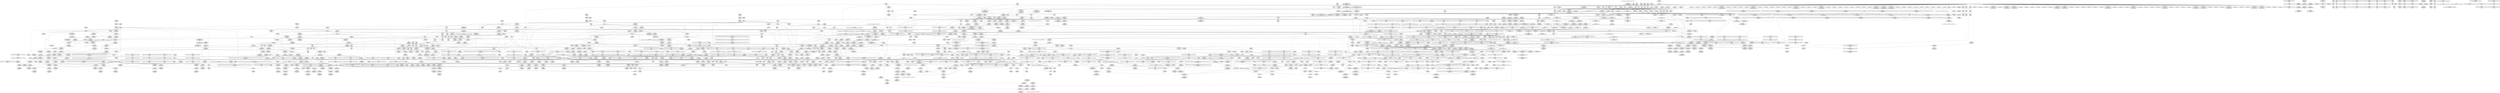 digraph {
	CE0x4e35600 [shape=record,shape=Mrecord,label="{CE0x4e35600|GLOBAL:__llvm_gcov_ctr127|Global_var:__llvm_gcov_ctr127|*SummSource*}"]
	CE0x4eac720 [shape=record,shape=Mrecord,label="{CE0x4eac720|__preempt_count_sub:val|Function::__preempt_count_sub&Arg::val::}"]
	CE0x4df94d0 [shape=record,shape=Mrecord,label="{CE0x4df94d0|task_sid:tmp11|security/selinux/hooks.c,208|*SummSink*}"]
	CE0x4e069d0 [shape=record,shape=Mrecord,label="{CE0x4e069d0|GLOBAL:task_sid.__warned|Global_var:task_sid.__warned|*SummSink*}"]
	CE0x4e1b720 [shape=record,shape=Mrecord,label="{CE0x4e1b720|rcu_lock_acquire:tmp2|*SummSource*}"]
	CE0x4d8c0e0 [shape=record,shape=Mrecord,label="{CE0x4d8c0e0|i32_12|*Constant*|*SummSink*}"]
	CE0x4e0d7a0 [shape=record,shape=Mrecord,label="{CE0x4e0d7a0|i64*_getelementptr_inbounds_(_2_x_i64_,_2_x_i64_*___llvm_gcov_ctr294,_i64_0,_i64_1)|*Constant*|*SummSink*}"]
	CE0x44aa160 [shape=record,shape=Mrecord,label="{CE0x44aa160|i32_1|*Constant*}"]
	CE0x4e2c530 [shape=record,shape=Mrecord,label="{CE0x4e2c530|_call_void_asm_addl_$1,_%gs:$0_,_*m,ri,*m,_dirflag_,_fpsr_,_flags_(i32*___preempt_count,_i32_%val,_i32*___preempt_count)_#3,_!dbg_!27714,_!srcloc_!27717|./arch/x86/include/asm/preempt.h,72}"]
	CE0x4ea0820 [shape=record,shape=Mrecord,label="{CE0x4ea0820|i64_ptrtoint_(i8*_blockaddress(_rcu_lock_release,_%__here)_to_i64)|*Constant*|*SummSource*}"]
	CE0x4daf690 [shape=record,shape=Mrecord,label="{CE0x4daf690|_call_void___llvm_gcov_indirect_counter_increment(i32*___llvm_gcov_global_state_pred315,_i64**_getelementptr_inbounds_(_6_x_i64*_,_6_x_i64*_*___llvm_gcda_edge_table314,_i64_0,_i64_5)),_!dbg_!27725|security/selinux/hooks.c,5359}"]
	CE0x4d8c070 [shape=record,shape=Mrecord,label="{CE0x4d8c070|i64*_getelementptr_inbounds_(_2_x_i64_,_2_x_i64_*___llvm_gcov_ctr98,_i64_0,_i64_1)|*Constant*|*SummSink*}"]
	CE0x4de33e0 [shape=record,shape=Mrecord,label="{CE0x4de33e0|_call_void_lock_acquire(%struct.lockdep_map*_%map,_i32_0,_i32_0,_i32_2,_i32_0,_%struct.lockdep_map*_null,_i64_ptrtoint_(i8*_blockaddress(_rcu_lock_acquire,_%__here)_to_i64))_#10,_!dbg_!27716|include/linux/rcupdate.h,418}"]
	CE0x4dad940 [shape=record,shape=Mrecord,label="{CE0x4dad940|80:_i32,_112:_i8*,_:_CRE_8,9_}"]
	CE0x4e36af0 [shape=record,shape=Mrecord,label="{CE0x4e36af0|GLOBAL:__rcu_read_lock|*Constant*}"]
	CE0x4e4ff30 [shape=record,shape=Mrecord,label="{CE0x4e4ff30|rcu_read_lock:tmp8|include/linux/rcupdate.h,882|*SummSource*}"]
	CE0x4da6410 [shape=record,shape=Mrecord,label="{CE0x4da6410|_call_void___llvm_gcov_indirect_counter_increment(i32*___llvm_gcov_global_state_pred315,_i64**_getelementptr_inbounds_(_6_x_i64*_,_6_x_i64*_*___llvm_gcda_edge_table314,_i64_0,_i64_2)),_!dbg_!27718|security/selinux/hooks.c,5349}"]
	CE0x4d85610 [shape=record,shape=Mrecord,label="{CE0x4d85610|__llvm_gcov_indirect_counter_increment:tmp1|*SummSink*}"]
	CE0x4d9ff30 [shape=record,shape=Mrecord,label="{CE0x4d9ff30|selinux_shm_shmctl:tmp1|*SummSource*}"]
	CE0x4e53840 [shape=record,shape=Mrecord,label="{CE0x4e53840|__rcu_read_lock:tmp5|include/linux/rcupdate.h,239}"]
	CE0x4ddbe80 [shape=record,shape=Mrecord,label="{CE0x4ddbe80|__llvm_gcov_indirect_counter_increment:bb4}"]
	CE0x4e544d0 [shape=record,shape=Mrecord,label="{CE0x4e544d0|GLOBAL:__llvm_gcov_ctr132|Global_var:__llvm_gcov_ctr132|*SummSource*}"]
	CE0x4dd31f0 [shape=record,shape=Mrecord,label="{CE0x4dd31f0|80:_i32,_112:_i8*,_:_CRE_33,34_}"]
	CE0x4dfe560 [shape=record,shape=Mrecord,label="{CE0x4dfe560|current_sid:if.end}"]
	CE0x4e0e5f0 [shape=record,shape=Mrecord,label="{CE0x4e0e5f0|current_sid:do.end|*SummSource*}"]
	CE0x4e97c60 [shape=record,shape=Mrecord,label="{CE0x4e97c60|_ret_void,_!dbg_!27717|include/linux/rcupdate.h,245|*SummSink*}"]
	CE0x4e312e0 [shape=record,shape=Mrecord,label="{CE0x4e312e0|rcu_read_unlock:entry}"]
	CE0x4d8cab0 [shape=record,shape=Mrecord,label="{CE0x4d8cab0|get_current:tmp1|*SummSource*}"]
	CE0x4d72f70 [shape=record,shape=Mrecord,label="{CE0x4d72f70|%struct.task_struct*_(%struct.task_struct**)*_asm_movq_%gs:$_1:P_,$0_,_r,im,_dirflag_,_fpsr_,_flags_}"]
	CE0x4e32250 [shape=record,shape=Mrecord,label="{CE0x4e32250|current_sid:do.end}"]
	CE0x4de2c70 [shape=record,shape=Mrecord,label="{CE0x4de2c70|i64*_getelementptr_inbounds_(_4_x_i64_,_4_x_i64_*___llvm_gcov_ctr133,_i64_0,_i64_0)|*Constant*|*SummSink*}"]
	CE0x4e34c90 [shape=record,shape=Mrecord,label="{CE0x4e34c90|current_sid:tmp13|security/selinux/hooks.c,218}"]
	CE0x4d999f0 [shape=record,shape=Mrecord,label="{CE0x4d999f0|task_sid:entry|*SummSink*}"]
	CE0x4df08a0 [shape=record,shape=Mrecord,label="{CE0x4df08a0|avc_has_perm:requested|Function::avc_has_perm&Arg::requested::}"]
	CE0x4e1b1b0 [shape=record,shape=Mrecord,label="{CE0x4e1b1b0|rcu_read_unlock:tmp8|include/linux/rcupdate.h,933}"]
	CE0x4e16be0 [shape=record,shape=Mrecord,label="{CE0x4e16be0|rcu_read_lock:tmp17|include/linux/rcupdate.h,882}"]
	CE0x4d91310 [shape=record,shape=Mrecord,label="{CE0x4d91310|selinux_shm_shmctl:sw.default|*SummSink*}"]
	CE0x44aa080 [shape=record,shape=Mrecord,label="{CE0x44aa080|i32_3|*Constant*|*SummSink*}"]
	CE0x4e99a10 [shape=record,shape=Mrecord,label="{CE0x4e99a10|rcu_lock_release:tmp7|*SummSource*}"]
	CE0x4de7c10 [shape=record,shape=Mrecord,label="{CE0x4de7c10|current_sid:tmp21|security/selinux/hooks.c,218|*SummSource*}"]
	CE0x4e0c0f0 [shape=record,shape=Mrecord,label="{CE0x4e0c0f0|i64*_getelementptr_inbounds_(_11_x_i64_,_11_x_i64_*___llvm_gcov_ctr127,_i64_0,_i64_1)|*Constant*|*SummSource*}"]
	CE0x4eb5520 [shape=record,shape=Mrecord,label="{CE0x4eb5520|rcu_lock_release:__here|*SummSink*}"]
	CE0x4de03e0 [shape=record,shape=Mrecord,label="{CE0x4de03e0|rcu_read_unlock:tmp1|*SummSink*}"]
	CE0x4df8950 [shape=record,shape=Mrecord,label="{CE0x4df8950|GLOBAL:rcu_lock_map|Global_var:rcu_lock_map}"]
	CE0x4df70f0 [shape=record,shape=Mrecord,label="{CE0x4df70f0|cred_sid:tmp3|*SummSink*}"]
	CE0x4dffeb0 [shape=record,shape=Mrecord,label="{CE0x4dffeb0|cred_sid:security|security/selinux/hooks.c,196|*SummSource*}"]
	CE0x4e0cba0 [shape=record,shape=Mrecord,label="{CE0x4e0cba0|task_sid:tmp6|security/selinux/hooks.c,208|*SummSink*}"]
	CE0x4dd30c0 [shape=record,shape=Mrecord,label="{CE0x4dd30c0|80:_i32,_112:_i8*,_:_CRE_32,33_}"]
	CE0x4ecfc90 [shape=record,shape=Mrecord,label="{CE0x4ecfc90|__preempt_count_sub:tmp1|*SummSink*}"]
	CE0x4ec1110 [shape=record,shape=Mrecord,label="{CE0x4ec1110|i64*_getelementptr_inbounds_(_4_x_i64_,_4_x_i64_*___llvm_gcov_ctr134,_i64_0,_i64_2)|*Constant*}"]
	CE0x4ded090 [shape=record,shape=Mrecord,label="{CE0x4ded090|__rcu_read_lock:tmp1|*SummSink*}"]
	CE0x4df4120 [shape=record,shape=Mrecord,label="{CE0x4df4120|current_sid:tmp7|security/selinux/hooks.c,218}"]
	CE0x4dfccd0 [shape=record,shape=Mrecord,label="{CE0x4dfccd0|i32_1|*Constant*}"]
	CE0x4dd7b60 [shape=record,shape=Mrecord,label="{CE0x4dd7b60|80:_i32,_112:_i8*,_:_CRE_160,168_|*MultipleSource*|Function::selinux_shm_shmctl&Arg::shp::|security/selinux/hooks.c,5365}"]
	CE0x4e000a0 [shape=record,shape=Mrecord,label="{CE0x4e000a0|task_sid:tmp19|security/selinux/hooks.c,208|*SummSink*}"]
	CE0x4dcfcd0 [shape=record,shape=Mrecord,label="{CE0x4dcfcd0|task_sid:bb|*SummSink*}"]
	CE0x4ec4640 [shape=record,shape=Mrecord,label="{CE0x4ec4640|__rcu_read_lock:tmp1|*SummSource*}"]
	CE0x4d97d70 [shape=record,shape=Mrecord,label="{CE0x4d97d70|selinux_shm_shmctl:tmp6|security/selinux/hooks.c,5352|*SummSource*}"]
	CE0x4dcfc00 [shape=record,shape=Mrecord,label="{CE0x4dcfc00|task_sid:bb|*SummSource*}"]
	CE0x4dff600 [shape=record,shape=Mrecord,label="{CE0x4dff600|task_sid:tmp19|security/selinux/hooks.c,208}"]
	CE0x4d7b6b0 [shape=record,shape=Mrecord,label="{CE0x4d7b6b0|_ret_i32_%call1,_!dbg_!27716|security/selinux/hooks.c,1594}"]
	CE0x4e30be0 [shape=record,shape=Mrecord,label="{CE0x4e30be0|_call_void_rcu_read_unlock()_#10,_!dbg_!27748|security/selinux/hooks.c,209|*SummSink*}"]
	CE0x4de5380 [shape=record,shape=Mrecord,label="{CE0x4de5380|rcu_read_unlock:tmp19|include/linux/rcupdate.h,933|*SummSource*}"]
	CE0x4eb9380 [shape=record,shape=Mrecord,label="{CE0x4eb9380|rcu_lock_release:tmp2|*SummSink*}"]
	CE0x4e2d0d0 [shape=record,shape=Mrecord,label="{CE0x4e2d0d0|i64*_getelementptr_inbounds_(_4_x_i64_,_4_x_i64_*___llvm_gcov_ctr133,_i64_0,_i64_2)|*Constant*|*SummSink*}"]
	CE0x4e11390 [shape=record,shape=Mrecord,label="{CE0x4e11390|COLLAPSED:_GCMRE___llvm_gcov_ctr294_internal_global_2_x_i64_zeroinitializer:_elem_0:default:}"]
	CE0x4db1740 [shape=record,shape=Mrecord,label="{CE0x4db1740|GLOBAL:lockdep_rcu_suspicious|*Constant*}"]
	CE0x4e12570 [shape=record,shape=Mrecord,label="{CE0x4e12570|i64_7|*Constant*}"]
	CE0x4e314b0 [shape=record,shape=Mrecord,label="{CE0x4e314b0|GLOBAL:rcu_read_unlock|*Constant*|*SummSource*}"]
	CE0x4decdb0 [shape=record,shape=Mrecord,label="{CE0x4decdb0|task_sid:tmp6|security/selinux/hooks.c,208|*SummSource*}"]
	CE0x4e0f9c0 [shape=record,shape=Mrecord,label="{CE0x4e0f9c0|ipc_has_perm:tmp5|security/selinux/hooks.c,5131|*SummSink*}"]
	CE0x4d8af40 [shape=record,shape=Mrecord,label="{CE0x4d8af40|_call_void___llvm_gcov_indirect_counter_increment(i32*___llvm_gcov_global_state_pred315,_i64**_getelementptr_inbounds_(_6_x_i64*_,_6_x_i64*_*___llvm_gcda_edge_table314,_i64_0,_i64_2)),_!dbg_!27718|security/selinux/hooks.c,5349|*SummSink*}"]
	CE0x4e370e0 [shape=record,shape=Mrecord,label="{CE0x4e370e0|cred_sid:tmp1|*SummSource*}"]
	CE0x4dd50d0 [shape=record,shape=Mrecord,label="{CE0x4dd50d0|80:_i32,_112:_i8*,_:_CRE_59,60_}"]
	CE0x4e96780 [shape=record,shape=Mrecord,label="{CE0x4e96780|GLOBAL:__rcu_read_unlock|*Constant*}"]
	CE0x4d99fd0 [shape=record,shape=Mrecord,label="{CE0x4d99fd0|__llvm_gcov_indirect_counter_increment:tmp1}"]
	CE0x4dd9a70 [shape=record,shape=Mrecord,label="{CE0x4dd9a70|selinux_shm_shmctl:tmp16|security/selinux/hooks.c,5367}"]
	CE0x4ebf240 [shape=record,shape=Mrecord,label="{CE0x4ebf240|__preempt_count_sub:do.end}"]
	CE0x4e39bb0 [shape=record,shape=Mrecord,label="{CE0x4e39bb0|i64_1|*Constant*}"]
	CE0x4dde110 [shape=record,shape=Mrecord,label="{CE0x4dde110|rcu_read_lock:tmp22|include/linux/rcupdate.h,884|*SummSink*}"]
	CE0x4d7b9b0 [shape=record,shape=Mrecord,label="{CE0x4d7b9b0|task_has_system:perms|Function::task_has_system&Arg::perms::|*SummSource*}"]
	CE0x4db18e0 [shape=record,shape=Mrecord,label="{CE0x4db18e0|GLOBAL:lockdep_rcu_suspicious|*Constant*|*SummSink*}"]
	CE0x4e1aeb0 [shape=record,shape=Mrecord,label="{CE0x4e1aeb0|rcu_lock_acquire:tmp3|*SummSource*}"]
	CE0x4de92e0 [shape=record,shape=Mrecord,label="{CE0x4de92e0|task_sid:tmp4|*LoadInst*|security/selinux/hooks.c,208|*SummSink*}"]
	CE0x4da5280 [shape=record,shape=Mrecord,label="{CE0x4da5280|__llvm_gcov_indirect_counter_increment:tmp5|*SummSink*}"]
	CE0x4e3d7c0 [shape=record,shape=Mrecord,label="{CE0x4e3d7c0|i32_218|*Constant*}"]
	CE0x4e00b80 [shape=record,shape=Mrecord,label="{CE0x4e00b80|current_sid:tobool|security/selinux/hooks.c,218}"]
	CE0x4da3550 [shape=record,shape=Mrecord,label="{CE0x4da3550|task_has_system:tsk|Function::task_has_system&Arg::tsk::|*SummSink*}"]
	CE0x4dd82a0 [shape=record,shape=Mrecord,label="{CE0x4dd82a0|80:_i32,_112:_i8*,_:_CRE_184,192_|*MultipleSource*|Function::selinux_shm_shmctl&Arg::shp::|security/selinux/hooks.c,5365}"]
	CE0x4db4d60 [shape=record,shape=Mrecord,label="{CE0x4db4d60|i64**_getelementptr_inbounds_(_6_x_i64*_,_6_x_i64*_*___llvm_gcda_edge_table314,_i64_0,_i64_5)|*Constant*}"]
	CE0x4d98250 [shape=record,shape=Mrecord,label="{CE0x4d98250|task_sid:land.lhs.true2}"]
	CE0x4d87960 [shape=record,shape=Mrecord,label="{CE0x4d87960|i64*_getelementptr_inbounds_(_18_x_i64_,_18_x_i64_*___llvm_gcov_ctr313,_i64_0,_i64_10)|*Constant*|*SummSink*}"]
	CE0x4df4550 [shape=record,shape=Mrecord,label="{CE0x4df4550|ipc_has_perm:tmp|*SummSink*}"]
	CE0x4d987c0 [shape=record,shape=Mrecord,label="{CE0x4d987c0|task_has_system:tmp2}"]
	CE0x4e00d20 [shape=record,shape=Mrecord,label="{CE0x4e00d20|i64*_getelementptr_inbounds_(_13_x_i64_,_13_x_i64_*___llvm_gcov_ctr126,_i64_0,_i64_1)|*Constant*|*SummSink*}"]
	"CONST[source:0(mediator),value:2(dynamic)][purpose:{object}][SnkIdx:1]"
	CE0x4da1c80 [shape=record,shape=Mrecord,label="{CE0x4da1c80|get_current:tmp2}"]
	CE0x4e0e140 [shape=record,shape=Mrecord,label="{CE0x4e0e140|GLOBAL:current_sid|*Constant*}"]
	CE0x4e42340 [shape=record,shape=Mrecord,label="{CE0x4e42340|i64*_getelementptr_inbounds_(_11_x_i64_,_11_x_i64_*___llvm_gcov_ctr125,_i64_0,_i64_10)|*Constant*|*SummSink*}"]
	CE0x4e49ac0 [shape=record,shape=Mrecord,label="{CE0x4e49ac0|_ret_void,_!dbg_!27717|include/linux/rcupdate.h,240|*SummSink*}"]
	CE0x4e2cad0 [shape=record,shape=Mrecord,label="{CE0x4e2cad0|i64*_getelementptr_inbounds_(_4_x_i64_,_4_x_i64_*___llvm_gcov_ctr133,_i64_0,_i64_2)|*Constant*}"]
	CE0x4db0120 [shape=record,shape=Mrecord,label="{CE0x4db0120|_call_void___llvm_gcov_indirect_counter_increment(i32*___llvm_gcov_global_state_pred315,_i64**_getelementptr_inbounds_(_6_x_i64*_,_6_x_i64*_*___llvm_gcda_edge_table314,_i64_0,_i64_5)),_!dbg_!27725|security/selinux/hooks.c,5359|*SummSource*}"]
	CE0x4d8b580 [shape=record,shape=Mrecord,label="{CE0x4d8b580|i64*_getelementptr_inbounds_(_18_x_i64_,_18_x_i64_*___llvm_gcov_ctr313,_i64_0,_i64_0)|*Constant*}"]
	CE0x4dd09e0 [shape=record,shape=Mrecord,label="{CE0x4dd09e0|i64_6|*Constant*|*SummSource*}"]
	CE0x4e2fa70 [shape=record,shape=Mrecord,label="{CE0x4e2fa70|task_sid:call7|security/selinux/hooks.c,208|*SummSource*}"]
	CE0x4d879d0 [shape=record,shape=Mrecord,label="{CE0x4d879d0|selinux_shm_shmctl:tmp2|security/selinux/hooks.c,5346|*SummSource*}"]
	CE0x4e15c60 [shape=record,shape=Mrecord,label="{CE0x4e15c60|i32_883|*Constant*|*SummSource*}"]
	CE0x4d73050 [shape=record,shape=Mrecord,label="{CE0x4d73050|%struct.task_struct*_(%struct.task_struct**)*_asm_movq_%gs:$_1:P_,$0_,_r,im,_dirflag_,_fpsr_,_flags_|*SummSource*}"]
	CE0x4de8a50 [shape=record,shape=Mrecord,label="{CE0x4de8a50|current_sid:tmp6|security/selinux/hooks.c,218}"]
	CE0x4e9da50 [shape=record,shape=Mrecord,label="{CE0x4e9da50|rcu_lock_acquire:tmp7}"]
	CE0x4e9fd20 [shape=record,shape=Mrecord,label="{CE0x4e9fd20|_call_void_lock_release(%struct.lockdep_map*_%map,_i32_1,_i64_ptrtoint_(i8*_blockaddress(_rcu_lock_release,_%__here)_to_i64))_#10,_!dbg_!27716|include/linux/rcupdate.h,423|*SummSink*}"]
	CE0x4eb1070 [shape=record,shape=Mrecord,label="{CE0x4eb1070|rcu_lock_acquire:tmp7|*SummSink*}"]
	CE0x4e524d0 [shape=record,shape=Mrecord,label="{CE0x4e524d0|rcu_read_lock:call3|include/linux/rcupdate.h,882|*SummSink*}"]
	CE0x4e4b7d0 [shape=record,shape=Mrecord,label="{CE0x4e4b7d0|_call_void_rcu_lock_acquire(%struct.lockdep_map*_rcu_lock_map)_#10,_!dbg_!27711|include/linux/rcupdate.h,881|*SummSink*}"]
	CE0x4eaf0f0 [shape=record,shape=Mrecord,label="{CE0x4eaf0f0|rcu_lock_acquire:tmp1|*SummSource*}"]
	CE0x4ec7460 [shape=record,shape=Mrecord,label="{CE0x4ec7460|__preempt_count_add:do.body|*SummSink*}"]
	CE0x4e28240 [shape=record,shape=Mrecord,label="{CE0x4e28240|rcu_lock_release:map|Function::rcu_lock_release&Arg::map::}"]
	CE0x4d9df70 [shape=record,shape=Mrecord,label="{CE0x4d9df70|i32_0|*Constant*}"]
	CE0x4e21bd0 [shape=record,shape=Mrecord,label="{CE0x4e21bd0|rcu_read_unlock:tmp15|include/linux/rcupdate.h,933|*SummSink*}"]
	CE0x4e9b7a0 [shape=record,shape=Mrecord,label="{CE0x4e9b7a0|_ret_void,_!dbg_!27719|./arch/x86/include/asm/preempt.h,73|*SummSource*}"]
	CE0x4e50a80 [shape=record,shape=Mrecord,label="{CE0x4e50a80|i64_5|*Constant*}"]
	CE0x4e31bf0 [shape=record,shape=Mrecord,label="{CE0x4e31bf0|_ret_void,_!dbg_!27735|include/linux/rcupdate.h,938|*SummSource*}"]
	CE0x4dab9c0 [shape=record,shape=Mrecord,label="{CE0x4dab9c0|selinux_shm_shmctl:tmp15|security/selinux/hooks.c,5365|*SummSource*}"]
	CE0x4da5120 [shape=record,shape=Mrecord,label="{CE0x4da5120|__llvm_gcov_indirect_counter_increment:tmp5|*SummSource*}"]
	CE0x4dd7990 [shape=record,shape=Mrecord,label="{CE0x4dd7990|80:_i32,_112:_i8*,_:_CRE_152,160_|*MultipleSource*|Function::selinux_shm_shmctl&Arg::shp::|security/selinux/hooks.c,5365}"]
	CE0x4d940f0 [shape=record,shape=Mrecord,label="{CE0x4d940f0|i64*_getelementptr_inbounds_(_11_x_i64_,_11_x_i64_*___llvm_gcov_ctr132,_i64_0,_i64_8)|*Constant*|*SummSource*}"]
	CE0x4d89b00 [shape=record,shape=Mrecord,label="{CE0x4d89b00|task_sid:tmp1|*SummSource*}"]
	CE0x4deb2a0 [shape=record,shape=Mrecord,label="{CE0x4deb2a0|0:_i16,_4:_i32,_:_CRE_4,8_|*MultipleSource*|security/selinux/hooks.c,5136|*LoadInst*|security/selinux/hooks.c,5131|security/selinux/hooks.c,5131}"]
	CE0x4d7f4d0 [shape=record,shape=Mrecord,label="{CE0x4d7f4d0|selinux_shm_shmctl:call|security/selinux/hooks.c,5346|*SummSource*}"]
	CE0x4e389b0 [shape=record,shape=Mrecord,label="{CE0x4e389b0|0:_i8,_:_GCMR_current_sid.__warned_internal_global_i8_0,_section_.data.unlikely_,_align_1:_elem_0:default:}"]
	CE0x4dd9ef0 [shape=record,shape=Mrecord,label="{CE0x4dd9ef0|_ret_i32_%retval.0,_!dbg_!27733|security/selinux/hooks.c,5367}"]
	CE0x4d897c0 [shape=record,shape=Mrecord,label="{CE0x4d897c0|GLOBAL:get_current|*Constant*|*SummSink*}"]
	CE0x4e1a4f0 [shape=record,shape=Mrecord,label="{CE0x4e1a4f0|__preempt_count_sub:sub|./arch/x86/include/asm/preempt.h,77|*SummSink*}"]
	CE0x4dad3a0 [shape=record,shape=Mrecord,label="{CE0x4dad3a0|80:_i32,_112:_i8*,_:_CRE_3,4_}"]
	CE0x4d8efb0 [shape=record,shape=Mrecord,label="{CE0x4d8efb0|get_current:bb}"]
	CE0x4e01890 [shape=record,shape=Mrecord,label="{CE0x4e01890|current_sid:tmp2|*SummSink*}"]
	CE0x4d9b040 [shape=record,shape=Mrecord,label="{CE0x4d9b040|i64*_getelementptr_inbounds_(_18_x_i64_,_18_x_i64_*___llvm_gcov_ctr313,_i64_0,_i64_11)|*Constant*|*SummSource*}"]
	CE0x4decc80 [shape=record,shape=Mrecord,label="{CE0x4decc80|task_sid:tmp6|security/selinux/hooks.c,208}"]
	CE0x4e4c590 [shape=record,shape=Mrecord,label="{CE0x4e4c590|rcu_read_lock:tobool|include/linux/rcupdate.h,882}"]
	CE0x4e19460 [shape=record,shape=Mrecord,label="{CE0x4e19460|rcu_read_unlock:tmp1}"]
	CE0x4d85440 [shape=record,shape=Mrecord,label="{CE0x4d85440|task_has_system:tmp|*SummSink*}"]
	CE0x4e50d70 [shape=record,shape=Mrecord,label="{CE0x4e50d70|rcu_read_lock:tmp10|include/linux/rcupdate.h,882}"]
	CE0x4dcef00 [shape=record,shape=Mrecord,label="{CE0x4dcef00|__rcu_read_lock:entry|*SummSink*}"]
	CE0x4e4ac10 [shape=record,shape=Mrecord,label="{CE0x4e4ac10|rcu_read_unlock:tmp4|include/linux/rcupdate.h,933|*SummSource*}"]
	CE0x4eafd60 [shape=record,shape=Mrecord,label="{CE0x4eafd60|__rcu_read_unlock:tmp2}"]
	CE0x4e9f520 [shape=record,shape=Mrecord,label="{CE0x4e9f520|rcu_lock_release:tmp5|include/linux/rcupdate.h,423}"]
	CE0x4e1a670 [shape=record,shape=Mrecord,label="{CE0x4e1a670|_call_void_asm_addl_$1,_%gs:$0_,_*m,ri,*m,_dirflag_,_fpsr_,_flags_(i32*___preempt_count,_i32_%sub,_i32*___preempt_count)_#3,_!dbg_!27717,_!srcloc_!27718|./arch/x86/include/asm/preempt.h,77|*SummSource*}"]
	CE0x4dfd070 [shape=record,shape=Mrecord,label="{CE0x4dfd070|task_sid:do.body5}"]
	CE0x4e1f220 [shape=record,shape=Mrecord,label="{CE0x4e1f220|rcu_read_unlock:if.then|*SummSource*}"]
	CE0x4e4b2e0 [shape=record,shape=Mrecord,label="{CE0x4e4b2e0|rcu_read_lock:land.lhs.true2|*SummSource*}"]
	CE0x4e3dfb0 [shape=record,shape=Mrecord,label="{CE0x4e3dfb0|i8*_getelementptr_inbounds_(_45_x_i8_,_45_x_i8_*_.str12,_i32_0,_i32_0)|*Constant*}"]
	CE0x4dcea30 [shape=record,shape=Mrecord,label="{CE0x4dcea30|task_sid:tobool|security/selinux/hooks.c,208|*SummSource*}"]
	CE0x4de6070 [shape=record,shape=Mrecord,label="{CE0x4de6070|rcu_read_unlock:tmp21|include/linux/rcupdate.h,935|*SummSource*}"]
	CE0x4eaeff0 [shape=record,shape=Mrecord,label="{CE0x4eaeff0|rcu_lock_acquire:tmp|*SummSink*}"]
	CE0x4eb4220 [shape=record,shape=Mrecord,label="{CE0x4eb4220|i64*_getelementptr_inbounds_(_4_x_i64_,_4_x_i64_*___llvm_gcov_ctr135,_i64_0,_i64_0)|*Constant*|*SummSink*}"]
	CE0x4df6f30 [shape=record,shape=Mrecord,label="{CE0x4df6f30|cred_sid:tmp3}"]
	CE0x4eb6060 [shape=record,shape=Mrecord,label="{CE0x4eb6060|__rcu_read_unlock:tmp3|*SummSink*}"]
	CE0x4d955b0 [shape=record,shape=Mrecord,label="{CE0x4d955b0|i64**_getelementptr_inbounds_(_6_x_i64*_,_6_x_i64*_*___llvm_gcda_edge_table314,_i64_0,_i64_0)|*Constant*|*SummSink*}"]
	CE0x4e9b810 [shape=record,shape=Mrecord,label="{CE0x4e9b810|_ret_void,_!dbg_!27719|./arch/x86/include/asm/preempt.h,73|*SummSink*}"]
	CE0x4e1b040 [shape=record,shape=Mrecord,label="{CE0x4e1b040|GLOBAL:rcu_read_unlock.__warned|Global_var:rcu_read_unlock.__warned|*SummSink*}"]
	CE0x4eac9f0 [shape=record,shape=Mrecord,label="{CE0x4eac9f0|_call_void_asm_addl_$1,_%gs:$0_,_*m,ri,*m,_dirflag_,_fpsr_,_flags_(i32*___preempt_count,_i32_%sub,_i32*___preempt_count)_#3,_!dbg_!27717,_!srcloc_!27718|./arch/x86/include/asm/preempt.h,77}"]
	CE0x4ea7390 [shape=record,shape=Mrecord,label="{CE0x4ea7390|__preempt_count_sub:tmp3|*SummSink*}"]
	CE0x4e1c290 [shape=record,shape=Mrecord,label="{CE0x4e1c290|__rcu_read_unlock:tmp|*SummSource*}"]
	CE0x4e39ab0 [shape=record,shape=Mrecord,label="{CE0x4e39ab0|current_sid:tmp8|security/selinux/hooks.c,218|*SummSink*}"]
	CE0x4df7f40 [shape=record,shape=Mrecord,label="{CE0x4df7f40|rcu_read_lock:do.end}"]
	CE0x4d77290 [shape=record,shape=Mrecord,label="{CE0x4d77290|i32_13|*Constant*|*SummSink*}"]
	CE0x4d93ae0 [shape=record,shape=Mrecord,label="{CE0x4d93ae0|rcu_read_unlock:tmp16|include/linux/rcupdate.h,933|*SummSource*}"]
	CE0x4e293c0 [shape=record,shape=Mrecord,label="{CE0x4e293c0|i64*_getelementptr_inbounds_(_13_x_i64_,_13_x_i64_*___llvm_gcov_ctr126,_i64_0,_i64_10)|*Constant*}"]
	CE0x5f93ba0 [shape=record,shape=Mrecord,label="{CE0x5f93ba0|selinux_shm_shmctl:cmd|Function::selinux_shm_shmctl&Arg::cmd::}"]
	CE0x4e0b520 [shape=record,shape=Mrecord,label="{CE0x4e0b520|GLOBAL:__rcu_read_lock|*Constant*|*SummSource*}"]
	CE0x4e8baf0 [shape=record,shape=Mrecord,label="{CE0x4e8baf0|rcu_read_unlock:tmp18|include/linux/rcupdate.h,933|*SummSource*}"]
	CE0x4eafed0 [shape=record,shape=Mrecord,label="{CE0x4eafed0|__rcu_read_unlock:tmp3}"]
	CE0x4dadba0 [shape=record,shape=Mrecord,label="{CE0x4dadba0|80:_i32,_112:_i8*,_:_CRE_10,11_}"]
	CE0x4db30e0 [shape=record,shape=Mrecord,label="{CE0x4db30e0|_call_void___llvm_gcov_indirect_counter_increment(i32*___llvm_gcov_global_state_pred315,_i64**_getelementptr_inbounds_(_6_x_i64*_,_6_x_i64*_*___llvm_gcda_edge_table314,_i64_0,_i64_0)),_!dbg_!27727|security/selinux/hooks.c,5362|*SummSource*}"]
	CE0x4e01d40 [shape=record,shape=Mrecord,label="{CE0x4e01d40|task_sid:tmp2}"]
	CE0x4ec28e0 [shape=record,shape=Mrecord,label="{CE0x4ec28e0|__preempt_count_add:tmp7|./arch/x86/include/asm/preempt.h,73}"]
	CE0x4e06250 [shape=record,shape=Mrecord,label="{CE0x4e06250|task_sid:tmp8|security/selinux/hooks.c,208|*SummSink*}"]
	CE0x4e4f5d0 [shape=record,shape=Mrecord,label="{CE0x4e4f5d0|GLOBAL:rcu_read_lock.__warned|Global_var:rcu_read_lock.__warned|*SummSource*}"]
	CE0x4d97360 [shape=record,shape=Mrecord,label="{CE0x4d97360|selinux_shm_shmctl:perms.0|*SummSource*}"]
	CE0x4e165f0 [shape=record,shape=Mrecord,label="{CE0x4e165f0|i8*_getelementptr_inbounds_(_42_x_i8_,_42_x_i8_*_.str46,_i32_0,_i32_0)|*Constant*|*SummSink*}"]
	CE0x4ec4070 [shape=record,shape=Mrecord,label="{CE0x4ec4070|i64*_getelementptr_inbounds_(_4_x_i64_,_4_x_i64_*___llvm_gcov_ctr134,_i64_0,_i64_1)|*Constant*}"]
	CE0x4db49b0 [shape=record,shape=Mrecord,label="{CE0x4db49b0|_call_void_mcount()_#3|*SummSink*}"]
	CE0x4d81280 [shape=record,shape=Mrecord,label="{CE0x4d81280|80:_i32,_112:_i8*,_:_CRE_25,26_}"]
	CE0x4e3db20 [shape=record,shape=Mrecord,label="{CE0x4e3db20|i32_218|*Constant*|*SummSink*}"]
	CE0x4df34f0 [shape=record,shape=Mrecord,label="{CE0x4df34f0|ipc_has_perm:tmp1|*SummSource*}"]
	CE0x4d84980 [shape=record,shape=Mrecord,label="{CE0x4d84980|get_current:entry|*SummSink*}"]
	CE0x4dadcd0 [shape=record,shape=Mrecord,label="{CE0x4dadcd0|80:_i32,_112:_i8*,_:_CRE_11,12_}"]
	CE0x4d988a0 [shape=record,shape=Mrecord,label="{CE0x4d988a0|task_has_system:tmp2|*SummSink*}"]
	CE0x4e2e0c0 [shape=record,shape=Mrecord,label="{CE0x4e2e0c0|i64*_getelementptr_inbounds_(_4_x_i64_,_4_x_i64_*___llvm_gcov_ctr128,_i64_0,_i64_1)|*Constant*}"]
	CE0x4dd3910 [shape=record,shape=Mrecord,label="{CE0x4dd3910|80:_i32,_112:_i8*,_:_CRE_39,40_}"]
	CE0x4dfbcd0 [shape=record,shape=Mrecord,label="{CE0x4dfbcd0|i64*_getelementptr_inbounds_(_11_x_i64_,_11_x_i64_*___llvm_gcov_ctr127,_i64_0,_i64_0)|*Constant*|*SummSink*}"]
	CE0x4dee030 [shape=record,shape=Mrecord,label="{CE0x4dee030|avc_has_perm:tsid|Function::avc_has_perm&Arg::tsid::|*SummSource*}"]
	CE0x4d98450 [shape=record,shape=Mrecord,label="{CE0x4d98450|task_sid:tmp8|security/selinux/hooks.c,208|*SummSource*}"]
	CE0x4ea41e0 [shape=record,shape=Mrecord,label="{CE0x4ea41e0|i64*_getelementptr_inbounds_(_4_x_i64_,_4_x_i64_*___llvm_gcov_ctr129,_i64_0,_i64_1)|*Constant*|*SummSink*}"]
	CE0x4dea6b0 [shape=record,shape=Mrecord,label="{CE0x4dea6b0|ipc_has_perm:ipc_id|security/selinux/hooks.c,5134|*SummSource*}"]
	CE0x4def1e0 [shape=record,shape=Mrecord,label="{CE0x4def1e0|ipc_has_perm:tmp6|*LoadInst*|security/selinux/hooks.c,5134|*SummSink*}"]
	CE0x4e0c790 [shape=record,shape=Mrecord,label="{CE0x4e0c790|current_sid:tmp4|security/selinux/hooks.c,218|*SummSource*}"]
	CE0x4ed7810 [shape=record,shape=Mrecord,label="{CE0x4ed7810|i64*_getelementptr_inbounds_(_4_x_i64_,_4_x_i64_*___llvm_gcov_ctr129,_i64_0,_i64_2)|*Constant*|*SummSink*}"]
	CE0x4e05bd0 [shape=record,shape=Mrecord,label="{CE0x4e05bd0|i64*_getelementptr_inbounds_(_2_x_i64_,_2_x_i64_*___llvm_gcov_ctr159,_i64_0,_i64_1)|*Constant*|*SummSource*}"]
	CE0x4e47930 [shape=record,shape=Mrecord,label="{CE0x4e47930|rcu_read_lock:bb|*SummSource*}"]
	CE0x4eafdd0 [shape=record,shape=Mrecord,label="{CE0x4eafdd0|__rcu_read_unlock:tmp2|*SummSource*}"]
	CE0x4de8540 [shape=record,shape=Mrecord,label="{CE0x4de8540|current_sid:security|security/selinux/hooks.c,218}"]
	CE0x4ded350 [shape=record,shape=Mrecord,label="{CE0x4ded350|task_sid:if.end|*SummSource*}"]
	CE0x4d84b40 [shape=record,shape=Mrecord,label="{CE0x4d84b40|GLOBAL:__llvm_gcov_global_state_pred315|Global_var:__llvm_gcov_global_state_pred315|*SummSource*}"]
	CE0x4ddf730 [shape=record,shape=Mrecord,label="{CE0x4ddf730|i64*_getelementptr_inbounds_(_4_x_i64_,_4_x_i64_*___llvm_gcov_ctr128,_i64_0,_i64_2)|*Constant*|*SummSource*}"]
	CE0x4dd44f0 [shape=record,shape=Mrecord,label="{CE0x4dd44f0|80:_i32,_112:_i8*,_:_CRE_49,50_}"]
	CE0x4e9dd10 [shape=record,shape=Mrecord,label="{CE0x4e9dd10|i64*_getelementptr_inbounds_(_4_x_i64_,_4_x_i64_*___llvm_gcov_ctr134,_i64_0,_i64_3)|*Constant*|*SummSource*}"]
	CE0x4e0c2e0 [shape=record,shape=Mrecord,label="{CE0x4e0c2e0|i64*_getelementptr_inbounds_(_11_x_i64_,_11_x_i64_*___llvm_gcov_ctr127,_i64_0,_i64_1)|*Constant*|*SummSink*}"]
	CE0x4de48f0 [shape=record,shape=Mrecord,label="{CE0x4de48f0|i8*_getelementptr_inbounds_(_44_x_i8_,_44_x_i8_*_.str47,_i32_0,_i32_0)|*Constant*|*SummSink*}"]
	CE0x4ed53f0 [shape=record,shape=Mrecord,label="{CE0x4ed53f0|__rcu_read_unlock:bb}"]
	CE0x4df2230 [shape=record,shape=Mrecord,label="{CE0x4df2230|rcu_lock_acquire:bb|*SummSource*}"]
	CE0x4e1ebc0 [shape=record,shape=Mrecord,label="{CE0x4e1ebc0|rcu_read_unlock:tmp7|include/linux/rcupdate.h,933}"]
	CE0x4df0720 [shape=record,shape=Mrecord,label="{CE0x4df0720|_ret_i32_%retval.0,_!dbg_!27728|security/selinux/avc.c,775}"]
	CE0x4e319e0 [shape=record,shape=Mrecord,label="{CE0x4e319e0|_ret_void,_!dbg_!27735|include/linux/rcupdate.h,938}"]
	CE0x4e3d730 [shape=record,shape=Mrecord,label="{CE0x4e3d730|GLOBAL:lockdep_rcu_suspicious|*Constant*}"]
	CE0x4e35fd0 [shape=record,shape=Mrecord,label="{CE0x4e35fd0|rcu_read_unlock:tmp11|include/linux/rcupdate.h,933}"]
	CE0x4df2820 [shape=record,shape=Mrecord,label="{CE0x4df2820|_ret_i32_%call7,_!dbg_!27749|security/selinux/hooks.c,210|*SummSource*}"]
	CE0x4e484d0 [shape=record,shape=Mrecord,label="{CE0x4e484d0|rcu_read_lock:tobool|include/linux/rcupdate.h,882|*SummSource*}"]
	CE0x4dfc050 [shape=record,shape=Mrecord,label="{CE0x4dfc050|0:_i8,_:_GCMR_task_sid.__warned_internal_global_i8_0,_section_.data.unlikely_,_align_1:_elem_0:default:}"]
	CE0x4e37750 [shape=record,shape=Mrecord,label="{CE0x4e37750|i64*_getelementptr_inbounds_(_11_x_i64_,_11_x_i64_*___llvm_gcov_ctr125,_i64_0,_i64_6)|*Constant*|*SummSource*}"]
	CE0x4ea8480 [shape=record,shape=Mrecord,label="{CE0x4ea8480|__preempt_count_add:do.end|*SummSink*}"]
	CE0x4d9ad20 [shape=record,shape=Mrecord,label="{CE0x4d9ad20|i64*_getelementptr_inbounds_(_18_x_i64_,_18_x_i64_*___llvm_gcov_ctr313,_i64_0,_i64_11)|*Constant*}"]
	CE0x4de0090 [shape=record,shape=Mrecord,label="{CE0x4de0090|_call_void_mcount()_#3|*SummSink*}"]
	CE0x4d9e5a0 [shape=record,shape=Mrecord,label="{CE0x4d9e5a0|_call_void_rcu_read_lock()_#10,_!dbg_!27712|security/selinux/hooks.c,207|*SummSink*}"]
	CE0x4ddb980 [shape=record,shape=Mrecord,label="{CE0x4ddb980|selinux_shm_shmctl:tmp17|security/selinux/hooks.c,5367|*SummSink*}"]
	CE0x4ea44f0 [shape=record,shape=Mrecord,label="{CE0x4ea44f0|__preempt_count_sub:sub|./arch/x86/include/asm/preempt.h,77}"]
	CE0x4e391b0 [shape=record,shape=Mrecord,label="{CE0x4e391b0|current_sid:bb}"]
	CE0x4ea6bf0 [shape=record,shape=Mrecord,label="{CE0x4ea6bf0|__preempt_count_sub:tmp5|./arch/x86/include/asm/preempt.h,77|*SummSource*}"]
	CE0x4d882d0 [shape=record,shape=Mrecord,label="{CE0x4d882d0|GLOBAL:__llvm_gcov_indirect_counter_increment|*Constant*|*SummSink*}"]
	CE0x4e3e4c0 [shape=record,shape=Mrecord,label="{CE0x4e3e4c0|rcu_read_lock:tmp3|*SummSink*}"]
	CE0x4df8520 [shape=record,shape=Mrecord,label="{CE0x4df8520|__rcu_read_lock:tmp5|include/linux/rcupdate.h,239|*SummSink*}"]
	CE0x4dcdb60 [shape=record,shape=Mrecord,label="{CE0x4dcdb60|i64_2|*Constant*|*SummSink*}"]
	CE0x4dda520 [shape=record,shape=Mrecord,label="{CE0x4dda520|GLOBAL:ipc_has_perm|*Constant*|*SummSink*}"]
	CE0x4e33080 [shape=record,shape=Mrecord,label="{CE0x4e33080|_call_void___preempt_count_add(i32_1)_#10,_!dbg_!27711|include/linux/rcupdate.h,239|*SummSink*}"]
	CE0x4e3ea10 [shape=record,shape=Mrecord,label="{CE0x4e3ea10|current_sid:tmp22|security/selinux/hooks.c,218|*SummSource*}"]
	CE0x4eaf780 [shape=record,shape=Mrecord,label="{CE0x4eaf780|i32_0|*Constant*}"]
	CE0x4de9e00 [shape=record,shape=Mrecord,label="{CE0x4de9e00|ipc_has_perm:tmp7|security/selinux/hooks.c,5136|*SummSink*}"]
	CE0x4ec0f20 [shape=record,shape=Mrecord,label="{CE0x4ec0f20|__preempt_count_sub:tmp5|./arch/x86/include/asm/preempt.h,77}"]
	CE0x4ec6680 [shape=record,shape=Mrecord,label="{CE0x4ec6680|i64*_getelementptr_inbounds_(_4_x_i64_,_4_x_i64_*___llvm_gcov_ctr135,_i64_0,_i64_1)|*Constant*}"]
	CE0x4d9cf30 [shape=record,shape=Mrecord,label="{CE0x4d9cf30|__llvm_gcov_indirect_counter_increment:counters|Function::__llvm_gcov_indirect_counter_increment&Arg::counters::|*SummSink*}"]
	CE0x4d9a640 [shape=record,shape=Mrecord,label="{CE0x4d9a640|GLOBAL:__llvm_gcov_ctr126|Global_var:__llvm_gcov_ctr126|*SummSource*}"]
	CE0x4e4eb20 [shape=record,shape=Mrecord,label="{CE0x4e4eb20|i64*_getelementptr_inbounds_(_4_x_i64_,_4_x_i64_*___llvm_gcov_ctr128,_i64_0,_i64_1)|*Constant*|*SummSource*}"]
	CE0x4e14560 [shape=record,shape=Mrecord,label="{CE0x4e14560|i64*_getelementptr_inbounds_(_11_x_i64_,_11_x_i64_*___llvm_gcov_ctr127,_i64_0,_i64_8)|*Constant*|*SummSource*}"]
	CE0x4eed7c0 [shape=record,shape=Mrecord,label="{CE0x4eed7c0|__preempt_count_add:tmp}"]
	CE0x4eb56c0 [shape=record,shape=Mrecord,label="{CE0x4eb56c0|rcu_lock_release:indirectgoto|*SummSource*}"]
	CE0x4e8b610 [shape=record,shape=Mrecord,label="{CE0x4e8b610|rcu_read_unlock:tmp17|include/linux/rcupdate.h,933|*SummSink*}"]
	CE0x4db1a00 [shape=record,shape=Mrecord,label="{CE0x4db1a00|i32_208|*Constant*}"]
	CE0x4eb0330 [shape=record,shape=Mrecord,label="{CE0x4eb0330|_call_void_asm_sideeffect_,_memory_,_dirflag_,_fpsr_,_flags_()_#3,_!dbg_!27711,_!srcloc_!27714|include/linux/rcupdate.h,244|*SummSource*}"]
	CE0x4de5a90 [shape=record,shape=Mrecord,label="{CE0x4de5a90|rcu_read_unlock:tmp21|include/linux/rcupdate.h,935}"]
	CE0x4dfea30 [shape=record,shape=Mrecord,label="{CE0x4dfea30|task_sid:tmp14|security/selinux/hooks.c,208|*SummSource*}"]
	CE0x4ddcb00 [shape=record,shape=Mrecord,label="{CE0x4ddcb00|rcu_read_lock:tmp20|include/linux/rcupdate.h,882}"]
	CE0x4e18390 [shape=record,shape=Mrecord,label="{CE0x4e18390|rcu_read_unlock:tmp}"]
	CE0x4dda090 [shape=record,shape=Mrecord,label="{CE0x4dda090|selinux_shm_shmctl:tmp17|security/selinux/hooks.c,5367}"]
	CE0x4df01d0 [shape=record,shape=Mrecord,label="{CE0x4df01d0|avc_has_perm:ssid|Function::avc_has_perm&Arg::ssid::}"]
	CE0x4dcdc00 [shape=record,shape=Mrecord,label="{CE0x4dcdc00|task_sid:tmp5|security/selinux/hooks.c,208|*SummSource*}"]
	CE0x4df83b0 [shape=record,shape=Mrecord,label="{CE0x4df83b0|__rcu_read_lock:tmp5|include/linux/rcupdate.h,239|*SummSource*}"]
	CE0x4e3cc40 [shape=record,shape=Mrecord,label="{CE0x4e3cc40|_call_void_lockdep_rcu_suspicious(i8*_getelementptr_inbounds_(_25_x_i8_,_25_x_i8_*_.str3,_i32_0,_i32_0),_i32_218,_i8*_getelementptr_inbounds_(_45_x_i8_,_45_x_i8_*_.str12,_i32_0,_i32_0))_#10,_!dbg_!27727|security/selinux/hooks.c,218|*SummSource*}"]
	CE0x4e9d650 [shape=record,shape=Mrecord,label="{CE0x4e9d650|i64*_getelementptr_inbounds_(_4_x_i64_,_4_x_i64_*___llvm_gcov_ctr130,_i64_0,_i64_3)|*Constant*|*SummSink*}"]
	CE0x4e4dd00 [shape=record,shape=Mrecord,label="{CE0x4e4dd00|rcu_read_unlock:tmp6|include/linux/rcupdate.h,933|*SummSource*}"]
	CE0x58cb900 [shape=record,shape=Mrecord,label="{CE0x58cb900|_ret_void|*SummSink*}"]
	CE0x4e12f00 [shape=record,shape=Mrecord,label="{CE0x4e12f00|rcu_read_lock:tmp13|include/linux/rcupdate.h,882}"]
	CE0x4e11850 [shape=record,shape=Mrecord,label="{CE0x4e11850|task_has_system:bb}"]
	CE0x4e17320 [shape=record,shape=Mrecord,label="{CE0x4e17320|rcu_read_lock:tmp18|include/linux/rcupdate.h,882|*SummSink*}"]
	CE0x4eaffa0 [shape=record,shape=Mrecord,label="{CE0x4eaffa0|rcu_lock_acquire:__here|*SummSource*}"]
	CE0x4e0df10 [shape=record,shape=Mrecord,label="{CE0x4e0df10|i32_77|*Constant*|*SummSource*}"]
	CE0x4e9edd0 [shape=record,shape=Mrecord,label="{CE0x4e9edd0|i64*_getelementptr_inbounds_(_4_x_i64_,_4_x_i64_*___llvm_gcov_ctr128,_i64_0,_i64_0)|*Constant*}"]
	CE0x4e36900 [shape=record,shape=Mrecord,label="{CE0x4e36900|_call_void_mcount()_#3|*SummSource*}"]
	CE0x4dd6170 [shape=record,shape=Mrecord,label="{CE0x4dd6170|80:_i32,_112:_i8*,_:_CRE_76,80_|*MultipleSource*|Function::selinux_shm_shmctl&Arg::shp::|security/selinux/hooks.c,5365}"]
	CE0x4e98c40 [shape=record,shape=Mrecord,label="{CE0x4e98c40|rcu_lock_acquire:tmp|*SummSource*}"]
	CE0x4e36da0 [shape=record,shape=Mrecord,label="{CE0x4e36da0|current_sid:if.then}"]
	CE0x4d8c360 [shape=record,shape=Mrecord,label="{CE0x4d8c360|selinux_shm_shmctl:sw.bb3}"]
	CE0x4e0f870 [shape=record,shape=Mrecord,label="{CE0x4e0f870|ipc_has_perm:tmp5|security/selinux/hooks.c,5131|*SummSource*}"]
	CE0x4e30950 [shape=record,shape=Mrecord,label="{CE0x4e30950|_ret_i32_%tmp6,_!dbg_!27716|security/selinux/hooks.c,197|*SummSource*}"]
	CE0x4dab3a0 [shape=record,shape=Mrecord,label="{CE0x4dab3a0|selinux_shm_shmctl:tmp14|security/selinux/hooks.c,5365|*SummSink*}"]
	CE0x4dd6b70 [shape=record,shape=Mrecord,label="{CE0x4dd6b70|80:_i32,_112:_i8*,_:_CRE_96,100_|*MultipleSource*|Function::selinux_shm_shmctl&Arg::shp::|security/selinux/hooks.c,5365}"]
	CE0x4de9bf0 [shape=record,shape=Mrecord,label="{CE0x4de9bf0|ipc_has_perm:tmp7|security/selinux/hooks.c,5136|*SummSource*}"]
	CE0x4d77390 [shape=record,shape=Mrecord,label="{CE0x4d77390|i32_1|*Constant*|*SummSource*}"]
	CE0x4dab1c0 [shape=record,shape=Mrecord,label="{CE0x4dab1c0|i64*_getelementptr_inbounds_(_18_x_i64_,_18_x_i64_*___llvm_gcov_ctr313,_i64_0,_i64_16)|*Constant*|*SummSource*}"]
	CE0x4dd49b0 [shape=record,shape=Mrecord,label="{CE0x4dd49b0|80:_i32,_112:_i8*,_:_CRE_53,54_}"]
	CE0x4daa050 [shape=record,shape=Mrecord,label="{CE0x4daa050|i8*_getelementptr_inbounds_(_41_x_i8_,_41_x_i8_*_.str44,_i32_0,_i32_0)|*Constant*|*SummSource*}"]
	CE0x4dd9c10 [shape=record,shape=Mrecord,label="{CE0x4dd9c10|i64*_getelementptr_inbounds_(_18_x_i64_,_18_x_i64_*___llvm_gcov_ctr313,_i64_0,_i64_17)|*Constant*|*SummSource*}"]
	CE0x4ec3f00 [shape=record,shape=Mrecord,label="{CE0x4ec3f00|_call_void_mcount()_#3}"]
	CE0x4dd1cc0 [shape=record,shape=Mrecord,label="{CE0x4dd1cc0|ipc_has_perm:bb|*SummSource*}"]
	CE0x4e362e0 [shape=record,shape=Mrecord,label="{CE0x4e362e0|rcu_read_unlock:tmp11|include/linux/rcupdate.h,933|*SummSource*}"]
	CE0x4e04400 [shape=record,shape=Mrecord,label="{CE0x4e04400|current_sid:tmp9|security/selinux/hooks.c,218|*SummSource*}"]
	CE0x4e13840 [shape=record,shape=Mrecord,label="{CE0x4e13840|rcu_read_lock:tmp15|include/linux/rcupdate.h,882}"]
	CE0x4e3b700 [shape=record,shape=Mrecord,label="{CE0x4e3b700|rcu_read_unlock:tmp2|*SummSource*}"]
	CE0x4e30d40 [shape=record,shape=Mrecord,label="{CE0x4e30d40|GLOBAL:rcu_read_unlock|*Constant*}"]
	CE0x4e2e960 [shape=record,shape=Mrecord,label="{CE0x4e2e960|i64*_getelementptr_inbounds_(_13_x_i64_,_13_x_i64_*___llvm_gcov_ctr126,_i64_0,_i64_12)|*Constant*}"]
	CE0x4da7bc0 [shape=record,shape=Mrecord,label="{CE0x4da7bc0|task_has_system:bb|*SummSink*}"]
	CE0x4d8b630 [shape=record,shape=Mrecord,label="{CE0x4d8b630|selinux_shm_shmctl:sw.epilog}"]
	CE0x4e30080 [shape=record,shape=Mrecord,label="{CE0x4e30080|cred_sid:entry}"]
	CE0x4dac990 [shape=record,shape=Mrecord,label="{CE0x4dac990|selinux_shm_shmctl:shm_perm|security/selinux/hooks.c,5365|*SummSink*}"]
	CE0x4ddc9a0 [shape=record,shape=Mrecord,label="{CE0x4ddc9a0|rcu_read_lock:tmp19|include/linux/rcupdate.h,882|*SummSource*}"]
	CE0x4e20480 [shape=record,shape=Mrecord,label="{CE0x4e20480|GLOBAL:rcu_read_unlock.__warned|Global_var:rcu_read_unlock.__warned|*SummSource*}"]
	CE0x4dfc8d0 [shape=record,shape=Mrecord,label="{CE0x4dfc8d0|task_sid:tobool1|security/selinux/hooks.c,208|*SummSink*}"]
	CE0x4e2c5a0 [shape=record,shape=Mrecord,label="{CE0x4e2c5a0|_call_void_asm_addl_$1,_%gs:$0_,_*m,ri,*m,_dirflag_,_fpsr_,_flags_(i32*___preempt_count,_i32_%val,_i32*___preempt_count)_#3,_!dbg_!27714,_!srcloc_!27717|./arch/x86/include/asm/preempt.h,72|*SummSource*}"]
	CE0x4ddb570 [shape=record,shape=Mrecord,label="{CE0x4ddb570|selinux_shm_shmctl:retval.0}"]
	CE0x4d9e470 [shape=record,shape=Mrecord,label="{CE0x4d9e470|_call_void_rcu_read_lock()_#10,_!dbg_!27712|security/selinux/hooks.c,207}"]
	CE0x4dd3b70 [shape=record,shape=Mrecord,label="{CE0x4dd3b70|80:_i32,_112:_i8*,_:_CRE_41,42_}"]
	CE0x4d723f0 [shape=record,shape=Mrecord,label="{CE0x4d723f0|i32_(i32,_i32,_i16,_i32,_%struct.common_audit_data*)*_bitcast_(i32_(i32,_i32,_i16,_i32,_%struct.common_audit_data.495*)*_avc_has_perm_to_i32_(i32,_i32,_i16,_i32,_%struct.common_audit_data*)*)|*Constant*|*SummSource*}"]
	CE0x4ded500 [shape=record,shape=Mrecord,label="{CE0x4ded500|task_sid:do.body}"]
	CE0x4e09d00 [shape=record,shape=Mrecord,label="{CE0x4e09d00|current_sid:tmp2|*SummSource*}"]
	CE0x4e27490 [shape=record,shape=Mrecord,label="{CE0x4e27490|_call_void_rcu_lock_release(%struct.lockdep_map*_rcu_lock_map)_#10,_!dbg_!27733|include/linux/rcupdate.h,935|*SummSink*}"]
	CE0x4dceba0 [shape=record,shape=Mrecord,label="{CE0x4dceba0|task_sid:tobool|security/selinux/hooks.c,208|*SummSink*}"]
	CE0x4e0ba40 [shape=record,shape=Mrecord,label="{CE0x4e0ba40|cred_sid:tmp4|*LoadInst*|security/selinux/hooks.c,196|*SummSink*}"]
	CE0x4eb4150 [shape=record,shape=Mrecord,label="{CE0x4eb4150|__preempt_count_sub:bb|*SummSink*}"]
	CE0x4deb230 [shape=record,shape=Mrecord,label="{CE0x4deb230|0:_i16,_4:_i32,_:_CRE_0,2_|*MultipleSource*|security/selinux/hooks.c,5136|*LoadInst*|security/selinux/hooks.c,5131|security/selinux/hooks.c,5131}"]
	CE0x4ea3c40 [shape=record,shape=Mrecord,label="{CE0x4ea3c40|__preempt_count_sub:tmp6|./arch/x86/include/asm/preempt.h,78}"]
	CE0x4dd1300 [shape=record,shape=Mrecord,label="{CE0x4dd1300|80:_i32,_112:_i8*,_:_CRE_14,15_}"]
	CE0x4e18980 [shape=record,shape=Mrecord,label="{CE0x4e18980|__rcu_read_lock:tmp7|include/linux/rcupdate.h,240|*SummSink*}"]
	CE0x4e3e420 [shape=record,shape=Mrecord,label="{CE0x4e3e420|rcu_read_lock:tmp3|*SummSource*}"]
	CE0x4e1e400 [shape=record,shape=Mrecord,label="{CE0x4e1e400|i64*_getelementptr_inbounds_(_11_x_i64_,_11_x_i64_*___llvm_gcov_ctr132,_i64_0,_i64_0)|*Constant*|*SummSource*}"]
	CE0x4dfd820 [shape=record,shape=Mrecord,label="{CE0x4dfd820|task_sid:tmp9|security/selinux/hooks.c,208|*SummSink*}"]
	CE0x4e18810 [shape=record,shape=Mrecord,label="{CE0x4e18810|__rcu_read_lock:tmp7|include/linux/rcupdate.h,240|*SummSource*}"]
	CE0x4e16cc0 [shape=record,shape=Mrecord,label="{CE0x4e16cc0|rcu_read_lock:tmp17|include/linux/rcupdate.h,882|*SummSink*}"]
	CE0x4dedf00 [shape=record,shape=Mrecord,label="{CE0x4dedf00|avc_has_perm:tsid|Function::avc_has_perm&Arg::tsid::}"]
	CE0x4df1e60 [shape=record,shape=Mrecord,label="{CE0x4df1e60|COLLAPSED:_GCMRE___llvm_gcov_ctr126_internal_global_13_x_i64_zeroinitializer:_elem_0:default:}"]
	CE0x4df7730 [shape=record,shape=Mrecord,label="{CE0x4df7730|task_sid:call3|security/selinux/hooks.c,208|*SummSink*}"]
	CE0x4df9350 [shape=record,shape=Mrecord,label="{CE0x4df9350|task_sid:tmp12|security/selinux/hooks.c,208}"]
	CE0x4dde4c0 [shape=record,shape=Mrecord,label="{CE0x4dde4c0|cred_sid:bb|*SummSource*}"]
	CE0x4e96d60 [shape=record,shape=Mrecord,label="{CE0x4e96d60|_call_void___rcu_read_unlock()_#10,_!dbg_!27734|include/linux/rcupdate.h,937}"]
	CE0x4ef6d70 [shape=record,shape=Mrecord,label="{CE0x4ef6d70|__preempt_count_sub:tmp4|./arch/x86/include/asm/preempt.h,77}"]
	CE0x4e29fb0 [shape=record,shape=Mrecord,label="{CE0x4e29fb0|task_sid:tmp23|security/selinux/hooks.c,208|*SummSink*}"]
	CE0x4d7f9e0 [shape=record,shape=Mrecord,label="{CE0x4d7f9e0|ipc_has_perm:ad|security/selinux/hooks.c, 5128|*SummSink*}"]
	CE0x4d9c010 [shape=record,shape=Mrecord,label="{CE0x4d9c010|__llvm_gcov_indirect_counter_increment:counters|Function::__llvm_gcov_indirect_counter_increment&Arg::counters::}"]
	CE0x4dea0a0 [shape=record,shape=Mrecord,label="{CE0x4dea0a0|ipc_has_perm:ipc_id|security/selinux/hooks.c,5134}"]
	CE0x4eb3f90 [shape=record,shape=Mrecord,label="{CE0x4eb3f90|__preempt_count_sub:tmp7|./arch/x86/include/asm/preempt.h,78|*SummSource*}"]
	CE0x4da9890 [shape=record,shape=Mrecord,label="{CE0x4da9890|i32_208|*Constant*|*SummSource*}"]
	CE0x4e99bb0 [shape=record,shape=Mrecord,label="{CE0x4e99bb0|i8*_undef|*Constant*}"]
	CE0x4dabb30 [shape=record,shape=Mrecord,label="{CE0x4dabb30|selinux_shm_shmctl:tmp15|security/selinux/hooks.c,5365|*SummSink*}"]
	CE0x4e0bd10 [shape=record,shape=Mrecord,label="{CE0x4e0bd10|cred_sid:tmp5|security/selinux/hooks.c,196|*SummSource*}"]
	CE0x4de4aa0 [shape=record,shape=Mrecord,label="{CE0x4de4aa0|i64*_getelementptr_inbounds_(_11_x_i64_,_11_x_i64_*___llvm_gcov_ctr132,_i64_0,_i64_9)|*Constant*}"]
	CE0x4e0e850 [shape=record,shape=Mrecord,label="{CE0x4e0e850|i64*_getelementptr_inbounds_(_2_x_i64_,_2_x_i64_*___llvm_gcov_ctr294,_i64_0,_i64_0)|*Constant*|*SummSource*}"]
	CE0x4da9f90 [shape=record,shape=Mrecord,label="{CE0x4da9f90|i8*_getelementptr_inbounds_(_41_x_i8_,_41_x_i8_*_.str44,_i32_0,_i32_0)|*Constant*}"]
	CE0x4e9b9f0 [shape=record,shape=Mrecord,label="{CE0x4e9b9f0|_call_void_asm_sideeffect_,_memory_,_dirflag_,_fpsr_,_flags_()_#3,_!dbg_!27714,_!srcloc_!27715|include/linux/rcupdate.h,239}"]
	CE0x4e14250 [shape=record,shape=Mrecord,label="{CE0x4e14250|i64*_getelementptr_inbounds_(_11_x_i64_,_11_x_i64_*___llvm_gcov_ctr127,_i64_0,_i64_8)|*Constant*}"]
	CE0x4dd0d50 [shape=record,shape=Mrecord,label="{CE0x4dd0d50|i64_6|*Constant*|*SummSink*}"]
	CE0x4e38110 [shape=record,shape=Mrecord,label="{CE0x4e38110|current_sid:land.lhs.true}"]
	CE0x4de0c20 [shape=record,shape=Mrecord,label="{CE0x4de0c20|rcu_read_unlock:do.end|*SummSource*}"]
	CE0x4e0dfc0 [shape=record,shape=Mrecord,label="{CE0x4e0dfc0|ipc_has_perm:call|security/selinux/hooks.c,5129|*SummSource*}"]
	CE0x4e15930 [shape=record,shape=Mrecord,label="{CE0x4e15930|GLOBAL:lockdep_rcu_suspicious|*Constant*}"]
	CE0x4e3f0d0 [shape=record,shape=Mrecord,label="{CE0x4e3f0d0|current_sid:tmp23|security/selinux/hooks.c,218|*SummSource*}"]
	CE0x4dd62a0 [shape=record,shape=Mrecord,label="{CE0x4dd62a0|80:_i32,_112:_i8*,_:_CRE_80,84_|*MultipleSource*|Function::selinux_shm_shmctl&Arg::shp::|security/selinux/hooks.c,5365}"]
	CE0x4ddc110 [shape=record,shape=Mrecord,label="{CE0x4ddc110|i64*_getelementptr_inbounds_(_11_x_i64_,_11_x_i64_*___llvm_gcov_ctr127,_i64_0,_i64_9)|*Constant*|*SummSource*}"]
	CE0x4e097f0 [shape=record,shape=Mrecord,label="{CE0x4e097f0|i64_3|*Constant*|*SummSink*}"]
	CE0x4e4af20 [shape=record,shape=Mrecord,label="{CE0x4e4af20|GLOBAL:__llvm_gcov_ctr132|Global_var:__llvm_gcov_ctr132}"]
	CE0x4e13550 [shape=record,shape=Mrecord,label="{CE0x4e13550|rcu_read_lock:tmp14|include/linux/rcupdate.h,882|*SummSource*}"]
	CE0x4d967b0 [shape=record,shape=Mrecord,label="{CE0x4d967b0|i32_8|*Constant*|*SummSource*}"]
	CE0x4d99890 [shape=record,shape=Mrecord,label="{CE0x4d99890|selinux_shm_shmctl:sw.bb4}"]
	CE0x4df4cf0 [shape=record,shape=Mrecord,label="{CE0x4df4cf0|task_sid:tobool4|security/selinux/hooks.c,208}"]
	CE0x4ea1a60 [shape=record,shape=Mrecord,label="{CE0x4ea1a60|i64*_getelementptr_inbounds_(_4_x_i64_,_4_x_i64_*___llvm_gcov_ctr135,_i64_0,_i64_0)|*Constant*|*SummSource*}"]
	CE0x4e1a7c0 [shape=record,shape=Mrecord,label="{CE0x4e1a7c0|_call_void_asm_addl_$1,_%gs:$0_,_*m,ri,*m,_dirflag_,_fpsr_,_flags_(i32*___preempt_count,_i32_%sub,_i32*___preempt_count)_#3,_!dbg_!27717,_!srcloc_!27718|./arch/x86/include/asm/preempt.h,77|*SummSink*}"]
	CE0x4d99950 [shape=record,shape=Mrecord,label="{CE0x4d99950|task_sid:entry|*SummSource*}"]
	CE0x4dd0f80 [shape=record,shape=Mrecord,label="{CE0x4dd0f80|i64_7|*Constant*|*SummSource*}"]
	CE0x4e17b70 [shape=record,shape=Mrecord,label="{CE0x4e17b70|rcu_read_unlock:tmp2|*SummSink*}"]
	CE0x4dd5330 [shape=record,shape=Mrecord,label="{CE0x4dd5330|80:_i32,_112:_i8*,_:_CRE_61,62_}"]
	CE0x4de09a0 [shape=record,shape=Mrecord,label="{CE0x4de09a0|__rcu_read_lock:tmp6|include/linux/rcupdate.h,240|*SummSource*}"]
	CE0x4e4a210 [shape=record,shape=Mrecord,label="{CE0x4e4a210|rcu_read_lock:land.lhs.true|*SummSource*}"]
	CE0x4e8b140 [shape=record,shape=Mrecord,label="{CE0x4e8b140|i64*_getelementptr_inbounds_(_11_x_i64_,_11_x_i64_*___llvm_gcov_ctr132,_i64_0,_i64_8)|*Constant*|*SummSink*}"]
	CE0x4e31660 [shape=record,shape=Mrecord,label="{CE0x4e31660|rcu_read_unlock:entry|*SummSource*}"]
	CE0x4dfa3b0 [shape=record,shape=Mrecord,label="{CE0x4dfa3b0|_call_void_mcount()_#3|*SummSource*}"]
	CE0x4eab960 [shape=record,shape=Mrecord,label="{CE0x4eab960|_call_void_mcount()_#3}"]
	CE0x4d80ef0 [shape=record,shape=Mrecord,label="{CE0x4d80ef0|80:_i32,_112:_i8*,_:_CRE_22,23_}"]
	CE0x4e52040 [shape=record,shape=Mrecord,label="{CE0x4e52040|rcu_read_lock:call3|include/linux/rcupdate.h,882}"]
	CE0x4dce380 [shape=record,shape=Mrecord,label="{CE0x4dce380|GLOBAL:rcu_read_lock|*Constant*|*SummSink*}"]
	CE0x4eb83a0 [shape=record,shape=Mrecord,label="{CE0x4eb83a0|__preempt_count_add:tmp6|./arch/x86/include/asm/preempt.h,73|*SummSink*}"]
	CE0x4ea1790 [shape=record,shape=Mrecord,label="{CE0x4ea1790|i64*_getelementptr_inbounds_(_2_x_i64_,_2_x_i64_*___llvm_gcov_ctr98,_i64_0,_i64_1)|*Constant*}"]
	CE0x4e20c30 [shape=record,shape=Mrecord,label="{CE0x4e20c30|rcu_read_unlock:tmp13|include/linux/rcupdate.h,933|*SummSink*}"]
	CE0x4d8fdf0 [shape=record,shape=Mrecord,label="{CE0x4d8fdf0|avc_has_perm:tclass|Function::avc_has_perm&Arg::tclass::|*SummSink*}"]
	CE0x4e190a0 [shape=record,shape=Mrecord,label="{CE0x4e190a0|rcu_lock_release:tmp1|*SummSource*}"]
	CE0x4d8f8f0 [shape=record,shape=Mrecord,label="{CE0x4d8f8f0|GLOBAL:task_has_system|*Constant*|*SummSource*}"]
	CE0x4df3dc0 [shape=record,shape=Mrecord,label="{CE0x4df3dc0|cred_sid:tmp2|*SummSink*}"]
	CE0x4e52ad0 [shape=record,shape=Mrecord,label="{CE0x4e52ad0|rcu_read_unlock:tmp7|include/linux/rcupdate.h,933|*SummSink*}"]
	CE0x4de6470 [shape=record,shape=Mrecord,label="{CE0x4de6470|task_sid:tmp16|security/selinux/hooks.c,208|*SummSink*}"]
	CE0x4d97fd0 [shape=record,shape=Mrecord,label="{CE0x4d97fd0|selinux_shm_shmctl:tmp7|security/selinux/hooks.c,5352}"]
	CE0x4db3e40 [shape=record,shape=Mrecord,label="{CE0x4db3e40|i64**_getelementptr_inbounds_(_6_x_i64*_,_6_x_i64*_*___llvm_gcda_edge_table314,_i64_0,_i64_0)|*Constant*}"]
	CE0x4de1fa0 [shape=record,shape=Mrecord,label="{CE0x4de1fa0|i64*_getelementptr_inbounds_(_11_x_i64_,_11_x_i64_*___llvm_gcov_ctr132,_i64_0,_i64_1)|*Constant*|*SummSource*}"]
	CE0x4d8ba80 [shape=record,shape=Mrecord,label="{CE0x4d8ba80|task_has_system:tsk|Function::task_has_system&Arg::tsk::}"]
	CE0x4e397f0 [shape=record,shape=Mrecord,label="{CE0x4e397f0|current_sid:tmp8|security/selinux/hooks.c,218|*SummSource*}"]
	CE0x4e2d340 [shape=record,shape=Mrecord,label="{CE0x4e2d340|rcu_lock_release:tmp4|include/linux/rcupdate.h,423|*SummSource*}"]
	CE0x4e1d6b0 [shape=record,shape=Mrecord,label="{CE0x4e1d6b0|__preempt_count_sub:entry}"]
	CE0x4dda630 [shape=record,shape=Mrecord,label="{CE0x4dda630|ipc_has_perm:entry}"]
	CE0x4eed830 [shape=record,shape=Mrecord,label="{CE0x4eed830|COLLAPSED:_GCMRE___llvm_gcov_ctr129_internal_global_4_x_i64_zeroinitializer:_elem_0:default:}"]
	CE0x4e53170 [shape=record,shape=Mrecord,label="{CE0x4e53170|rcu_read_lock:call|include/linux/rcupdate.h,882|*SummSource*}"]
	CE0x4dfa590 [shape=record,shape=Mrecord,label="{CE0x4dfa590|current_sid:call|security/selinux/hooks.c,218}"]
	CE0x4e49120 [shape=record,shape=Mrecord,label="{CE0x4e49120|rcu_read_lock:if.end|*SummSink*}"]
	CE0x4d904e0 [shape=record,shape=Mrecord,label="{CE0x4d904e0|%struct.common_audit_data*_null|*Constant*|*SummSink*}"]
	CE0x4dfe790 [shape=record,shape=Mrecord,label="{CE0x4dfe790|current_sid:if.end|*SummSink*}"]
	CE0x4e39f50 [shape=record,shape=Mrecord,label="{CE0x4e39f50|current_sid:tmp11|security/selinux/hooks.c,218}"]
	CE0x4d90470 [shape=record,shape=Mrecord,label="{CE0x4d90470|%struct.common_audit_data*_null|*Constant*|*SummSource*}"]
	CE0x4e3a940 [shape=record,shape=Mrecord,label="{CE0x4e3a940|current_sid:tobool1|security/selinux/hooks.c,218|*SummSource*}"]
	CE0x4eb0750 [shape=record,shape=Mrecord,label="{CE0x4eb0750|i64*_getelementptr_inbounds_(_4_x_i64_,_4_x_i64_*___llvm_gcov_ctr130,_i64_0,_i64_0)|*Constant*|*SummSink*}"]
	CE0x4d8a330 [shape=record,shape=Mrecord,label="{CE0x4d8a330|i64_1|*Constant*}"]
	CE0x4eedd20 [shape=record,shape=Mrecord,label="{CE0x4eedd20|__preempt_count_add:tmp2|*SummSink*}"]
	CE0x4ec45d0 [shape=record,shape=Mrecord,label="{CE0x4ec45d0|__rcu_read_lock:tmp1}"]
	CE0x4e18c80 [shape=record,shape=Mrecord,label="{CE0x4e18c80|rcu_read_unlock:tmp3|*SummSink*}"]
	CE0x4d7bcb0 [shape=record,shape=Mrecord,label="{CE0x4d7bcb0|GLOBAL:current_task|Global_var:current_task}"]
	CE0x4e15cd0 [shape=record,shape=Mrecord,label="{CE0x4e15cd0|i32_883|*Constant*|*SummSink*}"]
	CE0x4dab520 [shape=record,shape=Mrecord,label="{CE0x4dab520|selinux_shm_shmctl:shm_perm|security/selinux/hooks.c,5365}"]
	CE0x4ddd820 [shape=record,shape=Mrecord,label="{CE0x4ddd820|i64*_getelementptr_inbounds_(_11_x_i64_,_11_x_i64_*___llvm_gcov_ctr127,_i64_0,_i64_10)|*Constant*|*SummSink*}"]
	CE0x4debf10 [shape=record,shape=Mrecord,label="{CE0x4debf10|i64*_getelementptr_inbounds_(_13_x_i64_,_13_x_i64_*___llvm_gcov_ctr126,_i64_0,_i64_8)|*Constant*|*SummSink*}"]
	CE0x4e3e820 [shape=record,shape=Mrecord,label="{CE0x4e3e820|i8*_getelementptr_inbounds_(_45_x_i8_,_45_x_i8_*_.str12,_i32_0,_i32_0)|*Constant*|*SummSink*}"]
	CE0x4dd2f90 [shape=record,shape=Mrecord,label="{CE0x4dd2f90|80:_i32,_112:_i8*,_:_CRE_31,32_}"]
	CE0x4dab000 [shape=record,shape=Mrecord,label="{CE0x4dab000|selinux_shm_shmctl:tmp14|security/selinux/hooks.c,5365}"]
	CE0x4db0ec0 [shape=record,shape=Mrecord,label="{CE0x4db0ec0|_call_void_lockdep_rcu_suspicious(i8*_getelementptr_inbounds_(_25_x_i8_,_25_x_i8_*_.str3,_i32_0,_i32_0),_i32_208,_i8*_getelementptr_inbounds_(_41_x_i8_,_41_x_i8_*_.str44,_i32_0,_i32_0))_#10,_!dbg_!27732|security/selinux/hooks.c,208|*SummSink*}"]
	CE0x4eed540 [shape=record,shape=Mrecord,label="{CE0x4eed540|__preempt_count_sub:tmp|*SummSink*}"]
	CE0x4e01310 [shape=record,shape=Mrecord,label="{CE0x4e01310|rcu_read_lock:tmp2}"]
	CE0x4dfa920 [shape=record,shape=Mrecord,label="{CE0x4dfa920|i64*_getelementptr_inbounds_(_11_x_i64_,_11_x_i64_*___llvm_gcov_ctr127,_i64_0,_i64_1)|*Constant*}"]
	CE0x4e9c8b0 [shape=record,shape=Mrecord,label="{CE0x4e9c8b0|%struct.lockdep_map*_null|*Constant*|*SummSource*}"]
	CE0x4dd7d30 [shape=record,shape=Mrecord,label="{CE0x4dd7d30|80:_i32,_112:_i8*,_:_CRE_168,172_|*MultipleSource*|Function::selinux_shm_shmctl&Arg::shp::|security/selinux/hooks.c,5365}"]
	CE0x4dd5200 [shape=record,shape=Mrecord,label="{CE0x4dd5200|80:_i32,_112:_i8*,_:_CRE_60,61_}"]
	CE0x4ded940 [shape=record,shape=Mrecord,label="{CE0x4ded940|avc_has_perm:ssid|Function::avc_has_perm&Arg::ssid::}"]
	CE0x4e18400 [shape=record,shape=Mrecord,label="{CE0x4e18400|COLLAPSED:_GCMRE___llvm_gcov_ctr132_internal_global_11_x_i64_zeroinitializer:_elem_0:default:}"]
	CE0x4d9aac0 [shape=record,shape=Mrecord,label="{CE0x4d9aac0|i32_0|*Constant*}"]
	CE0x4e07510 [shape=record,shape=Mrecord,label="{CE0x4e07510|_call_void___rcu_read_lock()_#10,_!dbg_!27710|include/linux/rcupdate.h,879}"]
	CE0x4e20110 [shape=record,shape=Mrecord,label="{CE0x4e20110|GLOBAL:rcu_read_unlock.__warned|Global_var:rcu_read_unlock.__warned}"]
	CE0x4de6a40 [shape=record,shape=Mrecord,label="{CE0x4de6a40|current_sid:call4|security/selinux/hooks.c,218|*SummSink*}"]
	CE0x4dd5a50 [shape=record,shape=Mrecord,label="{CE0x4dd5a50|80:_i32,_112:_i8*,_:_CRE_67,68_}"]
	CE0x4e04b10 [shape=record,shape=Mrecord,label="{CE0x4e04b10|ipc_has_perm:tmp3|*SummSource*}"]
	CE0x44a9fe0 [shape=record,shape=Mrecord,label="{CE0x44a9fe0|i32_3|*Constant*|*SummSource*}"]
	CE0x4e0bb20 [shape=record,shape=Mrecord,label="{CE0x4e0bb20|cred_sid:tmp5|security/selinux/hooks.c,196}"]
	CE0x68f7f70 [shape=record,shape=Mrecord,label="{CE0x68f7f70|i32_12|*Constant*}"]
	CE0x4e32c00 [shape=record,shape=Mrecord,label="{CE0x4e32c00|current_sid:tmp14|security/selinux/hooks.c,218|*SummSink*}"]
	CE0x4dad150 [shape=record,shape=Mrecord,label="{CE0x4dad150|selinux_shm_shmctl:call6|security/selinux/hooks.c,5365|*SummSink*}"]
	CE0x4dd4fa0 [shape=record,shape=Mrecord,label="{CE0x4dd4fa0|80:_i32,_112:_i8*,_:_CRE_58,59_}"]
	CE0x4db46d0 [shape=record,shape=Mrecord,label="{CE0x4db46d0|_call_void_mcount()_#3}"]
	CE0x4e18fc0 [shape=record,shape=Mrecord,label="{CE0x4e18fc0|i64_1|*Constant*}"]
	CE0x4d99820 [shape=record,shape=Mrecord,label="{CE0x4d99820|selinux_shm_shmctl:sw.bb|*SummSink*}"]
	CE0x4deb740 [shape=record,shape=Mrecord,label="{CE0x4deb740|_call_void_mcount()_#3|*SummSink*}"]
	CE0x4e9c440 [shape=record,shape=Mrecord,label="{CE0x4e9c440|__rcu_read_lock:tmp4|include/linux/rcupdate.h,239}"]
	CE0x4e062c0 [shape=record,shape=Mrecord,label="{CE0x4e062c0|get_current:tmp}"]
	CE0x4eb9990 [shape=record,shape=Mrecord,label="{CE0x4eb9990|__rcu_read_lock:tmp|*SummSink*}"]
	CE0x4e0e7e0 [shape=record,shape=Mrecord,label="{CE0x4e0e7e0|i64*_getelementptr_inbounds_(_2_x_i64_,_2_x_i64_*___llvm_gcov_ctr294,_i64_0,_i64_0)|*Constant*}"]
	CE0x4eac830 [shape=record,shape=Mrecord,label="{CE0x4eac830|__preempt_count_sub:val|Function::__preempt_count_sub&Arg::val::|*SummSource*}"]
	CE0x4d99ca0 [shape=record,shape=Mrecord,label="{CE0x4d99ca0|task_sid:task|Function::task_sid&Arg::task::|*SummSource*}"]
	CE0x4ef6980 [shape=record,shape=Mrecord,label="{CE0x4ef6980|i64*_getelementptr_inbounds_(_4_x_i64_,_4_x_i64_*___llvm_gcov_ctr135,_i64_0,_i64_2)|*Constant*}"]
	CE0x4d9c710 [shape=record,shape=Mrecord,label="{CE0x4d9c710|_call_void_mcount()_#3|*SummSink*}"]
	CE0x4e37070 [shape=record,shape=Mrecord,label="{CE0x4e37070|cred_sid:tmp1}"]
	CE0x4e024c0 [shape=record,shape=Mrecord,label="{CE0x4e024c0|task_sid:land.lhs.true|*SummSource*}"]
	CE0x4df7080 [shape=record,shape=Mrecord,label="{CE0x4df7080|cred_sid:tmp3|*SummSource*}"]
	CE0x4e37480 [shape=record,shape=Mrecord,label="{CE0x4e37480|i64*_getelementptr_inbounds_(_11_x_i64_,_11_x_i64_*___llvm_gcov_ctr125,_i64_0,_i64_6)|*Constant*}"]
	CE0x4e4a2e0 [shape=record,shape=Mrecord,label="{CE0x4e4a2e0|rcu_read_lock:land.lhs.true|*SummSink*}"]
	CE0x4e8bc20 [shape=record,shape=Mrecord,label="{CE0x4e8bc20|rcu_read_unlock:tmp18|include/linux/rcupdate.h,933|*SummSink*}"]
	CE0x4e29ac0 [shape=record,shape=Mrecord,label="{CE0x4e29ac0|task_sid:tmp24|security/selinux/hooks.c,208}"]
	CE0x4e48720 [shape=record,shape=Mrecord,label="{CE0x4e48720|i64_3|*Constant*}"]
	CE0x4e50110 [shape=record,shape=Mrecord,label="{CE0x4e50110|rcu_read_lock:tobool1|include/linux/rcupdate.h,882}"]
	CE0x4dcd5d0 [shape=record,shape=Mrecord,label="{CE0x4dcd5d0|i64_2|*Constant*}"]
	CE0x4e9bfc0 [shape=record,shape=Mrecord,label="{CE0x4e9bfc0|i64*_getelementptr_inbounds_(_4_x_i64_,_4_x_i64_*___llvm_gcov_ctr134,_i64_0,_i64_1)|*Constant*|*SummSource*}"]
	CE0x4ed5600 [shape=record,shape=Mrecord,label="{CE0x4ed5600|__rcu_read_unlock:bb|*SummSource*}"]
	CE0x4eac4a0 [shape=record,shape=Mrecord,label="{CE0x4eac4a0|__preempt_count_sub:entry|*SummSink*}"]
	CE0x4eedcb0 [shape=record,shape=Mrecord,label="{CE0x4eedcb0|__preempt_count_add:tmp2|*SummSource*}"]
	CE0x4e014d0 [shape=record,shape=Mrecord,label="{CE0x4e014d0|task_sid:call|security/selinux/hooks.c,208|*SummSink*}"]
	CE0x4ddce10 [shape=record,shape=Mrecord,label="{CE0x4ddce10|rcu_read_lock:tmp20|include/linux/rcupdate.h,882|*SummSink*}"]
	CE0x4e1a190 [shape=record,shape=Mrecord,label="{CE0x4e1a190|i64*_getelementptr_inbounds_(_4_x_i64_,_4_x_i64_*___llvm_gcov_ctr134,_i64_0,_i64_1)|*Constant*|*SummSink*}"]
	CE0x4e419b0 [shape=record,shape=Mrecord,label="{CE0x4e419b0|current_sid:tmp18|security/selinux/hooks.c,218|*SummSink*}"]
	CE0x4e08180 [shape=record,shape=Mrecord,label="{CE0x4e08180|_call_void_mcount()_#3|*SummSource*}"]
	CE0x4e2d2d0 [shape=record,shape=Mrecord,label="{CE0x4e2d2d0|rcu_lock_release:tmp4|include/linux/rcupdate.h,423}"]
	CE0x4ea63d0 [shape=record,shape=Mrecord,label="{CE0x4ea63d0|__preempt_count_sub:tmp3}"]
	CE0x4dd80d0 [shape=record,shape=Mrecord,label="{CE0x4dd80d0|80:_i32,_112:_i8*,_:_CRE_176,184_|*MultipleSource*|Function::selinux_shm_shmctl&Arg::shp::|security/selinux/hooks.c,5365}"]
	CE0x4e9f080 [shape=record,shape=Mrecord,label="{CE0x4e9f080|i64*_getelementptr_inbounds_(_4_x_i64_,_4_x_i64_*___llvm_gcov_ctr128,_i64_0,_i64_0)|*Constant*|*SummSink*}"]
	CE0x4de5920 [shape=record,shape=Mrecord,label="{CE0x4de5920|rcu_read_unlock:tmp20|include/linux/rcupdate.h,933|*SummSink*}"]
	CE0x4df67a0 [shape=record,shape=Mrecord,label="{CE0x4df67a0|current_sid:tmp|*SummSource*}"]
	CE0x4da6300 [shape=record,shape=Mrecord,label="{CE0x4da6300|selinux_shm_shmctl:tmp|*SummSink*}"]
	CE0x4d9b280 [shape=record,shape=Mrecord,label="{CE0x4d9b280|COLLAPSED:_GCMRE___llvm_gcov_ctr313_internal_global_18_x_i64_zeroinitializer:_elem_0:default:}"]
	CE0x4da8020 [shape=record,shape=Mrecord,label="{CE0x4da8020|GLOBAL:current_sid|*Constant*|*SummSource*}"]
	CE0x4de8940 [shape=record,shape=Mrecord,label="{CE0x4de8940|current_sid:tmp5|security/selinux/hooks.c,218|*SummSource*}"]
	CE0x4e4d880 [shape=record,shape=Mrecord,label="{CE0x4e4d880|_ret_void,_!dbg_!27717|include/linux/rcupdate.h,419|*SummSource*}"]
	CE0x4d84d30 [shape=record,shape=Mrecord,label="{CE0x4d84d30|__llvm_gcov_indirect_counter_increment:counter|*SummSource*}"]
	CE0x4de7140 [shape=record,shape=Mrecord,label="{CE0x4de7140|_ret_%struct.task_struct*_%tmp4,_!dbg_!27714|./arch/x86/include/asm/current.h,14}"]
	CE0x4ddfe00 [shape=record,shape=Mrecord,label="{CE0x4ddfe00|_call_void_mcount()_#3|*SummSource*}"]
	CE0x4dcec30 [shape=record,shape=Mrecord,label="{CE0x4dcec30|i64_3|*Constant*}"]
	CE0x4dd3320 [shape=record,shape=Mrecord,label="{CE0x4dd3320|80:_i32,_112:_i8*,_:_CRE_34,35_}"]
	CE0x4e140e0 [shape=record,shape=Mrecord,label="{CE0x4e140e0|rcu_read_lock:tmp16|include/linux/rcupdate.h,882|*SummSink*}"]
	CE0x4e21aa0 [shape=record,shape=Mrecord,label="{CE0x4e21aa0|rcu_read_unlock:tmp15|include/linux/rcupdate.h,933|*SummSource*}"]
	CE0x4dd4e70 [shape=record,shape=Mrecord,label="{CE0x4dd4e70|80:_i32,_112:_i8*,_:_CRE_57,58_}"]
	CE0x4e0ab00 [shape=record,shape=Mrecord,label="{CE0x4e0ab00|i64_5|*Constant*}"]
	CE0x4d88200 [shape=record,shape=Mrecord,label="{CE0x4d88200|_call_void___llvm_gcov_indirect_counter_increment(i32*___llvm_gcov_global_state_pred315,_i64**_getelementptr_inbounds_(_6_x_i64*_,_6_x_i64*_*___llvm_gcda_edge_table314,_i64_0,_i64_1)),_!dbg_!27714|security/selinux/hooks.c,5346|*SummSink*}"]
	CE0x4d777d0 [shape=record,shape=Mrecord,label="{CE0x4d777d0|selinux_shm_shmctl:call1|security/selinux/hooks.c,5346|*SummSink*}"]
	CE0x4d95ab0 [shape=record,shape=Mrecord,label="{CE0x4d95ab0|i64*_getelementptr_inbounds_(_18_x_i64_,_18_x_i64_*___llvm_gcov_ctr313,_i64_0,_i64_15)|*Constant*|*SummSink*}"]
	CE0x4dda4b0 [shape=record,shape=Mrecord,label="{CE0x4dda4b0|GLOBAL:ipc_has_perm|*Constant*|*SummSource*}"]
	CE0x4e4efd0 [shape=record,shape=Mrecord,label="{CE0x4e4efd0|rcu_read_lock:tmp7|include/linux/rcupdate.h,882|*SummSource*}"]
	CE0x4d9e4e0 [shape=record,shape=Mrecord,label="{CE0x4d9e4e0|_call_void_rcu_read_lock()_#10,_!dbg_!27712|security/selinux/hooks.c,207|*SummSource*}"]
	CE0x4dac4c0 [shape=record,shape=Mrecord,label="{CE0x4dac4c0|selinux_shm_shmctl:shp|Function::selinux_shm_shmctl&Arg::shp::|*SummSink*}"]
	CE0x4e0c860 [shape=record,shape=Mrecord,label="{CE0x4e0c860|current_sid:tmp4|security/selinux/hooks.c,218|*SummSink*}"]
	CE0x4e2b520 [shape=record,shape=Mrecord,label="{CE0x4e2b520|cred_sid:sid|security/selinux/hooks.c,197|*SummSink*}"]
	CE0x4e9c4b0 [shape=record,shape=Mrecord,label="{CE0x4e9c4b0|__rcu_read_lock:tmp4|include/linux/rcupdate.h,239|*SummSource*}"]
	CE0x4dfadd0 [shape=record,shape=Mrecord,label="{CE0x4dfadd0|cred_sid:tmp6|security/selinux/hooks.c,197|*SummSource*}"]
	CE0x4e022f0 [shape=record,shape=Mrecord,label="{CE0x4e022f0|cred_sid:tmp4|*LoadInst*|security/selinux/hooks.c,196|*SummSource*}"]
	CE0x4ea1340 [shape=record,shape=Mrecord,label="{CE0x4ea1340|rcu_lock_release:__here|*SummSource*}"]
	CE0x4d90c30 [shape=record,shape=Mrecord,label="{CE0x4d90c30|_ret_i32_%retval.0,_!dbg_!27728|security/selinux/avc.c,775|*SummSink*}"]
	CE0x4e16f50 [shape=record,shape=Mrecord,label="{CE0x4e16f50|rcu_read_lock:tmp18|include/linux/rcupdate.h,882}"]
	CE0x4e29c60 [shape=record,shape=Mrecord,label="{CE0x4e29c60|task_sid:tmp23|security/selinux/hooks.c,208|*SummSource*}"]
	CE0x4dee850 [shape=record,shape=Mrecord,label="{CE0x4dee850|avc_has_perm:tclass|Function::avc_has_perm&Arg::tclass::|*SummSource*}"]
	CE0x4e39490 [shape=record,shape=Mrecord,label="{CE0x4e39490|cred_sid:tmp|*SummSource*}"]
	CE0x4df5e30 [shape=record,shape=Mrecord,label="{CE0x4df5e30|GLOBAL:current_sid.__warned|Global_var:current_sid.__warned|*SummSource*}"]
	CE0x4ddc2e0 [shape=record,shape=Mrecord,label="{CE0x4ddc2e0|i64*_getelementptr_inbounds_(_11_x_i64_,_11_x_i64_*___llvm_gcov_ctr127,_i64_0,_i64_9)|*Constant*|*SummSink*}"]
	CE0x4dfb7a0 [shape=record,shape=Mrecord,label="{CE0x4dfb7a0|task_sid:land.lhs.true2|*SummSink*}"]
	CE0x4dfef00 [shape=record,shape=Mrecord,label="{CE0x4dfef00|task_sid:tmp17|security/selinux/hooks.c,208}"]
	CE0x4e97b50 [shape=record,shape=Mrecord,label="{CE0x4e97b50|_ret_void,_!dbg_!27717|include/linux/rcupdate.h,245|*SummSource*}"]
	CE0x4e19860 [shape=record,shape=Mrecord,label="{CE0x4e19860|i32_1|*Constant*}"]
	CE0x4dd56c0 [shape=record,shape=Mrecord,label="{CE0x4dd56c0|80:_i32,_112:_i8*,_:_CRE_64,65_}"]
	CE0x5f93b30 [shape=record,shape=Mrecord,label="{CE0x5f93b30|selinux_shm_shmctl:cmd|Function::selinux_shm_shmctl&Arg::cmd::|*SummSink*}"]
	CE0x4de6400 [shape=record,shape=Mrecord,label="{CE0x4de6400|task_sid:tmp16|security/selinux/hooks.c,208|*SummSource*}"]
	CE0x4e97d60 [shape=record,shape=Mrecord,label="{CE0x4e97d60|i64*_getelementptr_inbounds_(_2_x_i64_,_2_x_i64_*___llvm_gcov_ctr98,_i64_0,_i64_0)|*Constant*}"]
	CE0x4dfaf80 [shape=record,shape=Mrecord,label="{CE0x4dfaf80|i64_4|*Constant*|*SummSource*}"]
	CE0x4da1750 [shape=record,shape=Mrecord,label="{CE0x4da1750|get_current:bb|*SummSource*}"]
	CE0x4dd23c0 [shape=record,shape=Mrecord,label="{CE0x4dd23c0|current_sid:entry|*SummSink*}"]
	CE0x4dd4030 [shape=record,shape=Mrecord,label="{CE0x4dd4030|80:_i32,_112:_i8*,_:_CRE_45,46_}"]
	CE0x4e548e0 [shape=record,shape=Mrecord,label="{CE0x4e548e0|rcu_lock_release:tmp}"]
	CE0x4eea820 [shape=record,shape=Mrecord,label="{CE0x4eea820|__preempt_count_sub:tmp6|./arch/x86/include/asm/preempt.h,78|*SummSink*}"]
	CE0x4e4b010 [shape=record,shape=Mrecord,label="{CE0x4e4b010|rcu_read_lock:do.body|*SummSource*}"]
	CE0x4de4b10 [shape=record,shape=Mrecord,label="{CE0x4de4b10|i64*_getelementptr_inbounds_(_11_x_i64_,_11_x_i64_*___llvm_gcov_ctr132,_i64_0,_i64_9)|*Constant*|*SummSource*}"]
	CE0x4dd21e0 [shape=record,shape=Mrecord,label="{CE0x4dd21e0|task_sid:tmp5|security/selinux/hooks.c,208}"]
	CE0x4d900c0 [shape=record,shape=Mrecord,label="{CE0x4d900c0|avc_has_perm:requested|Function::avc_has_perm&Arg::requested::|*SummSource*}"]
	CE0x4e9bcc0 [shape=record,shape=Mrecord,label="{CE0x4e9bcc0|__rcu_read_lock:do.body}"]
	CE0x4de8350 [shape=record,shape=Mrecord,label="{CE0x4de8350|current_sid:tmp22|security/selinux/hooks.c,218}"]
	CE0x4e50fc0 [shape=record,shape=Mrecord,label="{CE0x4e50fc0|rcu_read_lock:tmp9|include/linux/rcupdate.h,882|*SummSink*}"]
	CE0x4df25f0 [shape=record,shape=Mrecord,label="{CE0x4df25f0|task_sid:task|Function::task_sid&Arg::task::|*SummSink*}"]
	CE0x4df4410 [shape=record,shape=Mrecord,label="{CE0x4df4410|current_sid:tmp7|security/selinux/hooks.c,218|*SummSink*}"]
	CE0x4da7760 [shape=record,shape=Mrecord,label="{CE0x4da7760|task_sid:tmp21|security/selinux/hooks.c,208|*SummSink*}"]
	CE0x4e0a870 [shape=record,shape=Mrecord,label="{CE0x4e0a870|rcu_read_lock:tmp3}"]
	CE0x4e9c1f0 [shape=record,shape=Mrecord,label="{CE0x4e9c1f0|_call_void_mcount()_#3|*SummSource*}"]
	CE0x4dfcbf0 [shape=record,shape=Mrecord,label="{CE0x4dfcbf0|cred_sid:tmp5|security/selinux/hooks.c,196|*SummSink*}"]
	CE0x4dd1ef0 [shape=record,shape=Mrecord,label="{CE0x4dd1ef0|i64_2|*Constant*}"]
	CE0x4dfedc0 [shape=record,shape=Mrecord,label="{CE0x4dfedc0|task_sid:tmp15|security/selinux/hooks.c,208|*SummSource*}"]
	CE0x4e34110 [shape=record,shape=Mrecord,label="{CE0x4e34110|rcu_read_unlock:tmp11|include/linux/rcupdate.h,933|*SummSink*}"]
	CE0x4ddd890 [shape=record,shape=Mrecord,label="{CE0x4ddd890|rcu_read_lock:tmp21|include/linux/rcupdate.h,884|*SummSink*}"]
	CE0x4eed6b0 [shape=record,shape=Mrecord,label="{CE0x4eed6b0|i64_1|*Constant*}"]
	CE0x4dcf340 [shape=record,shape=Mrecord,label="{CE0x4dcf340|GLOBAL:rcu_read_lock|*Constant*}"]
	CE0x4e04200 [shape=record,shape=Mrecord,label="{CE0x4e04200|i8_4|*Constant*|*SummSink*}"]
	CE0x4e8b8a0 [shape=record,shape=Mrecord,label="{CE0x4e8b8a0|rcu_read_unlock:tmp18|include/linux/rcupdate.h,933}"]
	CE0x4df4c80 [shape=record,shape=Mrecord,label="{CE0x4df4c80|task_sid:tmp13|security/selinux/hooks.c,208|*SummSink*}"]
	CE0x4dd67a0 [shape=record,shape=Mrecord,label="{CE0x4dd67a0|80:_i32,_112:_i8*,_:_CRE_88,92_|*MultipleSource*|Function::selinux_shm_shmctl&Arg::shp::|security/selinux/hooks.c,5365}"]
	CE0x4e31d00 [shape=record,shape=Mrecord,label="{CE0x4e31d00|_ret_void,_!dbg_!27735|include/linux/rcupdate.h,938|*SummSink*}"]
	CE0x4d8ffe0 [shape=record,shape=Mrecord,label="{CE0x4d8ffe0|avc_has_perm:requested|Function::avc_has_perm&Arg::requested::}"]
	CE0x4db4a70 [shape=record,shape=Mrecord,label="{CE0x4db4a70|task_has_system:call|security/selinux/hooks.c,1592}"]
	CE0x4de3ea0 [shape=record,shape=Mrecord,label="{CE0x4de3ea0|rcu_read_unlock:land.lhs.true|*SummSink*}"]
	CE0x4e14c60 [shape=record,shape=Mrecord,label="{CE0x4e14c60|_call_void_lockdep_rcu_suspicious(i8*_getelementptr_inbounds_(_25_x_i8_,_25_x_i8_*_.str45,_i32_0,_i32_0),_i32_883,_i8*_getelementptr_inbounds_(_42_x_i8_,_42_x_i8_*_.str46,_i32_0,_i32_0))_#10,_!dbg_!27728|include/linux/rcupdate.h,882|*SummSink*}"]
	CE0x4d898f0 [shape=record,shape=Mrecord,label="{CE0x4d898f0|get_current:entry}"]
	CE0x4ec2c00 [shape=record,shape=Mrecord,label="{CE0x4ec2c00|__preempt_count_add:tmp7|./arch/x86/include/asm/preempt.h,73|*SummSink*}"]
	CE0x4e39c90 [shape=record,shape=Mrecord,label="{CE0x4e39c90|rcu_read_lock:tmp1|*SummSource*}"]
	CE0x4dde450 [shape=record,shape=Mrecord,label="{CE0x4dde450|cred_sid:bb}"]
	CE0x4d921c0 [shape=record,shape=Mrecord,label="{CE0x4d921c0|selinux_shm_shmctl:tmp2|security/selinux/hooks.c,5346}"]
	CE0x4e514c0 [shape=record,shape=Mrecord,label="{CE0x4e514c0|rcu_read_lock:tmp10|include/linux/rcupdate.h,882|*SummSink*}"]
	CE0x4dfdb10 [shape=record,shape=Mrecord,label="{CE0x4dfdb10|task_sid:tobool1|security/selinux/hooks.c,208|*SummSource*}"]
	CE0x4e1ea50 [shape=record,shape=Mrecord,label="{CE0x4e1ea50|rcu_read_unlock:tmp6|include/linux/rcupdate.h,933|*SummSink*}"]
	CE0x4dda710 [shape=record,shape=Mrecord,label="{CE0x4dda710|ipc_has_perm:entry|*SummSource*}"]
	CE0x4e0b630 [shape=record,shape=Mrecord,label="{CE0x4e0b630|i64_5|*Constant*|*SummSource*}"]
	CE0x4da7ed0 [shape=record,shape=Mrecord,label="{CE0x4da7ed0|get_current:tmp3|*SummSink*}"]
	CE0x4ea01b0 [shape=record,shape=Mrecord,label="{CE0x4ea01b0|GLOBAL:lock_release|*Constant*|*SummSource*}"]
	CE0x4dacfb0 [shape=record,shape=Mrecord,label="{CE0x4dacfb0|80:_i32,_112:_i8*,_:_CRE_2,3_}"]
	CE0x4df9d20 [shape=record,shape=Mrecord,label="{CE0x4df9d20|_call_void_mcount()_#3}"]
	CE0x4e47e60 [shape=record,shape=Mrecord,label="{CE0x4e47e60|i64*_getelementptr_inbounds_(_11_x_i64_,_11_x_i64_*___llvm_gcov_ctr127,_i64_0,_i64_0)|*Constant*|*SummSource*}"]
	CE0x4dd1690 [shape=record,shape=Mrecord,label="{CE0x4dd1690|80:_i32,_112:_i8*,_:_CRE_17,18_}"]
	CE0x4d84e40 [shape=record,shape=Mrecord,label="{CE0x4d84e40|i64*_null|*Constant*|*SummSink*}"]
	CE0x4d94aa0 [shape=record,shape=Mrecord,label="{CE0x4d94aa0|i64**_getelementptr_inbounds_(_6_x_i64*_,_6_x_i64*_*___llvm_gcda_edge_table314,_i64_0,_i64_4)|*Constant*}"]
	CE0x4d93d80 [shape=record,shape=Mrecord,label="{CE0x4d93d80|i64*_getelementptr_inbounds_(_11_x_i64_,_11_x_i64_*___llvm_gcov_ctr132,_i64_0,_i64_8)|*Constant*}"]
	CE0x4d81150 [shape=record,shape=Mrecord,label="{CE0x4d81150|80:_i32,_112:_i8*,_:_CRE_24,25_}"]
	CE0x4ec2aa0 [shape=record,shape=Mrecord,label="{CE0x4ec2aa0|__preempt_count_add:tmp7|./arch/x86/include/asm/preempt.h,73|*SummSource*}"]
	CE0x4ed5b90 [shape=record,shape=Mrecord,label="{CE0x4ed5b90|__preempt_count_add:tmp|*SummSink*}"]
	CE0x4eadf10 [shape=record,shape=Mrecord,label="{CE0x4eadf10|i64*_getelementptr_inbounds_(_4_x_i64_,_4_x_i64_*___llvm_gcov_ctr133,_i64_0,_i64_1)|*Constant*|*SummSink*}"]
	CE0x4e3f3e0 [shape=record,shape=Mrecord,label="{CE0x4e3f3e0|i32_1|*Constant*}"]
	CE0x4dd5de0 [shape=record,shape=Mrecord,label="{CE0x4dd5de0|80:_i32,_112:_i8*,_:_CRE_70,71_}"]
	CE0x4e3ecf0 [shape=record,shape=Mrecord,label="{CE0x4e3ecf0|current_sid:tmp23|security/selinux/hooks.c,218}"]
	CE0x4dd0480 [shape=record,shape=Mrecord,label="{CE0x4dd0480|task_sid:call|security/selinux/hooks.c,208|*SummSource*}"]
	CE0x4d87cc0 [shape=record,shape=Mrecord,label="{CE0x4d87cc0|__llvm_gcov_indirect_counter_increment:pred}"]
	CE0x4d86b50 [shape=record,shape=Mrecord,label="{CE0x4d86b50|i64**_getelementptr_inbounds_(_6_x_i64*_,_6_x_i64*_*___llvm_gcda_edge_table314,_i64_0,_i64_1)|*Constant*|*SummSource*}"]
	CE0x4ec6580 [shape=record,shape=Mrecord,label="{CE0x4ec6580|i64*_getelementptr_inbounds_(_4_x_i64_,_4_x_i64_*___llvm_gcov_ctr129,_i64_0,_i64_0)|*Constant*|*SummSink*}"]
	CE0x4dd6f10 [shape=record,shape=Mrecord,label="{CE0x4dd6f10|80:_i32,_112:_i8*,_:_CRE_104,112_|*MultipleSource*|Function::selinux_shm_shmctl&Arg::shp::|security/selinux/hooks.c,5365}"]
	CE0x4dffc90 [shape=record,shape=Mrecord,label="{CE0x4dffc90|cred_sid:security|security/selinux/hooks.c,196}"]
	CE0x4e17490 [shape=record,shape=Mrecord,label="{CE0x4e17490|i8_1|*Constant*}"]
	CE0x4e3e7b0 [shape=record,shape=Mrecord,label="{CE0x4e3e7b0|i8*_getelementptr_inbounds_(_45_x_i8_,_45_x_i8_*_.str12,_i32_0,_i32_0)|*Constant*|*SummSource*}"]
	CE0x4e1acd0 [shape=record,shape=Mrecord,label="{CE0x4e1acd0|rcu_lock_acquire:tmp3}"]
	CE0x4d9d730 [shape=record,shape=Mrecord,label="{CE0x4d9d730|ipc_has_perm:bb|*SummSink*}"]
	CE0x4d79160 [shape=record,shape=Mrecord,label="{CE0x4d79160|selinux_shm_shmctl:sw.bb2|*SummSource*}"]
	CE0x4dcd290 [shape=record,shape=Mrecord,label="{CE0x4dcd290|i32_0|*Constant*}"]
	CE0x4e9cbd0 [shape=record,shape=Mrecord,label="{CE0x4e9cbd0|i64_ptrtoint_(i8*_blockaddress(_rcu_lock_acquire,_%__here)_to_i64)|*Constant*}"]
	CE0x4e1d540 [shape=record,shape=Mrecord,label="{CE0x4e1d540|GLOBAL:__preempt_count_sub|*Constant*|*SummSink*}"]
	CE0x4dd7450 [shape=record,shape=Mrecord,label="{CE0x4dd7450|80:_i32,_112:_i8*,_:_CRE_128,136_|*MultipleSource*|Function::selinux_shm_shmctl&Arg::shp::|security/selinux/hooks.c,5365}"]
	CE0x4d88730 [shape=record,shape=Mrecord,label="{CE0x4d88730|__llvm_gcov_indirect_counter_increment:entry|*SummSink*}"]
	CE0x4de0100 [shape=record,shape=Mrecord,label="{CE0x4de0100|i64*_getelementptr_inbounds_(_4_x_i64_,_4_x_i64_*___llvm_gcov_ctr130,_i64_0,_i64_2)|*Constant*}"]
	CE0x4dab6c0 [shape=record,shape=Mrecord,label="{CE0x4dab6c0|selinux_shm_shmctl:tmp15|security/selinux/hooks.c,5365}"]
	CE0x4dae7a0 [shape=record,shape=Mrecord,label="{CE0x4dae7a0|i64**_getelementptr_inbounds_(_6_x_i64*_,_6_x_i64*_*___llvm_gcda_edge_table314,_i64_0,_i64_3)|*Constant*|*SummSource*}"]
	CE0x4e38e40 [shape=record,shape=Mrecord,label="{CE0x4e38e40|rcu_lock_acquire:map|Function::rcu_lock_acquire&Arg::map::}"]
	CE0x4ec2fd0 [shape=record,shape=Mrecord,label="{CE0x4ec2fd0|i64*_getelementptr_inbounds_(_4_x_i64_,_4_x_i64_*___llvm_gcov_ctr135,_i64_0,_i64_3)|*Constant*}"]
	CE0x4e3a500 [shape=record,shape=Mrecord,label="{CE0x4e3a500|i64*_getelementptr_inbounds_(_2_x_i64_,_2_x_i64_*___llvm_gcov_ctr131,_i64_0,_i64_0)|*Constant*|*SummSource*}"]
	CE0x4ef68a0 [shape=record,shape=Mrecord,label="{CE0x4ef68a0|_call_void_mcount()_#3|*SummSource*}"]
	CE0x4d77600 [shape=record,shape=Mrecord,label="{CE0x4d77600|selinux_shm_shmctl:call1|security/selinux/hooks.c,5346|*SummSource*}"]
	CE0x4e13f60 [shape=record,shape=Mrecord,label="{CE0x4e13f60|rcu_read_lock:tmp16|include/linux/rcupdate.h,882|*SummSource*}"]
	CE0x4dcd300 [shape=record,shape=Mrecord,label="{CE0x4dcd300|task_sid:real_cred|security/selinux/hooks.c,208}"]
	CE0x4eb6170 [shape=record,shape=Mrecord,label="{CE0x4eb6170|_call_void_mcount()_#3|*SummSource*}"]
	CE0x4dd3580 [shape=record,shape=Mrecord,label="{CE0x4dd3580|80:_i32,_112:_i8*,_:_CRE_36,37_}"]
	CE0x4dd2d30 [shape=record,shape=Mrecord,label="{CE0x4dd2d30|80:_i32,_112:_i8*,_:_CRE_29,30_}"]
	CE0x4e2a540 [shape=record,shape=Mrecord,label="{CE0x4e2a540|task_sid:tmp25|security/selinux/hooks.c,208}"]
	CE0x4da1460 [shape=record,shape=Mrecord,label="{CE0x4da1460|task_sid:entry}"]
	CE0x4d90630 [shape=record,shape=Mrecord,label="{CE0x4d90630|avc_has_perm:auditdata|Function::avc_has_perm&Arg::auditdata::|*SummSink*}"]
	CE0x4da0ff0 [shape=record,shape=Mrecord,label="{CE0x4da0ff0|GLOBAL:task_sid|*Constant*}"]
	CE0x4e369a0 [shape=record,shape=Mrecord,label="{CE0x4e369a0|_call_void_mcount()_#3|*SummSink*}"]
	CE0x4e19330 [shape=record,shape=Mrecord,label="{CE0x4e19330|i64*_getelementptr_inbounds_(_4_x_i64_,_4_x_i64_*___llvm_gcov_ctr133,_i64_0,_i64_1)|*Constant*}"]
	CE0x4d98bb0 [shape=record,shape=Mrecord,label="{CE0x4d98bb0|task_has_system:tmp3}"]
	CE0x4e9d890 [shape=record,shape=Mrecord,label="{CE0x4e9d890|rcu_lock_acquire:tmp6|*SummSource*}"]
	CE0x4e9ed10 [shape=record,shape=Mrecord,label="{CE0x4e9ed10|__rcu_read_lock:bb|*SummSink*}"]
	CE0x4e0db40 [shape=record,shape=Mrecord,label="{CE0x4e0db40|i64*_getelementptr_inbounds_(_2_x_i64_,_2_x_i64_*___llvm_gcov_ctr294,_i64_0,_i64_1)|*Constant*|*SummSource*}"]
	CE0x4de0a10 [shape=record,shape=Mrecord,label="{CE0x4de0a10|rcu_read_unlock:bb|*SummSink*}"]
	CE0x4e41fe0 [shape=record,shape=Mrecord,label="{CE0x4e41fe0|current_sid:tmp19|security/selinux/hooks.c,218|*SummSource*}"]
	CE0x4de4d60 [shape=record,shape=Mrecord,label="{CE0x4de4d60|i64*_getelementptr_inbounds_(_11_x_i64_,_11_x_i64_*___llvm_gcov_ctr132,_i64_0,_i64_9)|*Constant*|*SummSink*}"]
	CE0x4d9eee0 [shape=record,shape=Mrecord,label="{CE0x4d9eee0|selinux_shm_shmctl:tmp5|security/selinux/hooks.c,5349|*SummSource*}"]
	CE0x44aa0f0 [shape=record,shape=Mrecord,label="{CE0x44aa0f0|i32_13|*Constant*|*SummSource*}"]
	CE0x4e2f200 [shape=record,shape=Mrecord,label="{CE0x4e2f200|task_sid:tmp27|security/selinux/hooks.c,208|*SummSource*}"]
	CE0x4ead4a0 [shape=record,shape=Mrecord,label="{CE0x4ead4a0|rcu_lock_release:tmp7}"]
	CE0x4dff880 [shape=record,shape=Mrecord,label="{CE0x4dff880|task_sid:tmp18|security/selinux/hooks.c,208|*SummSink*}"]
	CE0x4d72920 [shape=record,shape=Mrecord,label="{CE0x4d72920|avc_has_perm:entry|*SummSource*}"]
	CE0x4de1be0 [shape=record,shape=Mrecord,label="{CE0x4de1be0|__preempt_count_add:val|Function::__preempt_count_add&Arg::val::|*SummSource*}"]
	CE0x4da4e20 [shape=record,shape=Mrecord,label="{CE0x4da4e20|__llvm_gcov_indirect_counter_increment:tmp3|*SummSource*}"]
	CE0x4e0d3c0 [shape=record,shape=Mrecord,label="{CE0x4e0d3c0|task_sid:do.body|*SummSource*}"]
	CE0x4ec34f0 [shape=record,shape=Mrecord,label="{CE0x4ec34f0|__preempt_count_sub:do.body|*SummSource*}"]
	CE0x4e27360 [shape=record,shape=Mrecord,label="{CE0x4e27360|_call_void_rcu_lock_release(%struct.lockdep_map*_rcu_lock_map)_#10,_!dbg_!27733|include/linux/rcupdate.h,935|*SummSource*}"]
	CE0x4e3fa10 [shape=record,shape=Mrecord,label="{CE0x4e3fa10|current_sid:sid|security/selinux/hooks.c,220|*SummSource*}"]
	CE0x4e4c0b0 [shape=record,shape=Mrecord,label="{CE0x4e4c0b0|i32_0|*Constant*}"]
	CE0x4e96f00 [shape=record,shape=Mrecord,label="{CE0x4e96f00|_call_void___rcu_read_unlock()_#10,_!dbg_!27734|include/linux/rcupdate.h,937|*SummSink*}"]
	CE0x4df6ce0 [shape=record,shape=Mrecord,label="{CE0x4df6ce0|task_sid:call3|security/selinux/hooks.c,208}"]
	CE0x4e998d0 [shape=record,shape=Mrecord,label="{CE0x4e998d0|i64*_getelementptr_inbounds_(_4_x_i64_,_4_x_i64_*___llvm_gcov_ctr133,_i64_0,_i64_3)|*Constant*|*SummSink*}"]
	CE0x4dd5cb0 [shape=record,shape=Mrecord,label="{CE0x4dd5cb0|80:_i32,_112:_i8*,_:_CRE_69,70_}"]
	CE0x4dd1f60 [shape=record,shape=Mrecord,label="{CE0x4dd1f60|i64_2|*Constant*|*SummSource*}"]
	"CONST[source:1(input),value:2(dynamic)][purpose:{object}][SrcIdx:15]"
	CE0x4d8e190 [shape=record,shape=Mrecord,label="{CE0x4d8e190|_ret_i32_%call1,_!dbg_!27716|security/selinux/hooks.c,1594|*SummSink*}"]
	CE0x4ed5810 [shape=record,shape=Mrecord,label="{CE0x4ed5810|__rcu_read_unlock:bb|*SummSink*}"]
	CE0x4e37ae0 [shape=record,shape=Mrecord,label="{CE0x4e37ae0|i64*_getelementptr_inbounds_(_2_x_i64_,_2_x_i64_*___llvm_gcov_ctr131,_i64_0,_i64_1)|*Constant*}"]
	CE0x4e2a970 [shape=record,shape=Mrecord,label="{CE0x4e2a970|i64*_getelementptr_inbounds_(_13_x_i64_,_13_x_i64_*___llvm_gcov_ctr126,_i64_0,_i64_11)|*Constant*|*SummSink*}"]
	CE0x4e094b0 [shape=record,shape=Mrecord,label="{CE0x4e094b0|get_current:tmp|*SummSource*}"]
	CE0x4e00550 [shape=record,shape=Mrecord,label="{CE0x4e00550|i8_1|*Constant*|*SummSink*}"]
	CE0x4e065e0 [shape=record,shape=Mrecord,label="{CE0x4e065e0|ipc_has_perm:call|security/selinux/hooks.c,5129}"]
	CE0x4ddbcd0 [shape=record,shape=Mrecord,label="{CE0x4ddbcd0|_ret_i32_%retval.0,_!dbg_!27733|security/selinux/hooks.c,5367|*SummSource*}"]
	CE0x4dd8640 [shape=record,shape=Mrecord,label="{CE0x4dd8640|80:_i32,_112:_i8*,_:_CRE_200,208_|*MultipleSource*|Function::selinux_shm_shmctl&Arg::shp::|security/selinux/hooks.c,5365}"]
	CE0x4de9610 [shape=record,shape=Mrecord,label="{CE0x4de9610|task_has_system:tmp}"]
	CE0x4dcd410 [shape=record,shape=Mrecord,label="{CE0x4dcd410|task_sid:tmp4|*LoadInst*|security/selinux/hooks.c,208}"]
	CE0x4d9da40 [shape=record,shape=Mrecord,label="{CE0x4d9da40|i32_22|*Constant*}"]
	CE0x4da96d0 [shape=record,shape=Mrecord,label="{CE0x4da96d0|__llvm_gcov_indirect_counter_increment:bb|*SummSink*}"]
	CE0x4dd8be0 [shape=record,shape=Mrecord,label="{CE0x4dd8be0|selinux_shm_shmctl:call6|security/selinux/hooks.c,5365|*SummSource*}"]
	CE0x4dd8a10 [shape=record,shape=Mrecord,label="{CE0x4dd8a10|selinux_shm_shmctl:call6|security/selinux/hooks.c,5365}"]
	CE0x4e35880 [shape=record,shape=Mrecord,label="{CE0x4e35880|GLOBAL:__preempt_count|Global_var:__preempt_count|*SummSource*}"]
	CE0x4e9aca0 [shape=record,shape=Mrecord,label="{CE0x4e9aca0|__rcu_read_unlock:tmp1}"]
	CE0x4e0bec0 [shape=record,shape=Mrecord,label="{CE0x4e0bec0|task_sid:land.lhs.true}"]
	CE0x4e4b3c0 [shape=record,shape=Mrecord,label="{CE0x4e4b3c0|get_current:tmp3}"]
	CE0x4e0ac30 [shape=record,shape=Mrecord,label="{CE0x4e0ac30|current_sid:tmp9|security/selinux/hooks.c,218}"]
	CE0x4e2baa0 [shape=record,shape=Mrecord,label="{CE0x4e2baa0|_call_void_mcount()_#3|*SummSink*}"]
	CE0x4dcd7e0 [shape=record,shape=Mrecord,label="{CE0x4dcd7e0|i64_0|*Constant*}"]
	CE0x4db2ba0 [shape=record,shape=Mrecord,label="{CE0x4db2ba0|selinux_shm_shmctl:tmp11|security/selinux/hooks.c,5359|*SummSource*}"]
	CE0x4df4c10 [shape=record,shape=Mrecord,label="{CE0x4df4c10|task_sid:tmp13|security/selinux/hooks.c,208|*SummSource*}"]
	CE0x4e42290 [shape=record,shape=Mrecord,label="{CE0x4e42290|i64*_getelementptr_inbounds_(_11_x_i64_,_11_x_i64_*___llvm_gcov_ctr125,_i64_0,_i64_10)|*Constant*|*SummSource*}"]
	CE0x4eedc40 [shape=record,shape=Mrecord,label="{CE0x4eedc40|__preempt_count_add:tmp2}"]
	CE0x4e4d9f0 [shape=record,shape=Mrecord,label="{CE0x4e4d9f0|_ret_void,_!dbg_!27717|include/linux/rcupdate.h,419|*SummSink*}"]
	CE0x4ddec40 [shape=record,shape=Mrecord,label="{CE0x4ddec40|__preempt_count_add:entry|*SummSink*}"]
	CE0x4deffa0 [shape=record,shape=Mrecord,label="{CE0x4deffa0|avc_has_perm:entry}"]
	CE0x4e0be50 [shape=record,shape=Mrecord,label="{CE0x4e0be50|task_sid:do.end6|*SummSink*}"]
	CE0x4e8b530 [shape=record,shape=Mrecord,label="{CE0x4e8b530|rcu_read_unlock:tmp17|include/linux/rcupdate.h,933}"]
	CE0x4dd4160 [shape=record,shape=Mrecord,label="{CE0x4dd4160|80:_i32,_112:_i8*,_:_CRE_46,47_}"]
	CE0x4e2fbb0 [shape=record,shape=Mrecord,label="{CE0x4e2fbb0|GLOBAL:cred_sid|*Constant*|*SummSource*}"]
	CE0x4dedc90 [shape=record,shape=Mrecord,label="{CE0x4dedc90|avc_has_perm:ssid|Function::avc_has_perm&Arg::ssid::|*SummSink*}"]
	CE0x4dd2ad0 [shape=record,shape=Mrecord,label="{CE0x4dd2ad0|80:_i32,_112:_i8*,_:_CRE_27,28_}"]
	CE0x4d888f0 [shape=record,shape=Mrecord,label="{CE0x4d888f0|__llvm_gcov_indirect_counter_increment:tmp|*SummSource*}"]
	CE0x4e53e10 [shape=record,shape=Mrecord,label="{CE0x4e53e10|rcu_read_lock:tmp5|include/linux/rcupdate.h,882|*SummSink*}"]
	CE0x4dd3dd0 [shape=record,shape=Mrecord,label="{CE0x4dd3dd0|80:_i32,_112:_i8*,_:_CRE_43,44_}"]
	CE0x4d96ad0 [shape=record,shape=Mrecord,label="{CE0x4d96ad0|i32_68|*Constant*}"]
	CE0x4ec2e80 [shape=record,shape=Mrecord,label="{CE0x4ec2e80|GLOBAL:__preempt_count|Global_var:__preempt_count}"]
	CE0x4d894b0 [shape=record,shape=Mrecord,label="{CE0x4d894b0|selinux_shm_shmctl:return|*SummSink*}"]
	CE0x4eafa00 [shape=record,shape=Mrecord,label="{CE0x4eafa00|GLOBAL:lock_acquire|*Constant*}"]
	CE0x4e97390 [shape=record,shape=Mrecord,label="{CE0x4e97390|GLOBAL:__rcu_read_unlock|*Constant*|*SummSource*}"]
	CE0x4eb13e0 [shape=record,shape=Mrecord,label="{CE0x4eb13e0|i8*_undef|*Constant*|*SummSource*}"]
	CE0x4dedbf0 [shape=record,shape=Mrecord,label="{CE0x4dedbf0|avc_has_perm:ssid|Function::avc_has_perm&Arg::ssid::|*SummSource*}"]
	CE0x4e0da40 [shape=record,shape=Mrecord,label="{CE0x4e0da40|ipc_has_perm:tmp3}"]
	CE0x4e3c5c0 [shape=record,shape=Mrecord,label="{CE0x4e3c5c0|current_sid:tmp16|security/selinux/hooks.c,218|*SummSource*}"]
	CE0x4e14850 [shape=record,shape=Mrecord,label="{CE0x4e14850|i64*_getelementptr_inbounds_(_11_x_i64_,_11_x_i64_*___llvm_gcov_ctr127,_i64_0,_i64_8)|*Constant*|*SummSink*}"]
	CE0x4e1fd70 [shape=record,shape=Mrecord,label="{CE0x4e1fd70|rcu_lock_acquire:__here}"]
	CE0x4e4bb40 [shape=record,shape=Mrecord,label="{CE0x4e4bb40|_call_void_rcu_lock_acquire(%struct.lockdep_map*_rcu_lock_map)_#10,_!dbg_!27711|include/linux/rcupdate.h,881|*SummSource*}"]
	CE0x4dd8470 [shape=record,shape=Mrecord,label="{CE0x4dd8470|80:_i32,_112:_i8*,_:_CRE_192,200_|*MultipleSource*|Function::selinux_shm_shmctl&Arg::shp::|security/selinux/hooks.c,5365}"]
	CE0x4d9c210 [shape=record,shape=Mrecord,label="{CE0x4d9c210|i64**_getelementptr_inbounds_(_6_x_i64*_,_6_x_i64*_*___llvm_gcda_edge_table314,_i64_0,_i64_1)|*Constant*}"]
	CE0x4ec4770 [shape=record,shape=Mrecord,label="{CE0x4ec4770|__rcu_read_unlock:tmp|*SummSink*}"]
	CE0x4e316d0 [shape=record,shape=Mrecord,label="{CE0x4e316d0|rcu_read_unlock:entry|*SummSink*}"]
	CE0x4d907b0 [shape=record,shape=Mrecord,label="{CE0x4d907b0|_ret_i32_%retval.0,_!dbg_!27728|security/selinux/avc.c,775}"]
	CE0x4ebdfb0 [shape=record,shape=Mrecord,label="{CE0x4ebdfb0|%struct.lockdep_map*_null|*Constant*}"]
	CE0x4dda800 [shape=record,shape=Mrecord,label="{CE0x4dda800|ipc_has_perm:entry|*SummSink*}"]
	CE0x4dcf250 [shape=record,shape=Mrecord,label="{CE0x4dcf250|_call_void_mcount()_#3|*SummSink*}"]
	CE0x4d87a40 [shape=record,shape=Mrecord,label="{CE0x4d87a40|selinux_shm_shmctl:tmp2|security/selinux/hooks.c,5346|*SummSink*}"]
	CE0x4e1c0e0 [shape=record,shape=Mrecord,label="{CE0x4e1c0e0|__rcu_read_unlock:tmp}"]
	CE0x4dd1fd0 [shape=record,shape=Mrecord,label="{CE0x4dd1fd0|task_sid:tmp8|security/selinux/hooks.c,208}"]
	CE0x4e16580 [shape=record,shape=Mrecord,label="{CE0x4e16580|i8*_getelementptr_inbounds_(_42_x_i8_,_42_x_i8_*_.str46,_i32_0,_i32_0)|*Constant*|*SummSource*}"]
	CE0x4d9fd20 [shape=record,shape=Mrecord,label="{CE0x4d9fd20|_ret_%struct.task_struct*_%tmp4,_!dbg_!27714|./arch/x86/include/asm/current.h,14}"]
	CE0x4ddcf80 [shape=record,shape=Mrecord,label="{CE0x4ddcf80|rcu_read_lock:tmp21|include/linux/rcupdate.h,884}"]
	CE0x4eafc90 [shape=record,shape=Mrecord,label="{CE0x4eafc90|__rcu_read_unlock:do.end}"]
	CE0x4d95b90 [shape=record,shape=Mrecord,label="{CE0x4d95b90|selinux_shm_shmctl:tmp12|security/selinux/hooks.c,5362|*SummSink*}"]
	CE0x4e1d5b0 [shape=record,shape=Mrecord,label="{CE0x4e1d5b0|GLOBAL:__preempt_count_sub|*Constant*|*SummSource*}"]
	CE0x4dd72b0 [shape=record,shape=Mrecord,label="{CE0x4dd72b0|80:_i32,_112:_i8*,_:_CRE_120,128_|*MultipleSource*|Function::selinux_shm_shmctl&Arg::shp::|security/selinux/hooks.c,5365}"]
	CE0x4e96c20 [shape=record,shape=Mrecord,label="{CE0x4e96c20|_ret_void,_!dbg_!27717|include/linux/rcupdate.h,424|*SummSink*}"]
	CE0x4e2eee0 [shape=record,shape=Mrecord,label="{CE0x4e2eee0|task_sid:tmp26|security/selinux/hooks.c,208|*SummSink*}"]
	CE0x4dfd410 [shape=record,shape=Mrecord,label="{CE0x4dfd410|current_sid:call|security/selinux/hooks.c,218|*SummSource*}"]
	CE0x4ddae30 [shape=record,shape=Mrecord,label="{CE0x4ddae30|ipc_has_perm:perms|Function::ipc_has_perm&Arg::perms::|*SummSink*}"]
	CE0x4ddd770 [shape=record,shape=Mrecord,label="{CE0x4ddd770|i64*_getelementptr_inbounds_(_11_x_i64_,_11_x_i64_*___llvm_gcov_ctr127,_i64_0,_i64_10)|*Constant*|*SummSource*}"]
	CE0x4d9d370 [shape=record,shape=Mrecord,label="{CE0x4d9d370|GLOBAL:__llvm_gcov_indirect_counter_increment|*Constant*}"]
	CE0x4deadd0 [shape=record,shape=Mrecord,label="{CE0x4deadd0|ipc_has_perm:sid1|security/selinux/hooks.c,5136|*SummSink*}"]
	CE0x4ef6e50 [shape=record,shape=Mrecord,label="{CE0x4ef6e50|__preempt_count_sub:tmp4|./arch/x86/include/asm/preempt.h,77|*SummSink*}"]
	CE0x4dee300 [shape=record,shape=Mrecord,label="{CE0x4dee300|avc_has_perm:tsid|Function::avc_has_perm&Arg::tsid::|*SummSink*}"]
	CE0x4dd5590 [shape=record,shape=Mrecord,label="{CE0x4dd5590|80:_i32,_112:_i8*,_:_CRE_63,64_}"]
	CE0x4e99180 [shape=record,shape=Mrecord,label="{CE0x4e99180|rcu_lock_acquire:__here|*SummSink*}"]
	CE0x4de8e50 [shape=record,shape=Mrecord,label="{CE0x4de8e50|GLOBAL:current_task|Global_var:current_task|*SummSource*}"]
	CE0x4e2ee70 [shape=record,shape=Mrecord,label="{CE0x4e2ee70|task_sid:tmp26|security/selinux/hooks.c,208|*SummSource*}"]
	CE0x4dac310 [shape=record,shape=Mrecord,label="{CE0x4dac310|selinux_shm_shmctl:shp|Function::selinux_shm_shmctl&Arg::shp::}"]
	CE0x4e0c380 [shape=record,shape=Mrecord,label="{CE0x4e0c380|_ret_void,_!dbg_!27735|include/linux/rcupdate.h,884}"]
	CE0x4debfe0 [shape=record,shape=Mrecord,label="{CE0x4debfe0|task_sid:tmp18|security/selinux/hooks.c,208}"]
	CE0x4d8fa30 [shape=record,shape=Mrecord,label="{CE0x4d8fa30|GLOBAL:task_has_system|*Constant*|*SummSink*}"]
	CE0x4d94df0 [shape=record,shape=Mrecord,label="{CE0x4d94df0|i64**_getelementptr_inbounds_(_6_x_i64*_,_6_x_i64*_*___llvm_gcda_edge_table314,_i64_0,_i64_4)|*Constant*|*SummSource*}"]
	CE0x4de3610 [shape=record,shape=Mrecord,label="{CE0x4de3610|rcu_lock_acquire:tmp5|include/linux/rcupdate.h,418|*SummSource*}"]
	CE0x4e97560 [shape=record,shape=Mrecord,label="{CE0x4e97560|__rcu_read_unlock:entry|*SummSource*}"]
	CE0x4e1e2d0 [shape=record,shape=Mrecord,label="{CE0x4e1e2d0|i64*_getelementptr_inbounds_(_11_x_i64_,_11_x_i64_*___llvm_gcov_ctr132,_i64_0,_i64_0)|*Constant*}"]
	CE0x4e34760 [shape=record,shape=Mrecord,label="{CE0x4e34760|rcu_read_unlock:call3|include/linux/rcupdate.h,933}"]
	CE0x4e9c520 [shape=record,shape=Mrecord,label="{CE0x4e9c520|__rcu_read_lock:tmp4|include/linux/rcupdate.h,239|*SummSink*}"]
	CE0x4e2abd0 [shape=record,shape=Mrecord,label="{CE0x4e2abd0|task_sid:tmp26|security/selinux/hooks.c,208}"]
	CE0x4e193f0 [shape=record,shape=Mrecord,label="{CE0x4e193f0|rcu_read_unlock:tmp|*SummSink*}"]
	CE0x4def460 [shape=record,shape=Mrecord,label="{CE0x4def460|ipc_has_perm:sclass|security/selinux/hooks.c,5136|*SummSource*}"]
	CE0x4e54950 [shape=record,shape=Mrecord,label="{CE0x4e54950|COLLAPSED:_GCMRE___llvm_gcov_ctr133_internal_global_4_x_i64_zeroinitializer:_elem_0:default:}"]
	CE0x4db3150 [shape=record,shape=Mrecord,label="{CE0x4db3150|_call_void___llvm_gcov_indirect_counter_increment(i32*___llvm_gcov_global_state_pred315,_i64**_getelementptr_inbounds_(_6_x_i64*_,_6_x_i64*_*___llvm_gcda_edge_table314,_i64_0,_i64_0)),_!dbg_!27727|security/selinux/hooks.c,5362|*SummSink*}"]
	CE0x4d91be0 [shape=record,shape=Mrecord,label="{CE0x4d91be0|selinux_shm_shmctl:sw.default}"]
	CE0x4e33cd0 [shape=record,shape=Mrecord,label="{CE0x4e33cd0|current_sid:tmp12|security/selinux/hooks.c,218}"]
	CE0x4e1b790 [shape=record,shape=Mrecord,label="{CE0x4e1b790|rcu_lock_acquire:tmp2|*SummSink*}"]
	CE0x4ed57a0 [shape=record,shape=Mrecord,label="{CE0x4ed57a0|i64_1|*Constant*}"]
	CE0x4e38020 [shape=record,shape=Mrecord,label="{CE0x4e38020|current_sid:bb|*SummSink*}"]
	CE0x4e3e220 [shape=record,shape=Mrecord,label="{CE0x4e3e220|current_sid:tmp15|security/selinux/hooks.c,218}"]
	CE0x4e9d5e0 [shape=record,shape=Mrecord,label="{CE0x4e9d5e0|rcu_lock_acquire:tmp6}"]
	CE0x4e4e300 [shape=record,shape=Mrecord,label="{CE0x4e4e300|_call_void_asm_sideeffect_,_memory_,_dirflag_,_fpsr_,_flags_()_#3,_!dbg_!27714,_!srcloc_!27715|include/linux/rcupdate.h,239|*SummSink*}"]
	CE0x4df9a60 [shape=record,shape=Mrecord,label="{CE0x4df9a60|task_sid:do.end6|*SummSource*}"]
	CE0x4defe30 [shape=record,shape=Mrecord,label="{CE0x4defe30|ipc_has_perm:call2|security/selinux/hooks.c,5136|*SummSink*}"]
	CE0x4e47b40 [shape=record,shape=Mrecord,label="{CE0x4e47b40|rcu_read_lock:if.then|*SummSource*}"]
	CE0x4d93c10 [shape=record,shape=Mrecord,label="{CE0x4d93c10|rcu_read_unlock:tmp16|include/linux/rcupdate.h,933|*SummSink*}"]
	CE0x4df58b0 [shape=record,shape=Mrecord,label="{CE0x4df58b0|i64*_getelementptr_inbounds_(_13_x_i64_,_13_x_i64_*___llvm_gcov_ctr126,_i64_0,_i64_1)|*Constant*|*SummSource*}"]
	CE0x4ec51e0 [shape=record,shape=Mrecord,label="{CE0x4ec51e0|rcu_lock_release:tmp1|*SummSink*}"]
	CE0x4e298d0 [shape=record,shape=Mrecord,label="{CE0x4e298d0|task_sid:tmp22|security/selinux/hooks.c,208|*SummSource*}"]
	CE0x4e36c60 [shape=record,shape=Mrecord,label="{CE0x4e36c60|current_sid:land.lhs.true|*SummSource*}"]
	CE0x4d9b5f0 [shape=record,shape=Mrecord,label="{CE0x4d9b5f0|i32_2|*Constant*|*SummSink*}"]
	CE0x4e171a0 [shape=record,shape=Mrecord,label="{CE0x4e171a0|rcu_read_lock:tmp18|include/linux/rcupdate.h,882|*SummSource*}"]
	CE0x4d8c150 [shape=record,shape=Mrecord,label="{CE0x4d8c150|i32_2|*Constant*}"]
	CE0x4df9b30 [shape=record,shape=Mrecord,label="{CE0x4df9b30|current_sid:tmp3|*SummSource*}"]
	CE0x4e1d640 [shape=record,shape=Mrecord,label="{CE0x4e1d640|__preempt_count_sub:entry|*SummSource*}"]
	CE0x4df66c0 [shape=record,shape=Mrecord,label="{CE0x4df66c0|current_sid:tmp}"]
	CE0x4de55c0 [shape=record,shape=Mrecord,label="{CE0x4de55c0|rcu_read_unlock:tmp20|include/linux/rcupdate.h,933}"]
	CE0x4d9aa50 [shape=record,shape=Mrecord,label="{CE0x4d9aa50|0:_i32,_:_GCMR___llvm_gcov_global_state_pred315_internal_unnamed_addr_global_i32_-1:_elem_0:default:}"]
	CE0x4e30720 [shape=record,shape=Mrecord,label="{CE0x4e30720|_ret_i32_%tmp6,_!dbg_!27716|security/selinux/hooks.c,197}"]
	CE0x4e4b900 [shape=record,shape=Mrecord,label="{CE0x4e4b900|rcu_lock_acquire:entry}"]
	CE0x4de1360 [shape=record,shape=Mrecord,label="{CE0x4de1360|rcu_lock_acquire:indirectgoto|*SummSink*}"]
	CE0x4ddc180 [shape=record,shape=Mrecord,label="{CE0x4ddc180|i64*_getelementptr_inbounds_(_11_x_i64_,_11_x_i64_*___llvm_gcov_ctr127,_i64_0,_i64_9)|*Constant*}"]
	CE0x4e969c0 [shape=record,shape=Mrecord,label="{CE0x4e969c0|_ret_void,_!dbg_!27717|include/linux/rcupdate.h,424}"]
	CE0x4ec6e40 [shape=record,shape=Mrecord,label="{CE0x4ec6e40|__rcu_read_unlock:tmp7|include/linux/rcupdate.h,245}"]
	CE0x4e21d40 [shape=record,shape=Mrecord,label="{CE0x4e21d40|rcu_read_unlock:tmp16|include/linux/rcupdate.h,933}"]
	CE0x4e4e4b0 [shape=record,shape=Mrecord,label="{CE0x4e4e4b0|i64*_getelementptr_inbounds_(_4_x_i64_,_4_x_i64_*___llvm_gcov_ctr128,_i64_0,_i64_3)|*Constant*}"]
	CE0x4e9eb40 [shape=record,shape=Mrecord,label="{CE0x4e9eb40|__rcu_read_lock:bb}"]
	CE0x4e98b60 [shape=record,shape=Mrecord,label="{CE0x4e98b60|rcu_lock_acquire:tmp}"]
	CE0x4e4b0b0 [shape=record,shape=Mrecord,label="{CE0x4e4b0b0|rcu_read_lock:do.body|*SummSink*}"]
	CE0x4e22050 [shape=record,shape=Mrecord,label="{CE0x4e22050|__rcu_read_unlock:tmp5|include/linux/rcupdate.h,244|*SummSink*}"]
	CE0x4e99ab0 [shape=record,shape=Mrecord,label="{CE0x4e99ab0|rcu_lock_release:tmp7|*SummSink*}"]
	CE0x4e47be0 [shape=record,shape=Mrecord,label="{CE0x4e47be0|rcu_read_lock:if.then|*SummSink*}"]
	CE0x4ddb400 [shape=record,shape=Mrecord,label="{CE0x4ddb400|_ret_i32_%call2,_!dbg_!27728|security/selinux/hooks.c,5136|*SummSink*}"]
	CE0x4d9a580 [shape=record,shape=Mrecord,label="{CE0x4d9a580|GLOBAL:__llvm_gcov_ctr126|Global_var:__llvm_gcov_ctr126}"]
	CE0x4e40ed0 [shape=record,shape=Mrecord,label="{CE0x4e40ed0|current_sid:tmp17|security/selinux/hooks.c,218}"]
	CE0x4e53b20 [shape=record,shape=Mrecord,label="{CE0x4e53b20|rcu_read_lock:tmp5|include/linux/rcupdate.h,882}"]
	CE0x4d9d980 [shape=record,shape=Mrecord,label="{CE0x4d9d980|_call_void_mcount()_#3|*SummSink*}"]
	CE0x4e345f0 [shape=record,shape=Mrecord,label="{CE0x4e345f0|rcu_read_unlock:tmp12|include/linux/rcupdate.h,933|*SummSink*}"]
	CE0x4d72690 [shape=record,shape=Mrecord,label="{CE0x4d72690|avc_has_perm:entry}"]
	CE0x4d9cec0 [shape=record,shape=Mrecord,label="{CE0x4d9cec0|i64**_getelementptr_inbounds_(_6_x_i64*_,_6_x_i64*_*___llvm_gcda_edge_table314,_i64_0,_i64_1)|*Constant*|*SummSink*}"]
	CE0x4dcf0d0 [shape=record,shape=Mrecord,label="{CE0x4dcf0d0|_call_void_rcu_lock_acquire(%struct.lockdep_map*_rcu_lock_map)_#10,_!dbg_!27711|include/linux/rcupdate.h,881}"]
	CE0x4e28100 [shape=record,shape=Mrecord,label="{CE0x4e28100|rcu_lock_release:entry|*SummSource*}"]
	CE0x4e00690 [shape=record,shape=Mrecord,label="{CE0x4e00690|_call_void_lockdep_rcu_suspicious(i8*_getelementptr_inbounds_(_25_x_i8_,_25_x_i8_*_.str3,_i32_0,_i32_0),_i32_208,_i8*_getelementptr_inbounds_(_41_x_i8_,_41_x_i8_*_.str44,_i32_0,_i32_0))_#10,_!dbg_!27732|security/selinux/hooks.c,208}"]
	CE0x4e05020 [shape=record,shape=Mrecord,label="{CE0x4e05020|COLLAPSED:_GCMRE_current_task_external_global_%struct.task_struct*:_elem_0:default:}"]
	CE0x4dea960 [shape=record,shape=Mrecord,label="{CE0x4dea960|ipc_has_perm:sid1|security/selinux/hooks.c,5136}"]
	CE0x4e0e6f0 [shape=record,shape=Mrecord,label="{CE0x4e0e6f0|current_sid:do.end|*SummSink*}"]
	CE0x4de0720 [shape=record,shape=Mrecord,label="{CE0x4de0720|i64*_getelementptr_inbounds_(_4_x_i64_,_4_x_i64_*___llvm_gcov_ctr128,_i64_0,_i64_3)|*Constant*|*SummSink*}"]
	CE0x4e49f70 [shape=record,shape=Mrecord,label="{CE0x4e49f70|rcu_read_lock:land.lhs.true2|*SummSink*}"]
	CE0x4e30010 [shape=record,shape=Mrecord,label="{CE0x4e30010|GLOBAL:cred_sid|*Constant*|*SummSink*}"]
	CE0x4eaf080 [shape=record,shape=Mrecord,label="{CE0x4eaf080|rcu_lock_acquire:tmp1}"]
	CE0x4e21390 [shape=record,shape=Mrecord,label="{CE0x4e21390|i64*_getelementptr_inbounds_(_4_x_i64_,_4_x_i64_*___llvm_gcov_ctr130,_i64_0,_i64_1)|*Constant*|*SummSink*}"]
	CE0x4e2f550 [shape=record,shape=Mrecord,label="{CE0x4e2f550|task_sid:tmp27|security/selinux/hooks.c,208|*SummSink*}"]
	CE0x4eb4f00 [shape=record,shape=Mrecord,label="{CE0x4eb4f00|__preempt_count_sub:val|Function::__preempt_count_sub&Arg::val::|*SummSink*}"]
	CE0x4dd70e0 [shape=record,shape=Mrecord,label="{CE0x4dd70e0|80:_i32,_112:_i8*,_:_CRE_112,120_|*MultipleSource*|Function::selinux_shm_shmctl&Arg::shp::|security/selinux/hooks.c,5365}"]
	CE0x4e0afe0 [shape=record,shape=Mrecord,label="{CE0x4e0afe0|task_sid:tmp3|*SummSource*}"]
	CE0x4d99530 [shape=record,shape=Mrecord,label="{CE0x4d99530|i64**_getelementptr_inbounds_(_6_x_i64*_,_6_x_i64*_*___llvm_gcda_edge_table314,_i64_0,_i64_2)|*Constant*}"]
	CE0x4deb850 [shape=record,shape=Mrecord,label="{CE0x4deb850|rcu_read_unlock:call|include/linux/rcupdate.h,933}"]
	CE0x4de2320 [shape=record,shape=Mrecord,label="{CE0x4de2320|rcu_lock_acquire:tmp4|include/linux/rcupdate.h,418}"]
	CE0x4d878f0 [shape=record,shape=Mrecord,label="{CE0x4d878f0|i64*_getelementptr_inbounds_(_18_x_i64_,_18_x_i64_*___llvm_gcov_ctr313,_i64_0,_i64_10)|*Constant*|*SummSource*}"]
	CE0x4e9a350 [shape=record,shape=Mrecord,label="{CE0x4e9a350|__rcu_read_unlock:do.body|*SummSource*}"]
	CE0x4e9c370 [shape=record,shape=Mrecord,label="{CE0x4e9c370|i64*_getelementptr_inbounds_(_4_x_i64_,_4_x_i64_*___llvm_gcov_ctr128,_i64_0,_i64_2)|*Constant*}"]
	CE0x4ddadc0 [shape=record,shape=Mrecord,label="{CE0x4ddadc0|ipc_has_perm:perms|Function::ipc_has_perm&Arg::perms::|*SummSource*}"]
	CE0x4de7570 [shape=record,shape=Mrecord,label="{CE0x4de7570|current_sid:cred|security/selinux/hooks.c,218}"]
	CE0x4dd4ae0 [shape=record,shape=Mrecord,label="{CE0x4dd4ae0|80:_i32,_112:_i8*,_:_CRE_54,55_}"]
	CE0x4e30650 [shape=record,shape=Mrecord,label="{CE0x4e30650|cred_sid:cred|Function::cred_sid&Arg::cred::|*SummSink*}"]
	CE0x4df6c50 [shape=record,shape=Mrecord,label="{CE0x4df6c50|task_sid:tmp12|security/selinux/hooks.c,208|*SummSink*}"]
	CE0x4d97d00 [shape=record,shape=Mrecord,label="{CE0x4d97d00|i64*_getelementptr_inbounds_(_18_x_i64_,_18_x_i64_*___llvm_gcov_ctr313,_i64_0,_i64_12)|*Constant*|*SummSink*}"]
	CE0x4e531e0 [shape=record,shape=Mrecord,label="{CE0x4e531e0|rcu_read_lock:call|include/linux/rcupdate.h,882|*SummSink*}"]
	CE0x4dafd50 [shape=record,shape=Mrecord,label="{CE0x4dafd50|selinux_shm_shmctl:tmp9|security/selinux/hooks.c,5356|*SummSink*}"]
	CE0x4d7fa80 [shape=record,shape=Mrecord,label="{CE0x4d7fa80|i64*_getelementptr_inbounds_(_2_x_i64_,_2_x_i64_*___llvm_gcov_ctr294,_i64_0,_i64_1)|*Constant*}"]
	CE0x4d87ee0 [shape=record,shape=Mrecord,label="{CE0x4d87ee0|__llvm_gcov_indirect_counter_increment:pred|*SummSink*}"]
	CE0x4e0d430 [shape=record,shape=Mrecord,label="{CE0x4e0d430|task_sid:do.body|*SummSink*}"]
	CE0x4d86070 [shape=record,shape=Mrecord,label="{CE0x4d86070|selinux_shm_shmctl:call|security/selinux/hooks.c,5346}"]
	CE0x4e3f250 [shape=record,shape=Mrecord,label="{CE0x4e3f250|current_sid:tmp23|security/selinux/hooks.c,218|*SummSink*}"]
	CE0x4dd2660 [shape=record,shape=Mrecord,label="{CE0x4dd2660|_ret_i32_%tmp24,_!dbg_!27742|security/selinux/hooks.c,220|*SummSource*}"]
	CE0x4ed3c80 [shape=record,shape=Mrecord,label="{CE0x4ed3c80|__preempt_count_sub:tmp2}"]
	CE0x4e54810 [shape=record,shape=Mrecord,label="{CE0x4e54810|rcu_read_unlock:tmp5|include/linux/rcupdate.h,933|*SummSource*}"]
	CE0x4eb51d0 [shape=record,shape=Mrecord,label="{CE0x4eb51d0|_ret_void,_!dbg_!27720|./arch/x86/include/asm/preempt.h,78|*SummSink*}"]
	CE0x4d8df30 [shape=record,shape=Mrecord,label="{CE0x4d8df30|_call_void_mcount()_#3|*SummSource*}"]
	CE0x4e9ec20 [shape=record,shape=Mrecord,label="{CE0x4e9ec20|__rcu_read_lock:bb|*SummSource*}"]
	CE0x4db22e0 [shape=record,shape=Mrecord,label="{CE0x4db22e0|i64*_getelementptr_inbounds_(_18_x_i64_,_18_x_i64_*___llvm_gcov_ctr313,_i64_0,_i64_14)|*Constant*|*SummSource*}"]
	CE0x4e53920 [shape=record,shape=Mrecord,label="{CE0x4e53920|_call_void_mcount()_#3}"]
	CE0x4e29860 [shape=record,shape=Mrecord,label="{CE0x4e29860|i64*_getelementptr_inbounds_(_13_x_i64_,_13_x_i64_*___llvm_gcov_ctr126,_i64_0,_i64_10)|*Constant*|*SummSink*}"]
	CE0x4dd4880 [shape=record,shape=Mrecord,label="{CE0x4dd4880|80:_i32,_112:_i8*,_:_CRE_52,53_}"]
	CE0x4ec4c90 [shape=record,shape=Mrecord,label="{CE0x4ec4c90|__rcu_read_lock:tmp2|*SummSource*}"]
	CE0x4e33ba0 [shape=record,shape=Mrecord,label="{CE0x4e33ba0|current_sid:tmp11|security/selinux/hooks.c,218|*SummSink*}"]
	CE0x4de57a0 [shape=record,shape=Mrecord,label="{CE0x4de57a0|rcu_read_unlock:tmp20|include/linux/rcupdate.h,933|*SummSource*}"]
	CE0x4e266d0 [shape=record,shape=Mrecord,label="{CE0x4e266d0|i64*_getelementptr_inbounds_(_11_x_i64_,_11_x_i64_*___llvm_gcov_ctr132,_i64_0,_i64_10)|*Constant*|*SummSink*}"]
	CE0x4de6500 [shape=record,shape=Mrecord,label="{CE0x4de6500|i64*_getelementptr_inbounds_(_13_x_i64_,_13_x_i64_*___llvm_gcov_ctr126,_i64_0,_i64_8)|*Constant*}"]
	CE0x4ddbff0 [shape=record,shape=Mrecord,label="{CE0x4ddbff0|__llvm_gcov_indirect_counter_increment:bb}"]
	"CONST[source:1(input),value:2(dynamic)][purpose:{operation}][SrcIdx:16]"
	CE0x4daaf20 [shape=record,shape=Mrecord,label="{CE0x4daaf20|i64*_getelementptr_inbounds_(_18_x_i64_,_18_x_i64_*___llvm_gcov_ctr313,_i64_0,_i64_16)|*Constant*}"]
	CE0x4d8d130 [shape=record,shape=Mrecord,label="{CE0x4d8d130|selinux_shm_shmctl:tmp7|security/selinux/hooks.c,5352|*SummSource*}"]
	CE0x4eb04d0 [shape=record,shape=Mrecord,label="{CE0x4eb04d0|_call_void___preempt_count_sub(i32_1)_#10,_!dbg_!27715|include/linux/rcupdate.h,244}"]
	CE0x4e47cf0 [shape=record,shape=Mrecord,label="{CE0x4e47cf0|i64*_getelementptr_inbounds_(_11_x_i64_,_11_x_i64_*___llvm_gcov_ctr127,_i64_0,_i64_0)|*Constant*}"]
	CE0x4dfc3f0 [shape=record,shape=Mrecord,label="{CE0x4dfc3f0|i64*_getelementptr_inbounds_(_11_x_i64_,_11_x_i64_*___llvm_gcov_ctr125,_i64_0,_i64_0)|*Constant*}"]
	CE0x4de6b70 [shape=record,shape=Mrecord,label="{CE0x4de6b70|GLOBAL:get_current|*Constant*}"]
	CE0x4eacf20 [shape=record,shape=Mrecord,label="{CE0x4eacf20|__rcu_read_unlock:tmp5|include/linux/rcupdate.h,244}"]
	CE0x4e505d0 [shape=record,shape=Mrecord,label="{CE0x4e505d0|rcu_read_lock:tobool1|include/linux/rcupdate.h,882|*SummSource*}"]
	CE0x4df71f0 [shape=record,shape=Mrecord,label="{CE0x4df71f0|_call_void_mcount()_#3}"]
	CE0x4deba50 [shape=record,shape=Mrecord,label="{CE0x4deba50|i64*_getelementptr_inbounds_(_13_x_i64_,_13_x_i64_*___llvm_gcov_ctr126,_i64_0,_i64_8)|*Constant*|*SummSource*}"]
	CE0x4df17a0 [shape=record,shape=Mrecord,label="{CE0x4df17a0|task_has_system:tmp1|*SummSink*}"]
	CE0x4da00f0 [shape=record,shape=Mrecord,label="{CE0x4da00f0|selinux_shm_shmctl:sw.bb|*SummSource*}"]
	CE0x4e9ad10 [shape=record,shape=Mrecord,label="{CE0x4e9ad10|__rcu_read_unlock:tmp1|*SummSource*}"]
	CE0x4e39c20 [shape=record,shape=Mrecord,label="{CE0x4e39c20|rcu_read_lock:tmp1}"]
	CE0x4de0cf0 [shape=record,shape=Mrecord,label="{CE0x4de0cf0|rcu_read_unlock:do.end|*SummSink*}"]
	CE0x4ea4740 [shape=record,shape=Mrecord,label="{CE0x4ea4740|__preempt_count_sub:sub|./arch/x86/include/asm/preempt.h,77|*SummSource*}"]
	CE0x4d813b0 [shape=record,shape=Mrecord,label="{CE0x4d813b0|80:_i32,_112:_i8*,_:_CRE_26,27_}"]
	CE0x4deac60 [shape=record,shape=Mrecord,label="{CE0x4deac60|ipc_has_perm:sid1|security/selinux/hooks.c,5136|*SummSource*}"]
	CE0x4eae2a0 [shape=record,shape=Mrecord,label="{CE0x4eae2a0|i64*_getelementptr_inbounds_(_4_x_i64_,_4_x_i64_*___llvm_gcov_ctr134,_i64_0,_i64_3)|*Constant*|*SummSink*}"]
	CE0x4e331f0 [shape=record,shape=Mrecord,label="{CE0x4e331f0|GLOBAL:__preempt_count_add|*Constant*}"]
	CE0x4d959c0 [shape=record,shape=Mrecord,label="{CE0x4d959c0|i64*_getelementptr_inbounds_(_18_x_i64_,_18_x_i64_*___llvm_gcov_ctr313,_i64_0,_i64_15)|*Constant*|*SummSource*}"]
	CE0x4d95eb0 [shape=record,shape=Mrecord,label="{CE0x4d95eb0|selinux_shm_shmctl:tmp13|security/selinux/hooks.c,5362}"]
	CE0x4e9d4c0 [shape=record,shape=Mrecord,label="{CE0x4e9d4c0|i64*_getelementptr_inbounds_(_4_x_i64_,_4_x_i64_*___llvm_gcov_ctr130,_i64_0,_i64_3)|*Constant*|*SummSource*}"]
	CE0x4e3ee30 [shape=record,shape=Mrecord,label="{CE0x4e3ee30|current_sid:tmp22|security/selinux/hooks.c,218|*SummSink*}"]
	CE0x4e48fa0 [shape=record,shape=Mrecord,label="{CE0x4e48fa0|rcu_read_lock:if.end}"]
	CE0x4ec3e10 [shape=record,shape=Mrecord,label="{CE0x4ec3e10|__preempt_count_add:tmp3|*SummSink*}"]
	CE0x4dfd130 [shape=record,shape=Mrecord,label="{CE0x4dfd130|task_sid:do.body5|*SummSource*}"]
	CE0x4d73550 [shape=record,shape=Mrecord,label="{CE0x4d73550|selinux_shm_shmctl:sw.bb2}"]
	CE0x4e04cc0 [shape=record,shape=Mrecord,label="{CE0x4e04cc0|i64*_getelementptr_inbounds_(_2_x_i64_,_2_x_i64_*___llvm_gcov_ctr294,_i64_0,_i64_0)|*Constant*|*SummSink*}"]
	CE0x4dedd50 [shape=record,shape=Mrecord,label="{CE0x4dedd50|i32_1|*Constant*}"]
	CE0x4d9fa60 [shape=record,shape=Mrecord,label="{CE0x4d9fa60|i64_1|*Constant*|*SummSink*}"]
	CE0x4eafe40 [shape=record,shape=Mrecord,label="{CE0x4eafe40|__rcu_read_unlock:tmp2|*SummSink*}"]
	CE0x4eb8c90 [shape=record,shape=Mrecord,label="{CE0x4eb8c90|i64*_getelementptr_inbounds_(_4_x_i64_,_4_x_i64_*___llvm_gcov_ctr129,_i64_0,_i64_3)|*Constant*|*SummSource*}"]
	CE0x4df2980 [shape=record,shape=Mrecord,label="{CE0x4df2980|_ret_i32_%call7,_!dbg_!27749|security/selinux/hooks.c,210|*SummSink*}"]
	CE0x4de3270 [shape=record,shape=Mrecord,label="{CE0x4de3270|rcu_lock_acquire:tmp5|include/linux/rcupdate.h,418|*SummSink*}"]
	CE0x4dd3ca0 [shape=record,shape=Mrecord,label="{CE0x4dd3ca0|80:_i32,_112:_i8*,_:_CRE_42,43_}"]
	CE0x4eb33b0 [shape=record,shape=Mrecord,label="{CE0x4eb33b0|__preempt_count_sub:tmp7|./arch/x86/include/asm/preempt.h,78|*SummSink*}"]
	CE0x4eafa70 [shape=record,shape=Mrecord,label="{CE0x4eafa70|GLOBAL:lock_acquire|*Constant*|*SummSource*}"]
	CE0x4da39d0 [shape=record,shape=Mrecord,label="{CE0x4da39d0|_call_void___llvm_gcov_indirect_counter_increment(i32*___llvm_gcov_global_state_pred315,_i64**_getelementptr_inbounds_(_6_x_i64*_,_6_x_i64*_*___llvm_gcda_edge_table314,_i64_0,_i64_3)),_!dbg_!27721|security/selinux/hooks.c,5352|*SummSource*}"]
	CE0x4de2a50 [shape=record,shape=Mrecord,label="{CE0x4de2a50|i64*_getelementptr_inbounds_(_4_x_i64_,_4_x_i64_*___llvm_gcov_ctr133,_i64_0,_i64_0)|*Constant*|*SummSource*}"]
	CE0x4dade00 [shape=record,shape=Mrecord,label="{CE0x4dade00|80:_i32,_112:_i8*,_:_CRE_12,13_}"]
	CE0x4df6730 [shape=record,shape=Mrecord,label="{CE0x4df6730|COLLAPSED:_GCMRE___llvm_gcov_ctr125_internal_global_11_x_i64_zeroinitializer:_elem_0:default:}"]
	CE0x4e344c0 [shape=record,shape=Mrecord,label="{CE0x4e344c0|rcu_read_unlock:tmp12|include/linux/rcupdate.h,933|*SummSource*}"]
	CE0x4d78e20 [shape=record,shape=Mrecord,label="{CE0x4d78e20|selinux_shm_shmctl:sw.bb3|*SummSource*}"]
	CE0x4db4610 [shape=record,shape=Mrecord,label="{CE0x4db4610|task_has_system:tmp3|*SummSink*}"]
	CE0x4e025f0 [shape=record,shape=Mrecord,label="{CE0x4e025f0|task_sid:land.lhs.true|*SummSink*}"]
	CE0x4df7d60 [shape=record,shape=Mrecord,label="{CE0x4df7d60|i64_6|*Constant*}"]
	CE0x6b2c910 [shape=record,shape=Mrecord,label="{CE0x6b2c910|_call_void_mcount()_#3}"]
	CE0x6051a40 [shape=record,shape=Mrecord,label="{CE0x6051a40|selinux_shm_shmctl:return}"]
	CE0x4ed54f0 [shape=record,shape=Mrecord,label="{CE0x4ed54f0|i64*_getelementptr_inbounds_(_4_x_i64_,_4_x_i64_*___llvm_gcov_ctr129,_i64_0,_i64_1)|*Constant*}"]
	CE0x4e34d00 [shape=record,shape=Mrecord,label="{CE0x4e34d00|current_sid:tmp13|security/selinux/hooks.c,218|*SummSource*}"]
	CE0x4e96dd0 [shape=record,shape=Mrecord,label="{CE0x4e96dd0|_call_void___rcu_read_unlock()_#10,_!dbg_!27734|include/linux/rcupdate.h,937|*SummSource*}"]
	CE0x4d9b660 [shape=record,shape=Mrecord,label="{CE0x4d9b660|i32_13|*Constant*}"]
	CE0x4daed00 [shape=record,shape=Mrecord,label="{CE0x4daed00|selinux_shm_shmctl:tmp8|security/selinux/hooks.c,5356|*SummSink*}"]
	CE0x4e305e0 [shape=record,shape=Mrecord,label="{CE0x4e305e0|cred_sid:cred|Function::cred_sid&Arg::cred::|*SummSource*}"]
	CE0x4de53f0 [shape=record,shape=Mrecord,label="{CE0x4de53f0|rcu_read_unlock:tmp19|include/linux/rcupdate.h,933|*SummSink*}"]
	CE0x4db5120 [shape=record,shape=Mrecord,label="{CE0x4db5120|i64**_getelementptr_inbounds_(_6_x_i64*_,_6_x_i64*_*___llvm_gcda_edge_table314,_i64_0,_i64_5)|*Constant*|*SummSink*}"]
	CE0x4d850a0 [shape=record,shape=Mrecord,label="{CE0x4d850a0|task_has_system:tmp|*SummSource*}"]
	CE0x4d977c0 [shape=record,shape=Mrecord,label="{CE0x4d977c0|i64**_getelementptr_inbounds_(_6_x_i64*_,_6_x_i64*_*___llvm_gcda_edge_table314,_i64_0,_i64_3)|*Constant*|*SummSink*}"]
	CE0x4e4be80 [shape=record,shape=Mrecord,label="{CE0x4e4be80|rcu_read_unlock:land.lhs.true}"]
	CE0x4de2160 [shape=record,shape=Mrecord,label="{CE0x4de2160|i64*_getelementptr_inbounds_(_11_x_i64_,_11_x_i64_*___llvm_gcov_ctr132,_i64_0,_i64_1)|*Constant*|*SummSink*}"]
	CE0x4dd8d70 [shape=record,shape=Mrecord,label="{CE0x4dd8d70|selinux_shm_shmctl:retval.0|*SummSource*}"]
	CE0x4eb22a0 [shape=record,shape=Mrecord,label="{CE0x4eb22a0|rcu_lock_release:bb|*SummSink*}"]
	CE0x4e4b5c0 [shape=record,shape=Mrecord,label="{CE0x4e4b5c0|GLOBAL:__preempt_count_add|*Constant*|*SummSink*}"]
	CE0x4ec6d30 [shape=record,shape=Mrecord,label="{CE0x4ec6d30|_call_void_mcount()_#3|*SummSink*}"]
	CE0x4de2400 [shape=record,shape=Mrecord,label="{CE0x4de2400|rcu_lock_acquire:tmp4|include/linux/rcupdate.h,418|*SummSink*}"]
	CE0x4df26c0 [shape=record,shape=Mrecord,label="{CE0x4df26c0|_ret_i32_%call7,_!dbg_!27749|security/selinux/hooks.c,210}"]
	CE0x4e0e030 [shape=record,shape=Mrecord,label="{CE0x4e0e030|ipc_has_perm:call|security/selinux/hooks.c,5129|*SummSink*}"]
	CE0x4e47190 [shape=record,shape=Mrecord,label="{CE0x4e47190|current_sid:tmp24|security/selinux/hooks.c,220|*SummSink*}"]
	CE0x4e1b6b0 [shape=record,shape=Mrecord,label="{CE0x4e1b6b0|rcu_lock_acquire:tmp2}"]
	CE0x4e27a50 [shape=record,shape=Mrecord,label="{CE0x4e27a50|GLOBAL:rcu_lock_release|*Constant*}"]
	CE0x4da19e0 [shape=record,shape=Mrecord,label="{CE0x4da19e0|i64*_getelementptr_inbounds_(_2_x_i64_,_2_x_i64_*___llvm_gcov_ctr98,_i64_0,_i64_0)|*Constant*}"]
	CE0x4d9c780 [shape=record,shape=Mrecord,label="{CE0x4d9c780|i32_11|*Constant*}"]
	CE0x4d8c650 [shape=record,shape=Mrecord,label="{CE0x4d8c650|i64*_getelementptr_inbounds_(_2_x_i64_,_2_x_i64_*___llvm_gcov_ctr98,_i64_0,_i64_1)|*Constant*}"]
	CE0x4d87ff0 [shape=record,shape=Mrecord,label="{CE0x4d87ff0|i32_-1|*Constant*}"]
	CE0x4df1c70 [shape=record,shape=Mrecord,label="{CE0x4df1c70|i64*_getelementptr_inbounds_(_13_x_i64_,_13_x_i64_*___llvm_gcov_ctr126,_i64_0,_i64_0)|*Constant*|*SummSink*}"]
	CE0x4e51390 [shape=record,shape=Mrecord,label="{CE0x4e51390|rcu_read_lock:tmp10|include/linux/rcupdate.h,882|*SummSource*}"]
	CE0x4e13140 [shape=record,shape=Mrecord,label="{CE0x4e13140|rcu_read_lock:tmp13|include/linux/rcupdate.h,882|*SummSource*}"]
	CE0x4d95620 [shape=record,shape=Mrecord,label="{CE0x4d95620|i64*_getelementptr_inbounds_(_18_x_i64_,_18_x_i64_*___llvm_gcov_ctr313,_i64_0,_i64_15)|*Constant*}"]
	CE0x4e19a80 [shape=record,shape=Mrecord,label="{CE0x4e19a80|__preempt_count_add:val|Function::__preempt_count_add&Arg::val::}"]
	CE0x4df53d0 [shape=record,shape=Mrecord,label="{CE0x4df53d0|current_sid:tmp10|security/selinux/hooks.c,218|*SummSink*}"]
	CE0x4e51ed0 [shape=record,shape=Mrecord,label="{CE0x4e51ed0|rcu_read_lock:tmp12|include/linux/rcupdate.h,882|*SummSink*}"]
	CE0x4ea3490 [shape=record,shape=Mrecord,label="{CE0x4ea3490|__preempt_count_add:bb}"]
	CE0x4dff230 [shape=record,shape=Mrecord,label="{CE0x4dff230|i64_4|*Constant*}"]
	CE0x4df77a0 [shape=record,shape=Mrecord,label="{CE0x4df77a0|task_sid:call3|security/selinux/hooks.c,208|*SummSource*}"]
	CE0x4da6bb0 [shape=record,shape=Mrecord,label="{CE0x4da6bb0|i64*_getelementptr_inbounds_(_13_x_i64_,_13_x_i64_*___llvm_gcov_ctr126,_i64_0,_i64_9)|*Constant*|*SummSink*}"]
	CE0x4e51ba0 [shape=record,shape=Mrecord,label="{CE0x4e51ba0|rcu_read_lock:tmp12|include/linux/rcupdate.h,882}"]
	CE0x4d98830 [shape=record,shape=Mrecord,label="{CE0x4d98830|task_has_system:tmp2|*SummSource*}"]
	CE0x4e1e1c0 [shape=record,shape=Mrecord,label="{CE0x4e1e1c0|rcu_read_unlock:if.end|*SummSink*}"]
	CE0x4d72520 [shape=record,shape=Mrecord,label="{CE0x4d72520|i32_(i32,_i32,_i16,_i32,_%struct.common_audit_data*)*_bitcast_(i32_(i32,_i32,_i16,_i32,_%struct.common_audit_data.495*)*_avc_has_perm_to_i32_(i32,_i32,_i16,_i32,_%struct.common_audit_data*)*)|*Constant*|*SummSink*}"]
	CE0x4e26740 [shape=record,shape=Mrecord,label="{CE0x4e26740|rcu_read_unlock:tmp21|include/linux/rcupdate.h,935|*SummSink*}"]
	CE0x4e2a4d0 [shape=record,shape=Mrecord,label="{CE0x4e2a4d0|i64*_getelementptr_inbounds_(_13_x_i64_,_13_x_i64_*___llvm_gcov_ctr126,_i64_0,_i64_11)|*Constant*}"]
	CE0x4de81f0 [shape=record,shape=Mrecord,label="{CE0x4de81f0|i32_22|*Constant*|*SummSink*}"]
	CE0x4dad5b0 [shape=record,shape=Mrecord,label="{CE0x4dad5b0|80:_i32,_112:_i8*,_:_CRE_5,6_}"]
	CE0x4d885b0 [shape=record,shape=Mrecord,label="{CE0x4d885b0|__llvm_gcov_indirect_counter_increment:entry}"]
	CE0x4da4ee0 [shape=record,shape=Mrecord,label="{CE0x4da4ee0|__llvm_gcov_indirect_counter_increment:tmp3|*SummSink*}"]
	CE0x4d89a90 [shape=record,shape=Mrecord,label="{CE0x4d89a90|task_sid:tmp1}"]
	CE0x4eb8e90 [shape=record,shape=Mrecord,label="{CE0x4eb8e90|i64*_getelementptr_inbounds_(_4_x_i64_,_4_x_i64_*___llvm_gcov_ctr129,_i64_0,_i64_3)|*Constant*|*SummSink*}"]
	CE0x4e26620 [shape=record,shape=Mrecord,label="{CE0x4e26620|i64*_getelementptr_inbounds_(_11_x_i64_,_11_x_i64_*___llvm_gcov_ctr132,_i64_0,_i64_10)|*Constant*|*SummSource*}"]
	CE0x4dfecb0 [shape=record,shape=Mrecord,label="{CE0x4dfecb0|task_sid:tmp16|security/selinux/hooks.c,208}"]
	CE0x4e07110 [shape=record,shape=Mrecord,label="{CE0x4e07110|ipc_has_perm:tmp5|security/selinux/hooks.c,5131}"]
	CE0x4d99d60 [shape=record,shape=Mrecord,label="{CE0x4d99d60|i32_-1|*Constant*|*SummSource*}"]
	CE0x4d88620 [shape=record,shape=Mrecord,label="{CE0x4d88620|__llvm_gcov_indirect_counter_increment:entry|*SummSource*}"]
	CE0x4daa5a0 [shape=record,shape=Mrecord,label="{CE0x4daa5a0|i64*_getelementptr_inbounds_(_13_x_i64_,_13_x_i64_*___llvm_gcov_ctr126,_i64_0,_i64_9)|*Constant*}"]
	CE0x4d86a30 [shape=record,shape=Mrecord,label="{CE0x4d86a30|__llvm_gcov_indirect_counter_increment:counters|Function::__llvm_gcov_indirect_counter_increment&Arg::counters::|*SummSource*}"]
	CE0x4dfe450 [shape=record,shape=Mrecord,label="{CE0x4dfe450|current_sid:if.then|*SummSource*}"]
	CE0x4d8cb50 [shape=record,shape=Mrecord,label="{CE0x4d8cb50|selinux_shm_shmctl:sw.bb4|*SummSink*}"]
	CE0x4e98bd0 [shape=record,shape=Mrecord,label="{CE0x4e98bd0|COLLAPSED:_GCMRE___llvm_gcov_ctr130_internal_global_4_x_i64_zeroinitializer:_elem_0:default:}"]
	CE0x4dd4290 [shape=record,shape=Mrecord,label="{CE0x4dd4290|80:_i32,_112:_i8*,_:_CRE_47,48_}"]
	CE0x4e29040 [shape=record,shape=Mrecord,label="{CE0x4e29040|i32_934|*Constant*|*SummSink*}"]
	CE0x4dcfae0 [shape=record,shape=Mrecord,label="{CE0x4dcfae0|task_sid:bb}"]
	CE0x4e1f2e0 [shape=record,shape=Mrecord,label="{CE0x4e1f2e0|rcu_read_unlock:if.then|*SummSink*}"]
	CE0x4db2d10 [shape=record,shape=Mrecord,label="{CE0x4db2d10|selinux_shm_shmctl:tmp11|security/selinux/hooks.c,5359|*SummSink*}"]
	CE0x4e26930 [shape=record,shape=Mrecord,label="{CE0x4e26930|rcu_read_unlock:tmp22|include/linux/rcupdate.h,935}"]
	CE0x4ddb190 [shape=record,shape=Mrecord,label="{CE0x4ddb190|_ret_i32_%call2,_!dbg_!27728|security/selinux/hooks.c,5136|*SummSource*}"]
	CE0x4dce640 [shape=record,shape=Mrecord,label="{CE0x4dce640|GLOBAL:__llvm_gcov_ctr125|Global_var:__llvm_gcov_ctr125|*SummSource*}"]
	"CONST[source:0(mediator),value:2(dynamic)][purpose:{object}][SnkIdx:2]"
	CE0x4e49240 [shape=record,shape=Mrecord,label="{CE0x4e49240|rcu_read_lock:if.then}"]
	CE0x4dcd480 [shape=record,shape=Mrecord,label="{CE0x4dcd480|task_sid:real_cred|security/selinux/hooks.c,208|*SummSink*}"]
	CE0x4df6be0 [shape=record,shape=Mrecord,label="{CE0x4df6be0|task_sid:tmp12|security/selinux/hooks.c,208|*SummSource*}"]
	CE0x4dffab0 [shape=record,shape=Mrecord,label="{CE0x4dffab0|i8_1|*Constant*}"]
	CE0x4df05f0 [shape=record,shape=Mrecord,label="{CE0x4df05f0|avc_has_perm:tclass|Function::avc_has_perm&Arg::tclass::}"]
	CE0x4ea0980 [shape=record,shape=Mrecord,label="{CE0x4ea0980|i64*_getelementptr_inbounds_(_4_x_i64_,_4_x_i64_*___llvm_gcov_ctr133,_i64_0,_i64_3)|*Constant*}"]
	CE0x4e99860 [shape=record,shape=Mrecord,label="{CE0x4e99860|rcu_lock_release:tmp6}"]
	CE0x4df9010 [shape=record,shape=Mrecord,label="{CE0x4df9010|i64*_getelementptr_inbounds_(_11_x_i64_,_11_x_i64_*___llvm_gcov_ctr125,_i64_0,_i64_8)|*Constant*}"]
	"CONST[source:0(mediator),value:2(dynamic)][purpose:{subject}][SnkIdx:0]"
	CE0x4d9a6d0 [shape=record,shape=Mrecord,label="{CE0x4d9a6d0|GLOBAL:__llvm_gcov_ctr126|Global_var:__llvm_gcov_ctr126|*SummSink*}"]
	CE0x4ea6db0 [shape=record,shape=Mrecord,label="{CE0x4ea6db0|__preempt_count_sub:tmp5|./arch/x86/include/asm/preempt.h,77|*SummSink*}"]
	CE0x4dab2c0 [shape=record,shape=Mrecord,label="{CE0x4dab2c0|i64*_getelementptr_inbounds_(_18_x_i64_,_18_x_i64_*___llvm_gcov_ctr313,_i64_0,_i64_16)|*Constant*|*SummSink*}"]
	CE0x4e9f810 [shape=record,shape=Mrecord,label="{CE0x4e9f810|rcu_lock_release:tmp5|include/linux/rcupdate.h,423|*SummSink*}"]
	CE0x4e07e70 [shape=record,shape=Mrecord,label="{CE0x4e07e70|ipc_has_perm:tmp3|*SummSink*}"]
	CE0x4e4f150 [shape=record,shape=Mrecord,label="{CE0x4e4f150|rcu_read_lock:tmp7|include/linux/rcupdate.h,882|*SummSink*}"]
	CE0x4da15d0 [shape=record,shape=Mrecord,label="{CE0x4da15d0|__llvm_gcov_indirect_counter_increment:tmp6|*SummSink*}"]
	CE0x4df3480 [shape=record,shape=Mrecord,label="{CE0x4df3480|ipc_has_perm:tmp1}"]
	CE0x4db24f0 [shape=record,shape=Mrecord,label="{CE0x4db24f0|selinux_shm_shmctl:tmp10|security/selinux/hooks.c,5359|*SummSink*}"]
	CE0x4d7c1e0 [shape=record,shape=Mrecord,label="{CE0x4d7c1e0|i32_0|*Constant*|*SummSink*}"]
	CE0x4e39910 [shape=record,shape=Mrecord,label="{CE0x4e39910|current_sid:tobool1|security/selinux/hooks.c,218}"]
	CE0x4d77550 [shape=record,shape=Mrecord,label="{CE0x4d77550|GLOBAL:task_has_system|*Constant*}"]
	CE0x4e0fe40 [shape=record,shape=Mrecord,label="{CE0x4e0fe40|ipc_has_perm:type|security/selinux/hooks.c,5133}"]
	CE0x4def890 [shape=record,shape=Mrecord,label="{CE0x4def890|ipc_has_perm:tmp8|security/selinux/hooks.c,5136|*SummSource*}"]
	CE0x4daaac0 [shape=record,shape=Mrecord,label="{CE0x4daaac0|selinux_shm_shmctl:perms.0|*SummSink*}"]
	CE0x4e10160 [shape=record,shape=Mrecord,label="{CE0x4e10160|ipc_has_perm:type|security/selinux/hooks.c,5133|*SummSink*}"]
	CE0x4e17e00 [shape=record,shape=Mrecord,label="{CE0x4e17e00|rcu_read_unlock:tmp3}"]
	CE0x4da4c10 [shape=record,shape=Mrecord,label="{CE0x4da4c10|__llvm_gcov_indirect_counter_increment:tmp3}"]
	CE0x4ec6f70 [shape=record,shape=Mrecord,label="{CE0x4ec6f70|__rcu_read_unlock:tmp7|include/linux/rcupdate.h,245|*SummSource*}"]
	CE0x4da7240 [shape=record,shape=Mrecord,label="{CE0x4da7240|task_sid:tmp20|security/selinux/hooks.c,208|*SummSource*}"]
	CE0x4dcd560 [shape=record,shape=Mrecord,label="{CE0x4dcd560|i64_3|*Constant*}"]
	CE0x4dce3f0 [shape=record,shape=Mrecord,label="{CE0x4dce3f0|rcu_read_lock:entry}"]
	CE0x4ddc930 [shape=record,shape=Mrecord,label="{CE0x4ddc930|rcu_read_lock:tmp19|include/linux/rcupdate.h,882}"]
	CE0x4dd0f10 [shape=record,shape=Mrecord,label="{CE0x4dd0f10|i64_7|*Constant*}"]
	CE0x4d90230 [shape=record,shape=Mrecord,label="{CE0x4d90230|avc_has_perm:requested|Function::avc_has_perm&Arg::requested::|*SummSink*}"]
	CE0x4ec68e0 [shape=record,shape=Mrecord,label="{CE0x4ec68e0|__preempt_count_sub:tmp1|*SummSource*}"]
	CE0x4e11a70 [shape=record,shape=Mrecord,label="{CE0x4e11a70|task_has_system:bb|*SummSource*}"]
	CE0x4d72200 [shape=record,shape=Mrecord,label="{CE0x4d72200|task_has_system:call1|security/selinux/hooks.c,1594|*SummSink*}"]
	CE0x4e38470 [shape=record,shape=Mrecord,label="{CE0x4e38470|cred_sid:tmp|*SummSink*}"]
	CE0x4d9fdc0 [shape=record,shape=Mrecord,label="{CE0x4d9fdc0|_ret_%struct.task_struct*_%tmp4,_!dbg_!27714|./arch/x86/include/asm/current.h,14|*SummSink*}"]
	CE0x4e1c580 [shape=record,shape=Mrecord,label="{CE0x4e1c580|0:_i8,_:_GCMR_rcu_read_unlock.__warned_internal_global_i8_0,_section_.data.unlikely_,_align_1:_elem_0:default:}"]
	CE0x4ddaa00 [shape=record,shape=Mrecord,label="{CE0x4ddaa00|ipc_has_perm:ipc_perms|Function::ipc_has_perm&Arg::ipc_perms::}"]
	CE0x4ec4990 [shape=record,shape=Mrecord,label="{CE0x4ec4990|i64*_getelementptr_inbounds_(_4_x_i64_,_4_x_i64_*___llvm_gcov_ctr130,_i64_0,_i64_2)|*Constant*|*SummSink*}"]
	CE0x4e9f280 [shape=record,shape=Mrecord,label="{CE0x4e9f280|__rcu_read_lock:tmp|*SummSource*}"]
	CE0x4e30f60 [shape=record,shape=Mrecord,label="{CE0x4e30f60|_call_void_rcu_read_unlock()_#10,_!dbg_!27748|security/selinux/hooks.c,209|*SummSource*}"]
	CE0x4d785f0 [shape=record,shape=Mrecord,label="{CE0x4d785f0|selinux_shm_shmctl:sw.bb2|*SummSink*}"]
	CE0x4df1ed0 [shape=record,shape=Mrecord,label="{CE0x4df1ed0|task_sid:tmp|*SummSource*}"]
	CE0x4e39420 [shape=record,shape=Mrecord,label="{CE0x4e39420|COLLAPSED:_GCMRE___llvm_gcov_ctr131_internal_global_2_x_i64_zeroinitializer:_elem_0:default:}"]
	CE0x4e21650 [shape=record,shape=Mrecord,label="{CE0x4e21650|rcu_read_unlock:tmp14|include/linux/rcupdate.h,933|*SummSink*}"]
	CE0x4df1df0 [shape=record,shape=Mrecord,label="{CE0x4df1df0|task_sid:tmp}"]
	CE0x4df7ed0 [shape=record,shape=Mrecord,label="{CE0x4df7ed0|rcu_read_lock:bb|*SummSink*}"]
	CE0x4eab580 [shape=record,shape=Mrecord,label="{CE0x4eab580|void_(i32*,_i32,_i32*)*_asm_addl_$1,_%gs:$0_,_*m,ri,*m,_dirflag_,_fpsr_,_flags_|*SummSink*}"]
	CE0x4dd6040 [shape=record,shape=Mrecord,label="{CE0x4dd6040|80:_i32,_112:_i8*,_:_CRE_72,73_|*MultipleSource*|Function::selinux_shm_shmctl&Arg::shp::|security/selinux/hooks.c,5365}"]
	CE0x4da8ab0 [shape=record,shape=Mrecord,label="{CE0x4da8ab0|__llvm_gcov_indirect_counter_increment:bb4|*SummSink*}"]
	CE0x4e0dd10 [shape=record,shape=Mrecord,label="{CE0x4e0dd10|task_sid:real_cred|security/selinux/hooks.c,208|*SummSource*}"]
	CE0x4dfe860 [shape=record,shape=Mrecord,label="{CE0x4dfe860|task_sid:tmp14|security/selinux/hooks.c,208}"]
	CE0x4d88880 [shape=record,shape=Mrecord,label="{CE0x4d88880|__llvm_gcov_indirect_counter_increment:tmp}"]
	CE0x4dd18f0 [shape=record,shape=Mrecord,label="{CE0x4dd18f0|80:_i32,_112:_i8*,_:_CRE_19,20_}"]
	CE0x4e542b0 [shape=record,shape=Mrecord,label="{CE0x4e542b0|rcu_read_lock:tmp6|include/linux/rcupdate.h,882|*SummSink*}"]
	CE0x4dd3f00 [shape=record,shape=Mrecord,label="{CE0x4dd3f00|80:_i32,_112:_i8*,_:_CRE_44,45_}"]
	CE0x4da0590 [shape=record,shape=Mrecord,label="{CE0x4da0590|selinux_shm_shmctl:entry}"]
	CE0x4dfd480 [shape=record,shape=Mrecord,label="{CE0x4dfd480|current_sid:call|security/selinux/hooks.c,218|*SummSink*}"]
	CE0x4dff100 [shape=record,shape=Mrecord,label="{CE0x4dff100|current_sid:tobool1|security/selinux/hooks.c,218|*SummSink*}"]
	CE0x4e9c260 [shape=record,shape=Mrecord,label="{CE0x4e9c260|_call_void_mcount()_#3|*SummSink*}"]
	CE0x4eede10 [shape=record,shape=Mrecord,label="{CE0x4eede10|__preempt_count_add:tmp3}"]
	CE0x4e285d0 [shape=record,shape=Mrecord,label="{CE0x4e285d0|i8*_getelementptr_inbounds_(_44_x_i8_,_44_x_i8_*_.str47,_i32_0,_i32_0)|*Constant*|*SummSource*}"]
	CE0x4deca50 [shape=record,shape=Mrecord,label="{CE0x4deca50|i64_0|*Constant*|*SummSink*}"]
	CE0x4def5e0 [shape=record,shape=Mrecord,label="{CE0x4def5e0|ipc_has_perm:sclass|security/selinux/hooks.c,5136|*SummSink*}"]
	CE0x4ef6de0 [shape=record,shape=Mrecord,label="{CE0x4ef6de0|__preempt_count_sub:tmp4|./arch/x86/include/asm/preempt.h,77|*SummSource*}"]
	CE0x4e2a870 [shape=record,shape=Mrecord,label="{CE0x4e2a870|i64*_getelementptr_inbounds_(_13_x_i64_,_13_x_i64_*___llvm_gcov_ctr126,_i64_0,_i64_11)|*Constant*|*SummSource*}"]
	CE0x4e48910 [shape=record,shape=Mrecord,label="{CE0x4e48910|rcu_read_lock:tmp4|include/linux/rcupdate.h,882}"]
	CE0x4e2cdb0 [shape=record,shape=Mrecord,label="{CE0x4e2cdb0|i64*_getelementptr_inbounds_(_4_x_i64_,_4_x_i64_*___llvm_gcov_ctr133,_i64_0,_i64_2)|*Constant*|*SummSource*}"]
	CE0x4e4bc70 [shape=record,shape=Mrecord,label="{CE0x4e4bc70|rcu_read_unlock:do.body|*SummSource*}"]
	CE0x4e38f10 [shape=record,shape=Mrecord,label="{CE0x4e38f10|current_sid:land.lhs.true2}"]
	CE0x4eaf580 [shape=record,shape=Mrecord,label="{CE0x4eaf580|rcu_lock_release:tmp|*SummSink*}"]
	CE0x4e29940 [shape=record,shape=Mrecord,label="{CE0x4e29940|task_sid:tmp22|security/selinux/hooks.c,208|*SummSink*}"]
	CE0x4df0ee0 [shape=record,shape=Mrecord,label="{CE0x4df0ee0|task_sid:do.end6}"]
	CE0x4ded270 [shape=record,shape=Mrecord,label="{CE0x4ded270|task_sid:if.end}"]
	CE0x4e3a700 [shape=record,shape=Mrecord,label="{CE0x4e3a700|cred_sid:tmp}"]
	CE0x4e040b0 [shape=record,shape=Mrecord,label="{CE0x4e040b0|i8_4|*Constant*|*SummSource*}"]
	CE0x4d73b80 [shape=record,shape=Mrecord,label="{CE0x4d73b80|__llvm_gcov_indirect_counter_increment:predecessor|Function::__llvm_gcov_indirect_counter_increment&Arg::predecessor::}"]
	CE0x4e28c70 [shape=record,shape=Mrecord,label="{CE0x4e28c70|i32_934|*Constant*|*SummSource*}"]
	CE0x4dd5f10 [shape=record,shape=Mrecord,label="{CE0x4dd5f10|80:_i32,_112:_i8*,_:_CRE_71,72_}"]
	CE0x4da7390 [shape=record,shape=Mrecord,label="{CE0x4da7390|task_sid:tmp20|security/selinux/hooks.c,208|*SummSink*}"]
	CE0x4dcf1b0 [shape=record,shape=Mrecord,label="{CE0x4dcf1b0|_call_void_mcount()_#3|*SummSource*}"]
	CE0x4e33e20 [shape=record,shape=Mrecord,label="{CE0x4e33e20|current_sid:tmp12|security/selinux/hooks.c,218|*SummSource*}"]
	CE0x4e423b0 [shape=record,shape=Mrecord,label="{CE0x4e423b0|current_sid:tmp19|security/selinux/hooks.c,218|*SummSink*}"]
	CE0x4e1af20 [shape=record,shape=Mrecord,label="{CE0x4e1af20|rcu_lock_acquire:tmp3|*SummSink*}"]
	CE0x4e27600 [shape=record,shape=Mrecord,label="{CE0x4e27600|rcu_lock_release:entry}"]
	CE0x4eea110 [shape=record,shape=Mrecord,label="{CE0x4eea110|i64*_getelementptr_inbounds_(_4_x_i64_,_4_x_i64_*___llvm_gcov_ctr135,_i64_0,_i64_2)|*Constant*|*SummSink*}"]
	CE0x4de5260 [shape=record,shape=Mrecord,label="{CE0x4de5260|rcu_read_unlock:tmp19|include/linux/rcupdate.h,933}"]
	CE0x4e97400 [shape=record,shape=Mrecord,label="{CE0x4e97400|__rcu_read_unlock:entry}"]
	CE0x4e98140 [shape=record,shape=Mrecord,label="{CE0x4e98140|i64_1|*Constant*}"]
	CE0x4dcf9d0 [shape=record,shape=Mrecord,label="{CE0x4dcf9d0|task_sid:if.then|*SummSource*}"]
	CE0x4e06330 [shape=record,shape=Mrecord,label="{CE0x4e06330|COLLAPSED:_GCMRE___llvm_gcov_ctr98_internal_global_2_x_i64_zeroinitializer:_elem_0:default:}"]
	CE0x4de6e90 [shape=record,shape=Mrecord,label="{CE0x4de6e90|get_current:entry}"]
	CE0x4e53ca0 [shape=record,shape=Mrecord,label="{CE0x4e53ca0|rcu_read_lock:tmp6|include/linux/rcupdate.h,882}"]
	CE0x4ec4d00 [shape=record,shape=Mrecord,label="{CE0x4ec4d00|__rcu_read_lock:tmp2|*SummSink*}"]
	CE0x4ed5c00 [shape=record,shape=Mrecord,label="{CE0x4ed5c00|i64*_getelementptr_inbounds_(_4_x_i64_,_4_x_i64_*___llvm_gcov_ctr134,_i64_0,_i64_0)|*Constant*}"]
	CE0x4e30ab0 [shape=record,shape=Mrecord,label="{CE0x4e30ab0|_ret_i32_%tmp6,_!dbg_!27716|security/selinux/hooks.c,197|*SummSink*}"]
	CE0x4e2bfa0 [shape=record,shape=Mrecord,label="{CE0x4e2bfa0|rcu_lock_release:indirectgoto|*SummSink*}"]
	CE0x4d99ec0 [shape=record,shape=Mrecord,label="{CE0x4d99ec0|i32_-1|*Constant*|*SummSink*}"]
	"CONST[source:0(mediator),value:0(static)][purpose:{operation}][SnkIdx:7]"
	CE0x4e00030 [shape=record,shape=Mrecord,label="{CE0x4e00030|task_sid:tmp19|security/selinux/hooks.c,208|*SummSource*}"]
	CE0x4da0f30 [shape=record,shape=Mrecord,label="{CE0x4da0f30|task_has_system:call|security/selinux/hooks.c,1592|*SummSink*}"]
	CE0x4e1f500 [shape=record,shape=Mrecord,label="{CE0x4e1f500|_call_void_asm_sideeffect_,_memory_,_dirflag_,_fpsr_,_flags_()_#3,_!dbg_!27714,_!srcloc_!27715|include/linux/rcupdate.h,239|*SummSource*}"]
	CE0x4e3c740 [shape=record,shape=Mrecord,label="{CE0x4e3c740|current_sid:tmp16|security/selinux/hooks.c,218|*SummSink*}"]
	CE0x4da0e30 [shape=record,shape=Mrecord,label="{CE0x4da0e30|task_has_system:call|security/selinux/hooks.c,1592|*SummSource*}"]
	CE0x4e4ec40 [shape=record,shape=Mrecord,label="{CE0x4e4ec40|%struct.task_struct*_(%struct.task_struct**)*_asm_movq_%gs:$_1:P_,$0_,_r,im,_dirflag_,_fpsr_,_flags_}"]
	CE0x4ec1680 [shape=record,shape=Mrecord,label="{CE0x4ec1680|void_(i32*,_i32,_i32*)*_asm_addl_$1,_%gs:$0_,_*m,ri,*m,_dirflag_,_fpsr_,_flags_}"]
	CE0x4e281d0 [shape=record,shape=Mrecord,label="{CE0x4e281d0|rcu_lock_release:entry|*SummSink*}"]
	CE0x4e1e0d0 [shape=record,shape=Mrecord,label="{CE0x4e1e0d0|rcu_read_unlock:if.end|*SummSource*}"]
	CE0x4e0b400 [shape=record,shape=Mrecord,label="{CE0x4e0b400|__rcu_read_lock:entry}"]
	CE0x4eb03a0 [shape=record,shape=Mrecord,label="{CE0x4eb03a0|_call_void_asm_sideeffect_,_memory_,_dirflag_,_fpsr_,_flags_()_#3,_!dbg_!27711,_!srcloc_!27714|include/linux/rcupdate.h,244|*SummSink*}"]
	CE0x4d83ba0 [shape=record,shape=Mrecord,label="{CE0x4d83ba0|selinux_shm_shmctl:entry|*SummSource*}"]
	CE0x5f93ac0 [shape=record,shape=Mrecord,label="{CE0x5f93ac0|i32_1|*Constant*|*SummSink*}"]
	CE0x4d781b0 [shape=record,shape=Mrecord,label="{CE0x4d781b0|selinux_shm_shmctl:bb}"]
	CE0x4d8ed20 [shape=record,shape=Mrecord,label="{CE0x4d8ed20|__llvm_gcov_indirect_counter_increment:tmp6}"]
	CE0x4e9bf10 [shape=record,shape=Mrecord,label="{CE0x4e9bf10|_call_void_mcount()_#3}"]
	CE0x4df9bd0 [shape=record,shape=Mrecord,label="{CE0x4df9bd0|current_sid:tmp3|*SummSink*}"]
	CE0x4de85b0 [shape=record,shape=Mrecord,label="{CE0x4de85b0|current_sid:security|security/selinux/hooks.c,218|*SummSink*}"]
	CE0x4d95b20 [shape=record,shape=Mrecord,label="{CE0x4d95b20|selinux_shm_shmctl:tmp12|security/selinux/hooks.c,5362|*SummSource*}"]
	CE0x4ec3560 [shape=record,shape=Mrecord,label="{CE0x4ec3560|__preempt_count_sub:do.end|*SummSink*}"]
	CE0x4dec6d0 [shape=record,shape=Mrecord,label="{CE0x4dec6d0|i64_1|*Constant*}"]
	CE0x4eb21e0 [shape=record,shape=Mrecord,label="{CE0x4eb21e0|rcu_lock_release:bb|*SummSource*}"]
	CE0x4da82d0 [shape=record,shape=Mrecord,label="{CE0x4da82d0|current_sid:entry}"]
	CE0x4edd260 [shape=record,shape=Mrecord,label="{CE0x4edd260|__preempt_count_sub:tmp3|*SummSource*}"]
	CE0x4e365c0 [shape=record,shape=Mrecord,label="{CE0x4e365c0|GLOBAL:current_sid.__warned|Global_var:current_sid.__warned|*SummSink*}"]
	CE0x4d89a20 [shape=record,shape=Mrecord,label="{CE0x4d89a20|i64_1|*Constant*}"]
	CE0x4eb8330 [shape=record,shape=Mrecord,label="{CE0x4eb8330|__preempt_count_add:tmp6|./arch/x86/include/asm/preempt.h,73}"]
	CE0x4e128a0 [shape=record,shape=Mrecord,label="{CE0x4e128a0|rcu_read_unlock:tobool1|include/linux/rcupdate.h,933|*SummSource*}"]
	CE0x4def2c0 [shape=record,shape=Mrecord,label="{CE0x4def2c0|ipc_has_perm:u|security/selinux/hooks.c,5134}"]
	CE0x4e2c250 [shape=record,shape=Mrecord,label="{CE0x4e2c250|__preempt_count_add:tmp5|./arch/x86/include/asm/preempt.h,72|*SummSink*}"]
	CE0x4e013f0 [shape=record,shape=Mrecord,label="{CE0x4e013f0|rcu_read_lock:tmp2|*SummSink*}"]
	CE0x4ed52f0 [shape=record,shape=Mrecord,label="{CE0x4ed52f0|__preempt_count_add:tmp4|./arch/x86/include/asm/preempt.h,72|*SummSource*}"]
	CE0x4d90bc0 [shape=record,shape=Mrecord,label="{CE0x4d90bc0|_ret_i32_%retval.0,_!dbg_!27728|security/selinux/avc.c,775|*SummSource*}"]
	CE0x4d9b4e0 [shape=record,shape=Mrecord,label="{CE0x4d9b4e0|i32_3|*Constant*}"]
	CE0x4de11b0 [shape=record,shape=Mrecord,label="{CE0x4de11b0|rcu_lock_release:tmp3|*SummSink*}"]
	CE0x4e217c0 [shape=record,shape=Mrecord,label="{CE0x4e217c0|rcu_read_unlock:tmp15|include/linux/rcupdate.h,933}"]
	CE0x4dfa440 [shape=record,shape=Mrecord,label="{CE0x4dfa440|_call_void_mcount()_#3|*SummSink*}"]
	CE0x4d85cd0 [shape=record,shape=Mrecord,label="{CE0x4d85cd0|selinux_shm_shmctl:tmp3|security/selinux/hooks.c,5346|*SummSink*}"]
	CE0x4df21c0 [shape=record,shape=Mrecord,label="{CE0x4df21c0|rcu_lock_acquire:bb}"]
	CE0x4dd9df0 [shape=record,shape=Mrecord,label="{CE0x4dd9df0|selinux_shm_shmctl:tmp16|security/selinux/hooks.c,5367|*SummSink*}"]
	CE0x4eec1a0 [shape=record,shape=Mrecord,label="{CE0x4eec1a0|i64*_getelementptr_inbounds_(_4_x_i64_,_4_x_i64_*___llvm_gcov_ctr129,_i64_0,_i64_1)|*Constant*|*SummSource*}"]
	CE0x4df8630 [shape=record,shape=Mrecord,label="{CE0x4df8630|GLOBAL:rcu_lock_acquire|*Constant*|*SummSource*}"]
	CE0x4e20da0 [shape=record,shape=Mrecord,label="{CE0x4e20da0|rcu_read_unlock:tmp14|include/linux/rcupdate.h,933}"]
	CE0x4e016a0 [shape=record,shape=Mrecord,label="{CE0x4e016a0|task_sid:tobool|security/selinux/hooks.c,208}"]
	CE0x4e15ae0 [shape=record,shape=Mrecord,label="{CE0x4e15ae0|i32_883|*Constant*}"]
	CE0x4ea3310 [shape=record,shape=Mrecord,label="{CE0x4ea3310|__preempt_count_add:do.end|*SummSource*}"]
	CE0x4de71f0 [shape=record,shape=Mrecord,label="{CE0x4de71f0|i32_78|*Constant*|*SummSource*}"]
	CE0x4da7dd0 [shape=record,shape=Mrecord,label="{CE0x4da7dd0|get_current:tmp3|*SummSource*}"]
	CE0x4ddd3b0 [shape=record,shape=Mrecord,label="{CE0x4ddd3b0|i64*_getelementptr_inbounds_(_11_x_i64_,_11_x_i64_*___llvm_gcov_ctr127,_i64_0,_i64_10)|*Constant*}"]
	CE0x4e496e0 [shape=record,shape=Mrecord,label="{CE0x4e496e0|_call_void_mcount()_#3}"]
	CE0x4d9d030 [shape=record,shape=Mrecord,label="{CE0x4d9d030|_ret_void}"]
	CE0x4def0e0 [shape=record,shape=Mrecord,label="{CE0x4def0e0|ipc_has_perm:tmp6|*LoadInst*|security/selinux/hooks.c,5134}"]
	CE0x4e31eb0 [shape=record,shape=Mrecord,label="{CE0x4e31eb0|current_sid:do.body|*SummSource*}"]
	CE0x4e42b90 [shape=record,shape=Mrecord,label="{CE0x4e42b90|current_sid:call4|security/selinux/hooks.c,218}"]
	CE0x4dec510 [shape=record,shape=Mrecord,label="{CE0x4dec510|GLOBAL:rcu_lock_acquire|*Constant*|*SummSink*}"]
	CE0x4ec6c30 [shape=record,shape=Mrecord,label="{CE0x4ec6c30|_call_void_mcount()_#3|*SummSource*}"]
	CE0x4d96d90 [shape=record,shape=Mrecord,label="{CE0x4d96d90|i32_68|*Constant*|*SummSource*}"]
	CE0x4e54640 [shape=record,shape=Mrecord,label="{CE0x4e54640|GLOBAL:__llvm_gcov_ctr132|Global_var:__llvm_gcov_ctr132|*SummSink*}"]
	CE0x4eb1db0 [shape=record,shape=Mrecord,label="{CE0x4eb1db0|rcu_lock_release:__here}"]
	CE0x4d91240 [shape=record,shape=Mrecord,label="{CE0x4d91240|selinux_shm_shmctl:sw.default|*SummSource*}"]
	CE0x4eb0060 [shape=record,shape=Mrecord,label="{CE0x4eb0060|__rcu_read_lock:tmp3}"]
	CE0x4d73810 [shape=record,shape=Mrecord,label="{CE0x4d73810|selinux_shm_shmctl:tmp1}"]
	CE0x4ea50d0 [shape=record,shape=Mrecord,label="{CE0x4ea50d0|__rcu_read_unlock:do.end|*SummSource*}"]
	CE0x4dd3450 [shape=record,shape=Mrecord,label="{CE0x4dd3450|80:_i32,_112:_i8*,_:_CRE_35,36_}"]
	CE0x4d8bbe0 [shape=record,shape=Mrecord,label="{CE0x4d8bbe0|task_has_system:tsk|Function::task_has_system&Arg::tsk::|*SummSource*}"]
	CE0x4dfb870 [shape=record,shape=Mrecord,label="{CE0x4dfb870|i64*_getelementptr_inbounds_(_13_x_i64_,_13_x_i64_*___llvm_gcov_ctr126,_i64_0,_i64_0)|*Constant*}"]
	CE0x5f93c10 [shape=record,shape=Mrecord,label="{CE0x5f93c10|selinux_shm_shmctl:cmd|Function::selinux_shm_shmctl&Arg::cmd::|*SummSource*}"]
	CE0x4d889c0 [shape=record,shape=Mrecord,label="{CE0x4d889c0|__llvm_gcov_indirect_counter_increment:tmp|*SummSink*}"]
	CE0x4df7fb0 [shape=record,shape=Mrecord,label="{CE0x4df7fb0|rcu_read_lock:do.end|*SummSource*}"]
	CE0x4d84bb0 [shape=record,shape=Mrecord,label="{CE0x4d84bb0|GLOBAL:__llvm_gcov_global_state_pred315|Global_var:__llvm_gcov_global_state_pred315|*SummSink*}"]
	CE0x4df9560 [shape=record,shape=Mrecord,label="{CE0x4df9560|task_sid:tmp13|security/selinux/hooks.c,208}"]
	CE0x4e3a1d0 [shape=record,shape=Mrecord,label="{CE0x4e3a1d0|current_sid:tmp11|security/selinux/hooks.c,218|*SummSource*}"]
	CE0x4e21270 [shape=record,shape=Mrecord,label="{CE0x4e21270|i64*_getelementptr_inbounds_(_4_x_i64_,_4_x_i64_*___llvm_gcov_ctr130,_i64_0,_i64_1)|*Constant*|*SummSource*}"]
	CE0x4e9ae60 [shape=record,shape=Mrecord,label="{CE0x4e9ae60|__rcu_read_unlock:do.end|*SummSink*}"]
	CE0x4e044d0 [shape=record,shape=Mrecord,label="{CE0x4e044d0|current_sid:tmp9|security/selinux/hooks.c,218|*SummSink*}"]
	CE0x4e302e0 [shape=record,shape=Mrecord,label="{CE0x4e302e0|cred_sid:entry|*SummSink*}"]
	CE0x4df5250 [shape=record,shape=Mrecord,label="{CE0x4df5250|current_sid:tmp10|security/selinux/hooks.c,218|*SummSource*}"]
	CE0x4db2480 [shape=record,shape=Mrecord,label="{CE0x4db2480|selinux_shm_shmctl:tmp10|security/selinux/hooks.c,5359|*SummSource*}"]
	CE0x4d8c2f0 [shape=record,shape=Mrecord,label="{CE0x4d8c2f0|selinux_shm_shmctl:sw.bb5|*SummSink*}"]
	CE0x4e18d90 [shape=record,shape=Mrecord,label="{CE0x4e18d90|_call_void_mcount()_#3}"]
	CE0x4da3030 [shape=record,shape=Mrecord,label="{CE0x4da3030|_call_void_mcount()_#3|*SummSource*}"]
	CE0x4e351f0 [shape=record,shape=Mrecord,label="{CE0x4e351f0|rcu_read_lock:tmp4|include/linux/rcupdate.h,882|*SummSink*}"]
	CE0x4e13c40 [shape=record,shape=Mrecord,label="{CE0x4e13c40|rcu_read_lock:tmp15|include/linux/rcupdate.h,882|*SummSink*}"]
	CE0x4d97240 [shape=record,shape=Mrecord,label="{CE0x4d97240|selinux_shm_shmctl:perms.0}"]
	CE0x4e27d00 [shape=record,shape=Mrecord,label="{CE0x4e27d00|GLOBAL:rcu_lock_release|*Constant*|*SummSink*}"]
	CE0x4ddd520 [shape=record,shape=Mrecord,label="{CE0x4ddd520|rcu_read_lock:tmp21|include/linux/rcupdate.h,884|*SummSource*}"]
	CE0x4de2ed0 [shape=record,shape=Mrecord,label="{CE0x4de2ed0|__preempt_count_add:tmp5|./arch/x86/include/asm/preempt.h,72}"]
	CE0x4e390a0 [shape=record,shape=Mrecord,label="{CE0x4e390a0|current_sid:land.lhs.true2|*SummSink*}"]
	CE0x4e0b050 [shape=record,shape=Mrecord,label="{CE0x4e0b050|task_sid:tmp3|*SummSink*}"]
	CE0x4eb8d00 [shape=record,shape=Mrecord,label="{CE0x4eb8d00|i64*_getelementptr_inbounds_(_4_x_i64_,_4_x_i64_*___llvm_gcov_ctr129,_i64_0,_i64_3)|*Constant*}"]
	CE0x4e4a380 [shape=record,shape=Mrecord,label="{CE0x4e4a380|rcu_read_unlock:call|include/linux/rcupdate.h,933|*SummSource*}"]
	CE0x4e11320 [shape=record,shape=Mrecord,label="{CE0x4e11320|ipc_has_perm:tmp}"]
	CE0x4d97de0 [shape=record,shape=Mrecord,label="{CE0x4d97de0|selinux_shm_shmctl:tmp6|security/selinux/hooks.c,5352|*SummSink*}"]
	CE0x4e3c350 [shape=record,shape=Mrecord,label="{CE0x4e3c350|current_sid:tmp16|security/selinux/hooks.c,218}"]
	CE0x4e9f1a0 [shape=record,shape=Mrecord,label="{CE0x4e9f1a0|__rcu_read_lock:tmp}"]
	CE0x4de0f60 [shape=record,shape=Mrecord,label="{CE0x4de0f60|rcu_lock_release:tmp3}"]
	CE0x4e4cb90 [shape=record,shape=Mrecord,label="{CE0x4e4cb90|rcu_read_unlock:tobool|include/linux/rcupdate.h,933|*SummSource*}"]
	CE0x4da8c30 [shape=record,shape=Mrecord,label="{CE0x4da8c30|__llvm_gcov_indirect_counter_increment:exit|*SummSource*}"]
	CE0x4d78920 [shape=record,shape=Mrecord,label="{CE0x4d78920|i64*_getelementptr_inbounds_(_18_x_i64_,_18_x_i64_*___llvm_gcov_ctr313,_i64_0,_i64_0)|*Constant*|*SummSink*}"]
	CE0x4eebd20 [shape=record,shape=Mrecord,label="{CE0x4eebd20|void_(i32*,_i32,_i32*)*_asm_addl_$1,_%gs:$0_,_*m,ri,*m,_dirflag_,_fpsr_,_flags_}"]
	CE0x4da30d0 [shape=record,shape=Mrecord,label="{CE0x4da30d0|_call_void_mcount()_#3|*SummSink*}"]
	CE0x4dec660 [shape=record,shape=Mrecord,label="{CE0x4dec660|current_sid:tmp|*SummSink*}"]
	CE0x4d7b540 [shape=record,shape=Mrecord,label="{CE0x4d7b540|task_has_system:perms|Function::task_has_system&Arg::perms::|*SummSink*}"]
	CE0x4e001c0 [shape=record,shape=Mrecord,label="{CE0x4e001c0|i8_1|*Constant*|*SummSource*}"]
	CE0x4e4fce0 [shape=record,shape=Mrecord,label="{CE0x4e4fce0|0:_i8,_:_GCMR_rcu_read_lock.__warned_internal_global_i8_0,_section_.data.unlikely_,_align_1:_elem_0:default:}"]
	CE0x4e4b630 [shape=record,shape=Mrecord,label="{CE0x4e4b630|GLOBAL:__preempt_count_add|*Constant*|*SummSource*}"]
	CE0x4e48400 [shape=record,shape=Mrecord,label="{CE0x4e48400|rcu_read_lock:tobool|include/linux/rcupdate.h,882|*SummSink*}"]
	CE0x4ddb010 [shape=record,shape=Mrecord,label="{CE0x4ddb010|_ret_i32_%call2,_!dbg_!27728|security/selinux/hooks.c,5136}"]
	CE0x4e31520 [shape=record,shape=Mrecord,label="{CE0x4e31520|GLOBAL:rcu_read_unlock|*Constant*|*SummSink*}"]
	CE0x4df8c40 [shape=record,shape=Mrecord,label="{CE0x4df8c40|i1_true|*Constant*|*SummSink*}"]
	CE0x4ec4560 [shape=record,shape=Mrecord,label="{CE0x4ec4560|_call_void_mcount()_#3}"]
	CE0x4d8c1c0 [shape=record,shape=Mrecord,label="{CE0x4d8c1c0|i32_14|*Constant*|*SummSource*}"]
	CE0x4e3cac0 [shape=record,shape=Mrecord,label="{CE0x4e3cac0|_call_void_lockdep_rcu_suspicious(i8*_getelementptr_inbounds_(_25_x_i8_,_25_x_i8_*_.str3,_i32_0,_i32_0),_i32_218,_i8*_getelementptr_inbounds_(_45_x_i8_,_45_x_i8_*_.str12,_i32_0,_i32_0))_#10,_!dbg_!27727|security/selinux/hooks.c,218}"]
	CE0x4d8d670 [shape=record,shape=Mrecord,label="{CE0x4d8d670|_call_void___llvm_gcov_indirect_counter_increment(i32*___llvm_gcov_global_state_pred315,_i64**_getelementptr_inbounds_(_6_x_i64*_,_6_x_i64*_*___llvm_gcda_edge_table314,_i64_0,_i64_4)),_!dbg_!27723|security/selinux/hooks.c,5356|*SummSource*}"]
	CE0x4dd0ff0 [shape=record,shape=Mrecord,label="{CE0x4dd0ff0|i64_7|*Constant*|*SummSink*}"]
	CE0x4d9c860 [shape=record,shape=Mrecord,label="{CE0x4d9c860|i32_11|*Constant*|*SummSink*}"]
	CE0x4df2360 [shape=record,shape=Mrecord,label="{CE0x4df2360|rcu_lock_acquire:bb|*SummSink*}"]
	CE0x4ddf960 [shape=record,shape=Mrecord,label="{CE0x4ddf960|get_current:tmp2}"]
	CE0x4e057f0 [shape=record,shape=Mrecord,label="{CE0x4e057f0|i64*_getelementptr_inbounds_(_2_x_i64_,_2_x_i64_*___llvm_gcov_ctr159,_i64_0,_i64_0)|*Constant*|*SummSource*}"]
	CE0x4ec14d0 [shape=record,shape=Mrecord,label="{CE0x4ec14d0|_call_void_asm_addl_$1,_%gs:$0_,_*m,ri,*m,_dirflag_,_fpsr_,_flags_(i32*___preempt_count,_i32_%val,_i32*___preempt_count)_#3,_!dbg_!27714,_!srcloc_!27717|./arch/x86/include/asm/preempt.h,72|*SummSink*}"]
	CE0x68f8010 [shape=record,shape=Mrecord,label="{CE0x68f8010|i32_12|*Constant*|*SummSource*}"]
	CE0x4daa800 [shape=record,shape=Mrecord,label="{CE0x4daa800|__llvm_gcov_indirect_counter_increment:tmp2}"]
	CE0x4df7cf0 [shape=record,shape=Mrecord,label="{CE0x4df7cf0|task_sid:tobool4|security/selinux/hooks.c,208|*SummSink*}"]
	CE0x4e0d500 [shape=record,shape=Mrecord,label="{CE0x4e0d500|task_sid:if.then}"]
	CE0x4d9d600 [shape=record,shape=Mrecord,label="{CE0x4d9d600|GLOBAL:__llvm_gcov_indirect_counter_increment|*Constant*|*SummSource*}"]
	CE0x4dea7c0 [shape=record,shape=Mrecord,label="{CE0x4dea7c0|ipc_has_perm:ipc_id|security/selinux/hooks.c,5134|*SummSink*}"]
	CE0x4defcb0 [shape=record,shape=Mrecord,label="{CE0x4defcb0|ipc_has_perm:call2|security/selinux/hooks.c,5136|*SummSource*}"]
	CE0x4de1a80 [shape=record,shape=Mrecord,label="{CE0x4de1a80|__preempt_count_add:val|Function::__preempt_count_add&Arg::val::|*SummSink*}"]
	CE0x4e0c5a0 [shape=record,shape=Mrecord,label="{CE0x4e0c5a0|_ret_void,_!dbg_!27735|include/linux/rcupdate.h,884|*SummSink*}"]
	CE0x4d8d2a0 [shape=record,shape=Mrecord,label="{CE0x4d8d2a0|selinux_shm_shmctl:tmp7|security/selinux/hooks.c,5352|*SummSink*}"]
	CE0x4e36ee0 [shape=record,shape=Mrecord,label="{CE0x4e36ee0|current_sid:if.then|*SummSink*}"]
	CE0x4d98560 [shape=record,shape=Mrecord,label="{CE0x4d98560|task_sid:tmp9|security/selinux/hooks.c,208}"]
	CE0x4de3ff0 [shape=record,shape=Mrecord,label="{CE0x4de3ff0|rcu_read_unlock:land.lhs.true2|*SummSource*}"]
	CE0x4e2b0c0 [shape=record,shape=Mrecord,label="{CE0x4e2b0c0|task_sid:tmp25|security/selinux/hooks.c,208|*SummSink*}"]
	CE0x4e20950 [shape=record,shape=Mrecord,label="{CE0x4e20950|__rcu_read_lock:tmp7|include/linux/rcupdate.h,240}"]
	CE0x4dfc960 [shape=record,shape=Mrecord,label="{CE0x4dfc960|i64_4|*Constant*}"]
	CE0x4d79540 [shape=record,shape=Mrecord,label="{CE0x4d79540|i32_0|*Constant*|*SummSource*}"]
	CE0x4ed5280 [shape=record,shape=Mrecord,label="{CE0x4ed5280|__preempt_count_add:tmp4|./arch/x86/include/asm/preempt.h,72}"]
	CE0x4e8c110 [shape=record,shape=Mrecord,label="{CE0x4e8c110|i64*_getelementptr_inbounds_(_4_x_i64_,_4_x_i64_*___llvm_gcov_ctr130,_i64_0,_i64_1)|*Constant*}"]
	CE0x4e39b40 [shape=record,shape=Mrecord,label="{CE0x4e39b40|rcu_read_lock:tmp|*SummSink*}"]
	CE0x4e1f0f0 [shape=record,shape=Mrecord,label="{CE0x4e1f0f0|rcu_read_unlock:if.then}"]
	CE0x4e01e20 [shape=record,shape=Mrecord,label="{CE0x4e01e20|task_sid:tmp2|*SummSink*}"]
	CE0x4dfd1a0 [shape=record,shape=Mrecord,label="{CE0x4dfd1a0|task_sid:do.body5|*SummSink*}"]
	CE0x4e499b0 [shape=record,shape=Mrecord,label="{CE0x4e499b0|_ret_void,_!dbg_!27717|include/linux/rcupdate.h,240|*SummSource*}"]
	CE0x4e38c70 [shape=record,shape=Mrecord,label="{CE0x4e38c70|GLOBAL:rcu_lock_map|Global_var:rcu_lock_map|*SummSource*}"]
	CE0x4df9460 [shape=record,shape=Mrecord,label="{CE0x4df9460|task_sid:tmp11|security/selinux/hooks.c,208|*SummSource*}"]
	CE0x4deb6d0 [shape=record,shape=Mrecord,label="{CE0x4deb6d0|_call_void_mcount()_#3|*SummSource*}"]
	CE0x4e4be10 [shape=record,shape=Mrecord,label="{CE0x4e4be10|rcu_read_unlock:do.body|*SummSink*}"]
	CE0x4e1b9c0 [shape=record,shape=Mrecord,label="{CE0x4e1b9c0|rcu_read_unlock:land.lhs.true2|*SummSink*}"]
	CE0x4ed5360 [shape=record,shape=Mrecord,label="{CE0x4ed5360|__preempt_count_add:tmp4|./arch/x86/include/asm/preempt.h,72|*SummSink*}"]
	CE0x4d97830 [shape=record,shape=Mrecord,label="{CE0x4d97830|i64*_getelementptr_inbounds_(_18_x_i64_,_18_x_i64_*___llvm_gcov_ctr313,_i64_0,_i64_12)|*Constant*}"]
	CE0x4eea7b0 [shape=record,shape=Mrecord,label="{CE0x4eea7b0|__preempt_count_sub:tmp6|./arch/x86/include/asm/preempt.h,78|*SummSource*}"]
	CE0x4df2ab0 [shape=record,shape=Mrecord,label="{CE0x4df2ab0|i32_(i32,_i32,_i16,_i32,_%struct.common_audit_data*)*_bitcast_(i32_(i32,_i32,_i16,_i32,_%struct.common_audit_data.495*)*_avc_has_perm_to_i32_(i32,_i32,_i16,_i32,_%struct.common_audit_data*)*)|*Constant*}"]
	CE0x4df88e0 [shape=record,shape=Mrecord,label="{CE0x4df88e0|rcu_lock_acquire:entry|*SummSink*}"]
	CE0x4ddbd40 [shape=record,shape=Mrecord,label="{CE0x4ddbd40|_ret_i32_%retval.0,_!dbg_!27733|security/selinux/hooks.c,5367|*SummSink*}"]
	CE0x4de8620 [shape=record,shape=Mrecord,label="{CE0x4de8620|COLLAPSED:_CMRE:_elem_0::|security/selinux/hooks.c,218}"]
	CE0x4dab330 [shape=record,shape=Mrecord,label="{CE0x4dab330|selinux_shm_shmctl:tmp14|security/selinux/hooks.c,5365|*SummSource*}"]
	CE0x4df7830 [shape=record,shape=Mrecord,label="{CE0x4df7830|task_sid:tobool4|security/selinux/hooks.c,208|*SummSource*}"]
	CE0x4e31e40 [shape=record,shape=Mrecord,label="{CE0x4e31e40|current_sid:do.body}"]
	CE0x4d8d6e0 [shape=record,shape=Mrecord,label="{CE0x4d8d6e0|_call_void___llvm_gcov_indirect_counter_increment(i32*___llvm_gcov_global_state_pred315,_i64**_getelementptr_inbounds_(_6_x_i64*_,_6_x_i64*_*___llvm_gcda_edge_table314,_i64_0,_i64_4)),_!dbg_!27723|security/selinux/hooks.c,5356|*SummSink*}"]
	CE0x4d9f050 [shape=record,shape=Mrecord,label="{CE0x4d9f050|selinux_shm_shmctl:tmp5|security/selinux/hooks.c,5349|*SummSink*}"]
	CE0x4d9b2f0 [shape=record,shape=Mrecord,label="{CE0x4d9b2f0|selinux_shm_shmctl:tmp|*SummSource*}"]
	CE0x4e9fb80 [shape=record,shape=Mrecord,label="{CE0x4e9fb80|_call_void_lock_release(%struct.lockdep_map*_%map,_i32_1,_i64_ptrtoint_(i8*_blockaddress(_rcu_lock_release,_%__here)_to_i64))_#10,_!dbg_!27716|include/linux/rcupdate.h,423}"]
	CE0x4dee6e0 [shape=record,shape=Mrecord,label="{CE0x4dee6e0|%struct.common_audit_data*_null|*Constant*}"]
	CE0x4d84780 [shape=record,shape=Mrecord,label="{CE0x4d84780|get_current:entry|*SummSource*}"]
	CE0x4eb9310 [shape=record,shape=Mrecord,label="{CE0x4eb9310|rcu_lock_release:tmp2|*SummSource*}"]
	CE0x4eeaba0 [shape=record,shape=Mrecord,label="{CE0x4eeaba0|__preempt_count_sub:bb|*SummSource*}"]
	CE0x4def150 [shape=record,shape=Mrecord,label="{CE0x4def150|ipc_has_perm:tmp6|*LoadInst*|security/selinux/hooks.c,5134|*SummSource*}"]
	CE0x4dd0630 [shape=record,shape=Mrecord,label="{CE0x4dd0630|current_sid:tmp1|*SummSink*}"]
	CE0x4dcda70 [shape=record,shape=Mrecord,label="{CE0x4dcda70|task_sid:tmp7|security/selinux/hooks.c,208|*SummSink*}"]
	CE0x4ebe110 [shape=record,shape=Mrecord,label="{CE0x4ebe110|i64*_getelementptr_inbounds_(_4_x_i64_,_4_x_i64_*___llvm_gcov_ctr130,_i64_0,_i64_3)|*Constant*}"]
	CE0x4daa940 [shape=record,shape=Mrecord,label="{CE0x4daa940|__llvm_gcov_indirect_counter_increment:tmp2|*SummSource*}"]
	CE0x4eb4cd0 [shape=record,shape=Mrecord,label="{CE0x4eb4cd0|i64*_getelementptr_inbounds_(_4_x_i64_,_4_x_i64_*___llvm_gcov_ctr134,_i64_0,_i64_0)|*Constant*|*SummSource*}"]
	CE0x4e9afa0 [shape=record,shape=Mrecord,label="{CE0x4e9afa0|__preempt_count_add:tmp1|*SummSource*}"]
	CE0x4e0d1f0 [shape=record,shape=Mrecord,label="{CE0x4e0d1f0|i64*_getelementptr_inbounds_(_11_x_i64_,_11_x_i64_*___llvm_gcov_ctr125,_i64_0,_i64_1)|*Constant*}"]
	CE0x4daec20 [shape=record,shape=Mrecord,label="{CE0x4daec20|i64*_getelementptr_inbounds_(_18_x_i64_,_18_x_i64_*___llvm_gcov_ctr313,_i64_0,_i64_13)|*Constant*|*SummSink*}"]
	CE0x4dee7e0 [shape=record,shape=Mrecord,label="{CE0x4dee7e0|avc_has_perm:tclass|Function::avc_has_perm&Arg::tclass::}"]
	CE0x4e10350 [shape=record,shape=Mrecord,label="{CE0x4e10350|0:_i8,_8:_i32,_24:_%struct.selinux_audit_data*,_:_SCMRE_0,1_|*MultipleSource*|security/selinux/hooks.c, 5128|security/selinux/hooks.c,5133|Function::avc_has_perm&Arg::auditdata::}"]
	CE0x4e03f60 [shape=record,shape=Mrecord,label="{CE0x4e03f60|i8_4|*Constant*}"]
	CE0x4d87b40 [shape=record,shape=Mrecord,label="{CE0x4d87b40|selinux_shm_shmctl:tmp3|security/selinux/hooks.c,5346}"]
	CE0x4e53b90 [shape=record,shape=Mrecord,label="{CE0x4e53b90|rcu_read_lock:tmp5|include/linux/rcupdate.h,882|*SummSource*}"]
	CE0x4dde640 [shape=record,shape=Mrecord,label="{CE0x4dde640|cred_sid:bb|*SummSink*}"]
	CE0x4eaccd0 [shape=record,shape=Mrecord,label="{CE0x4eaccd0|__rcu_read_unlock:tmp4|include/linux/rcupdate.h,244|*SummSink*}"]
	CE0x4e32120 [shape=record,shape=Mrecord,label="{CE0x4e32120|current_sid:do.body|*SummSink*}"]
	CE0x4d98350 [shape=record,shape=Mrecord,label="{CE0x4d98350|task_sid:land.lhs.true2|*SummSource*}"]
	CE0x4d8c3f0 [shape=record,shape=Mrecord,label="{CE0x4d8c3f0|i64*_getelementptr_inbounds_(_2_x_i64_,_2_x_i64_*___llvm_gcov_ctr98,_i64_0,_i64_1)|*Constant*|*SummSource*}"]
	CE0x4e3d4e0 [shape=record,shape=Mrecord,label="{CE0x4e3d4e0|i8*_getelementptr_inbounds_(_25_x_i8_,_25_x_i8_*_.str3,_i32_0,_i32_0)|*Constant*}"]
	CE0x4df37e0 [shape=record,shape=Mrecord,label="{CE0x4df37e0|ipc_has_perm:ad|security/selinux/hooks.c, 5128}"]
	CE0x4dcfdb0 [shape=record,shape=Mrecord,label="{CE0x4dcfdb0|COLLAPSED:_GCMRE___llvm_gcov_ctr127_internal_global_11_x_i64_zeroinitializer:_elem_0:default:}"]
	CE0x4d95540 [shape=record,shape=Mrecord,label="{CE0x4d95540|i64**_getelementptr_inbounds_(_6_x_i64*_,_6_x_i64*_*___llvm_gcda_edge_table314,_i64_0,_i64_0)|*Constant*|*SummSource*}"]
	CE0x4dac380 [shape=record,shape=Mrecord,label="{CE0x4dac380|selinux_shm_shmctl:shp|Function::selinux_shm_shmctl&Arg::shp::|*SummSource*}"]
	CE0x4e3ab80 [shape=record,shape=Mrecord,label="{CE0x4e3ab80|GLOBAL:rcu_lock_acquire|*Constant*}"]
	CE0x4e9d900 [shape=record,shape=Mrecord,label="{CE0x4e9d900|rcu_lock_acquire:tmp6|*SummSink*}"]
	CE0x4e07580 [shape=record,shape=Mrecord,label="{CE0x4e07580|_call_void___rcu_read_lock()_#10,_!dbg_!27710|include/linux/rcupdate.h,879|*SummSource*}"]
	CE0x4eb08f0 [shape=record,shape=Mrecord,label="{CE0x4eb08f0|i64*_getelementptr_inbounds_(_4_x_i64_,_4_x_i64_*___llvm_gcov_ctr128,_i64_0,_i64_2)|*Constant*|*SummSink*}"]
	CE0x4e0ae90 [shape=record,shape=Mrecord,label="{CE0x4e0ae90|task_sid:tmp3}"]
	CE0x4eebae0 [shape=record,shape=Mrecord,label="{CE0x4eebae0|i64*_getelementptr_inbounds_(_4_x_i64_,_4_x_i64_*___llvm_gcov_ctr135,_i64_0,_i64_1)|*Constant*|*SummSource*}"]
	CE0x4dd9230 [shape=record,shape=Mrecord,label="{CE0x4dd9230|selinux_shm_shmctl:retval.0|*SummSink*}"]
	CE0x4d957b0 [shape=record,shape=Mrecord,label="{CE0x4d957b0|selinux_shm_shmctl:tmp12|security/selinux/hooks.c,5362}"]
	CE0x4eb3e00 [shape=record,shape=Mrecord,label="{CE0x4eb3e00|__preempt_count_sub:tmp7|./arch/x86/include/asm/preempt.h,78}"]
	CE0x4dd77f0 [shape=record,shape=Mrecord,label="{CE0x4dd77f0|80:_i32,_112:_i8*,_:_CRE_144,152_|*MultipleSource*|Function::selinux_shm_shmctl&Arg::shp::|security/selinux/hooks.c,5365}"]
	CE0x4df8080 [shape=record,shape=Mrecord,label="{CE0x4df8080|rcu_read_lock:do.end|*SummSink*}"]
	CE0x4e338a0 [shape=record,shape=Mrecord,label="{CE0x4e338a0|rcu_read_unlock:tmp10|include/linux/rcupdate.h,933|*SummSource*}"]
	CE0x4e97270 [shape=record,shape=Mrecord,label="{CE0x4e97270|GLOBAL:__rcu_read_unlock|*Constant*|*SummSink*}"]
	CE0x4d80dc0 [shape=record,shape=Mrecord,label="{CE0x4d80dc0|80:_i32,_112:_i8*,_:_CRE_21,22_}"]
	CE0x4ed5f40 [shape=record,shape=Mrecord,label="{CE0x4ed5f40|_call_void_mcount()_#3|*SummSink*}"]
	CE0x4d88190 [shape=record,shape=Mrecord,label="{CE0x4d88190|_call_void___llvm_gcov_indirect_counter_increment(i32*___llvm_gcov_global_state_pred315,_i64**_getelementptr_inbounds_(_6_x_i64*_,_6_x_i64*_*___llvm_gcda_edge_table314,_i64_0,_i64_1)),_!dbg_!27714|security/selinux/hooks.c,5346|*SummSource*}"]
	CE0x4e136d0 [shape=record,shape=Mrecord,label="{CE0x4e136d0|rcu_read_lock:tmp14|include/linux/rcupdate.h,882|*SummSink*}"]
	CE0x4de8ba0 [shape=record,shape=Mrecord,label="{CE0x4de8ba0|current_sid:tmp5|security/selinux/hooks.c,218|*SummSink*}"]
	CE0x4ead220 [shape=record,shape=Mrecord,label="{CE0x4ead220|rcu_lock_release:tmp6|*SummSink*}"]
	CE0x4d8f260 [shape=record,shape=Mrecord,label="{CE0x4d8f260|selinux_shm_shmctl:tmp5|security/selinux/hooks.c,5349}"]
	CE0x4dfe960 [shape=record,shape=Mrecord,label="{CE0x4dfe960|task_sid:tmp15|security/selinux/hooks.c,208}"]
	CE0x4de7ec0 [shape=record,shape=Mrecord,label="{CE0x4de7ec0|i32_22|*Constant*}"]
	CE0x4e49050 [shape=record,shape=Mrecord,label="{CE0x4e49050|rcu_read_lock:if.end|*SummSource*}"]
	CE0x4decb10 [shape=record,shape=Mrecord,label="{CE0x4decb10|task_sid:tmp7|security/selinux/hooks.c,208}"]
	CE0x4d7f770 [shape=record,shape=Mrecord,label="{CE0x4d7f770|GLOBAL:get_current|*Constant*|*SummSource*}"]
	CE0x4e97a90 [shape=record,shape=Mrecord,label="{CE0x4e97a90|_ret_void,_!dbg_!27717|include/linux/rcupdate.h,245}"]
	CE0x4e164c0 [shape=record,shape=Mrecord,label="{CE0x4e164c0|i8*_getelementptr_inbounds_(_42_x_i8_,_42_x_i8_*_.str46,_i32_0,_i32_0)|*Constant*}"]
	"CONST[source:0(mediator),value:2(dynamic)][purpose:{object}][SnkIdx:6]"
	CE0x4e26f20 [shape=record,shape=Mrecord,label="{CE0x4e26f20|rcu_read_unlock:tmp22|include/linux/rcupdate.h,935|*SummSink*}"]
	CE0x4e493a0 [shape=record,shape=Mrecord,label="{CE0x4e493a0|i64*_getelementptr_inbounds_(_4_x_i64_,_4_x_i64_*___llvm_gcov_ctr130,_i64_0,_i64_2)|*Constant*|*SummSource*}"]
	CE0x4e52350 [shape=record,shape=Mrecord,label="{CE0x4e52350|rcu_read_lock:call3|include/linux/rcupdate.h,882|*SummSource*}"]
	CE0x4db1190 [shape=record,shape=Mrecord,label="{CE0x4db1190|i8*_getelementptr_inbounds_(_25_x_i8_,_25_x_i8_*_.str3,_i32_0,_i32_0)|*Constant*}"]
	CE0x4eac5b0 [shape=record,shape=Mrecord,label="{CE0x4eac5b0|_ret_void,_!dbg_!27720|./arch/x86/include/asm/preempt.h,78}"]
	CE0x4dd5b80 [shape=record,shape=Mrecord,label="{CE0x4dd5b80|80:_i32,_112:_i8*,_:_CRE_68,69_}"]
	CE0x4dd5920 [shape=record,shape=Mrecord,label="{CE0x4dd5920|80:_i32,_112:_i8*,_:_CRE_66,67_}"]
	CE0x4d8f780 [shape=record,shape=Mrecord,label="{CE0x4d8f780|task_has_system:entry}"]
	CE0x4e34280 [shape=record,shape=Mrecord,label="{CE0x4e34280|rcu_read_unlock:tmp12|include/linux/rcupdate.h,933}"]
	CE0x4e4b6a0 [shape=record,shape=Mrecord,label="{CE0x4e4b6a0|__preempt_count_add:entry|*SummSource*}"]
	CE0x4e4f750 [shape=record,shape=Mrecord,label="{CE0x4e4f750|GLOBAL:rcu_read_lock.__warned|Global_var:rcu_read_lock.__warned|*SummSink*}"]
	CE0x4e9ce70 [shape=record,shape=Mrecord,label="{CE0x4e9ce70|i64_ptrtoint_(i8*_blockaddress(_rcu_lock_acquire,_%__here)_to_i64)|*Constant*|*SummSink*}"]
	CE0x4ec3860 [shape=record,shape=Mrecord,label="{CE0x4ec3860|__preempt_count_sub:bb}"]
	CE0x4ec5dc0 [shape=record,shape=Mrecord,label="{CE0x4ec5dc0|i64*_getelementptr_inbounds_(_4_x_i64_,_4_x_i64_*___llvm_gcov_ctr135,_i64_0,_i64_3)|*Constant*|*SummSource*}"]
	CE0x4de1140 [shape=record,shape=Mrecord,label="{CE0x4de1140|rcu_lock_release:tmp3|*SummSource*}"]
	CE0x4e21ee0 [shape=record,shape=Mrecord,label="{CE0x4e21ee0|__rcu_read_unlock:tmp5|include/linux/rcupdate.h,244|*SummSource*}"]
	CE0x4e15040 [shape=record,shape=Mrecord,label="{CE0x4e15040|i8*_getelementptr_inbounds_(_25_x_i8_,_25_x_i8_*_.str45,_i32_0,_i32_0)|*Constant*}"]
	CE0x4e064d0 [shape=record,shape=Mrecord,label="{CE0x4e064d0|_call_void_mcount()_#3|*SummSink*}"]
	CE0x4e2ad70 [shape=record,shape=Mrecord,label="{CE0x4e2ad70|task_sid:tmp25|security/selinux/hooks.c,208|*SummSource*}"]
	CE0x4d71f30 [shape=record,shape=Mrecord,label="{CE0x4d71f30|task_has_system:call1|security/selinux/hooks.c,1594}"]
	CE0x4e4a450 [shape=record,shape=Mrecord,label="{CE0x4e4a450|rcu_read_unlock:call|include/linux/rcupdate.h,933|*SummSink*}"]
	CE0x4da3660 [shape=record,shape=Mrecord,label="{CE0x4da3660|task_has_system:perms|Function::task_has_system&Arg::perms::}"]
	CE0x4da81f0 [shape=record,shape=Mrecord,label="{CE0x4da81f0|GLOBAL:current_sid|*Constant*|*SummSink*}"]
	CE0x4e28910 [shape=record,shape=Mrecord,label="{CE0x4e28910|i32_934|*Constant*}"]
	CE0x4d7f600 [shape=record,shape=Mrecord,label="{CE0x4d7f600|selinux_shm_shmctl:call|security/selinux/hooks.c,5346|*SummSink*}"]
	CE0x4e42ea0 [shape=record,shape=Mrecord,label="{CE0x4e42ea0|current_sid:call4|security/selinux/hooks.c,218|*SummSource*}"]
	CE0x4eae5c0 [shape=record,shape=Mrecord,label="{CE0x4eae5c0|__rcu_read_unlock:tmp6|include/linux/rcupdate.h,245|*SummSource*}"]
	CE0x4d87d80 [shape=record,shape=Mrecord,label="{CE0x4d87d80|__llvm_gcov_indirect_counter_increment:pred|*SummSource*}"]
	CE0x4dfd5d0 [shape=record,shape=Mrecord,label="{CE0x4dfd5d0|i32_0|*Constant*}"]
	CE0x4e0b700 [shape=record,shape=Mrecord,label="{CE0x4e0b700|i64_5|*Constant*|*SummSink*}"]
	CE0x4de4880 [shape=record,shape=Mrecord,label="{CE0x4de4880|i8*_getelementptr_inbounds_(_44_x_i8_,_44_x_i8_*_.str47,_i32_0,_i32_0)|*Constant*}"]
	CE0x4dd37e0 [shape=record,shape=Mrecord,label="{CE0x4dd37e0|80:_i32,_112:_i8*,_:_CRE_38,39_}"]
	CE0x4da8430 [shape=record,shape=Mrecord,label="{CE0x4da8430|get_current:tmp|*SummSink*}"]
	CE0x4e11180 [shape=record,shape=Mrecord,label="{CE0x4e11180|rcu_read_lock:entry|*SummSink*}"]
	CE0x4ef72a0 [shape=record,shape=Mrecord,label="{CE0x4ef72a0|__preempt_count_sub:do.end|*SummSource*}"]
	CE0x4df3ce0 [shape=record,shape=Mrecord,label="{CE0x4df3ce0|cred_sid:tmp2}"]
	CE0x4da1380 [shape=record,shape=Mrecord,label="{CE0x4da1380|GLOBAL:task_sid|*Constant*|*SummSink*}"]
	CE0x4eec080 [shape=record,shape=Mrecord,label="{CE0x4eec080|__preempt_count_add:tmp1|*SummSink*}"]
	CE0x4e0b840 [shape=record,shape=Mrecord,label="{CE0x4e0b840|task_sid:tmp11|security/selinux/hooks.c,208}"]
	CE0x4e01380 [shape=record,shape=Mrecord,label="{CE0x4e01380|rcu_read_lock:tmp2|*SummSource*}"]
	CE0x4d96e60 [shape=record,shape=Mrecord,label="{CE0x4d96e60|i32_68|*Constant*|*SummSink*}"]
	CE0x4e30150 [shape=record,shape=Mrecord,label="{CE0x4e30150|cred_sid:entry|*SummSource*}"]
	CE0x4e99740 [shape=record,shape=Mrecord,label="{CE0x4e99740|i64*_getelementptr_inbounds_(_4_x_i64_,_4_x_i64_*___llvm_gcov_ctr133,_i64_0,_i64_3)|*Constant*|*SummSource*}"]
	CE0x4e09920 [shape=record,shape=Mrecord,label="{CE0x4e09920|i64_0|*Constant*}"]
	CE0x4deeb50 [shape=record,shape=Mrecord,label="{CE0x4deeb50|i32_3|*Constant*}"]
	CE0x4d98140 [shape=record,shape=Mrecord,label="{CE0x4d98140|task_sid:do.end|*SummSink*}"]
	CE0x4df8810 [shape=record,shape=Mrecord,label="{CE0x4df8810|rcu_lock_acquire:entry|*SummSource*}"]
	CE0x4dd3a40 [shape=record,shape=Mrecord,label="{CE0x4dd3a40|80:_i32,_112:_i8*,_:_CRE_40,41_}"]
	CE0x4df5550 [shape=record,shape=Mrecord,label="{CE0x4df5550|i64*_getelementptr_inbounds_(_13_x_i64_,_13_x_i64_*___llvm_gcov_ctr126,_i64_0,_i64_1)|*Constant*}"]
	CE0x4d8ba10 [shape=record,shape=Mrecord,label="{CE0x4d8ba10|task_has_system:entry|*SummSink*}"]
	CE0x4e50660 [shape=record,shape=Mrecord,label="{CE0x4e50660|rcu_read_lock:tobool1|include/linux/rcupdate.h,882|*SummSink*}"]
	CE0x4eb55e0 [shape=record,shape=Mrecord,label="{CE0x4eb55e0|rcu_lock_release:indirectgoto}"]
	CE0x4db2410 [shape=record,shape=Mrecord,label="{CE0x4db2410|i64*_getelementptr_inbounds_(_18_x_i64_,_18_x_i64_*___llvm_gcov_ctr313,_i64_0,_i64_14)|*Constant*|*SummSink*}"]
	CE0x4ece5a0 [shape=record,shape=Mrecord,label="{CE0x4ece5a0|__preempt_count_sub:tmp2|*SummSource*}"]
	CE0x4e41eb0 [shape=record,shape=Mrecord,label="{CE0x4e41eb0|i64*_getelementptr_inbounds_(_11_x_i64_,_11_x_i64_*___llvm_gcov_ctr125,_i64_0,_i64_10)|*Constant*}"]
	CE0x4ec3480 [shape=record,shape=Mrecord,label="{CE0x4ec3480|__preempt_count_sub:do.body}"]
	CE0x4e1ab40 [shape=record,shape=Mrecord,label="{CE0x4e1ab40|_call_void___preempt_count_add(i32_1)_#10,_!dbg_!27711|include/linux/rcupdate.h,239|*SummSource*}"]
	CE0x4e51d50 [shape=record,shape=Mrecord,label="{CE0x4e51d50|rcu_read_lock:tmp12|include/linux/rcupdate.h,882|*SummSource*}"]
	CE0x4e0d960 [shape=record,shape=Mrecord,label="{CE0x4e0d960|ipc_has_perm:tmp2|*SummSource*}"]
	CE0x4deb420 [shape=record,shape=Mrecord,label="{CE0x4deb420|ipc_has_perm:tmp7|security/selinux/hooks.c,5136}"]
	CE0x4e4aba0 [shape=record,shape=Mrecord,label="{CE0x4e4aba0|rcu_read_unlock:tobool|include/linux/rcupdate.h,933|*SummSink*}"]
	CE0x4e529a0 [shape=record,shape=Mrecord,label="{CE0x4e529a0|rcu_read_unlock:tmp7|include/linux/rcupdate.h,933|*SummSource*}"]
	CE0x4dce900 [shape=record,shape=Mrecord,label="{CE0x4dce900|current_sid:tmp5|security/selinux/hooks.c,218}"]
	CE0x4de9680 [shape=record,shape=Mrecord,label="{CE0x4de9680|COLLAPSED:_GCMRE___llvm_gcov_ctr159_internal_global_2_x_i64_zeroinitializer:_elem_0:default:}"]
	CE0x4e272f0 [shape=record,shape=Mrecord,label="{CE0x4e272f0|_call_void_rcu_lock_release(%struct.lockdep_map*_rcu_lock_map)_#10,_!dbg_!27733|include/linux/rcupdate.h,935}"]
	CE0x4e1bc10 [shape=record,shape=Mrecord,label="{CE0x4e1bc10|rcu_read_unlock:bb|*SummSource*}"]
	CE0x4d95270 [shape=record,shape=Mrecord,label="{CE0x4d95270|i64*_getelementptr_inbounds_(_18_x_i64_,_18_x_i64_*___llvm_gcov_ctr313,_i64_0,_i64_13)|*Constant*|*SummSource*}"]
	CE0x4df16c0 [shape=record,shape=Mrecord,label="{CE0x4df16c0|task_has_system:tmp1}"]
	CE0x4e4ee40 [shape=record,shape=Mrecord,label="{CE0x4e4ee40|__rcu_read_lock:do.body|*SummSource*}"]
	CE0x4deb590 [shape=record,shape=Mrecord,label="{CE0x4deb590|ipc_has_perm:sclass|security/selinux/hooks.c,5136}"]
	CE0x4eb2120 [shape=record,shape=Mrecord,label="{CE0x4eb2120|rcu_lock_release:bb}"]
	CE0x4e076d0 [shape=record,shape=Mrecord,label="{CE0x4e076d0|_call_void___rcu_read_lock()_#10,_!dbg_!27710|include/linux/rcupdate.h,879|*SummSink*}"]
	CE0x4e96670 [shape=record,shape=Mrecord,label="{CE0x4e96670|rcu_lock_release:map|Function::rcu_lock_release&Arg::map::|*SummSink*}"]
	CE0x4da9510 [shape=record,shape=Mrecord,label="{CE0x4da9510|__llvm_gcov_indirect_counter_increment:bb|*SummSource*}"]
	CE0x4de68a0 [shape=record,shape=Mrecord,label="{CE0x4de68a0|task_sid:tmp17|security/selinux/hooks.c,208|*SummSink*}"]
	CE0x4dacd50 [shape=record,shape=Mrecord,label="{CE0x4dacd50|80:_i32,_112:_i8*,_:_CRE_1,2_}"]
	CE0x4ea6ff0 [shape=record,shape=Mrecord,label="{CE0x4ea6ff0|i64*_getelementptr_inbounds_(_4_x_i64_,_4_x_i64_*___llvm_gcov_ctr129,_i64_0,_i64_2)|*Constant*}"]
	CE0x4e4bef0 [shape=record,shape=Mrecord,label="{CE0x4e4bef0|rcu_read_unlock:land.lhs.true|*SummSource*}"]
	CE0x4e125e0 [shape=record,shape=Mrecord,label="{CE0x4e125e0|rcu_read_unlock:tmp8|include/linux/rcupdate.h,933|*SummSink*}"]
	CE0x4da8b70 [shape=record,shape=Mrecord,label="{CE0x4da8b70|__llvm_gcov_indirect_counter_increment:exit}"]
	CE0x4ec3d40 [shape=record,shape=Mrecord,label="{CE0x4ec3d40|__preempt_count_add:tmp3|*SummSource*}"]
	CE0x4de4270 [shape=record,shape=Mrecord,label="{CE0x4de4270|_call_void_lockdep_rcu_suspicious(i8*_getelementptr_inbounds_(_25_x_i8_,_25_x_i8_*_.str45,_i32_0,_i32_0),_i32_934,_i8*_getelementptr_inbounds_(_44_x_i8_,_44_x_i8_*_.str47,_i32_0,_i32_0))_#10,_!dbg_!27726|include/linux/rcupdate.h,933|*SummSink*}"]
	CE0x4de0b10 [shape=record,shape=Mrecord,label="{CE0x4de0b10|rcu_read_unlock:do.end}"]
	CE0x4e17740 [shape=record,shape=Mrecord,label="{CE0x4e17740|_call_void_lockdep_rcu_suspicious(i8*_getelementptr_inbounds_(_25_x_i8_,_25_x_i8_*_.str45,_i32_0,_i32_0),_i32_883,_i8*_getelementptr_inbounds_(_42_x_i8_,_42_x_i8_*_.str46,_i32_0,_i32_0))_#10,_!dbg_!27728|include/linux/rcupdate.h,882}"]
	CE0x4e40e60 [shape=record,shape=Mrecord,label="{CE0x4e40e60|i64*_getelementptr_inbounds_(_11_x_i64_,_11_x_i64_*___llvm_gcov_ctr125,_i64_0,_i64_9)|*Constant*|*SummSink*}"]
	CE0x4e51a30 [shape=record,shape=Mrecord,label="{CE0x4e51a30|rcu_read_lock:tmp11|include/linux/rcupdate.h,882|*SummSink*}"]
	CE0x4db0190 [shape=record,shape=Mrecord,label="{CE0x4db0190|_call_void___llvm_gcov_indirect_counter_increment(i32*___llvm_gcov_global_state_pred315,_i64**_getelementptr_inbounds_(_6_x_i64*_,_6_x_i64*_*___llvm_gcda_edge_table314,_i64_0,_i64_5)),_!dbg_!27725|security/selinux/hooks.c,5359|*SummSink*}"]
	CE0x4e10f10 [shape=record,shape=Mrecord,label="{CE0x4e10f10|rcu_read_lock:entry|*SummSource*}"]
	CE0x4e29760 [shape=record,shape=Mrecord,label="{CE0x4e29760|i64*_getelementptr_inbounds_(_13_x_i64_,_13_x_i64_*___llvm_gcov_ctr126,_i64_0,_i64_10)|*Constant*|*SummSource*}"]
	CE0x4de7010 [shape=record,shape=Mrecord,label="{CE0x4de7010|i32_78|*Constant*}"]
	CE0x4daa610 [shape=record,shape=Mrecord,label="{CE0x4daa610|i64*_getelementptr_inbounds_(_13_x_i64_,_13_x_i64_*___llvm_gcov_ctr126,_i64_0,_i64_9)|*Constant*|*SummSource*}"]
	CE0x4de6830 [shape=record,shape=Mrecord,label="{CE0x4de6830|task_sid:tmp17|security/selinux/hooks.c,208|*SummSource*}"]
	CE0x4e2c090 [shape=record,shape=Mrecord,label="{CE0x4e2c090|i64*_getelementptr_inbounds_(_4_x_i64_,_4_x_i64_*___llvm_gcov_ctr133,_i64_0,_i64_0)|*Constant*}"]
	CE0x4d97030 [shape=record,shape=Mrecord,label="{CE0x4d97030|i32_512|*Constant*|*SummSource*}"]
	CE0x4e9f6a0 [shape=record,shape=Mrecord,label="{CE0x4e9f6a0|rcu_lock_release:tmp5|include/linux/rcupdate.h,423|*SummSource*}"]
	CE0x4ea06b0 [shape=record,shape=Mrecord,label="{CE0x4ea06b0|i64_ptrtoint_(i8*_blockaddress(_rcu_lock_release,_%__here)_to_i64)|*Constant*}"]
	CE0x4da2d70 [shape=record,shape=Mrecord,label="{CE0x4da2d70|get_current:tmp4|./arch/x86/include/asm/current.h,14|*SummSink*}"]
	CE0x4e08ce0 [shape=record,shape=Mrecord,label="{CE0x4e08ce0|get_current:tmp3}"]
	CE0x4d730e0 [shape=record,shape=Mrecord,label="{CE0x4d730e0|%struct.task_struct*_(%struct.task_struct**)*_asm_movq_%gs:$_1:P_,$0_,_r,im,_dirflag_,_fpsr_,_flags_|*SummSink*}"]
	CE0x4d9dcd0 [shape=record,shape=Mrecord,label="{CE0x4d9dcd0|i32_10|*Constant*|*SummSource*}"]
	CE0x4da0000 [shape=record,shape=Mrecord,label="{CE0x4da0000|selinux_shm_shmctl:tmp1|*SummSink*}"]
	CE0x4e4da80 [shape=record,shape=Mrecord,label="{CE0x4e4da80|rcu_read_unlock:tmp5|include/linux/rcupdate.h,933|*SummSink*}"]
	CE0x4e9ea20 [shape=record,shape=Mrecord,label="{CE0x4e9ea20|__rcu_read_lock:do.end|*SummSource*}"]
	CE0x4d8ca40 [shape=record,shape=Mrecord,label="{CE0x4d8ca40|get_current:tmp1}"]
	CE0x4d77af0 [shape=record,shape=Mrecord,label="{CE0x4d77af0|selinux_shm_shmctl:bb|*SummSource*}"]
	CE0x4ea1050 [shape=record,shape=Mrecord,label="{CE0x4ea1050|GLOBAL:__preempt_count_sub|*Constant*}"]
	CE0x4da3170 [shape=record,shape=Mrecord,label="{CE0x4da3170|get_current:tmp4|./arch/x86/include/asm/current.h,14}"]
	CE0x4dd6970 [shape=record,shape=Mrecord,label="{CE0x4dd6970|80:_i32,_112:_i8*,_:_CRE_92,96_|*MultipleSource*|Function::selinux_shm_shmctl&Arg::shp::|security/selinux/hooks.c,5365}"]
	CE0x4e4ebd0 [shape=record,shape=Mrecord,label="{CE0x4e4ebd0|get_current:tmp4|./arch/x86/include/asm/current.h,14}"]
	CE0x4e303c0 [shape=record,shape=Mrecord,label="{CE0x4e303c0|cred_sid:cred|Function::cred_sid&Arg::cred::}"]
	CE0x4e26ad0 [shape=record,shape=Mrecord,label="{CE0x4e26ad0|rcu_read_unlock:tmp22|include/linux/rcupdate.h,935|*SummSource*}"]
	CE0x4e3cd70 [shape=record,shape=Mrecord,label="{CE0x4e3cd70|i32_218|*Constant*|*SummSource*}"]
	CE0x4da18b0 [shape=record,shape=Mrecord,label="{CE0x4da18b0|get_current:bb|*SummSink*}"]
	CE0x4d92930 [shape=record,shape=Mrecord,label="{CE0x4d92930|selinux_shm_shmctl:sw.bb3|*SummSink*}"]
	CE0x4e3f7c0 [shape=record,shape=Mrecord,label="{CE0x4e3f7c0|current_sid:sid|security/selinux/hooks.c,220}"]
	CE0x4e4f8c0 [shape=record,shape=Mrecord,label="{CE0x4e4f8c0|rcu_read_lock:tmp8|include/linux/rcupdate.h,882}"]
	CE0x4dd5460 [shape=record,shape=Mrecord,label="{CE0x4dd5460|80:_i32,_112:_i8*,_:_CRE_62,63_}"]
	CE0x4dcf610 [shape=record,shape=Mrecord,label="{CE0x4dcf610|current_sid:tobool|security/selinux/hooks.c,218|*SummSink*}"]
	CE0x4ec2dc0 [shape=record,shape=Mrecord,label="{CE0x4ec2dc0|i64*_getelementptr_inbounds_(_4_x_i64_,_4_x_i64_*___llvm_gcov_ctr129,_i64_0,_i64_0)|*Constant*}"]
	CE0x4ded440 [shape=record,shape=Mrecord,label="{CE0x4ded440|task_sid:if.end|*SummSink*}"]
	CE0x4e52640 [shape=record,shape=Mrecord,label="{CE0x4e52640|i64_6|*Constant*}"]
	CE0x4dd4750 [shape=record,shape=Mrecord,label="{CE0x4dd4750|80:_i32,_112:_i8*,_:_CRE_51,52_}"]
	CE0x4e48a80 [shape=record,shape=Mrecord,label="{CE0x4e48a80|i64_0|*Constant*}"]
	CE0x4e518b0 [shape=record,shape=Mrecord,label="{CE0x4e518b0|rcu_read_lock:tmp11|include/linux/rcupdate.h,882|*SummSource*}"]
	"CONST[source:2(external),value:2(dynamic)][purpose:{subject}][SrcIdx:18]"
	CE0x4defad0 [shape=record,shape=Mrecord,label="{CE0x4defad0|ipc_has_perm:call2|security/selinux/hooks.c,5136}"]
	CE0x4d9b550 [shape=record,shape=Mrecord,label="{CE0x4d9b550|i32_2|*Constant*|*SummSource*}"]
	CE0x4ec7590 [shape=record,shape=Mrecord,label="{CE0x4ec7590|__preempt_count_add:do.end}"]
	CE0x4e99fe0 [shape=record,shape=Mrecord,label="{CE0x4e99fe0|__rcu_read_unlock:do.body|*SummSink*}"]
	CE0x4e06df0 [shape=record,shape=Mrecord,label="{CE0x4e06df0|ipc_has_perm:tmp4|*LoadInst*|security/selinux/hooks.c,5131|*SummSource*}"]
	CE0x4e408f0 [shape=record,shape=Mrecord,label="{CE0x4e408f0|current_sid:tmp24|security/selinux/hooks.c,220}"]
	CE0x4ec1260 [shape=record,shape=Mrecord,label="{CE0x4ec1260|i64*_getelementptr_inbounds_(_4_x_i64_,_4_x_i64_*___llvm_gcov_ctr134,_i64_0,_i64_2)|*Constant*|*SummSource*}"]
	CE0x4eb43b0 [shape=record,shape=Mrecord,label="{CE0x4eb43b0|__rcu_read_unlock:tmp4|include/linux/rcupdate.h,244}"]
	CE0x4d85720 [shape=record,shape=Mrecord,label="{CE0x4d85720|__llvm_gcov_indirect_counter_increment:tmp2|*SummSink*}"]
	CE0x4dada70 [shape=record,shape=Mrecord,label="{CE0x4dada70|80:_i32,_112:_i8*,_:_CRE_9,10_}"]
	CE0x4e11400 [shape=record,shape=Mrecord,label="{CE0x4e11400|ipc_has_perm:tmp|*SummSource*}"]
	CE0x4e3fd60 [shape=record,shape=Mrecord,label="{CE0x4e3fd60|0:_i32,_4:_i32,_8:_i32,_12:_i32,_:_CMRE_4,8_|*MultipleSource*|security/selinux/hooks.c,218|security/selinux/hooks.c,218|security/selinux/hooks.c,220}"]
	CE0x4e15510 [shape=record,shape=Mrecord,label="{CE0x4e15510|i8*_getelementptr_inbounds_(_25_x_i8_,_25_x_i8_*_.str45,_i32_0,_i32_0)|*Constant*|*SummSink*}"]
	CE0x4dfb100 [shape=record,shape=Mrecord,label="{CE0x4dfb100|i64_4|*Constant*|*SummSink*}"]
	CE0x4db5190 [shape=record,shape=Mrecord,label="{CE0x4db5190|i64*_getelementptr_inbounds_(_18_x_i64_,_18_x_i64_*___llvm_gcov_ctr313,_i64_0,_i64_14)|*Constant*}"]
	CE0x4da7590 [shape=record,shape=Mrecord,label="{CE0x4da7590|task_sid:tmp22|security/selinux/hooks.c,208}"]
	CE0x4e02280 [shape=record,shape=Mrecord,label="{CE0x4e02280|cred_sid:tmp4|*LoadInst*|security/selinux/hooks.c,196}"]
	CE0x4d97f60 [shape=record,shape=Mrecord,label="{CE0x4d97f60|_call_void___llvm_gcov_indirect_counter_increment(i32*___llvm_gcov_global_state_pred315,_i64**_getelementptr_inbounds_(_6_x_i64*_,_6_x_i64*_*___llvm_gcda_edge_table314,_i64_0,_i64_4)),_!dbg_!27723|security/selinux/hooks.c,5356}"]
	CE0x4db1d40 [shape=record,shape=Mrecord,label="{CE0x4db1d40|i64*_null|*Constant*}"]
	CE0x4dd7620 [shape=record,shape=Mrecord,label="{CE0x4dd7620|80:_i32,_112:_i8*,_:_CRE_136,144_|*MultipleSource*|Function::selinux_shm_shmctl&Arg::shp::|security/selinux/hooks.c,5365}"]
	CE0x4de14b0 [shape=record,shape=Mrecord,label="{CE0x4de14b0|__rcu_read_lock:do.body|*SummSink*}"]
	CE0x4dd2e60 [shape=record,shape=Mrecord,label="{CE0x4dd2e60|80:_i32,_112:_i8*,_:_CRE_30,31_}"]
	CE0x4d77400 [shape=record,shape=Mrecord,label="{CE0x4d77400|_call_void___llvm_gcov_indirect_counter_increment(i32*___llvm_gcov_global_state_pred315,_i64**_getelementptr_inbounds_(_6_x_i64*_,_6_x_i64*_*___llvm_gcda_edge_table314,_i64_0,_i64_1)),_!dbg_!27714|security/selinux/hooks.c,5346}"]
	CE0x4e4cab0 [shape=record,shape=Mrecord,label="{CE0x4e4cab0|rcu_read_unlock:tobool|include/linux/rcupdate.h,933}"]
	CE0x4df5790 [shape=record,shape=Mrecord,label="{CE0x4df5790|task_sid:tmp1|*SummSink*}"]
	CE0x4ea3cb0 [shape=record,shape=Mrecord,label="{CE0x4ea3cb0|i64*_getelementptr_inbounds_(_4_x_i64_,_4_x_i64_*___llvm_gcov_ctr135,_i64_0,_i64_3)|*Constant*|*SummSink*}"]
	CE0x4da70b0 [shape=record,shape=Mrecord,label="{CE0x4da70b0|task_sid:tmp20|security/selinux/hooks.c,208}"]
	CE0x4dd4620 [shape=record,shape=Mrecord,label="{CE0x4dd4620|80:_i32,_112:_i8*,_:_CRE_50,51_}"]
	CE0x4db4940 [shape=record,shape=Mrecord,label="{CE0x4db4940|_call_void_mcount()_#3|*SummSource*}"]
	CE0x4e2ed00 [shape=record,shape=Mrecord,label="{CE0x4e2ed00|i64*_getelementptr_inbounds_(_13_x_i64_,_13_x_i64_*___llvm_gcov_ctr126,_i64_0,_i64_12)|*Constant*|*SummSource*}"]
	CE0x4e50ef0 [shape=record,shape=Mrecord,label="{CE0x4e50ef0|rcu_read_lock:tmp9|include/linux/rcupdate.h,882|*SummSource*}"]
	CE0x4dd9d80 [shape=record,shape=Mrecord,label="{CE0x4dd9d80|selinux_shm_shmctl:tmp16|security/selinux/hooks.c,5367|*SummSource*}"]
	CE0x4e2a9e0 [shape=record,shape=Mrecord,label="{CE0x4e2a9e0|task_sid:tmp24|security/selinux/hooks.c,208|*SummSource*}"]
	CE0x4dfaef0 [shape=record,shape=Mrecord,label="{CE0x4dfaef0|cred_sid:tmp6|security/selinux/hooks.c,197|*SummSink*}"]
	CE0x4e35e60 [shape=record,shape=Mrecord,label="{CE0x4e35e60|rcu_read_unlock:tmp10|include/linux/rcupdate.h,933|*SummSink*}"]
	CE0x4ebdc70 [shape=record,shape=Mrecord,label="{CE0x4ebdc70|GLOBAL:lock_acquire|*Constant*|*SummSink*}"]
	CE0x4dcd950 [shape=record,shape=Mrecord,label="{CE0x4dcd950|task_sid:tmp7|security/selinux/hooks.c,208|*SummSource*}"]
	CE0x4dd57f0 [shape=record,shape=Mrecord,label="{CE0x4dd57f0|80:_i32,_112:_i8*,_:_CRE_65,66_}"]
	CE0x4db1540 [shape=record,shape=Mrecord,label="{CE0x4db1540|i8*_getelementptr_inbounds_(_25_x_i8_,_25_x_i8_*_.str3,_i32_0,_i32_0)|*Constant*|*SummSource*}"]
	CE0x4ea4480 [shape=record,shape=Mrecord,label="{CE0x4ea4480|i32_0|*Constant*}"]
	CE0x4ddef40 [shape=record,shape=Mrecord,label="{CE0x4ddef40|rcu_read_unlock:call3|include/linux/rcupdate.h,933|*SummSource*}"]
	CE0x4e48790 [shape=record,shape=Mrecord,label="{CE0x4e48790|i64_2|*Constant*}"]
	CE0x4df5980 [shape=record,shape=Mrecord,label="{CE0x4df5980|i64*_getelementptr_inbounds_(_2_x_i64_,_2_x_i64_*___llvm_gcov_ctr131,_i64_0,_i64_1)|*Constant*|*SummSink*}"]
	CE0x4ea4050 [shape=record,shape=Mrecord,label="{CE0x4ea4050|__rcu_read_unlock:tmp1|*SummSink*}"]
	CE0x4d94ed0 [shape=record,shape=Mrecord,label="{CE0x4d94ed0|i64*_getelementptr_inbounds_(_18_x_i64_,_18_x_i64_*___llvm_gcov_ctr313,_i64_0,_i64_13)|*Constant*}"]
	CE0x4e0d8d0 [shape=record,shape=Mrecord,label="{CE0x4e0d8d0|ipc_has_perm:tmp2}"]
	CE0x4d8c500 [shape=record,shape=Mrecord,label="{CE0x4d8c500|selinux_shm_shmctl:sw.bb5|*SummSource*}"]
	CE0x4eb1c60 [shape=record,shape=Mrecord,label="{CE0x4eb1c60|i8*_undef|*Constant*|*SummSink*}"]
	CE0x4eab430 [shape=record,shape=Mrecord,label="{CE0x4eab430|void_(i32*,_i32,_i32*)*_asm_addl_$1,_%gs:$0_,_*m,ri,*m,_dirflag_,_fpsr_,_flags_|*SummSource*}"]
	CE0x4e0cfb0 [shape=record,shape=Mrecord,label="{CE0x4e0cfb0|current_sid:tmp1}"]
	CE0x4d9ac40 [shape=record,shape=Mrecord,label="{CE0x4d9ac40|i64**_getelementptr_inbounds_(_6_x_i64*_,_6_x_i64*_*___llvm_gcda_edge_table314,_i64_0,_i64_2)|*Constant*|*SummSource*}"]
	CE0x4d96270 [shape=record,shape=Mrecord,label="{CE0x4d96270|selinux_shm_shmctl:tmp13|security/selinux/hooks.c,5362|*SummSource*}"]
	CE0x4dd1180 [shape=record,shape=Mrecord,label="{CE0x4dd1180|80:_i32,_112:_i8*,_:_CRE_13,14_}"]
	CE0x4e29430 [shape=record,shape=Mrecord,label="{CE0x4e29430|task_sid:tmp23|security/selinux/hooks.c,208}"]
	CE0x4de94f0 [shape=record,shape=Mrecord,label="{CE0x4de94f0|i64*_getelementptr_inbounds_(_2_x_i64_,_2_x_i64_*___llvm_gcov_ctr159,_i64_0,_i64_0)|*Constant*|*SummSink*}"]
	CE0x4d9c7f0 [shape=record,shape=Mrecord,label="{CE0x4d9c7f0|i32_11|*Constant*|*SummSource*}"]
	CE0x4dfb9a0 [shape=record,shape=Mrecord,label="{CE0x4dfb9a0|i64*_getelementptr_inbounds_(_13_x_i64_,_13_x_i64_*___llvm_gcov_ctr126,_i64_0,_i64_0)|*Constant*|*SummSource*}"]
	CE0x4ed3060 [shape=record,shape=Mrecord,label="{CE0x4ed3060|__preempt_count_sub:tmp}"]
	CE0x4dda8e0 [shape=record,shape=Mrecord,label="{CE0x4dda8e0|ipc_has_perm:perms|Function::ipc_has_perm&Arg::perms::}"]
	CE0x4ed30d0 [shape=record,shape=Mrecord,label="{CE0x4ed30d0|COLLAPSED:_GCMRE___llvm_gcov_ctr135_internal_global_4_x_i64_zeroinitializer:_elem_0:default:}"]
	CE0x4e97770 [shape=record,shape=Mrecord,label="{CE0x4e97770|get_current:bb}"]
	CE0x4ea19d0 [shape=record,shape=Mrecord,label="{CE0x4ea19d0|get_current:tmp1}"]
	CE0x4e35810 [shape=record,shape=Mrecord,label="{CE0x4e35810|GLOBAL:__preempt_count|Global_var:__preempt_count}"]
	CE0x4deedf0 [shape=record,shape=Mrecord,label="{CE0x4deedf0|ipc_has_perm:key|security/selinux/hooks.c,5134|*SummSource*}"]
	CE0x4d8c760 [shape=record,shape=Mrecord,label="{CE0x4d8c760|selinux_shm_shmctl:sw.bb5}"]
	CE0x4dee1a0 [shape=record,shape=Mrecord,label="{CE0x4dee1a0|i16_3|*Constant*}"]
	CE0x4dfc580 [shape=record,shape=Mrecord,label="{CE0x4dfc580|i64*_getelementptr_inbounds_(_11_x_i64_,_11_x_i64_*___llvm_gcov_ctr125,_i64_0,_i64_0)|*Constant*|*SummSource*}"]
	CE0x4e2aa50 [shape=record,shape=Mrecord,label="{CE0x4e2aa50|task_sid:tmp24|security/selinux/hooks.c,208|*SummSink*}"]
	CE0x4e366f0 [shape=record,shape=Mrecord,label="{CE0x4e366f0|current_sid:tmp8|security/selinux/hooks.c,218}"]
	CE0x4de3f30 [shape=record,shape=Mrecord,label="{CE0x4de3f30|rcu_read_unlock:land.lhs.true2}"]
	CE0x4d7af50 [shape=record,shape=Mrecord,label="{CE0x4d7af50|selinux_shm_shmctl:tmp3|security/selinux/hooks.c,5346|*SummSource*}"]
	CE0x4e39000 [shape=record,shape=Mrecord,label="{CE0x4e39000|current_sid:land.lhs.true2|*SummSource*}"]
	CE0x4d9e210 [shape=record,shape=Mrecord,label="{CE0x4d9e210|ipc_has_perm:security|security/selinux/hooks.c,5131|*SummSink*}"]
	CE0x4dd0930 [shape=record,shape=Mrecord,label="{CE0x4dd0930|i64*_getelementptr_inbounds_(_11_x_i64_,_11_x_i64_*___llvm_gcov_ctr125,_i64_0,_i64_1)|*Constant*|*SummSink*}"]
	CE0x4d9aeb0 [shape=record,shape=Mrecord,label="{CE0x4d9aeb0|selinux_shm_shmctl:tmp4|security/selinux/hooks.c,5349}"]
	CE0x4e35120 [shape=record,shape=Mrecord,label="{CE0x4e35120|rcu_read_lock:tmp4|include/linux/rcupdate.h,882|*SummSource*}"]
	CE0x4de5f00 [shape=record,shape=Mrecord,label="{CE0x4de5f00|i64*_getelementptr_inbounds_(_11_x_i64_,_11_x_i64_*___llvm_gcov_ctr132,_i64_0,_i64_10)|*Constant*}"]
	CE0x4dcd700 [shape=record,shape=Mrecord,label="{CE0x4dcd700|current_sid:tmp4|security/selinux/hooks.c,218}"]
	CE0x4e38d30 [shape=record,shape=Mrecord,label="{CE0x4e38d30|GLOBAL:rcu_lock_map|Global_var:rcu_lock_map|*SummSink*}"]
	CE0x4e4b170 [shape=record,shape=Mrecord,label="{CE0x4e4b170|rcu_read_lock:land.lhs.true2}"]
	CE0x4ead1b0 [shape=record,shape=Mrecord,label="{CE0x4ead1b0|rcu_lock_release:tmp6|*SummSource*}"]
	CE0x4eed720 [shape=record,shape=Mrecord,label="{CE0x4eed720|__preempt_count_sub:tmp1}"]
	CE0x4d90950 [shape=record,shape=Mrecord,label="{CE0x4d90950|avc_has_perm:auditdata|Function::avc_has_perm&Arg::auditdata::}"]
	CE0x4d788b0 [shape=record,shape=Mrecord,label="{CE0x4d788b0|i64*_getelementptr_inbounds_(_18_x_i64_,_18_x_i64_*___llvm_gcov_ctr313,_i64_0,_i64_0)|*Constant*|*SummSource*}"]
	CE0x4ea7980 [shape=record,shape=Mrecord,label="{CE0x4ea7980|__preempt_count_add:tmp|*SummSource*}"]
	CE0x4e9e9b0 [shape=record,shape=Mrecord,label="{CE0x4e9e9b0|__rcu_read_lock:do.end}"]
	CE0x4d97140 [shape=record,shape=Mrecord,label="{CE0x4d97140|i32_512|*Constant*|*SummSink*}"]
	CE0x4d7f8e0 [shape=record,shape=Mrecord,label="{CE0x4d7f8e0|ipc_has_perm:ad|security/selinux/hooks.c, 5128|*SummSource*}"]
	CE0x4e4bbe0 [shape=record,shape=Mrecord,label="{CE0x4e4bbe0|rcu_read_unlock:do.body}"]
	CE0x4ed4f30 [shape=record,shape=Mrecord,label="{CE0x4ed4f30|i64*_getelementptr_inbounds_(_4_x_i64_,_4_x_i64_*___llvm_gcov_ctr129,_i64_0,_i64_0)|*Constant*|*SummSource*}"]
	CE0x4d95060 [shape=record,shape=Mrecord,label="{CE0x4d95060|selinux_shm_shmctl:tmp8|security/selinux/hooks.c,5356}"]
	CE0x4dff670 [shape=record,shape=Mrecord,label="{CE0x4dff670|task_sid:tmp18|security/selinux/hooks.c,208|*SummSource*}"]
	CE0x4df4290 [shape=record,shape=Mrecord,label="{CE0x4df4290|current_sid:tmp7|security/selinux/hooks.c,218|*SummSource*}"]
	CE0x4daec90 [shape=record,shape=Mrecord,label="{CE0x4daec90|selinux_shm_shmctl:tmp8|security/selinux/hooks.c,5356|*SummSource*}"]
	CE0x4de9920 [shape=record,shape=Mrecord,label="{CE0x4de9920|GLOBAL:current_task|Global_var:current_task|*SummSink*}"]
	CE0x4eae740 [shape=record,shape=Mrecord,label="{CE0x4eae740|__rcu_read_unlock:tmp6|include/linux/rcupdate.h,245|*SummSink*}"]
	CE0x4e0b7a0 [shape=record,shape=Mrecord,label="{CE0x4e0b7a0|task_sid:tmp10|security/selinux/hooks.c,208}"]
	CE0x4e425a0 [shape=record,shape=Mrecord,label="{CE0x4e425a0|current_sid:tmp20|security/selinux/hooks.c,218|*SummSource*}"]
	CE0x4dfd290 [shape=record,shape=Mrecord,label="{CE0x4dfd290|task_sid:do.end}"]
	CE0x4e0d620 [shape=record,shape=Mrecord,label="{CE0x4e0d620|task_sid:if.then|*SummSink*}"]
	CE0x4e2f620 [shape=record,shape=Mrecord,label="{CE0x4e2f620|GLOBAL:cred_sid|*Constant*}"]
	CE0x4e37a00 [shape=record,shape=Mrecord,label="{CE0x4e37a00|i64*_getelementptr_inbounds_(_11_x_i64_,_11_x_i64_*___llvm_gcov_ctr125,_i64_0,_i64_6)|*Constant*|*SummSink*}"]
	CE0x4e0d9d0 [shape=record,shape=Mrecord,label="{CE0x4e0d9d0|ipc_has_perm:tmp2|*SummSink*}"]
	CE0x4ddca10 [shape=record,shape=Mrecord,label="{CE0x4ddca10|rcu_read_lock:tmp19|include/linux/rcupdate.h,882|*SummSink*}"]
	CE0x4e549c0 [shape=record,shape=Mrecord,label="{CE0x4e549c0|rcu_lock_release:tmp|*SummSource*}"]
	CE0x4de2390 [shape=record,shape=Mrecord,label="{CE0x4de2390|rcu_lock_acquire:tmp4|include/linux/rcupdate.h,418|*SummSource*}"]
	CE0x4d79a80 [shape=record,shape=Mrecord,label="{CE0x4d79a80|selinux_shm_shmctl:sw.epilog|*SummSink*}"]
	CE0x4dee440 [shape=record,shape=Mrecord,label="{CE0x4dee440|i16_3|*Constant*|*SummSource*}"]
	CE0x4d84c90 [shape=record,shape=Mrecord,label="{CE0x4d84c90|__llvm_gcov_indirect_counter_increment:counter|*SummSink*}"]
	CE0x4e36440 [shape=record,shape=Mrecord,label="{CE0x4e36440|GLOBAL:current_sid.__warned|Global_var:current_sid.__warned}"]
	CE0x4e1fbc0 [shape=record,shape=Mrecord,label="{CE0x4e1fbc0|rcu_read_unlock:tmp4|include/linux/rcupdate.h,933}"]
	CE0x4df3d50 [shape=record,shape=Mrecord,label="{CE0x4df3d50|cred_sid:tmp2|*SummSource*}"]
	CE0x4e2fae0 [shape=record,shape=Mrecord,label="{CE0x4e2fae0|task_sid:call7|security/selinux/hooks.c,208|*SummSink*}"]
	CE0x4e4ac80 [shape=record,shape=Mrecord,label="{CE0x4e4ac80|rcu_read_unlock:tmp4|include/linux/rcupdate.h,933|*SummSink*}"]
	CE0x4d909f0 [shape=record,shape=Mrecord,label="{CE0x4d909f0|avc_has_perm:auditdata|Function::avc_has_perm&Arg::auditdata::|*SummSource*}"]
	CE0x4ec64c0 [shape=record,shape=Mrecord,label="{CE0x4ec64c0|i64*_getelementptr_inbounds_(_4_x_i64_,_4_x_i64_*___llvm_gcov_ctr135,_i64_0,_i64_2)|*Constant*|*SummSource*}"]
	CE0x4ddab80 [shape=record,shape=Mrecord,label="{CE0x4ddab80|ipc_has_perm:ipc_perms|Function::ipc_has_perm&Arg::ipc_perms::|*SummSink*}"]
	CE0x4df8d70 [shape=record,shape=Mrecord,label="{CE0x4df8d70|i64*_getelementptr_inbounds_(_11_x_i64_,_11_x_i64_*___llvm_gcov_ctr125,_i64_0,_i64_8)|*Constant*|*SummSink*}"]
	CE0x4d98040 [shape=record,shape=Mrecord,label="{CE0x4d98040|task_sid:do.end|*SummSource*}"]
	CE0x4e42420 [shape=record,shape=Mrecord,label="{CE0x4e42420|current_sid:tmp20|security/selinux/hooks.c,218}"]
	CE0x4ddea40 [shape=record,shape=Mrecord,label="{CE0x4ddea40|__preempt_count_add:entry}"]
	CE0x4db1870 [shape=record,shape=Mrecord,label="{CE0x4db1870|GLOBAL:lockdep_rcu_suspicious|*Constant*|*SummSource*}"]
	CE0x4d9dbb0 [shape=record,shape=Mrecord,label="{CE0x4d9dbb0|i32_10|*Constant*}"]
	CE0x4da1a90 [shape=record,shape=Mrecord,label="{CE0x4da1a90|i64*_getelementptr_inbounds_(_2_x_i64_,_2_x_i64_*___llvm_gcov_ctr98,_i64_0,_i64_0)|*Constant*|*SummSource*}"]
	CE0x4e354d0 [shape=record,shape=Mrecord,label="{CE0x4e354d0|GLOBAL:__llvm_gcov_ctr127|Global_var:__llvm_gcov_ctr127}"]
	CE0x4dcf6e0 [shape=record,shape=Mrecord,label="{CE0x4dcf6e0|current_sid:tobool|security/selinux/hooks.c,218|*SummSource*}"]
	CE0x4e49800 [shape=record,shape=Mrecord,label="{CE0x4e49800|_ret_void,_!dbg_!27717|include/linux/rcupdate.h,240}"]
	CE0x4d87ab0 [shape=record,shape=Mrecord,label="{CE0x4d87ab0|GLOBAL:get_current|*Constant*}"]
	CE0x4d86740 [shape=record,shape=Mrecord,label="{CE0x4d86740|selinux_shm_shmctl:sw.epilog|*SummSource*}"]
	CE0x4e0c4b0 [shape=record,shape=Mrecord,label="{CE0x4e0c4b0|_ret_void,_!dbg_!27735|include/linux/rcupdate.h,884|*SummSource*}"]
	CE0x4db15d0 [shape=record,shape=Mrecord,label="{CE0x4db15d0|i8*_getelementptr_inbounds_(_25_x_i8_,_25_x_i8_*_.str3,_i32_0,_i32_0)|*Constant*|*SummSink*}"]
	CE0x4dd99e0 [shape=record,shape=Mrecord,label="{CE0x4dd99e0|i64*_getelementptr_inbounds_(_18_x_i64_,_18_x_i64_*___llvm_gcov_ctr313,_i64_0,_i64_17)|*Constant*}"]
	CE0x4d84ad0 [shape=record,shape=Mrecord,label="{CE0x4d84ad0|GLOBAL:__llvm_gcov_global_state_pred315|Global_var:__llvm_gcov_global_state_pred315}"]
	CE0x4e50c00 [shape=record,shape=Mrecord,label="{CE0x4e50c00|rcu_read_lock:tmp9|include/linux/rcupdate.h,882}"]
	CE0x4def9c0 [shape=record,shape=Mrecord,label="{CE0x4def9c0|ipc_has_perm:tmp8|security/selinux/hooks.c,5136|*SummSink*}"]
	CE0x4dd0780 [shape=record,shape=Mrecord,label="{CE0x4dd0780|i64*_getelementptr_inbounds_(_11_x_i64_,_11_x_i64_*___llvm_gcov_ctr125,_i64_0,_i64_1)|*Constant*|*SummSource*}"]
	CE0x4de88d0 [shape=record,shape=Mrecord,label="{CE0x4de88d0|current_sid:security|security/selinux/hooks.c,218|*SummSource*}"]
	CE0x4e33fa0 [shape=record,shape=Mrecord,label="{CE0x4e33fa0|current_sid:tmp12|security/selinux/hooks.c,218|*SummSink*}"]
	CE0x4eb92a0 [shape=record,shape=Mrecord,label="{CE0x4eb92a0|rcu_lock_release:tmp2}"]
	CE0x4ea6a40 [shape=record,shape=Mrecord,label="{CE0x4ea6a40|_call_void_mcount()_#3|*SummSink*}"]
	CE0x4ddf070 [shape=record,shape=Mrecord,label="{CE0x4ddf070|rcu_read_unlock:call3|include/linux/rcupdate.h,933|*SummSink*}"]
	CE0x4e11260 [shape=record,shape=Mrecord,label="{CE0x4e11260|i32_77|*Constant*}"]
	CE0x4e32d30 [shape=record,shape=Mrecord,label="{CE0x4e32d30|i1_true|*Constant*}"]
	CE0x4e47800 [shape=record,shape=Mrecord,label="{CE0x4e47800|rcu_read_lock:bb}"]
	CE0x4e4adb0 [shape=record,shape=Mrecord,label="{CE0x4e4adb0|rcu_read_unlock:tmp5|include/linux/rcupdate.h,933}"]
	CE0x4dacb70 [shape=record,shape=Mrecord,label="{CE0x4dacb70|80:_i32,_112:_i8*,_:_CRE_0,1_}"]
	CE0x4e4f2c0 [shape=record,shape=Mrecord,label="{CE0x4e4f2c0|GLOBAL:rcu_read_lock.__warned|Global_var:rcu_read_lock.__warned}"]
	CE0x4e36cd0 [shape=record,shape=Mrecord,label="{CE0x4e36cd0|current_sid:land.lhs.true|*SummSink*}"]
	CE0x4e37ed0 [shape=record,shape=Mrecord,label="{CE0x4e37ed0|current_sid:bb|*SummSource*}"]
	CE0x4dffd90 [shape=record,shape=Mrecord,label="{CE0x4dffd90|cred_sid:security|security/selinux/hooks.c,196|*SummSink*}"]
	CE0x4ddda80 [shape=record,shape=Mrecord,label="{CE0x4ddda80|rcu_read_lock:tmp22|include/linux/rcupdate.h,884}"]
	CE0x4eb53b0 [shape=record,shape=Mrecord,label="{CE0x4eb53b0|i64*_getelementptr_inbounds_(_4_x_i64_,_4_x_i64_*___llvm_gcov_ctr134,_i64_0,_i64_3)|*Constant*}"]
	CE0x4d7b850 [shape=record,shape=Mrecord,label="{CE0x4d7b850|_ret_i32_%call1,_!dbg_!27716|security/selinux/hooks.c,1594|*SummSource*}"]
	CE0x4d8ae20 [shape=record,shape=Mrecord,label="{CE0x4d8ae20|_call_void_mcount()_#3}"]
	CE0x4e1d130 [shape=record,shape=Mrecord,label="{CE0x4e1d130|_call_void_lock_acquire(%struct.lockdep_map*_%map,_i32_0,_i32_0,_i32_2,_i32_0,_%struct.lockdep_map*_null,_i64_ptrtoint_(i8*_blockaddress(_rcu_lock_acquire,_%__here)_to_i64))_#10,_!dbg_!27716|include/linux/rcupdate.h,418|*SummSource*}"]
	CE0x4e47020 [shape=record,shape=Mrecord,label="{CE0x4e47020|current_sid:tmp24|security/selinux/hooks.c,220|*SummSource*}"]
	CE0x4db2670 [shape=record,shape=Mrecord,label="{CE0x4db2670|_call_void___llvm_gcov_indirect_counter_increment(i32*___llvm_gcov_global_state_pred315,_i64**_getelementptr_inbounds_(_6_x_i64*_,_6_x_i64*_*___llvm_gcda_edge_table314,_i64_0,_i64_0)),_!dbg_!27727|security/selinux/hooks.c,5362}"]
	CE0x4dce7c0 [shape=record,shape=Mrecord,label="{CE0x4dce7c0|GLOBAL:__llvm_gcov_ctr125|Global_var:__llvm_gcov_ctr125|*SummSink*}"]
	CE0x4e3a660 [shape=record,shape=Mrecord,label="{CE0x4e3a660|i64*_getelementptr_inbounds_(_2_x_i64_,_2_x_i64_*___llvm_gcov_ctr131,_i64_0,_i64_0)|*Constant*|*SummSink*}"]
	CE0x4def6c0 [shape=record,shape=Mrecord,label="{CE0x4def6c0|ipc_has_perm:tmp8|security/selinux/hooks.c,5136}"]
	CE0x4e13070 [shape=record,shape=Mrecord,label="{CE0x4e13070|rcu_read_lock:tmp14|include/linux/rcupdate.h,882}"]
	CE0x4e3e5d0 [shape=record,shape=Mrecord,label="{CE0x4e3e5d0|_call_void_mcount()_#3}"]
	CE0x4e9eab0 [shape=record,shape=Mrecord,label="{CE0x4e9eab0|__rcu_read_lock:do.end|*SummSink*}"]
	CE0x4de7d90 [shape=record,shape=Mrecord,label="{CE0x4de7d90|current_sid:tmp21|security/selinux/hooks.c,218|*SummSink*}"]
	CE0x4d833c0 [shape=record,shape=Mrecord,label="{CE0x4d833c0|selinux_shm_shmctl:sw.bb}"]
	CE0x4e965b0 [shape=record,shape=Mrecord,label="{CE0x4e965b0|rcu_lock_release:map|Function::rcu_lock_release&Arg::map::|*SummSource*}"]
	CE0x4ec70e0 [shape=record,shape=Mrecord,label="{CE0x4ec70e0|__rcu_read_unlock:tmp7|include/linux/rcupdate.h,245|*SummSink*}"]
	CE0x4de4140 [shape=record,shape=Mrecord,label="{CE0x4de4140|_call_void_lockdep_rcu_suspicious(i8*_getelementptr_inbounds_(_25_x_i8_,_25_x_i8_*_.str45,_i32_0,_i32_0),_i32_934,_i8*_getelementptr_inbounds_(_44_x_i8_,_44_x_i8_*_.str47,_i32_0,_i32_0))_#10,_!dbg_!27726|include/linux/rcupdate.h,933|*SummSource*}"]
	CE0x4de91b0 [shape=record,shape=Mrecord,label="{CE0x4de91b0|task_sid:tmp4|*LoadInst*|security/selinux/hooks.c,208|*SummSource*}"]
	CE0x4eb5c10 [shape=record,shape=Mrecord,label="{CE0x4eb5c10|i64*_getelementptr_inbounds_(_4_x_i64_,_4_x_i64_*___llvm_gcov_ctr134,_i64_0,_i64_2)|*Constant*|*SummSink*}"]
	CE0x4e9e830 [shape=record,shape=Mrecord,label="{CE0x4e9e830|rcu_lock_acquire:indirectgoto}"]
	CE0x4e40b00 [shape=record,shape=Mrecord,label="{CE0x4e40b00|i64*_getelementptr_inbounds_(_11_x_i64_,_11_x_i64_*___llvm_gcov_ctr125,_i64_0,_i64_9)|*Constant*}"]
	CE0x4e18c10 [shape=record,shape=Mrecord,label="{CE0x4e18c10|rcu_read_unlock:tmp3|*SummSource*}"]
	CE0x4d97530 [shape=record,shape=Mrecord,label="{CE0x4d97530|i64**_getelementptr_inbounds_(_6_x_i64*_,_6_x_i64*_*___llvm_gcda_edge_table314,_i64_0,_i64_3)|*Constant*}"]
	CE0x4ec58d0 [shape=record,shape=Mrecord,label="{CE0x4ec58d0|i64*_getelementptr_inbounds_(_4_x_i64_,_4_x_i64_*___llvm_gcov_ctr130,_i64_0,_i64_0)|*Constant*|*SummSource*}"]
	CE0x4dd8810 [shape=record,shape=Mrecord,label="{CE0x4dd8810|GLOBAL:ipc_has_perm|*Constant*}"]
	CE0x4e106e0 [shape=record,shape=Mrecord,label="{CE0x4e106e0|ipc_has_perm:key|security/selinux/hooks.c,5134|*SummSink*}"]
	CE0x4e30e80 [shape=record,shape=Mrecord,label="{CE0x4e30e80|_call_void_rcu_read_unlock()_#10,_!dbg_!27748|security/selinux/hooks.c,209}"]
	CE0x4e20610 [shape=record,shape=Mrecord,label="{CE0x4e20610|__rcu_read_lock:tmp6|include/linux/rcupdate.h,240|*SummSink*}"]
	CE0x4d77670 [shape=record,shape=Mrecord,label="{CE0x4d77670|selinux_shm_shmctl:call1|security/selinux/hooks.c,5346}"]
	CE0x4e9af30 [shape=record,shape=Mrecord,label="{CE0x4e9af30|__preempt_count_add:tmp1}"]
	CE0x4dcfe20 [shape=record,shape=Mrecord,label="{CE0x4dcfe20|rcu_read_lock:tmp|*SummSource*}"]
	CE0x4e13db0 [shape=record,shape=Mrecord,label="{CE0x4e13db0|rcu_read_lock:tmp16|include/linux/rcupdate.h,882}"]
	CE0x4dd43c0 [shape=record,shape=Mrecord,label="{CE0x4dd43c0|80:_i32,_112:_i8*,_:_CRE_48,49_}"]
	CE0x4e3c870 [shape=record,shape=Mrecord,label="{CE0x4e3c870|i8_1|*Constant*}"]
	CE0x4e2b680 [shape=record,shape=Mrecord,label="{CE0x4e2b680|cred_sid:sid|security/selinux/hooks.c,197|*SummSource*}"]
	CE0x4db5380 [shape=record,shape=Mrecord,label="{CE0x4db5380|__llvm_gcov_indirect_counter_increment:bb4|*SummSource*}"]
	CE0x4de37e0 [shape=record,shape=Mrecord,label="{CE0x4de37e0|i64*_getelementptr_inbounds_(_11_x_i64_,_11_x_i64_*___llvm_gcov_ctr132,_i64_0,_i64_0)|*Constant*|*SummSink*}"]
	CE0x4db0e50 [shape=record,shape=Mrecord,label="{CE0x4db0e50|_call_void_lockdep_rcu_suspicious(i8*_getelementptr_inbounds_(_25_x_i8_,_25_x_i8_*_.str3,_i32_0,_i32_0),_i32_208,_i8*_getelementptr_inbounds_(_41_x_i8_,_41_x_i8_*_.str44,_i32_0,_i32_0))_#10,_!dbg_!27732|security/selinux/hooks.c,208|*SummSource*}"]
	CE0x4e061e0 [shape=record,shape=Mrecord,label="{CE0x4e061e0|GLOBAL:task_sid.__warned|Global_var:task_sid.__warned|*SummSource*}"]
	CE0x4d720f0 [shape=record,shape=Mrecord,label="{CE0x4d720f0|task_has_system:call1|security/selinux/hooks.c,1594|*SummSource*}"]
	CE0x4da71d0 [shape=record,shape=Mrecord,label="{CE0x4da71d0|task_sid:tmp21|security/selinux/hooks.c,208}"]
	CE0x4d9e040 [shape=record,shape=Mrecord,label="{CE0x4d9e040|ipc_has_perm:security|security/selinux/hooks.c,5131}"]
	CE0x4dfee30 [shape=record,shape=Mrecord,label="{CE0x4dfee30|task_sid:tmp15|security/selinux/hooks.c,208|*SummSink*}"]
	CE0x4e3f920 [shape=record,shape=Mrecord,label="{CE0x4e3f920|current_sid:sid|security/selinux/hooks.c,220|*SummSink*}"]
	CE0x4e1ed70 [shape=record,shape=Mrecord,label="{CE0x4e1ed70|i64*_getelementptr_inbounds_(_4_x_i64_,_4_x_i64_*___llvm_gcov_ctr128,_i64_0,_i64_3)|*Constant*|*SummSource*}"]
	CE0x4ea0cc0 [shape=record,shape=Mrecord,label="{CE0x4ea0cc0|i64_ptrtoint_(i8*_blockaddress(_rcu_lock_release,_%__here)_to_i64)|*Constant*|*SummSink*}"]
	CE0x4e16c50 [shape=record,shape=Mrecord,label="{CE0x4e16c50|rcu_read_lock:tmp17|include/linux/rcupdate.h,882|*SummSource*}"]
	CE0x4ec1db0 [shape=record,shape=Mrecord,label="{CE0x4ec1db0|i64*_getelementptr_inbounds_(_4_x_i64_,_4_x_i64_*___llvm_gcov_ctr135,_i64_0,_i64_0)|*Constant*}"]
	CE0x4ded7b0 [shape=record,shape=Mrecord,label="{CE0x4ded7b0|avc_has_perm:entry|*SummSink*}"]
	CE0x4dd02d0 [shape=record,shape=Mrecord,label="{CE0x4dd02d0|task_sid:call|security/selinux/hooks.c,208}"]
	CE0x4daa100 [shape=record,shape=Mrecord,label="{CE0x4daa100|i8*_getelementptr_inbounds_(_41_x_i8_,_41_x_i8_*_.str44,_i32_0,_i32_0)|*Constant*|*SummSink*}"]
	CE0x4df7630 [shape=record,shape=Mrecord,label="{CE0x4df7630|current_sid:tmp6|security/selinux/hooks.c,218|*SummSink*}"]
	CE0x4e54180 [shape=record,shape=Mrecord,label="{CE0x4e54180|rcu_read_lock:tmp6|include/linux/rcupdate.h,882|*SummSource*}"]
	CE0x4e27f60 [shape=record,shape=Mrecord,label="{CE0x4e27f60|GLOBAL:rcu_lock_release|*Constant*|*SummSource*}"]
	CE0x4dde7b0 [shape=record,shape=Mrecord,label="{CE0x4dde7b0|i64*_getelementptr_inbounds_(_2_x_i64_,_2_x_i64_*___llvm_gcov_ctr131,_i64_0,_i64_0)|*Constant*}"]
	CE0x4e32a80 [shape=record,shape=Mrecord,label="{CE0x4e32a80|current_sid:tmp14|security/selinux/hooks.c,218|*SummSource*}"]
	CE0x4e32f70 [shape=record,shape=Mrecord,label="{CE0x4e32f70|_call_void___preempt_count_add(i32_1)_#10,_!dbg_!27711|include/linux/rcupdate.h,239}"]
	CE0x4ed7690 [shape=record,shape=Mrecord,label="{CE0x4ed7690|i64*_getelementptr_inbounds_(_4_x_i64_,_4_x_i64_*___llvm_gcov_ctr129,_i64_0,_i64_2)|*Constant*|*SummSource*}"]
	CE0x4e2ba30 [shape=record,shape=Mrecord,label="{CE0x4e2ba30|_call_void_mcount()_#3|*SummSource*}"]
	CE0x4e0b970 [shape=record,shape=Mrecord,label="{CE0x4e0b970|task_sid:tmp10|security/selinux/hooks.c,208|*SummSource*}"]
	CE0x4d979c0 [shape=record,shape=Mrecord,label="{CE0x4d979c0|selinux_shm_shmctl:tmp6|security/selinux/hooks.c,5352}"]
	CE0x6051ae0 [shape=record,shape=Mrecord,label="{CE0x6051ae0|selinux_shm_shmctl:return|*SummSource*}"]
	CE0x4eaea60 [shape=record,shape=Mrecord,label="{CE0x4eaea60|i64*_getelementptr_inbounds_(_4_x_i64_,_4_x_i64_*___llvm_gcov_ctr130,_i64_0,_i64_0)|*Constant*}"]
	CE0x4ec73f0 [shape=record,shape=Mrecord,label="{CE0x4ec73f0|__preempt_count_add:do.body|*SummSource*}"]
	CE0x4e09c90 [shape=record,shape=Mrecord,label="{CE0x4e09c90|current_sid:tmp2}"]
	CE0x4d81020 [shape=record,shape=Mrecord,label="{CE0x4d81020|80:_i32,_112:_i8*,_:_CRE_23,24_}"]
	CE0x4dd1430 [shape=record,shape=Mrecord,label="{CE0x4dd1430|80:_i32,_112:_i8*,_:_CRE_15,16_}"]
	CE0x4de04f0 [shape=record,shape=Mrecord,label="{CE0x4de04f0|i64*_getelementptr_inbounds_(_11_x_i64_,_11_x_i64_*___llvm_gcov_ctr132,_i64_0,_i64_1)|*Constant*}"]
	CE0x4dfa1e0 [shape=record,shape=Mrecord,label="{CE0x4dfa1e0|task_sid:tmp|*SummSink*}"]
	CE0x4e3e290 [shape=record,shape=Mrecord,label="{CE0x4e3e290|current_sid:tmp15|security/selinux/hooks.c,218|*SummSource*}"]
	CE0x4dd7f00 [shape=record,shape=Mrecord,label="{CE0x4dd7f00|80:_i32,_112:_i8*,_:_CRE_172,176_|*MultipleSource*|Function::selinux_shm_shmctl&Arg::shp::|security/selinux/hooks.c,5365}"]
	CE0x4d9bf10 [shape=record,shape=Mrecord,label="{CE0x4d9bf10|__llvm_gcov_indirect_counter_increment:predecessor|Function::__llvm_gcov_indirect_counter_increment&Arg::predecessor::|*SummSink*}"]
	CE0x4e33600 [shape=record,shape=Mrecord,label="{CE0x4e33600|rcu_read_unlock:tmp9|include/linux/rcupdate.h,933|*SummSink*}"]
	CE0x4dd0e80 [shape=record,shape=Mrecord,label="{CE0x4dd0e80|task_sid:tmp14|security/selinux/hooks.c,208|*SummSink*}"]
	CE0x4e4db90 [shape=record,shape=Mrecord,label="{CE0x4e4db90|rcu_read_unlock:tmp6|include/linux/rcupdate.h,933}"]
	CE0x4ddcce0 [shape=record,shape=Mrecord,label="{CE0x4ddcce0|rcu_read_lock:tmp20|include/linux/rcupdate.h,882|*SummSource*}"]
	CE0x4e35a10 [shape=record,shape=Mrecord,label="{CE0x4e35a10|GLOBAL:__preempt_count|Global_var:__preempt_count|*SummSink*}"]
	CE0x4e51630 [shape=record,shape=Mrecord,label="{CE0x4e51630|rcu_read_lock:tmp11|include/linux/rcupdate.h,882}"]
	CE0x4eed410 [shape=record,shape=Mrecord,label="{CE0x4eed410|__preempt_count_add:bb|*SummSink*}"]
	CE0x4e982a0 [shape=record,shape=Mrecord,label="{CE0x4e982a0|_call_void___preempt_count_sub(i32_1)_#10,_!dbg_!27715|include/linux/rcupdate.h,244|*SummSource*}"]
	CE0x4de7850 [shape=record,shape=Mrecord,label="{CE0x4de7850|current_sid:cred|security/selinux/hooks.c,218|*SummSink*}"]
	CE0x4eae980 [shape=record,shape=Mrecord,label="{CE0x4eae980|__preempt_count_add:do.body}"]
	CE0x4dfc730 [shape=record,shape=Mrecord,label="{CE0x4dfc730|i64*_getelementptr_inbounds_(_11_x_i64_,_11_x_i64_*___llvm_gcov_ctr125,_i64_0,_i64_0)|*Constant*|*SummSink*}"]
	CE0x4e12a10 [shape=record,shape=Mrecord,label="{CE0x4e12a10|rcu_read_unlock:tobool1|include/linux/rcupdate.h,933|*SummSink*}"]
	CE0x4eae550 [shape=record,shape=Mrecord,label="{CE0x4eae550|__rcu_read_unlock:tmp6|include/linux/rcupdate.h,245}"]
	CE0x4e32830 [shape=record,shape=Mrecord,label="{CE0x4e32830|current_sid:tmp14|security/selinux/hooks.c,218}"]
	CE0x4dd6540 [shape=record,shape=Mrecord,label="{CE0x4dd6540|80:_i32,_112:_i8*,_:_CRE_84,88_|*MultipleSource*|Function::selinux_shm_shmctl&Arg::shp::|security/selinux/hooks.c,5365}"]
	CE0x4dd6d40 [shape=record,shape=Mrecord,label="{CE0x4dd6d40|80:_i32,_112:_i8*,_:_CRE_100,102_|*MultipleSource*|Function::selinux_shm_shmctl&Arg::shp::|security/selinux/hooks.c,5365}"]
	CE0x4dd2700 [shape=record,shape=Mrecord,label="{CE0x4dd2700|_ret_i32_%tmp24,_!dbg_!27742|security/selinux/hooks.c,220|*SummSink*}"]
	CE0x4dfb230 [shape=record,shape=Mrecord,label="{CE0x4dfb230|task_sid:tmp10|security/selinux/hooks.c,208|*SummSink*}"]
	CE0x4d99ab0 [shape=record,shape=Mrecord,label="{CE0x4d99ab0|task_sid:task|Function::task_sid&Arg::task::}"]
	CE0x4e0dbb0 [shape=record,shape=Mrecord,label="{CE0x4e0dbb0|i32_77|*Constant*|*SummSink*}"]
	CE0x4e20b00 [shape=record,shape=Mrecord,label="{CE0x4e20b00|rcu_read_unlock:tmp13|include/linux/rcupdate.h,933|*SummSource*}"]
	CE0x4e41ae0 [shape=record,shape=Mrecord,label="{CE0x4e41ae0|current_sid:tmp19|security/selinux/hooks.c,218}"]
	CE0x4dad810 [shape=record,shape=Mrecord,label="{CE0x4dad810|80:_i32,_112:_i8*,_:_CRE_7,8_}"]
	CE0x4dafbe0 [shape=record,shape=Mrecord,label="{CE0x4dafbe0|selinux_shm_shmctl:tmp9|security/selinux/hooks.c,5356|*SummSource*}"]
	CE0x4d96820 [shape=record,shape=Mrecord,label="{CE0x4d96820|i32_8|*Constant*|*SummSink*}"]
	CE0x4d9de00 [shape=record,shape=Mrecord,label="{CE0x4d9de00|i32_10|*Constant*|*SummSink*}"]
	CE0x4e19970 [shape=record,shape=Mrecord,label="{CE0x4e19970|_ret_void,_!dbg_!27719|./arch/x86/include/asm/preempt.h,73}"]
	CE0x4e12810 [shape=record,shape=Mrecord,label="{CE0x4e12810|rcu_read_unlock:tobool1|include/linux/rcupdate.h,933}"]
	CE0x4e2ee00 [shape=record,shape=Mrecord,label="{CE0x4e2ee00|i64*_getelementptr_inbounds_(_13_x_i64_,_13_x_i64_*___llvm_gcov_ctr126,_i64_0,_i64_12)|*Constant*|*SummSink*}"]
	CE0x4dd2300 [shape=record,shape=Mrecord,label="{CE0x4dd2300|current_sid:entry|*SummSource*}"]
	CE0x4e8bd90 [shape=record,shape=Mrecord,label="{CE0x4e8bd90|_call_void_lockdep_rcu_suspicious(i8*_getelementptr_inbounds_(_25_x_i8_,_25_x_i8_*_.str45,_i32_0,_i32_0),_i32_934,_i8*_getelementptr_inbounds_(_44_x_i8_,_44_x_i8_*_.str47,_i32_0,_i32_0))_#10,_!dbg_!27726|include/linux/rcupdate.h,933}"]
	CE0x4e0ffc0 [shape=record,shape=Mrecord,label="{CE0x4e0ffc0|ipc_has_perm:type|security/selinux/hooks.c,5133|*SummSource*}"]
	CE0x4e4e0c0 [shape=record,shape=Mrecord,label="{CE0x4e4e0c0|rcu_lock_acquire:map|Function::rcu_lock_acquire&Arg::map::|*SummSink*}"]
	CE0x4daf810 [shape=record,shape=Mrecord,label="{CE0x4daf810|selinux_shm_shmctl:tmp9|security/selinux/hooks.c,5356}"]
	CE0x4ea37f0 [shape=record,shape=Mrecord,label="{CE0x4ea37f0|__preempt_count_add:tmp6|./arch/x86/include/asm/preempt.h,73|*SummSource*}"]
	CE0x4df9080 [shape=record,shape=Mrecord,label="{CE0x4df9080|i64*_getelementptr_inbounds_(_11_x_i64_,_11_x_i64_*___llvm_gcov_ctr125,_i64_0,_i64_8)|*Constant*|*SummSource*}"]
	CE0x4e9fbf0 [shape=record,shape=Mrecord,label="{CE0x4e9fbf0|_call_void_lock_release(%struct.lockdep_map*_%map,_i32_1,_i64_ptrtoint_(i8*_blockaddress(_rcu_lock_release,_%__here)_to_i64))_#10,_!dbg_!27716|include/linux/rcupdate.h,423|*SummSource*}"]
	CE0x4e0d120 [shape=record,shape=Mrecord,label="{CE0x4e0d120|current_sid:tmp1|*SummSource*}"]
	CE0x4d9b1e0 [shape=record,shape=Mrecord,label="{CE0x4d9b1e0|selinux_shm_shmctl:tmp4|security/selinux/hooks.c,5349|*SummSource*}"]
	CE0x4e4e190 [shape=record,shape=Mrecord,label="{CE0x4e4e190|rcu_read_lock:call|include/linux/rcupdate.h,882}"]
	CE0x4eaceb0 [shape=record,shape=Mrecord,label="{CE0x4eaceb0|_call_void_asm_sideeffect_,_memory_,_dirflag_,_fpsr_,_flags_()_#3,_!dbg_!27711,_!srcloc_!27714|include/linux/rcupdate.h,244}"]
	CE0x4e3d100 [shape=record,shape=Mrecord,label="{CE0x4e3d100|_call_void_lockdep_rcu_suspicious(i8*_getelementptr_inbounds_(_25_x_i8_,_25_x_i8_*_.str3,_i32_0,_i32_0),_i32_218,_i8*_getelementptr_inbounds_(_45_x_i8_,_45_x_i8_*_.str12,_i32_0,_i32_0))_#10,_!dbg_!27727|security/selinux/hooks.c,218|*SummSink*}"]
	CE0x4df3560 [shape=record,shape=Mrecord,label="{CE0x4df3560|ipc_has_perm:tmp1|*SummSink*}"]
	CE0x4e0b110 [shape=record,shape=Mrecord,label="{CE0x4e0b110|_call_void_mcount()_#3}"]
	CE0x4e05d00 [shape=record,shape=Mrecord,label="{CE0x4e05d00|i64*_getelementptr_inbounds_(_2_x_i64_,_2_x_i64_*___llvm_gcov_ctr159,_i64_0,_i64_1)|*Constant*|*SummSink*}"]
	CE0x4e42740 [shape=record,shape=Mrecord,label="{CE0x4e42740|current_sid:tmp20|security/selinux/hooks.c,218|*SummSink*}"]
	CE0x4d97bd0 [shape=record,shape=Mrecord,label="{CE0x4d97bd0|i64*_getelementptr_inbounds_(_18_x_i64_,_18_x_i64_*___llvm_gcov_ctr313,_i64_0,_i64_12)|*Constant*|*SummSource*}"]
	CE0x4eb5160 [shape=record,shape=Mrecord,label="{CE0x4eb5160|_ret_void,_!dbg_!27720|./arch/x86/include/asm/preempt.h,78|*SummSource*}"]
	CE0x4e1bae0 [shape=record,shape=Mrecord,label="{CE0x4e1bae0|rcu_read_unlock:bb}"]
	CE0x4e9be50 [shape=record,shape=Mrecord,label="{CE0x4e9be50|__rcu_read_lock:tmp3|*SummSink*}"]
	CE0x4dee570 [shape=record,shape=Mrecord,label="{CE0x4dee570|i16_3|*Constant*|*SummSink*}"]
	CE0x4e2bef0 [shape=record,shape=Mrecord,label="{CE0x4e2bef0|_call_void___preempt_count_sub(i32_1)_#10,_!dbg_!27715|include/linux/rcupdate.h,244|*SummSink*}"]
	CE0x4de75e0 [shape=record,shape=Mrecord,label="{CE0x4de75e0|current_sid:tmp21|security/selinux/hooks.c,218}"]
	"CONST[source:0(mediator),value:2(dynamic)][purpose:{object}][SnkIdx:5]"
	CE0x4da76f0 [shape=record,shape=Mrecord,label="{CE0x4da76f0|task_sid:tmp21|security/selinux/hooks.c,208|*SummSource*}"]
	CE0x4e50330 [shape=record,shape=Mrecord,label="{CE0x4e50330|rcu_read_lock:tmp8|include/linux/rcupdate.h,882|*SummSink*}"]
	CE0x4e9eef0 [shape=record,shape=Mrecord,label="{CE0x4e9eef0|i64*_getelementptr_inbounds_(_4_x_i64_,_4_x_i64_*___llvm_gcov_ctr128,_i64_0,_i64_0)|*Constant*|*SummSource*}"]
	CE0x4da3a40 [shape=record,shape=Mrecord,label="{CE0x4da3a40|_call_void___llvm_gcov_indirect_counter_increment(i32*___llvm_gcov_global_state_pred315,_i64**_getelementptr_inbounds_(_6_x_i64*_,_6_x_i64*_*___llvm_gcda_edge_table314,_i64_0,_i64_3)),_!dbg_!27721|security/selinux/hooks.c,5352|*SummSink*}"]
	CE0x4ec47e0 [shape=record,shape=Mrecord,label="{CE0x4ec47e0|i64_1|*Constant*}"]
	CE0x4df1730 [shape=record,shape=Mrecord,label="{CE0x4df1730|task_has_system:tmp1|*SummSource*}"]
	CE0x4e059b0 [shape=record,shape=Mrecord,label="{CE0x4e059b0|i64*_getelementptr_inbounds_(_2_x_i64_,_2_x_i64_*___llvm_gcov_ctr159,_i64_0,_i64_1)|*Constant*}"]
	CE0x4dd36b0 [shape=record,shape=Mrecord,label="{CE0x4dd36b0|80:_i32,_112:_i8*,_:_CRE_37,38_}"]
	CE0x4e3b690 [shape=record,shape=Mrecord,label="{CE0x4e3b690|rcu_read_unlock:tmp2}"]
	CE0x4eb1000 [shape=record,shape=Mrecord,label="{CE0x4eb1000|rcu_lock_acquire:tmp7|*SummSource*}"]
	CE0x4e4a080 [shape=record,shape=Mrecord,label="{CE0x4e4a080|rcu_read_lock:land.lhs.true}"]
	CE0x4e0b590 [shape=record,shape=Mrecord,label="{CE0x4e0b590|GLOBAL:__rcu_read_lock|*Constant*|*SummSink*}"]
	CE0x4d9ed40 [shape=record,shape=Mrecord,label="{CE0x4d9ed40|_call_void___llvm_gcov_indirect_counter_increment(i32*___llvm_gcov_global_state_pred315,_i64**_getelementptr_inbounds_(_6_x_i64*_,_6_x_i64*_*___llvm_gcda_edge_table314,_i64_0,_i64_3)),_!dbg_!27721|security/selinux/hooks.c,5352}"]
	CE0x4dea3b0 [shape=record,shape=Mrecord,label="{CE0x4dea3b0|ipc_has_perm:u|security/selinux/hooks.c,5134|*SummSink*}"]
	CE0x4ea6360 [shape=record,shape=Mrecord,label="{CE0x4ea6360|__preempt_count_sub:tmp2|*SummSink*}"]
	CE0x4da4ae0 [shape=record,shape=Mrecord,label="{CE0x4da4ae0|__llvm_gcov_indirect_counter_increment:tmp5}"]
	CE0x4dfbf00 [shape=record,shape=Mrecord,label="{CE0x4dfbf00|rcu_read_lock:tmp}"]
	CE0x4e9cd10 [shape=record,shape=Mrecord,label="{CE0x4e9cd10|i64_ptrtoint_(i8*_blockaddress(_rcu_lock_acquire,_%__here)_to_i64)|*Constant*|*SummSource*}"]
	CE0x4e9fe90 [shape=record,shape=Mrecord,label="{CE0x4e9fe90|i32_1|*Constant*}"]
	CE0x4e1c040 [shape=record,shape=Mrecord,label="{CE0x4e1c040|i64*_getelementptr_inbounds_(_4_x_i64_,_4_x_i64_*___llvm_gcov_ctr134,_i64_0,_i64_0)|*Constant*|*SummSink*}"]
	CE0x4e3e300 [shape=record,shape=Mrecord,label="{CE0x4e3e300|current_sid:tmp15|security/selinux/hooks.c,218|*SummSink*}"]
	CE0x4dddc20 [shape=record,shape=Mrecord,label="{CE0x4dddc20|rcu_read_lock:tmp22|include/linux/rcupdate.h,884|*SummSource*}"]
	CE0x4db1ed0 [shape=record,shape=Mrecord,label="{CE0x4db1ed0|__llvm_gcov_indirect_counter_increment:counter}"]
	CE0x4dd1a20 [shape=record,shape=Mrecord,label="{CE0x4dd1a20|80:_i32,_112:_i8*,_:_CRE_20,21_}"]
	CE0x4ec36e0 [shape=record,shape=Mrecord,label="{CE0x4ec36e0|__preempt_count_sub:do.body|*SummSink*}"]
	CE0x4dac630 [shape=record,shape=Mrecord,label="{CE0x4dac630|selinux_shm_shmctl:shm_perm|security/selinux/hooks.c,5365|*SummSource*}"]
	CE0x4e99e90 [shape=record,shape=Mrecord,label="{CE0x4e99e90|__rcu_read_unlock:do.body}"]
	CE0x4da9d60 [shape=record,shape=Mrecord,label="{CE0x4da9d60|i32_208|*Constant*|*SummSink*}"]
	CE0x4e0ada0 [shape=record,shape=Mrecord,label="{CE0x4e0ada0|current_sid:tmp10|security/selinux/hooks.c,218}"]
	CE0x4e97dd0 [shape=record,shape=Mrecord,label="{CE0x4e97dd0|get_current:tmp}"]
	CE0x4e2e9d0 [shape=record,shape=Mrecord,label="{CE0x4e2e9d0|task_sid:tmp27|security/selinux/hooks.c,208}"]
	CE0x4dfad60 [shape=record,shape=Mrecord,label="{CE0x4dfad60|cred_sid:tmp6|security/selinux/hooks.c,197}"]
	CE0x4dfc220 [shape=record,shape=Mrecord,label="{CE0x4dfc220|task_sid:tobool1|security/selinux/hooks.c,208}"]
	CE0x4e33590 [shape=record,shape=Mrecord,label="{CE0x4e33590|rcu_read_unlock:tmp9|include/linux/rcupdate.h,933|*SummSource*}"]
	CE0x4e0cb30 [shape=record,shape=Mrecord,label="{CE0x4e0cb30|GLOBAL:__llvm_gcov_ctr125|Global_var:__llvm_gcov_ctr125}"]
	CE0x4e96ab0 [shape=record,shape=Mrecord,label="{CE0x4e96ab0|_ret_void,_!dbg_!27717|include/linux/rcupdate.h,424|*SummSource*}"]
	CE0x4d94e60 [shape=record,shape=Mrecord,label="{CE0x4d94e60|i64**_getelementptr_inbounds_(_6_x_i64*_,_6_x_i64*_*___llvm_gcda_edge_table314,_i64_0,_i64_4)|*Constant*|*SummSink*}"]
	CE0x4d732c0 [shape=record,shape=Mrecord,label="{CE0x4d732c0|selinux_shm_shmctl:sw.bb4|*SummSource*}"]
	"CONST[source:0(mediator),value:2(dynamic)][purpose:{subject}][SrcIdx:19]"
	CE0x4dd1b20 [shape=record,shape=Mrecord,label="{CE0x4dd1b20|ipc_has_perm:bb}"]
	CE0x4e15290 [shape=record,shape=Mrecord,label="{CE0x4e15290|i8*_getelementptr_inbounds_(_25_x_i8_,_25_x_i8_*_.str45,_i32_0,_i32_0)|*Constant*|*SummSource*}"]
	CE0x4e41830 [shape=record,shape=Mrecord,label="{CE0x4e41830|current_sid:tmp18|security/selinux/hooks.c,218|*SummSource*}"]
	CE0x4dfe6f0 [shape=record,shape=Mrecord,label="{CE0x4dfe6f0|current_sid:if.end|*SummSource*}"]
	CE0x4e37150 [shape=record,shape=Mrecord,label="{CE0x4e37150|cred_sid:tmp1|*SummSink*}"]
	CE0x4df2490 [shape=record,shape=Mrecord,label="{CE0x4df2490|i64*_getelementptr_inbounds_(_2_x_i64_,_2_x_i64_*___llvm_gcov_ctr159,_i64_0,_i64_0)|*Constant*}"]
	CE0x4e2b490 [shape=record,shape=Mrecord,label="{CE0x4e2b490|cred_sid:sid|security/selinux/hooks.c,197}"]
	CE0x4eb4420 [shape=record,shape=Mrecord,label="{CE0x4eb4420|__rcu_read_unlock:tmp4|include/linux/rcupdate.h,244|*SummSource*}"]
	CE0x4e1a0f0 [shape=record,shape=Mrecord,label="{CE0x4e1a0f0|__rcu_read_lock:tmp2}"]
	CE0x4e1c220 [shape=record,shape=Mrecord,label="{CE0x4e1c220|COLLAPSED:_GCMRE___llvm_gcov_ctr134_internal_global_4_x_i64_zeroinitializer:_elem_0:default:}"]
	CE0x4e210e0 [shape=record,shape=Mrecord,label="{CE0x4e210e0|rcu_read_unlock:tmp14|include/linux/rcupdate.h,933|*SummSource*}"]
	CE0x4da1cf0 [shape=record,shape=Mrecord,label="{CE0x4da1cf0|get_current:tmp2|*SummSource*}"]
	CE0x4ebde40 [shape=record,shape=Mrecord,label="{CE0x4ebde40|i32_2|*Constant*}"]
	CE0x4d7a4c0 [shape=record,shape=Mrecord,label="{CE0x4d7a4c0|selinux_shm_shmctl:bb|*SummSink*}"]
	CE0x4e1d1a0 [shape=record,shape=Mrecord,label="{CE0x4e1d1a0|_call_void_lock_acquire(%struct.lockdep_map*_%map,_i32_0,_i32_0,_i32_2,_i32_0,_%struct.lockdep_map*_null,_i64_ptrtoint_(i8*_blockaddress(_rcu_lock_acquire,_%__here)_to_i64))_#10,_!dbg_!27716|include/linux/rcupdate.h,418|*SummSink*}"]
	CE0x4e40cd0 [shape=record,shape=Mrecord,label="{CE0x4e40cd0|i64*_getelementptr_inbounds_(_11_x_i64_,_11_x_i64_*___llvm_gcov_ctr125,_i64_0,_i64_9)|*Constant*|*SummSource*}"]
	CE0x4d854b0 [shape=record,shape=Mrecord,label="{CE0x4d854b0|__llvm_gcov_indirect_counter_increment:tmp1|*SummSource*}"]
	CE0x4dd9d10 [shape=record,shape=Mrecord,label="{CE0x4dd9d10|i64*_getelementptr_inbounds_(_18_x_i64_,_18_x_i64_*___llvm_gcov_ctr313,_i64_0,_i64_17)|*Constant*|*SummSink*}"]
	CE0x4e0cde0 [shape=record,shape=Mrecord,label="{CE0x4e0cde0|task_sid:tmp5|security/selinux/hooks.c,208|*SummSink*}"]
	CE0x4e54420 [shape=record,shape=Mrecord,label="{CE0x4e54420|rcu_read_lock:tmp7|include/linux/rcupdate.h,882}"]
	CE0x4d963e0 [shape=record,shape=Mrecord,label="{CE0x4d963e0|selinux_shm_shmctl:tmp13|security/selinux/hooks.c,5362|*SummSink*}"]
	CE0x4d9d910 [shape=record,shape=Mrecord,label="{CE0x4d9d910|_call_void_mcount()_#3|*SummSource*}"]
	CE0x4e4df40 [shape=record,shape=Mrecord,label="{CE0x4e4df40|rcu_lock_acquire:map|Function::rcu_lock_acquire&Arg::map::|*SummSource*}"]
	CE0x4ea83a0 [shape=record,shape=Mrecord,label="{CE0x4ea83a0|i64*_getelementptr_inbounds_(_4_x_i64_,_4_x_i64_*___llvm_gcov_ctr135,_i64_0,_i64_1)|*Constant*|*SummSink*}"]
	CE0x4db50b0 [shape=record,shape=Mrecord,label="{CE0x4db50b0|i64**_getelementptr_inbounds_(_6_x_i64*_,_6_x_i64*_*___llvm_gcda_edge_table314,_i64_0,_i64_5)|*Constant*|*SummSource*}"]
	CE0x4df0a20 [shape=record,shape=Mrecord,label="{CE0x4df0a20|avc_has_perm:auditdata|Function::avc_has_perm&Arg::auditdata::}"]
	CE0x4e06f70 [shape=record,shape=Mrecord,label="{CE0x4e06f70|ipc_has_perm:tmp4|*LoadInst*|security/selinux/hooks.c,5131|*SummSink*}"]
	CE0x4df74b0 [shape=record,shape=Mrecord,label="{CE0x4df74b0|current_sid:tmp6|security/selinux/hooks.c,218|*SummSource*}"]
	CE0x4dfc0c0 [shape=record,shape=Mrecord,label="{CE0x4dfc0c0|task_sid:tmp9|security/selinux/hooks.c,208|*SummSource*}"]
	CE0x4df0300 [shape=record,shape=Mrecord,label="{CE0x4df0300|avc_has_perm:tsid|Function::avc_has_perm&Arg::tsid::}"]
	CE0x4dd4c10 [shape=record,shape=Mrecord,label="{CE0x4dd4c10|80:_i32,_112:_i8*,_:_CRE_55,56_}"]
	"CONST[source:0(mediator),value:0(static)][purpose:{operation}][SnkIdx:3]"
	CE0x4e13210 [shape=record,shape=Mrecord,label="{CE0x4e13210|rcu_read_lock:tmp13|include/linux/rcupdate.h,882|*SummSink*}"]
	CE0x4dd2450 [shape=record,shape=Mrecord,label="{CE0x4dd2450|_ret_i32_%tmp24,_!dbg_!27742|security/selinux/hooks.c,220}"]
	CE0x4da2ca0 [shape=record,shape=Mrecord,label="{CE0x4da2ca0|get_current:tmp4|./arch/x86/include/asm/current.h,14|*SummSource*}"]
	CE0x4df3100 [shape=record,shape=Mrecord,label="{CE0x4df3100|i64*_getelementptr_inbounds_(_2_x_i64_,_2_x_i64_*___llvm_gcov_ctr98,_i64_0,_i64_0)|*Constant*|*SummSink*}"]
	CE0x4dad480 [shape=record,shape=Mrecord,label="{CE0x4dad480|80:_i32,_112:_i8*,_:_CRE_4,5_}"]
	CE0x4dd1560 [shape=record,shape=Mrecord,label="{CE0x4dd1560|80:_i32,_112:_i8*,_:_CRE_16,17_}"]
	CE0x4ddb810 [shape=record,shape=Mrecord,label="{CE0x4ddb810|selinux_shm_shmctl:tmp17|security/selinux/hooks.c,5367|*SummSource*}"]
	CE0x4e4c670 [shape=record,shape=Mrecord,label="{CE0x4e4c670|i64*_getelementptr_inbounds_(_4_x_i64_,_4_x_i64_*___llvm_gcov_ctr128,_i64_0,_i64_1)|*Constant*|*SummSink*}"]
	CE0x4e33730 [shape=record,shape=Mrecord,label="{CE0x4e33730|rcu_read_unlock:tmp10|include/linux/rcupdate.h,933}"]
	CE0x4d83570 [shape=record,shape=Mrecord,label="{CE0x4d83570|selinux_shm_shmctl:entry|*SummSink*}"]
	CE0x4d84dd0 [shape=record,shape=Mrecord,label="{CE0x4d84dd0|i64*_null|*Constant*|*SummSource*}"]
	"CONST[source:0(mediator),value:2(dynamic)][purpose:{operation}][SrcIdx:17]"
	CE0x4d985f0 [shape=record,shape=Mrecord,label="{CE0x4d985f0|GLOBAL:task_sid.__warned|Global_var:task_sid.__warned}"]
	CE0x4eaddf0 [shape=record,shape=Mrecord,label="{CE0x4eaddf0|i64*_getelementptr_inbounds_(_4_x_i64_,_4_x_i64_*___llvm_gcov_ctr133,_i64_0,_i64_1)|*Constant*|*SummSource*}"]
	CE0x4e1df60 [shape=record,shape=Mrecord,label="{CE0x4e1df60|rcu_lock_acquire:tmp5|include/linux/rcupdate.h,418}"]
	CE0x4da1200 [shape=record,shape=Mrecord,label="{CE0x4da1200|GLOBAL:task_sid|*Constant*|*SummSource*}"]
	CE0x68f80b0 [shape=record,shape=Mrecord,label="{CE0x68f80b0|i32_14|*Constant*}"]
	CE0x4de3090 [shape=record,shape=Mrecord,label="{CE0x4de3090|__preempt_count_add:tmp5|./arch/x86/include/asm/preempt.h,72|*SummSource*}"]
	CE0x4dd2810 [shape=record,shape=Mrecord,label="{CE0x4dd2810|ipc_has_perm:security|security/selinux/hooks.c,5131|*SummSource*}"]
	CE0x4e1c950 [shape=record,shape=Mrecord,label="{CE0x4e1c950|rcu_read_unlock:tmp9|include/linux/rcupdate.h,933}"]
	CE0x4deec30 [shape=record,shape=Mrecord,label="{CE0x4deec30|ipc_has_perm:key|security/selinux/hooks.c,5134}"]
	CE0x4edc560 [shape=record,shape=Mrecord,label="{CE0x4edc560|__preempt_count_add:bb|*SummSource*}"]
	CE0x4dd17c0 [shape=record,shape=Mrecord,label="{CE0x4dd17c0|80:_i32,_112:_i8*,_:_CRE_18,19_}"]
	CE0x4ea0140 [shape=record,shape=Mrecord,label="{CE0x4ea0140|GLOBAL:lock_release|*Constant*}"]
	CE0x4df8ac0 [shape=record,shape=Mrecord,label="{CE0x4df8ac0|i1_true|*Constant*|*SummSource*}"]
	CE0x4d9a8d0 [shape=record,shape=Mrecord,label="{CE0x4d9a8d0|i64_0|*Constant*|*SummSource*}"]
	CE0x4dcee90 [shape=record,shape=Mrecord,label="{CE0x4dcee90|__rcu_read_lock:entry|*SummSource*}"]
	CE0x4e41610 [shape=record,shape=Mrecord,label="{CE0x4e41610|current_sid:tmp18|security/selinux/hooks.c,218}"]
	CE0x4dad6e0 [shape=record,shape=Mrecord,label="{CE0x4dad6e0|80:_i32,_112:_i8*,_:_CRE_6,7_}"]
	CE0x4d8ee80 [shape=record,shape=Mrecord,label="{CE0x4d8ee80|__llvm_gcov_indirect_counter_increment:tmp6|*SummSource*}"]
	CE0x4e507d0 [shape=record,shape=Mrecord,label="{CE0x4e507d0|i64_4|*Constant*}"]
	CE0x4d9cb00 [shape=record,shape=Mrecord,label="{CE0x4d9cb00|i64*_getelementptr_inbounds_(_18_x_i64_,_18_x_i64_*___llvm_gcov_ctr313,_i64_0,_i64_10)|*Constant*}"]
	CE0x4e8b5a0 [shape=record,shape=Mrecord,label="{CE0x4e8b5a0|rcu_read_unlock:tmp17|include/linux/rcupdate.h,933|*SummSource*}"]
	CE0x4d8c860 [shape=record,shape=Mrecord,label="{CE0x4d8c860|get_current:tmp1|*SummSink*}"]
	CE0x4de7400 [shape=record,shape=Mrecord,label="{CE0x4de7400|i32_78|*Constant*|*SummSink*}"]
	CE0x4e2f060 [shape=record,shape=Mrecord,label="{CE0x4e2f060|task_sid:call7|security/selinux/hooks.c,208}"]
	CE0x4da8d90 [shape=record,shape=Mrecord,label="{CE0x4da8d90|__llvm_gcov_indirect_counter_increment:exit|*SummSink*}"]
	CE0x4de01f0 [shape=record,shape=Mrecord,label="{CE0x4de01f0|rcu_read_unlock:tmp1|*SummSource*}"]
	CE0x4d95d10 [shape=record,shape=Mrecord,label="{CE0x4d95d10|i32_8|*Constant*}"]
	CE0x4e01ac0 [shape=record,shape=Mrecord,label="{CE0x4e01ac0|current_sid:tmp3}"]
	CE0x4dce310 [shape=record,shape=Mrecord,label="{CE0x4dce310|GLOBAL:rcu_read_lock|*Constant*|*SummSource*}"]
	CE0x4e19030 [shape=record,shape=Mrecord,label="{CE0x4e19030|rcu_lock_release:tmp1}"]
	"CONST[source:0(mediator),value:2(dynamic)][purpose:{subject}][SnkIdx:4]"
	CE0x4e07f10 [shape=record,shape=Mrecord,label="{CE0x4e07f10|_call_void_mcount()_#3}"]
	CE0x4ddaa70 [shape=record,shape=Mrecord,label="{CE0x4ddaa70|ipc_has_perm:ipc_perms|Function::ipc_has_perm&Arg::ipc_perms::|*SummSource*}"]
	CE0x4e975d0 [shape=record,shape=Mrecord,label="{CE0x4e975d0|__rcu_read_unlock:entry|*SummSink*}"]
	CE0x4db45a0 [shape=record,shape=Mrecord,label="{CE0x4db45a0|task_has_system:tmp3|*SummSource*}"]
	CE0x4dd2c00 [shape=record,shape=Mrecord,label="{CE0x4dd2c00|80:_i32,_112:_i8*,_:_CRE_28,29_}"]
	CE0x4de12d0 [shape=record,shape=Mrecord,label="{CE0x4de12d0|rcu_lock_acquire:indirectgoto|*SummSource*}"]
	CE0x4e09690 [shape=record,shape=Mrecord,label="{CE0x4e09690|i64_3|*Constant*|*SummSource*}"]
	CE0x4d8ea70 [shape=record,shape=Mrecord,label="{CE0x4d8ea70|i64_1|*Constant*}"]
	CE0x4e34d70 [shape=record,shape=Mrecord,label="{CE0x4e34d70|current_sid:tmp13|security/selinux/hooks.c,218|*SummSink*}"]
	CE0x4db20d0 [shape=record,shape=Mrecord,label="{CE0x4db20d0|selinux_shm_shmctl:tmp10|security/selinux/hooks.c,5359}"]
	CE0x4dea1f0 [shape=record,shape=Mrecord,label="{CE0x4dea1f0|ipc_has_perm:u|security/selinux/hooks.c,5134|*SummSource*}"]
	CE0x4e13ac0 [shape=record,shape=Mrecord,label="{CE0x4e13ac0|rcu_read_lock:tmp15|include/linux/rcupdate.h,882|*SummSource*}"]
	CE0x4df8140 [shape=record,shape=Mrecord,label="{CE0x4df8140|rcu_read_lock:do.body}"]
	CE0x4e9ca80 [shape=record,shape=Mrecord,label="{CE0x4e9ca80|%struct.lockdep_map*_null|*Constant*|*SummSink*}"]
	CE0x4e35770 [shape=record,shape=Mrecord,label="{CE0x4e35770|GLOBAL:__llvm_gcov_ctr127|Global_var:__llvm_gcov_ctr127|*SummSink*}"]
	CE0x4eb5fa0 [shape=record,shape=Mrecord,label="{CE0x4eb5fa0|__rcu_read_unlock:tmp3|*SummSource*}"]
	CE0x4d9ebc0 [shape=record,shape=Mrecord,label="{CE0x4d9ebc0|selinux_shm_shmctl:tmp4|security/selinux/hooks.c,5349|*SummSink*}"]
	CE0x4e41290 [shape=record,shape=Mrecord,label="{CE0x4e41290|current_sid:tmp17|security/selinux/hooks.c,218|*SummSource*}"]
	CE0x4d8a2c0 [shape=record,shape=Mrecord,label="{CE0x4d8a2c0|i64_1|*Constant*|*SummSource*}"]
	CE0x4e18470 [shape=record,shape=Mrecord,label="{CE0x4e18470|rcu_read_unlock:tmp|*SummSource*}"]
	CE0x4da1d60 [shape=record,shape=Mrecord,label="{CE0x4da1d60|get_current:tmp2|*SummSink*}"]
	CE0x4de8070 [shape=record,shape=Mrecord,label="{CE0x4de8070|i32_22|*Constant*|*SummSource*}"]
	CE0x4ea04e0 [shape=record,shape=Mrecord,label="{CE0x4ea04e0|GLOBAL:lock_release|*Constant*|*SummSink*}"]
	CE0x4eaf160 [shape=record,shape=Mrecord,label="{CE0x4eaf160|rcu_lock_acquire:tmp1|*SummSink*}"]
	CE0x4decf70 [shape=record,shape=Mrecord,label="{CE0x4decf70|GLOBAL:current_task|Global_var:current_task}"]
	CE0x4ddf1e0 [shape=record,shape=Mrecord,label="{CE0x4ddf1e0|rcu_read_unlock:tmp13|include/linux/rcupdate.h,933}"]
	CE0x4db2810 [shape=record,shape=Mrecord,label="{CE0x4db2810|selinux_shm_shmctl:tmp11|security/selinux/hooks.c,5359}"]
	CE0x4eb1170 [shape=record,shape=Mrecord,label="{CE0x4eb1170|i8*_undef|*Constant*}"]
	CE0x4e2d3b0 [shape=record,shape=Mrecord,label="{CE0x4e2d3b0|rcu_lock_release:tmp4|include/linux/rcupdate.h,423|*SummSink*}"]
	CE0x4d872c0 [shape=record,shape=Mrecord,label="{CE0x4d872c0|__llvm_gcov_indirect_counter_increment:predecessor|Function::__llvm_gcov_indirect_counter_increment&Arg::predecessor::|*SummSource*}"]
	CE0x4d96f60 [shape=record,shape=Mrecord,label="{CE0x4d96f60|i32_512|*Constant*}"]
	CE0x4e0bf70 [shape=record,shape=Mrecord,label="{CE0x4e0bf70|rcu_read_lock:tmp1|*SummSink*}"]
	CE0x4e9bde0 [shape=record,shape=Mrecord,label="{CE0x4e9bde0|__rcu_read_lock:tmp3|*SummSource*}"]
	CE0x4e1f3f0 [shape=record,shape=Mrecord,label="{CE0x4e1f3f0|rcu_read_unlock:if.end}"]
	CE0x4d78840 [shape=record,shape=Mrecord,label="{CE0x4d78840|selinux_shm_shmctl:tmp}"]
	CE0x4ec2160 [shape=record,shape=Mrecord,label="{CE0x4ec2160|__preempt_count_sub:tmp|*SummSource*}"]
	CE0x4d9b170 [shape=record,shape=Mrecord,label="{CE0x4d9b170|i64*_getelementptr_inbounds_(_18_x_i64_,_18_x_i64_*___llvm_gcov_ctr313,_i64_0,_i64_11)|*Constant*|*SummSink*}"]
	CE0x4e9f210 [shape=record,shape=Mrecord,label="{CE0x4e9f210|COLLAPSED:_GCMRE___llvm_gcov_ctr128_internal_global_4_x_i64_zeroinitializer:_elem_0:default:}"]
	CE0x4d85830 [shape=record,shape=Mrecord,label="{CE0x4d85830|0:_i64*,_array:_GCR___llvm_gcda_edge_table314_internal_unnamed_addr_constant_6_x_i64*_i64*_getelementptr_inbounds_(_18_x_i64_,_18_x_i64_*___llvm_gcov_ctr313,_i64_0,_i64_1),_i64*_getelementptr_inbounds_(_18_x_i64_,_18_x_i64_*___llvm_gcov_ctr313,_i64_0,_i64_3),_i64*_getelementptr_inbounds_(_18_x_i64_,_18_x_i64_*___llvm_gcov_ctr313,_i64_0,_i64_5),_i64*_getelementptr_inbounds_(_18_x_i64_,_18_x_i64_*___llvm_gcov_ctr313,_i64_0,_i64_6),_i64*_getelementptr_inbounds_(_18_x_i64_,_18_x_i64_*___llvm_gcov_ctr313,_i64_0,_i64_8),_i64*_getelementptr_inbounds_(_18_x_i64_,_18_x_i64_*___llvm_gcov_ctr313,_i64_0,_i64_9)_:_elem_0::}"]
	CE0x4dfb300 [shape=record,shape=Mrecord,label="{CE0x4dfb300|i64_5|*Constant*}"]
	CE0x4da64b0 [shape=record,shape=Mrecord,label="{CE0x4da64b0|_call_void___llvm_gcov_indirect_counter_increment(i32*___llvm_gcov_global_state_pred315,_i64**_getelementptr_inbounds_(_6_x_i64*_,_6_x_i64*_*___llvm_gcda_edge_table314,_i64_0,_i64_2)),_!dbg_!27718|security/selinux/hooks.c,5349|*SummSource*}"]
	CE0x4e41300 [shape=record,shape=Mrecord,label="{CE0x4e41300|current_sid:tmp17|security/selinux/hooks.c,218|*SummSink*}"]
	CE0x4dd4d40 [shape=record,shape=Mrecord,label="{CE0x4dd4d40|80:_i32,_112:_i8*,_:_CRE_56,57_}"]
	CE0x4d9fb10 [shape=record,shape=Mrecord,label="{CE0x4d9fb10|_ret_%struct.task_struct*_%tmp4,_!dbg_!27714|./arch/x86/include/asm/current.h,14|*SummSource*}"]
	CE0x4e178c0 [shape=record,shape=Mrecord,label="{CE0x4e178c0|_call_void_lockdep_rcu_suspicious(i8*_getelementptr_inbounds_(_25_x_i8_,_25_x_i8_*_.str45,_i32_0,_i32_0),_i32_883,_i8*_getelementptr_inbounds_(_42_x_i8_,_42_x_i8_*_.str46,_i32_0,_i32_0))_#10,_!dbg_!27728|include/linux/rcupdate.h,882|*SummSource*}"]
	CE0x4e2b7a0 [shape=record,shape=Mrecord,label="{CE0x4e2b7a0|_call_void_mcount()_#3}"]
	CE0x4de0930 [shape=record,shape=Mrecord,label="{CE0x4de0930|__rcu_read_lock:tmp6|include/linux/rcupdate.h,240}"]
	CE0x4e1c740 [shape=record,shape=Mrecord,label="{CE0x4e1c740|rcu_read_unlock:tmp8|include/linux/rcupdate.h,933|*SummSource*}"]
	CE0x4d8b810 [shape=record,shape=Mrecord,label="{CE0x4d8b810|task_has_system:entry|*SummSource*}"]
	CE0x4d9acb0 [shape=record,shape=Mrecord,label="{CE0x4d9acb0|i64**_getelementptr_inbounds_(_6_x_i64*_,_6_x_i64*_*___llvm_gcda_edge_table314,_i64_0,_i64_2)|*Constant*|*SummSink*}"]
	CE0x4e4d730 [shape=record,shape=Mrecord,label="{CE0x4e4d730|_ret_void,_!dbg_!27717|include/linux/rcupdate.h,419}"]
	CE0x4e37d70 [shape=record,shape=Mrecord,label="{CE0x4e37d70|i64*_getelementptr_inbounds_(_2_x_i64_,_2_x_i64_*___llvm_gcov_ctr131,_i64_0,_i64_1)|*Constant*|*SummSource*}"]
	CE0x4d9d0a0 [shape=record,shape=Mrecord,label="{CE0x4d9d0a0|_ret_void|*SummSource*}"]
	CE0x4d9e1a0 [shape=record,shape=Mrecord,label="{CE0x4d9e1a0|ipc_has_perm:tmp4|*LoadInst*|security/selinux/hooks.c,5131}"]
	CE0x4de7780 [shape=record,shape=Mrecord,label="{CE0x4de7780|current_sid:cred|security/selinux/hooks.c,218|*SummSource*}"]
	CE0x4d8c260 [shape=record,shape=Mrecord,label="{CE0x4d8c260|i32_14|*Constant*|*SummSink*}"]
	CE0x4e01db0 [shape=record,shape=Mrecord,label="{CE0x4e01db0|task_sid:tmp2|*SummSource*}"]
	CE0x4e39bb0 -> CE0x4d9fa60
	CE0x4ddef40 -> CE0x4e34760
	CE0x4ea0140 -> CE0x4ea04e0
	CE0x4db4940 -> CE0x4db46d0
	CE0x4e4b170 -> CE0x4e52040
	CE0x4e1f0f0 -> CE0x4e8b530
	CE0x4dee030 -> CE0x4dedf00
	"CONST[source:1(input),value:2(dynamic)][purpose:{object}][SrcIdx:15]" -> CE0x4dd1300
	CE0x4ddcb00 -> CE0x4dcfdb0
	CE0x4e9e9b0 -> CE0x4e9f210
	CE0x4ec3480 -> CE0x4ef6d70
	CE0x4db1ed0 -> CE0x4da4ae0
	CE0x4daf810 -> CE0x4dafd50
	CE0x4e9f210 -> CE0x4e9c440
	CE0x4e51d50 -> CE0x4e51ba0
	CE0x4e36da0 -> CE0x4e389b0
	CE0x4e0e140 -> CE0x4da82d0
	CE0x4e9d5e0 -> CE0x4e9d900
	CE0x4ec7590 -> CE0x4ec28e0
	CE0x4df74b0 -> CE0x4de8a50
	CE0x4e4ac10 -> CE0x4e1fbc0
	CE0x4e0b630 -> CE0x4dfb300
	CE0x4d8b580 -> CE0x4d9b280
	CE0x4e07580 -> CE0x4e07510
	CE0x4dd8810 -> CE0x4dda520
	CE0x4d9fb10 -> CE0x4de7140
	"CONST[source:1(input),value:2(dynamic)][purpose:{object}][SrcIdx:15]" -> CE0x4d813b0
	CE0x4da3170 -> CE0x4d9fd20
	CE0x4da1200 -> CE0x4da0ff0
	CE0x4e0afe0 -> CE0x4e0ae90
	CE0x4decf70 -> CE0x4de9920
	CE0x68f80b0 -> CE0x4d833c0
	CE0x4dde450 -> CE0x4e0bb20
	CE0x4d90bc0 -> CE0x4df0720
	CE0x4d7f770 -> CE0x4d87ab0
	CE0x4dfe450 -> CE0x4e36da0
	CE0x4d8efb0 -> CE0x4da3170
	CE0x4eea7b0 -> CE0x4ea3c40
	CE0x4e53b20 -> CE0x4dcfdb0
	CE0x4e99860 -> CE0x4ead220
	CE0x4e11850 -> CE0x4d987c0
	CE0x4ec4070 -> CE0x4eafd60
	CE0x4df5250 -> CE0x4e0ada0
	CE0x4e28100 -> CE0x4e27600
	CE0x4d9c210 -> CE0x4d9c010
	CE0x4dd2450 -> CE0x4e065e0
	CE0x4db30e0 -> CE0x4db2670
	CE0x4e065e0 -> CE0x4e0e030
	CE0x44a9fe0 -> CE0x4deeb50
	CE0x4d93ae0 -> CE0x4e21d40
	"CONST[source:1(input),value:2(dynamic)][purpose:{object}][SrcIdx:15]" -> CE0x4d81020
	CE0x4df26c0 -> CE0x4df2980
	CE0x4eedc40 -> CE0x4eedd20
	CE0x4e34760 -> CE0x4e1f0f0
	CE0x4dda090 -> CE0x4d9b280
	CE0x4d8c150 -> CE0x4d97240
	CE0x4e17e00 -> CE0x4e18c80
	CE0x4dfaf80 -> CE0x4dff230
	CE0x4e4cab0 -> CE0x4e1fbc0
	CE0x4e26ad0 -> CE0x4e26930
	CE0x4e0b400 -> CE0x4e9f210
	CE0x4df2ab0 -> CE0x4d72520
	CE0x4e0ae90 -> CE0x4df1e60
	CE0x4e4e4b0 -> CE0x4de0720
	CE0x4e19970 -> CE0x4e9b810
	CE0x4df7830 -> CE0x4df4cf0
	CE0x4e0ac30 -> CE0x4e0ada0
	CE0x4e41610 -> CE0x4e419b0
	CE0x4dd02d0 -> CE0x4e016a0
	CE0x4edc560 -> CE0x4ea3490
	CE0x4e4cab0 -> CE0x4e4be80
	CE0x4ed57a0 -> CE0x4d9fa60
	CE0x4d8a330 -> CE0x4daf810
	CE0x4df6730 -> CE0x4df66c0
	CE0x4e38f10 -> CE0x4e36da0
	CE0x4eb55e0 -> CE0x4e99860
	CE0x4ea19d0 -> CE0x4d8c860
	"CONST[source:1(input),value:2(dynamic)][purpose:{object}][SrcIdx:15]" -> CE0x4deb230
	CE0x4d781b0 -> CE0x4d8c360
	CE0x4e42420 -> CE0x4df6730
	CE0x4d7f4d0 -> CE0x4d86070
	CE0x4dfc960 -> CE0x4dfb100
	CE0x4ed57a0 -> CE0x4eede10
	CE0x4dd1b20 -> CE0x4def6c0
	CE0x4d7af50 -> CE0x4d87b40
	CE0x4e3b690 -> CE0x4e17e00
	CE0x4ea37f0 -> CE0x4eb8330
	CE0x4e39420 -> CE0x4e3a700
	CE0x4e9fbf0 -> CE0x4e9fb80
	CE0x4de8070 -> CE0x4d9da40
	CE0x4e2d2d0 -> CE0x4e2d3b0
	CE0x4de04f0 -> CE0x4de2160
	CE0x4e06330 -> CE0x4e97dd0
	CE0x4da4c10 -> CE0x4da4ee0
	CE0x4dfaf80 -> CE0x4dfc960
	CE0x4dee440 -> CE0x4dee1a0
	CE0x4e061e0 -> CE0x4d985f0
	CE0x4eab960 -> CE0x4ea6a40
	CE0x4decdb0 -> CE0x4decc80
	CE0x4e37ae0 -> CE0x4df5980
	CE0x4dcd560 -> CE0x4e097f0
	CE0x4eafc90 -> CE0x4ec6e40
	CE0x4e9d5e0 -> CE0x4e9da50
	CE0x4d781b0 -> CE0x4d8ae20
	CE0x4e35120 -> CE0x4e48910
	CE0x4e49800 -> CE0x4e07510
	CE0x4e32f70 -> CE0x4e33080
	CE0x4e0c380 -> CE0x4d9e470
	CE0x4de3f30 -> CE0x4e18400
	CE0x4de91b0 -> CE0x4dcd410
	CE0x4e544d0 -> CE0x4e4af20
	CE0x4df67a0 -> CE0x4df66c0
	CE0x4e09920 -> CE0x4e0b840
	CE0x4eb21e0 -> CE0x4eb2120
	CE0x4d73050 -> CE0x4e4ec40
	CE0x4ef6980 -> CE0x4ef6d70
	CE0x4d9da40 -> CE0x4dffc90
	CE0x4da0590 -> CE0x4d833c0
	CE0x4de6e90 -> CE0x4ea19d0
	CE0x4e293c0 -> CE0x4df1e60
	CE0x4df05f0 -> CE0x4d8fdf0
	CE0x4e3f7c0 -> CE0x4e408f0
	CE0x4d9b4e0 -> CE0x4d99890
	CE0x4e1f0f0 -> CE0x4e18400
	CE0x4ea3c40 -> CE0x4eea820
	CE0x4de4140 -> CE0x4e8bd90
	CE0x4db2ba0 -> CE0x4db2810
	CE0x4e4ee40 -> CE0x4e9bcc0
	CE0x4d9c780 -> CE0x4d8c760
	CE0x4e4b900 -> CE0x4df21c0
	CE0x4dcd7e0 -> CE0x4deca50
	CE0x4d87cc0 -> CE0x4d99fd0
	CE0x4d8f780 -> CE0x4de9610
	CE0x4ded350 -> CE0x4ded270
	CE0x4e0d1f0 -> CE0x4dd0930
	CE0x4e32250 -> CE0x4e408f0
	CE0x4e312e0 -> CE0x4e18400
	CE0x4dd21e0 -> CE0x4decc80
	CE0x4e8b530 -> CE0x4e8b8a0
	CE0x4e97400 -> CE0x4eafc90
	CE0x4dfc3f0 -> CE0x4df6730
	CE0x4e4b170 -> CE0x4e13db0
	CE0x4ddb010 -> CE0x4ddb400
	CE0x4dcd290 -> CE0x4dcd300
	CE0x4d9fd20 -> CE0x4d86070
	CE0x4e2fbb0 -> CE0x4e2f620
	CE0x4df7fb0 -> CE0x4df7f40
	CE0x4e4af20 -> CE0x4e20da0
	CE0x4ddcf80 -> CE0x4ddd890
	CE0x4d9d0a0 -> CE0x4d9d030
	CE0x4d89a20 -> CE0x4e0ae90
	CE0x4df8ac0 -> CE0x4e32d30
	CE0x4df7f40 -> CE0x4ddda80
	CE0x4da1cf0 -> CE0x4ddf960
	CE0x4e2c5a0 -> CE0x4e2c530
	CE0x4dcfdb0 -> CE0x4e13840
	CE0x4e2a4d0 -> CE0x4df1e60
	CE0x4de8540 -> CE0x4de8350
	CE0x4de5a90 -> CE0x4e26930
	CE0x4e52040 -> CE0x4e49240
	CE0x4e001c0 -> CE0x4e3c870
	CE0x4e312e0 -> CE0x4e4be80
	CE0x4d72690 -> CE0x4ded7b0
	CE0x4d7bcb0 -> CE0x4de9920
	CE0x4e1bae0 -> CE0x4e18d90
	CE0x4e1d640 -> CE0x4e1d6b0
	CE0x4eed6b0 -> CE0x4eed720
	CE0x4e08ce0 -> CE0x4e06330
	CE0x4ec3480 -> CE0x4ec0f20
	CE0x4e9bfc0 -> CE0x4ec4070
	CE0x4ed53f0 -> CE0x4eafed0
	CE0x4e3b690 -> CE0x4e17b70
	CE0x4eed830 -> CE0x4ed5280
	CE0x4dfd290 -> CE0x4e29430
	CE0x4e0d500 -> CE0x4df1e60
	CE0x4d96270 -> CE0x4d95eb0
	"CONST[source:1(input),value:2(dynamic)][purpose:{object}][SrcIdx:15]" -> CE0x4dd4160
	"CONST[source:1(input),value:2(dynamic)][purpose:{object}][SrcIdx:15]" -> CE0x4dd56c0
	CE0x4e00690 -> CE0x4db0ec0
	CE0x4e31660 -> CE0x4e312e0
	CE0x4e354d0 -> CE0x4e53b20
	CE0x4d9a580 -> CE0x4d9a6d0
	CE0x4db4d60 -> CE0x4db5120
	CE0x4ded270 -> CE0x4ded440
	CE0x4e98b60 -> CE0x4eaeff0
	CE0x4d95620 -> CE0x4d9b280
	CE0x4d72f70 -> CE0x4e05020
	CE0x4dfaf80 -> CE0x4e507d0
	CE0x4e0d1f0 -> CE0x4df6730
	CE0x4e96780 -> CE0x4e97400
	CE0x4ddea40 -> CE0x4eed830
	CE0x4e13ac0 -> CE0x4e13840
	CE0x4ec7590 -> CE0x4eed830
	CE0x4d8b630 -> CE0x4d9b280
	CE0x4e1ed70 -> CE0x4e4e4b0
	CE0x4e16be0 -> CE0x4e16f50
	CE0x4ddbcd0 -> CE0x4dd9ef0
	CE0x4daa5a0 -> CE0x4da6bb0
	CE0x4e9da50 -> CE0x4e98bd0
	CE0x4e1fd70 -> CE0x4de33e0
	CE0x4dd2810 -> CE0x4d9e040
	CE0x4e3d730 -> CE0x4db18e0
	CE0x4e2cad0 -> CE0x4e2d0d0
	"CONST[source:1(input),value:2(dynamic)][purpose:{object}][SrcIdx:15]" -> CE0x4dd1690
	CE0x4dee850 -> CE0x4df05f0
	CE0x4e00b80 -> CE0x4dcf610
	CE0x4de3f30 -> CE0x4e1f0f0
	CE0x4da3030 -> CE0x4e53920
	CE0x4dfea30 -> CE0x4dfe860
	CE0x4d94ed0 -> CE0x4daec20
	CE0x4e41ae0 -> CE0x4e423b0
	CE0x4e98b60 -> CE0x4eaf080
	CE0x4deeb50 -> CE0x4deec30
	CE0x4d9d600 -> CE0x4d9d370
	CE0x4ddbff0 -> CE0x4ddbe80
	CE0x4d7f770 -> CE0x4de6b70
	CE0x4ddda80 -> CE0x4dde110
	CE0x4eb2120 -> CE0x4e2b7a0
	"CONST[source:1(input),value:2(dynamic)][purpose:{object}][SrcIdx:15]" -> CE0x4dd7f00
	CE0x4dfadd0 -> CE0x4dfad60
	"CONST[source:1(input),value:2(dynamic)][purpose:{object}][SrcIdx:15]" -> CE0x4dd5cb0
	CE0x4deb2a0 -> CE0x4deb420
	CE0x4dcd950 -> CE0x4decb10
	CE0x4d781b0 -> CE0x4d7a4c0
	CE0x4df9010 -> CE0x4df6730
	CE0x4df1df0 -> CE0x4d89a90
	CE0x4e0b630 -> CE0x4e0ab00
	CE0x4ded500 -> CE0x4decc80
	CE0x4e97770 -> CE0x4e4ebd0
	CE0x4de8940 -> CE0x4dce900
	CE0x4e4ff30 -> CE0x4e4f8c0
	CE0x4dec6d0 -> CE0x4e41610
	CE0x4dce3f0 -> CE0x4e4a080
	CE0x4e0b400 -> CE0x4e9bcc0
	CE0x4ded500 -> CE0x4e016a0
	CE0x4e016a0 -> CE0x4e0bec0
	CE0x4e48a80 -> CE0x4e20da0
	CE0x4e09c90 -> CE0x4e01ac0
	CE0x4e18400 -> CE0x4e4db90
	CE0x4e016a0 -> CE0x4dceba0
	CE0x4eed720 -> CE0x4ed30d0
	"CONST[source:1(input),value:2(dynamic)][purpose:{object}][SrcIdx:15]" -> CE0x4dd7620
	CE0x4e4f2c0 -> CE0x4e4f8c0
	CE0x4df2490 -> CE0x4de94f0
	CE0x4df16c0 -> CE0x4de9680
	CE0x4ddbff0 -> CE0x4daa800
	CE0x4e2cad0 -> CE0x4e54950
	CE0x4e9ad10 -> CE0x4e9aca0
	CE0x4e391b0 -> CE0x4df6730
	CE0x4d781b0 -> CE0x4d8c760
	CE0x4d898f0 -> CE0x4d8ca40
	CE0x4d8c150 -> CE0x4d8c760
	CE0x4dea960 -> CE0x4deadd0
	CE0x4e32250 -> CE0x4de8540
	CE0x4dedbf0 -> CE0x4ded940
	CE0x4ddaa00 -> CE0x4d9e040
	CE0x4df9350 -> CE0x4df9560
	CE0x4d8a2c0 -> CE0x4dec6d0
	CE0x4df4120 -> CE0x4df4410
	"CONST[source:1(input),value:2(dynamic)][purpose:{object}][SrcIdx:15]" -> CE0x4dad5b0
	CE0x4d987c0 -> CE0x4d988a0
	CE0x4e9f1a0 -> CE0x4ec45d0
	CE0x4d8c760 -> CE0x4d885b0
	CE0x4d8a330 -> CE0x4dda090
	CE0x4e8b530 -> CE0x4e8b610
	CE0x4eaea60 -> CE0x4eb0750
	CE0x4dd70e0 -> CE0x4d9e1a0
	CE0x4d8c760 -> CE0x4db20d0
	CE0x6051a40 -> CE0x4ddb570
	CE0x4da76f0 -> CE0x4da71d0
	CE0x5f93ba0 -> CE0x4d99890
	CE0x4e1c950 -> CE0x4e33600
	CE0x4dce3f0 -> CE0x4e49240
	CE0x4dcf340 -> CE0x4dce3f0
	CE0x4e37ed0 -> CE0x4e391b0
	CE0x4db1870 -> CE0x4e3d730
	CE0x4ef68a0 -> CE0x4eab960
	CE0x4e47e60 -> CE0x4e47cf0
	CE0x4d854b0 -> CE0x4d99fd0
	CE0x4df4120 -> CE0x4df6730
	CE0x4e19030 -> CE0x4ec51e0
	CE0x4d9b4e0 -> CE0x44aa080
	CE0x4e31e40 -> CE0x4e36da0
	CE0x4e059b0 -> CE0x4de9680
	CE0x4d96ad0 -> CE0x4d96e60
	CE0x4e0f870 -> CE0x4e07110
	CE0x4e1fbc0 -> CE0x4e4adb0
	CE0x4da0ff0 -> CE0x4da1380
	CE0x4df8950 -> CE0x4e38d30
	CE0x4d91be0 -> CE0x4db2670
	CE0x4e0a870 -> CE0x4e3e4c0
	CE0x4de4880 -> CE0x4de48f0
	CE0x4e11850 -> CE0x4db46d0
	CE0x4eb1170 -> CE0x4eb1c60
	CE0x4ed57a0 -> CE0x4de2ed0
	CE0x4d97530 -> CE0x4d977c0
	CE0x4d99fd0 -> CE0x4d85610
	CE0x4df1e60 -> CE0x4e29ac0
	CE0x4e36440 -> CE0x4e365c0
	CE0x4dcd300 -> CE0x4dcd480
	CE0x4e2e9d0 -> CE0x4e2f550
	CE0x4e32250 -> CE0x4de75e0
	CE0x4e36af0 -> CE0x4e0b590
	CE0x4de7010 -> CE0x4de7570
	CE0x4ed54f0 -> CE0x4ea41e0
	CE0x4e1d130 -> CE0x4de33e0
	"CONST[source:1(input),value:2(dynamic)][purpose:{object}][SrcIdx:15]" -> CE0x4dd4e70
	CE0x4de0b10 -> CE0x4e97400
	CE0x4e9f210 -> CE0x4e1a0f0
	CE0x4d8c760 -> CE0x4d9b280
	CE0x4ebf240 -> CE0x4ea3c40
	CE0x4e37750 -> CE0x4e37480
	CE0x4deac60 -> CE0x4dea960
	CE0x4dcd7e0 -> CE0x4dce900
	CE0x4ddd3b0 -> CE0x4ddcf80
	CE0x4de4b10 -> CE0x4de4aa0
	CE0x4ec1110 -> CE0x4eb43b0
	CE0x4e39c90 -> CE0x4e39c20
	CE0x4dec6d0 -> CE0x4d9fa60
	CE0x4d94ed0 -> CE0x4d95060
	CE0x4d89a90 -> CE0x4df5790
	CE0x4d99890 -> CE0x4d885b0
	CE0x4e4ec40 -> CE0x4e4ebd0
	CE0x4d72f70 -> CE0x4d730e0
	CE0x4e9f210 -> CE0x4e9f1a0
	"CONST[source:2(external),value:2(dynamic)][purpose:{subject}][SrcIdx:18]" -> CE0x4e05020
	CE0x4ddcce0 -> CE0x4ddcb00
	CE0x4decf70 -> CE0x4e05020
	CE0x4df2ab0 -> CE0x4d72690
	CE0x4ddaa00 -> CE0x4deec30
	CE0x68f80b0 -> CE0x4d8c760
	"CONST[source:1(input),value:2(dynamic)][purpose:{object}][SrcIdx:15]" -> CE0x4d81150
	CE0x4ec3860 -> CE0x4eb4150
	CE0x4e31e40 -> CE0x4dfa590
	CE0x4eede10 -> CE0x4eed830
	CE0x4e26930 -> CE0x4e18400
	CE0x4e97770 -> CE0x4e4b3c0
	CE0x4e31e40 -> CE0x4df6730
	CE0x68f80b0 -> CE0x4d8c360
	CE0x4d833c0 -> CE0x4d86070
	CE0x4dd9c10 -> CE0x4dd99e0
	CE0x4d93d80 -> CE0x4e8b530
	CE0x4dfc220 -> CE0x4dfc8d0
	CE0x4de6500 -> CE0x4df1e60
	CE0x4e312e0 -> CE0x4e316d0
	CE0x4d885b0 -> CE0x4d88880
	CE0x4e47800 -> CE0x4e01310
	CE0x4e30720 -> CE0x4e2f060
	CE0x4e3c870 -> CE0x4e389b0
	CE0x4d77670 -> CE0x4d777d0
	CE0x4d9df70 -> CE0x4deb590
	CE0x4dfe860 -> CE0x4dfe960
	CE0x4de5380 -> CE0x4de5260
	CE0x4de7010 -> CE0x4de7400
	CE0x4e4b010 -> CE0x4df8140
	CE0x4e27600 -> CE0x4e548e0
	CE0x4d9b280 -> CE0x4dab000
	CE0x4eab430 -> CE0x4ec1680
	CE0x4e293c0 -> CE0x4e29860
	CE0x4e059b0 -> CE0x4d987c0
	"CONST[source:1(input),value:2(dynamic)][purpose:{object}][SrcIdx:15]" -> CE0x4dd6b70
	CE0x4e312e0 -> CE0x4e19460
	CE0x4eafc90 -> CE0x4e9ae60
	CE0x4e50a80 -> CE0x4e50c00
	CE0x4e9eb40 -> CE0x4e9ed10
	CE0x4e97560 -> CE0x4e97400
	CE0x4d87ab0 -> CE0x4d897c0
	CE0x4e4c590 -> CE0x4e48910
	CE0x4ddc930 -> CE0x4ddca10
	CE0x4ea63d0 -> CE0x4ed30d0
	CE0x4e39bb0 -> CE0x4e39c20
	CE0x4eb1db0 -> CE0x4e9fb80
	CE0x4df1df0 -> CE0x4dfa1e0
	CE0x4de3ff0 -> CE0x4de3f30
	CE0x4e54810 -> CE0x4e4adb0
	CE0x4de0f60 -> CE0x4de11b0
	CE0x4ebf240 -> CE0x4ec3560
	CE0x4dd1b20 -> CE0x4def0e0
	CE0x4e1b1b0 -> CE0x4e125e0
	CE0x4de6e90 -> CE0x4e97770
	CE0x4dab6c0 -> CE0x4d9b280
	"CONST[source:1(input),value:2(dynamic)][purpose:{object}][SrcIdx:15]" -> CE0x4dd6040
	CE0x4d9c780 -> CE0x4d833c0
	CE0x4de9610 -> CE0x4d85440
	CE0x4e39bb0 -> CE0x4e34280
	CE0x4ebf240 -> CE0x4ed30d0
	CE0x4dac310 -> CE0x4dab520
	CE0x4eae980 -> CE0x4ed5280
	CE0x4d8df30 -> CE0x4d8ae20
	"CONST[source:1(input),value:2(dynamic)][purpose:{object}][SrcIdx:15]" -> CE0x4dd2ad0
	CE0x4e09c90 -> CE0x4e01890
	CE0x4dcf9d0 -> CE0x4e0d500
	CE0x4d9b660 -> CE0x4d73550
	CE0x4e0b840 -> CE0x4df1e60
	CE0x4decf70 -> CE0x4e4ebd0
	CE0x4d8b630 -> CE0x4dd8a10
	CE0x4d909f0 -> CE0x4df0a20
	"CONST[source:1(input),value:2(dynamic)][purpose:{object}][SrcIdx:15]" -> CE0x4dd5460
	CE0x4ec47e0 -> CE0x4e1acd0
	CE0x4e499b0 -> CE0x4e49800
	CE0x4e1df60 -> CE0x4e98bd0
	CE0x4e4be80 -> CE0x4e12810
	CE0x4ec1110 -> CE0x4e1c220
	CE0x4e065e0 -> CE0x4df01d0
	CE0x4d95b20 -> CE0x4d957b0
	CE0x4da1c80 -> CE0x4e08ce0
	CE0x4e2a4d0 -> CE0x4e29ac0
	CE0x4d8a330 -> CE0x4d8f260
	CE0x4d8ca40 -> CE0x4d8c860
	CE0x4e0e850 -> CE0x4e0e7e0
	CE0x4e18400 -> CE0x4e8b530
	CE0x4df1e60 -> CE0x4dfecb0
	CE0x4e1bc10 -> CE0x4e1bae0
	CE0x4d940f0 -> CE0x4d93d80
	CE0x4e53840 -> CE0x4df8520
	CE0x4e4ebd0 -> CE0x4da2d70
	CE0x4e32250 -> CE0x4de8350
	CE0x4e4b900 -> CE0x4e9e830
	CE0x4de7ec0 -> CE0x4de8540
	CE0x4dd8a10 -> CE0x4ddb570
	CE0x4e47020 -> CE0x4e408f0
	CE0x4d9e1a0 -> CE0x4e06f70
	CE0x4dd9a70 -> CE0x4dd9df0
	CE0x4e059b0 -> CE0x4e05d00
	CE0x4e1f0f0 -> CE0x4e1c580
	CE0x4e40b00 -> CE0x4e40ed0
	CE0x4e16f50 -> CE0x4dcfdb0
	CE0x4ea0980 -> CE0x4e54950
	CE0x4e9f520 -> CE0x4e9f810
	CE0x4e4db90 -> CE0x4e1ea50
	CE0x4e35810 -> CE0x4e35a10
	CE0x4df0a20 -> CE0x4d90630
	CE0x4d9b550 -> CE0x4d8c150
	CE0x4e19a80 -> CE0x4de1a80
	CE0x4e47800 -> CE0x4e3e5d0
	CE0x4e39f50 -> CE0x4e33cd0
	CE0x4dda630 -> CE0x4df3480
	CE0x4d86740 -> CE0x4d8b630
	CE0x4e1a0f0 -> CE0x4ec4d00
	CE0x4d98250 -> CE0x4df4cf0
	CE0x4d86b50 -> CE0x4d9c210
	CE0x4e18400 -> CE0x4e18390
	CE0x4e1b6b0 -> CE0x4e1acd0
	CE0x4dd1b20 -> CE0x4ddb010
	CE0x4e9bcc0 -> CE0x4de14b0
	CE0x4de6b70 -> CE0x4de6e90
	CE0x4eafa00 -> CE0x4ebdc70
	CE0x4dd0f80 -> CE0x4e12570
	"CONST[source:1(input),value:2(dynamic)][purpose:{object}][SrcIdx:15]" -> CE0x4dd3b70
	CE0x4df1e60 -> CE0x4debfe0
	CE0x4dd9ef0 -> CE0x4ddbd40
	CE0x4da0e30 -> CE0x4db4a70
	CE0x4e094b0 -> CE0x4e97dd0
	"CONST[source:1(input),value:2(dynamic)][purpose:{object}][SrcIdx:15]" -> CE0x4dadba0
	CE0x4e0cfb0 -> CE0x4df6730
	CE0x68f7f70 -> CE0x4d8c760
	CE0x4decb10 -> CE0x4dd1fd0
	CE0x4de5a90 -> CE0x4e26740
	CE0x4df6730 -> CE0x4de8a50
	CE0x4e9fe90 -> CE0x5f93ac0
	CE0x4d9b280 -> CE0x4d95060
	CE0x4ed5c00 -> CE0x4e1c040
	CE0x4dac380 -> CE0x4dac310
	CE0x4e505d0 -> CE0x4e50110
	CE0x4e4bbe0 -> CE0x4e4be80
	CE0x4e36900 -> CE0x4e3e5d0
	CE0x44aa160 -> CE0x4d99890
	CE0x4e0d500 -> CE0x4e0d620
	CE0x4e48fa0 -> CE0x4e49120
	CE0x4e4c0b0 -> CE0x4e2b490
	CE0x4e1f3f0 -> CE0x4de55c0
	CE0x4e05020 -> CE0x4de8350
	CE0x4def0e0 -> CE0x4def1e0
	CE0x4dfad60 -> CE0x4dfaef0
	CE0x4dfd070 -> CE0x4df1e60
	CE0x4e39bb0 -> CE0x4ddda80
	CE0x4ddfe00 -> CE0x4e496e0
	CE0x4dfd290 -> CE0x4da7590
	CE0x4ddb570 -> CE0x4dd9ef0
	CE0x4e0c380 -> CE0x4e0c5a0
	CE0x4eb13e0 -> CE0x4e99bb0
	CE0x4ec6680 -> CE0x4ea83a0
	CE0x4d9b660 -> CE0x4d8c360
	CE0x4e3a700 -> CE0x4e38470
	CE0x4db20d0 -> CE0x4db2810
	CE0x4d73b80 -> CE0x4d87cc0
	CE0x4de7140 -> CE0x4e42b90
	CE0x4ea1050 -> CE0x4e1d540
	CE0x4ea4480 -> CE0x4d7c1e0
	CE0x4e32250 -> CE0x4dd2450
	CE0x4d888f0 -> CE0x4d88880
	CE0x4e31e40 -> CE0x4dcd700
	CE0x4dff600 -> CE0x4e000a0
	CE0x4ea1790 -> CE0x4d8c070
	CE0x4dfb870 -> CE0x4df1c70
	CE0x4de7c10 -> CE0x4de75e0
	CE0x4e3e7b0 -> CE0x4e3dfb0
	CE0x4e9ec20 -> CE0x4e9eb40
	CE0x4eac5b0 -> CE0x4eb51d0
	CE0x4e19860 -> CE0x5f93ac0
	CE0x4e38e40 -> CE0x4e4e0c0
	CE0x4ddbff0 -> CE0x4da4c10
	CE0x4de0100 -> CE0x4e98bd0
	CE0x4e8bd90 -> CE0x4de4270
	CE0x4ed57a0 -> CE0x4e9af30
	CE0x4e02280 -> CE0x4e0bb20
	"CONST[source:1(input),value:2(dynamic)][purpose:{object}][SrcIdx:15]" -> CE0x4dd82a0
	CE0x4dce3f0 -> CE0x4e47800
	CE0x4dde450 -> CE0x4dde640
	CE0x4e9ea20 -> CE0x4e9e9b0
	CE0x4e391b0 -> CE0x4df9d20
	CE0x4dfd5d0 -> CE0x4e00b80
	CE0x4d9ed40 -> CE0x4da3a40
	CE0x4db1190 -> CE0x4db15d0
	CE0x4e2a4d0 -> CE0x4e2a970
	CE0x4ead4a0 -> CE0x4e99ab0
	CE0x4ed5280 -> CE0x4de2ed0
	CE0x4d8ba80 -> CE0x4d99ab0
	CE0x4d8a2c0 -> CE0x4ed57a0
	CE0x4e344c0 -> CE0x4e34280
	"CONST[source:1(input),value:2(dynamic)][purpose:{object}][SrcIdx:15]" -> CE0x4dd8470
	CE0x4d885b0 -> CE0x4d88730
	CE0x4e13840 -> CE0x4e13db0
	CE0x4de7ec0 -> CE0x4de81f0
	CE0x4d84b40 -> CE0x4d84ad0
	CE0x4e4adb0 -> CE0x4e18400
	CE0x4e3f3e0 -> CE0x4e3f7c0
	CE0x4dcfae0 -> CE0x4e0ae90
	CE0x4e18fc0 -> CE0x4d9fa60
	CE0x4dd1b20 -> CE0x4def2c0
	CE0x4d8ea70 -> CE0x4d98bb0
	CE0x4e00b80 -> CE0x4dcd700
	CE0x4d8c650 -> CE0x4da1c80
	CE0x4eb8330 -> CE0x4ec28e0
	CE0x4deb420 -> CE0x4de9e00
	CE0x4d8c150 -> CE0x4d99890
	CE0x4d72920 -> CE0x4deffa0
	CE0x4e50110 -> CE0x4e4b170
	CE0x4e18810 -> CE0x4e20950
	CE0x4d84dd0 -> CE0x4db1d40
	CE0x4d94aa0 -> CE0x4d94e60
	CE0x4e303c0 -> CE0x4dffc90
	CE0x4d95d10 -> CE0x4d97240
	CE0x4df7d60 -> CE0x4dd0d50
	CE0x4eaea60 -> CE0x4e98b60
	CE0x4d8c360 -> CE0x4d9ed40
	"CONST[source:1(input),value:2(dynamic)][purpose:{object}][SrcIdx:15]" -> CE0x4dadcd0
	CE0x4e4bc70 -> CE0x4e4bbe0
	CE0x4e20950 -> CE0x4e9f210
	CE0x4dce3f0 -> CE0x4e4b170
	CE0x4e07110 -> CE0x4e0f9c0
	CE0x4dfd070 -> CE0x4e29ac0
	CE0x4d9b660 -> CE0x4d8c760
	CE0x4dee030 -> CE0x4df0300
	CE0x4ea3490 -> CE0x4eede10
	CE0x4e8c110 -> CE0x4e1b6b0
	CE0x4e2e0c0 -> CE0x4e1a0f0
	CE0x4e19030 -> CE0x4e54950
	CE0x4e3fd60 -> CE0x4e408f0
	CE0x4dce3f0 -> CE0x4df8140
	CE0x4e15c60 -> CE0x4e15ae0
	CE0x68f7f70 -> CE0x4d8b630
	CE0x4decc80 -> CE0x4e0cba0
	CE0x4d7fa80 -> CE0x4e0d8d0
	CE0x4dcd5d0 -> CE0x4dcdb60
	CE0x4eb8330 -> CE0x4eb83a0
	CE0x4e42b90 -> CE0x4de6a40
	CE0x4d91be0 -> CE0x4d9b280
	CE0x4d833c0 -> CE0x4d99820
	CE0x4ea3310 -> CE0x4ec7590
	CE0x4e50c00 -> CE0x4e50fc0
	CE0x4dd99e0 -> CE0x4dd9a70
	CE0x4dfa590 -> CE0x4e00b80
	CE0x4e39bb0 -> CE0x4e37070
	CE0x4e32250 -> CE0x4de7570
	CE0x4d89a20 -> CE0x4e29430
	CE0x4e98bd0 -> CE0x4e1b6b0
	CE0x4ead4a0 -> CE0x4e54950
	CE0x4df0ee0 -> CE0x4e2e9d0
	CE0x68f7f70 -> CE0x4d8c0e0
	CE0x4d98bb0 -> CE0x4db4610
	CE0x4ec2160 -> CE0x4ed3060
	CE0x4db1540 -> CE0x4db1190
	CE0x4df4cf0 -> CE0x4e0d500
	CE0x4e9c440 -> CE0x4e9c520
	CE0x4d8c650 -> CE0x4e06330
	CE0x4de9680 -> CE0x4de9610
	CE0x4ed30d0 -> CE0x4ed3060
	CE0x4eb0060 -> CE0x4e9be50
	"CONST[source:1(input),value:2(dynamic)][purpose:{object}][SrcIdx:15]" -> CE0x4dd7990
	CE0x4eb04d0 -> CE0x4e2bef0
	CE0x4ded500 -> CE0x4df1e60
	CE0x4dd1b20 -> CE0x4d9e040
	CE0x4df9560 -> CE0x4df4c80
	CE0x4e97400 -> CE0x4e1c220
	CE0x4df8140 -> CE0x4e4e190
	CE0x4e31e40 -> CE0x4df4120
	CE0x4d98250 -> CE0x4df6ce0
	CE0x4df5550 -> CE0x4e00d20
	CE0x4e48a80 -> CE0x4e13070
	CE0x4d8b580 -> CE0x4d78920
	CE0x4d985f0 -> CE0x4e069d0
	CE0x4d8a330 -> CE0x4dab6c0
	CE0x4ddbff0 -> CE0x4da96d0
	CE0x4eed6b0 -> CE0x4ec0f20
	CE0x44aa0f0 -> CE0x4d9b660
	CE0x4ea0980 -> CE0x4e998d0
	CE0x4d8b630 -> CE0x4dab6c0
	CE0x44aa160 -> CE0x4d8c360
	CE0x4e12f00 -> CE0x4e13210
	CE0x4de2ed0 -> CE0x4eed830
	CE0x4d73550 -> CE0x4da6410
	CE0x4e30d40 -> CE0x4e31520
	CE0x4e9aca0 -> CE0x4ea4050
	CE0x4de0c20 -> CE0x4de0b10
	CE0x4dde7b0 -> CE0x4e39420
	CE0x4e9e9b0 -> CE0x4e9eab0
	CE0x4ed53f0 -> CE0x4ec4560
	CE0x4e32d30 -> CE0x4e36da0
	CE0x4dce900 -> CE0x4de8ba0
	CE0x4da1a90 -> CE0x4da19e0
	CE0x4dfb9a0 -> CE0x4dfb870
	CE0x4e96d60 -> CE0x4e96f00
	CE0x4dec6d0 -> CE0x4e33cd0
	CE0x4e13db0 -> CE0x4e140e0
	CE0x4def9c0 -> "CONST[source:0(mediator),value:2(dynamic)][purpose:{object}][SnkIdx:6]"
	CE0x4d921c0 -> CE0x4d87a40
	CE0x4e2b490 -> CE0x4e2b520
	CE0x4e9fe90 -> CE0x4eac720
	CE0x4e0b400 -> CE0x4e9e9b0
	CE0x4e48790 -> CE0x4dcdb60
	CE0x4dcd290 -> CE0x4e016a0
	CE0x4e27f60 -> CE0x4e27a50
	CE0x4dd1b20 -> CE0x4e0d8d0
	CE0x4e4b170 -> CE0x4e12f00
	CE0x4d9df70 -> CE0x4e0fe40
	CE0x4dcfdb0 -> CE0x4e53ca0
	CE0x4d8c150 -> CE0x4d8c360
	CE0x4e2f620 -> CE0x4e30010
	"CONST[source:1(input),value:2(dynamic)][purpose:{object}][SrcIdx:15]" -> CE0x4dd7d30
	CE0x4daa5a0 -> CE0x4df1e60
	CE0x4df1e60 -> CE0x4da70b0
	CE0x4ddb010 -> CE0x4dd8a10
	CE0x4dfa590 -> CE0x4dfd480
	CE0x4e97d60 -> CE0x4df3100
	CE0x4e0e7e0 -> CE0x4e11320
	CE0x4e1fd70 -> CE0x4e98bd0
	CE0x4dfc3f0 -> CE0x4df66c0
	CE0x4e319e0 -> CE0x4e30e80
	CE0x4d87ab0 -> CE0x4d898f0
	CE0x4df3480 -> CE0x4e11390
	CE0x4e42b90 -> CE0x4de7570
	CE0x4e1f0f0 -> CE0x4e8b8a0
	"CONST[source:1(input),value:2(dynamic)][purpose:{object}][SrcIdx:15]" -> CE0x4dd6170
	CE0x4da1460 -> CE0x4df0ee0
	CE0x4dde7b0 -> CE0x4e3a700
	CE0x4df0720 -> CE0x4defad0
	CE0x4d8c150 -> CE0x4d9b5f0
	CE0x4e39bb0 -> CE0x4e54420
	CE0x4d97fd0 -> CE0x4d9b280
	CE0x4e30080 -> CE0x4e3a700
	CE0x4ec45d0 -> CE0x4e9f210
	CE0x4e4bbe0 -> CE0x4e4cab0
	CE0x4e4e4b0 -> CE0x4de0930
	CE0x4e53840 -> CE0x4e9f210
	CE0x4e48720 -> CE0x4e48910
	"CONST[source:1(input),value:2(dynamic)][purpose:{object}][SrcIdx:15]" -> CE0x4dacfb0
	CE0x4eec1a0 -> CE0x4ed54f0
	CE0x4eed720 -> CE0x4ecfc90
	CE0x4db50b0 -> CE0x4db4d60
	CE0x4e33730 -> CE0x4e18400
	CE0x4d87d80 -> CE0x4d87cc0
	CE0x4e4f8c0 -> CE0x4e50110
	CE0x4d9ad20 -> CE0x4d9aeb0
	CE0x4e31e40 -> CE0x4e38f10
	"CONST[source:1(input),value:2(dynamic)][purpose:{object}][SrcIdx:15]" -> CE0x4dd37e0
	CE0x4de2320 -> CE0x4e1df60
	CE0x4d89a20 -> CE0x4da71d0
	CE0x4e30d40 -> CE0x4e312e0
	CE0x4dcd290 -> CE0x4df4cf0
	CE0x4e28c70 -> CE0x4e28910
	CE0x4e1d6b0 -> CE0x4ed3060
	CE0x4e9bcc0 -> CE0x4e53840
	CE0x4e34760 -> CE0x4ddf070
	CE0x4da82d0 -> CE0x4df66c0
	CE0x4d8a330 -> CE0x4db2810
	CE0x4e507d0 -> CE0x4e1c950
	"CONST[source:1(input),value:2(dynamic)][purpose:{object}][SrcIdx:15]" -> CE0x4dd1180
	CE0x4e39420 -> CE0x4df3ce0
	"CONST[source:1(input),value:2(dynamic)][purpose:{object}][SrcIdx:15]" -> CE0x4dd17c0
	CE0x4e9f1a0 -> CE0x4eb9990
	"CONST[source:1(input),value:2(dynamic)][purpose:{object}][SrcIdx:15]" -> CE0x4dd1a20
	CE0x4d89a20 -> CE0x4d89a90
	CE0x4e07f10 -> CE0x4e064d0
	CE0x4e02280 -> CE0x4e0ba40
	CE0x4e0b400 -> CE0x4e9eb40
	CE0x4e354d0 -> CE0x4e35770
	CE0x4e39bb0 -> CE0x4e13db0
	CE0x4eaf080 -> CE0x4eaf160
	CE0x4e016a0 -> CE0x4d98250
	CE0x4eae980 -> CE0x4eed830
	CE0x4d720f0 -> CE0x4d71f30
	CE0x4de04f0 -> CE0x4e18400
	"CONST[source:1(input),value:2(dynamic)][purpose:{object}][SrcIdx:15]" -> CE0x4dd3ca0
	CE0x4df4cf0 -> CE0x4dfe860
	CE0x4e3f0d0 -> CE0x4e3ecf0
	CE0x4de6070 -> CE0x4de5a90
	CE0x4d885b0 -> CE0x4ddbe80
	CE0x4ed54f0 -> CE0x4eed830
	CE0x4e4b3c0 -> CE0x4e06330
	CE0x4e4be80 -> CE0x4e34280
	CE0x4ed5c00 -> CE0x4e1c0e0
	CE0x4e32250 -> CE0x4e42420
	CE0x4e97770 -> CE0x4da18b0
	CE0x4df9b30 -> CE0x4e01ac0
	CE0x4e30150 -> CE0x4e30080
	CE0x4ddea40 -> CE0x4ea3490
	CE0x4d97830 -> CE0x4d9b280
	CE0x4da1460 -> CE0x4d89a90
	CE0x4e4cb90 -> CE0x4e4cab0
	CE0x4d73810 -> CE0x4da0000
	CE0x4e370e0 -> CE0x4e37070
	CE0x4d833c0 -> CE0x4d885b0
	CE0x4d90bc0 -> CE0x4d907b0
	CE0x4d9aac0 -> CE0x4d8c360
	CE0x4da71d0 -> CE0x4df1e60
	CE0x4ef6d70 -> CE0x4ef6e50
	CE0x4d87b40 -> CE0x4d85cd0
	CE0x4e4a210 -> CE0x4e4a080
	CE0x4d9a8d0 -> CE0x4dcd7e0
	CE0x4e9eb40 -> CE0x4e1a0f0
	CE0x4d87cc0 -> CE0x4d87ee0
	CE0x4e39bb0 -> CE0x4e17e00
	CE0x4e47800 -> CE0x4e07510
	CE0x4dfb870 -> CE0x4df1e60
	CE0x4eae5c0 -> CE0x4eae550
	CE0x4e9dd10 -> CE0x4eb53b0
	CE0x4dcfae0 -> CE0x4dcfcd0
	CE0x4e312e0 -> CE0x4e1f0f0
	CE0x4e38110 -> CE0x4e33cd0
	CE0x4e99e90 -> CE0x4e99fe0
	CE0x4d8d130 -> CE0x4d97fd0
	CE0x4db0120 -> CE0x4daf690
	CE0x4e49240 -> CE0x4e17740
	CE0x4dcfdb0 -> CE0x4e51630
	CE0x4defad0 -> CE0x4defe30
	CE0x4d9aac0 -> CE0x4d833c0
	CE0x4eae550 -> CE0x4ec6e40
	CE0x4d9aac0 -> CE0x4d8b630
	CE0x4ed53f0 -> CE0x4eafd60
	CE0x4d96ad0 -> CE0x4d97240
	CE0x4e48910 -> CE0x4e53b20
	CE0x4d99890 -> CE0x4d95060
	CE0x4d83ba0 -> CE0x4da0590
	CE0x4e1c220 -> CE0x4e1c0e0
	CE0x4ec4070 -> CE0x4e1c220
	CE0x4e32a80 -> CE0x4e32830
	CE0x4e0b840 -> CE0x4df9350
	CE0x4e0bec0 -> CE0x4d98560
	CE0x4d9b280 -> CE0x4da4ae0
	CE0x4dfc960 -> CE0x4e0b7a0
	CE0x4e4a380 -> CE0x4deb850
	CE0x4d73b80 -> CE0x4d9bf10
	CE0x4d9da40 -> CE0x4de81f0
	CE0x4e0ae90 -> CE0x4e0b050
	CE0x4da82d0 -> CE0x4e32250
	CE0x4e32250 -> CE0x4df6730
	CE0x4e4a080 -> CE0x4e50d70
	"CONST[source:1(input),value:2(dynamic)][purpose:{object}][SrcIdx:15]" -> CE0x4dd3580
	CE0x4e518b0 -> CE0x4e51630
	CE0x4ea1050 -> CE0x4e1d6b0
	CE0x4e319e0 -> CE0x4e31d00
	CE0x4df0ee0 -> CE0x4e2f060
	CE0x4e21d40 -> CE0x4e18400
	CE0x4e97a90 -> CE0x4e96d60
	CE0x4da70b0 -> CE0x4da7390
	CE0x4e1b6b0 -> CE0x4e1b790
	CE0x4dcd290 -> CE0x4d7c1e0
	CE0x4e29ac0 -> CE0x4e2a540
	CE0x4db1ed0 -> CE0x4d9b280
	CE0x4db1d40 -> CE0x4da4c10
	CE0x4da82d0 -> CE0x4dd23c0
	"CONST[source:1(input),value:2(dynamic)][purpose:{object}][SrcIdx:15]" -> CE0x4dd7b60
	CE0x4e48fa0 -> CE0x4ddc930
	CE0x4de09a0 -> CE0x4de0930
	CE0x4e0b400 -> CE0x4ec45d0
	CE0x6051a40 -> CE0x4dda090
	CE0x4dce900 -> CE0x4df6730
	CE0x4dff670 -> CE0x4debfe0
	CE0x4df9010 -> CE0x4e3e220
	CE0x4d88880 -> CE0x4ddbff0
	CE0x4dee7e0 -> CE0x4d8fdf0
	CE0x4dd0f10 -> CE0x4dfe860
	CE0x4e38c70 -> CE0x4df8950
	CE0x4e37070 -> CE0x4e37150
	CE0x4e389b0 -> CE0x4e366f0
	CE0x4d9b040 -> CE0x4d9ad20
	CE0x4df8140 -> CE0x4e4b0b0
	CE0x4e2a9e0 -> CE0x4e29ac0
	CE0x4d97d70 -> CE0x4d979c0
	CE0x4ea44f0 -> CE0x4e1a4f0
	CE0x4d99530 -> CE0x4d9acb0
	CE0x4e34c90 -> CE0x4e34d70
	CE0x4e18fc0 -> CE0x4eafed0
	CE0x4ec3860 -> CE0x4ed3c80
	CE0x4de5f00 -> CE0x4e18400
	CE0x4e2b680 -> CE0x4e2b490
	CE0x4e4adb0 -> CE0x4e4db90
	CE0x4dec6d0 -> CE0x4e01ac0
	CE0x4e39bb0 -> CE0x4e51ba0
	CE0x4da1460 -> CE0x4df1df0
	CE0x4e33730 -> CE0x4e35e60
	CE0x4d94ed0 -> CE0x4d9b280
	CE0x4e4b900 -> CE0x4e1fd70
	CE0x4e2abd0 -> CE0x4e2e9d0
	CE0x5f93ba0 -> CE0x4d8b630
	CE0x4e3a940 -> CE0x4e39910
	CE0x4e4f2c0 -> CE0x4e4f750
	CE0x4e3c350 -> CE0x4e3c740
	CE0x4e06330 -> CE0x4ddf960
	CE0x4e4a080 -> CE0x4e50c00
	CE0x4e38f10 -> CE0x4df6730
	CE0x4e99a10 -> CE0x4ead4a0
	CE0x5f93ba0 -> CE0x4d91be0
	CE0x4df8140 -> CE0x4e4a080
	CE0x4e03f60 -> CE0x4e04200
	CE0x4e05bd0 -> CE0x4e059b0
	CE0x4ec47e0 -> CE0x4eb0060
	CE0x4de0100 -> CE0x4ec4990
	CE0x4dd1ef0 -> CE0x4dcdb60
	CE0x4e391b0 -> CE0x4e01ac0
	CE0x4e11400 -> CE0x4e11320
	CE0x4e4c0b0 -> CE0x4e4cab0
	CE0x4e2c530 -> CE0x4ec14d0
	CE0x4d9aac0 -> CE0x4d73550
	CE0x4df0ee0 -> CE0x4df26c0
	CE0x4dfc220 -> CE0x4e0b7a0
	CE0x4e01ac0 -> CE0x4df9bd0
	CE0x4e4bbe0 -> CE0x4deb850
	CE0x4def0e0 -> CE0x4e10350
	CE0x4e4be80 -> CE0x4e1f0f0
	CE0x4dcdc00 -> CE0x4dd21e0
	CE0x4e1d6b0 -> CE0x4ebf240
	CE0x4e35fd0 -> CE0x4e34110
	CE0x4dec6d0 -> CE0x4e0cfb0
	CE0x4da1460 -> CE0x4ded500
	CE0x4d94aa0 -> CE0x4d9c010
	CE0x4df0720 -> CE0x4d90c30
	CE0x4dcd410 -> CE0x4e303c0
	CE0x4dcec30 -> CE0x4dd21e0
	CE0x4e040b0 -> CE0x4e03f60
	CE0x4de9bf0 -> CE0x4deb420
	CE0x4e18400 -> CE0x4de5260
	CE0x4d9b660 -> CE0x4d77290
	CE0x4ed5280 -> CE0x4ed5360
	CE0x4e18390 -> CE0x4e193f0
	CE0x4e37d70 -> CE0x4e37ae0
	CE0x4ec2fd0 -> CE0x4ea3c40
	CE0x4e27600 -> CE0x4e19030
	CE0x4df5e30 -> CE0x4e36440
	CE0x4e40cd0 -> CE0x4e40b00
	CE0x4d9cb00 -> CE0x4d87960
	CE0x4d921c0 -> CE0x4d87b40
	CE0x4d87ff0 -> CE0x4d88880
	CE0x4e408f0 -> CE0x4dd2450
	CE0x4e4a080 -> CE0x4e51ba0
	CE0x4e484d0 -> CE0x4e4c590
	CE0x4dfd410 -> CE0x4dfa590
	CE0x4db1870 -> CE0x4e15930
	CE0x4dd62a0 -> CE0x4def0e0
	CE0x4d98040 -> CE0x4dfd290
	CE0x4eb92a0 -> CE0x4de0f60
	CE0x4deb230 -> CE0x4def6c0
	CE0x4e1c290 -> CE0x4e1c0e0
	CE0x4ec3480 -> CE0x4ed30d0
	CE0x4dce3f0 -> CE0x4e48fa0
	CE0x4eb43b0 -> CE0x4eacf20
	CE0x4dda090 -> CE0x4ddb980
	CE0x4d900c0 -> CE0x4df08a0
	CE0x4da82d0 -> CE0x4dfe560
	CE0x4ec1db0 -> CE0x4ed30d0
	CE0x4d8c150 -> CE0x4d73550
	CE0x4d967b0 -> CE0x4d95d10
	CE0x4df77a0 -> CE0x4df6ce0
	"CONST[source:1(input),value:2(dynamic)][purpose:{object}][SrcIdx:15]" -> CE0x4dacd50
	CE0x4d9d030 -> CE0x4d97f60
	CE0x6051a40 -> CE0x4dd9a70
	CE0x4e32250 -> CE0x4e42b90
	CE0x4e47cf0 -> CE0x4dcfdb0
	CE0x4dd1f60 -> CE0x4e48790
	CE0x4eaf780 -> CE0x4d7c1e0
	CE0x4d8b810 -> CE0x4d8f780
	CE0x4e8c110 -> CE0x4e21390
	CE0x4dd1b20 -> CE0x4da82d0
	CE0x4e1bae0 -> CE0x4e17e00
	CE0x4eaea60 -> CE0x4e98bd0
	CE0x4e48a80 -> CE0x4e50d70
	CE0x4dd0f80 -> CE0x4dd0f10
	CE0x4e303c0 -> CE0x4e30650
	CE0x4df8630 -> CE0x4e3ab80
	CE0x4e001c0 -> CE0x4e17490
	CE0x4ddc180 -> CE0x4ddc930
	CE0x4e13070 -> CE0x4dcfdb0
	CE0x4e0bec0 -> CE0x4e0b840
	CE0x4e37ae0 -> CE0x4e39420
	CE0x4eaf080 -> CE0x4e98bd0
	CE0x4d98450 -> CE0x4dd1fd0
	CE0x4d9d030 -> CE0x58cb900
	CE0x4dedd50 -> CE0x4dedf00
	CE0x4e4c0b0 -> CE0x4d7c1e0
	CE0x4e34280 -> CE0x4e345f0
	CE0x4decc80 -> CE0x4df1e60
	CE0x4db1ed0 -> CE0x4d84c90
	CE0x4e1bae0 -> CE0x4de0a10
	CE0x4e1bae0 -> CE0x4e18400
	"CONST[source:1(input),value:2(dynamic)][purpose:{object}][SrcIdx:15]" -> CE0x4dd8640
	CE0x6051a40 -> CE0x4d9b280
	CE0x4e33cd0 -> CE0x4df6730
	CE0x4de3f30 -> CE0x4e1b9c0
	"CONST[source:2(external),value:2(dynamic)][purpose:{subject}][SrcIdx:18]" -> CE0x4de8e50
	CE0x4d95d10 -> CE0x4d96820
	CE0x4de6e90 -> CE0x4e97dd0
	CE0x4df2490 -> CE0x4de9680
	CE0x4e11320 -> CE0x4df3480
	CE0x4dea960 -> CE0x4deb420
	CE0x4e52640 -> CE0x4ddf1e0
	CE0x4e11850 -> CE0x4d98bb0
	CE0x4e4be80 -> CE0x4e1b1b0
	CE0x4ea3490 -> CE0x4ec3f00
	CE0x4e07510 -> CE0x4e076d0
	CE0x4e4d730 -> CE0x4e4d9f0
	CE0x4e18fc0 -> CE0x4ead4a0
	CE0x4d8c760 -> CE0x4d8c2f0
	CE0x4ddbe80 -> CE0x4da8ab0
	CE0x4d7fa80 -> CE0x4e11390
	CE0x4e12810 -> CE0x4e12a10
	CE0x4e3ab80 -> CE0x4dec510
	CE0x4d9b1e0 -> CE0x4d9aeb0
	CE0x4df83b0 -> CE0x4e53840
	CE0x4dcfdb0 -> CE0x4e01310
	CE0x4dd8d70 -> CE0x4ddb570
	CE0x4dfad60 -> CE0x4e30720
	CE0x4d8ed20 -> CE0x4d9b280
	CE0x4e9b9f0 -> CE0x4e4e300
	CE0x4debfe0 -> CE0x4dff600
	CE0x4dedd50 -> CE0x5f93ac0
	CE0x4da82d0 -> CE0x4e391b0
	CE0x4e06330 -> CE0x4da1c80
	CE0x4dcfae0 -> CE0x4e0b110
	CE0x4de8a50 -> CE0x4df4120
	CE0x4eeaba0 -> CE0x4ec3860
	CE0x4dedd50 -> CE0x4dea960
	CE0x4e178c0 -> CE0x4e17740
	CE0x4ea3c40 -> CE0x4eb3e00
	CE0x4d833c0 -> CE0x4d9b280
	CE0x4d9ff30 -> CE0x4d73810
	CE0x4e4d730 -> CE0x4dcf0d0
	CE0x4ed30d0 -> CE0x4ea3c40
	CE0x4e97770 -> CE0x4e05020
	CE0x4eae980 -> CE0x4de2ed0
	CE0x4e9c1f0 -> CE0x4e9bf10
	CE0x4dfa920 -> CE0x4dcfdb0
	CE0x4db46d0 -> CE0x4db49b0
	CE0x4dcfae0 -> CE0x4dcd410
	CE0x4df6be0 -> CE0x4df9350
	CE0x4dea0a0 -> CE0x4e10350
	CE0x4ed3c80 -> CE0x4ea63d0
	CE0x4ef6d70 -> CE0x4ec0f20
	CE0x4e12810 -> CE0x4e1c950
	CE0x4ed57a0 -> CE0x4ec28e0
	CE0x4de9610 -> CE0x4df16c0
	CE0x4e354d0 -> CE0x4e50d70
	CE0x4dfd5d0 -> CE0x4de8540
	CE0x4e4f2c0 -> CE0x4e4fce0
	CE0x4e496e0 -> CE0x4de0090
	CE0x4da1460 -> CE0x4dfd290
	CE0x4e18fc0 -> CE0x4ec6e40
	CE0x4e9c4b0 -> CE0x4e9c440
	CE0x4e12570 -> CE0x4e12f00
	CE0x4dfc050 -> CE0x4d98560
	CE0x4dab520 -> CE0x4ddaa00
	CE0x4ddd520 -> CE0x4ddcf80
	CE0x4e41eb0 -> CE0x4df6730
	CE0x4e99e90 -> CE0x4eb04d0
	CE0x4dda630 -> CE0x4e11320
	CE0x4d9a640 -> CE0x4d9a580
	CE0x4e1c740 -> CE0x4e1b1b0
	CE0x4e33590 -> CE0x4e1c950
	CE0x4e30f60 -> CE0x4e30e80
	CE0x4eb3e00 -> CE0x4ed30d0
	CE0x4ef6980 -> CE0x4eea110
	CE0x4eb2120 -> CE0x4de0f60
	CE0x4ea6bf0 -> CE0x4ec0f20
	CE0x4e4bbe0 -> CE0x4e4be10
	CE0x4d8ffe0 -> CE0x4d90230
	CE0x4dce640 -> CE0x4e0cb30
	CE0x4e4bb40 -> CE0x4dcf0d0
	CE0x4d9b4e0 -> CE0x4d833c0
	CE0x4ed52f0 -> CE0x4ed5280
	CE0x4e4b170 -> CE0x4dcfdb0
	CE0x4e1acd0 -> CE0x4e98bd0
	CE0x4df9a60 -> CE0x4df0ee0
	CE0x4e16f50 -> CE0x4e17320
	CE0x4ec1110 -> CE0x4eb5c10
	CE0x4d79540 -> CE0x4d9aac0
	CE0x4e32250 -> CE0x4e3f7c0
	CE0x4dfecb0 -> CE0x4dfef00
	CE0x4ec3480 -> CE0x4eac9f0
	CE0x4e17490 -> CE0x4e1c580
	CE0x4e17740 -> CE0x4e14c60
	CE0x4d885b0 -> CE0x4d87cc0
	CE0x4dedd50 -> CE0x4df37e0
	CE0x4df7d60 -> CE0x4dfe860
	CE0x4ea1790 -> CE0x4e06330
	CE0x4ec4c90 -> CE0x4e1a0f0
	CE0x4d9dbb0 -> CE0x4d9de00
	CE0x4e3e420 -> CE0x4e0a870
	CE0x4df1ed0 -> CE0x4df1df0
	CE0x4e47800 -> CE0x4df7ed0
	CE0x4e3b700 -> CE0x4e3b690
	CE0x4da2ca0 -> CE0x4e4ebd0
	CE0x4ec3f00 -> CE0x4ec6d30
	CE0x4e3f7c0 -> CE0x4e3f920
	"CONST[source:1(input),value:2(dynamic)][purpose:{object}][SrcIdx:15]" -> CE0x4dd62a0
	CE0x4e11390 -> CE0x4e11320
	CE0x4deb590 -> CE0x4def6c0
	CE0x4e4cab0 -> CE0x4e1f0f0
	CE0x4da7dd0 -> CE0x4e08ce0
	CE0x4e37480 -> CE0x4df6730
	CE0x4ddaa70 -> CE0x4ddaa00
	CE0x4e18c10 -> CE0x4e17e00
	CE0x4e50c00 -> CE0x4e50d70
	CE0x4ec2e80 -> CE0x4e35a10
	CE0x4d97fd0 -> CE0x4d8d2a0
	CE0x4d9d370 -> CE0x4d882d0
	CE0x4df9460 -> CE0x4e0b840
	CE0x4de71f0 -> CE0x4de7010
	CE0x68f7f70 -> CE0x4d73550
	CE0x4d885b0 -> CE0x4ddbff0
	CE0x4dda710 -> CE0x4dda630
	"CONST[source:1(input),value:2(dynamic)][purpose:{object}][SrcIdx:15]" -> CE0x4dd5590
	CE0x4ea1a60 -> CE0x4ec1db0
	CE0x4eb56c0 -> CE0x4eb55e0
	CE0x4d88880 -> CE0x4d889c0
	CE0x4e9c370 -> CE0x4e9c440
	CE0x4eb53b0 -> CE0x4e1c220
	CE0x4e4b2e0 -> CE0x4e4b170
	CE0x4ddadc0 -> CE0x4dda8e0
	CE0x4e2e960 -> CE0x4e2ee00
	CE0x4de7140 -> CE0x4d9fdc0
	CE0x4e1d5b0 -> CE0x4ea1050
	CE0x4e0bec0 -> CE0x4e025f0
	CE0x4eb0060 -> CE0x4e9f210
	CE0x4d833c0 -> CE0x4d77400
	CE0x4d84ad0 -> CE0x4d73b80
	CE0x4e12570 -> CE0x4ddf1e0
	CE0x4d98250 -> CE0x4dfe960
	CE0x4df9560 -> CE0x4df1e60
	CE0x4d8c150 -> CE0x4d833c0
	CE0x4e1c950 -> CE0x4e33730
	CE0x4ddf730 -> CE0x4e9c370
	CE0x4d8ea70 -> CE0x4e0da40
	CE0x4eac830 -> CE0x4eac720
	CE0x4dcfae0 -> CE0x4dcd300
	CE0x4e0d8d0 -> CE0x4e0da40
	CE0x4dab9c0 -> CE0x4dab6c0
	CE0x4d99950 -> CE0x4da1460
	CE0x4e0c790 -> CE0x4dcd700
	CE0x4dda630 -> CE0x4dda800
	CE0x4dd1b20 -> CE0x4e0da40
	CE0x4de0100 -> CE0x4de2320
	CE0x4e0ac30 -> CE0x4e044d0
	CE0x4eaceb0 -> CE0x4eb03a0
	CE0x4df0ee0 -> CE0x4e312e0
	CE0x4e2c090 -> CE0x4de2c70
	CE0x4da9f90 -> CE0x4daa100
	CE0x4d73550 -> CE0x4d9aeb0
	CE0x4da82d0 -> CE0x4e38110
	CE0x4d84ad0 -> CE0x4d9aa50
	CE0x4dddc20 -> CE0x4ddda80
	CE0x4e2c090 -> CE0x4e54950
	CE0x4e15930 -> CE0x4db18e0
	CE0x4da0590 -> CE0x4d99890
	CE0x4e31bf0 -> CE0x4e319e0
	CE0x4d86070 -> CE0x4d7f600
	CE0x4decc80 -> CE0x4decb10
	CE0x4e51630 -> CE0x4e51ba0
	CE0x4de57a0 -> CE0x4de55c0
	CE0x4ec4640 -> CE0x4ec45d0
	CE0x4e2e9d0 -> CE0x4df1e60
	CE0x4d9c780 -> CE0x4d9c860
	CE0x4dab000 -> CE0x4dab3a0
	CE0x4ea1790 -> CE0x4ddf960
	CE0x4eb9310 -> CE0x4eb92a0
	CE0x4df1e60 -> CE0x4e2abd0
	CE0x4e18fc0 -> CE0x4eacf20
	CE0x4daa800 -> CE0x4db1ed0
	CE0x4ec2aa0 -> CE0x4ec28e0
	"CONST[source:1(input),value:2(dynamic)][purpose:{object}][SrcIdx:15]" -> CE0x4dd4d40
	"CONST[source:1(input),value:2(dynamic)][purpose:{object}][SrcIdx:15]" -> CE0x4dd7450
	CE0x4ef6980 -> CE0x4ed30d0
	"CONST[source:1(input),value:2(dynamic)][purpose:{object}][SrcIdx:15]" -> CE0x4d80dc0
	CE0x4db5190 -> CE0x4d9b280
	CE0x4e97400 -> CE0x4ed53f0
	CE0x4e4ec40 -> CE0x4e05020
	CE0x4e32250 -> CE0x4e3ecf0
	CE0x4dfd130 -> CE0x4dfd070
	CE0x4e1f3f0 -> CE0x4e18400
	CE0x4daf810 -> CE0x4d9b280
	CE0x4d833c0 -> CE0x4d8f780
	CE0x4ec7590 -> CE0x4eb8330
	CE0x4d79540 -> CE0x4eaf780
	CE0x4e19330 -> CE0x4eadf10
	CE0x4d7b6b0 -> CE0x4d8e190
	CE0x4e31eb0 -> CE0x4e31e40
	CE0x4d89a20 -> CE0x4e2e9d0
	CE0x4d9b4e0 -> CE0x4d8c360
	CE0x4d8f780 -> CE0x4de9680
	CE0x4e4a080 -> CE0x4e50110
	CE0x4d98bb0 -> CE0x4de9680
	CE0x4e9eef0 -> CE0x4e9edd0
	CE0x4da4c10 -> CE0x4ddbe80
	CE0x4ddcf80 -> CE0x4ddda80
	CE0x4d781b0 -> CE0x4d91be0
	CE0x4da82d0 -> CE0x4e31e40
	CE0x4d84d30 -> CE0x4db1ed0
	CE0x4d9b660 -> CE0x4d91be0
	CE0x4d985f0 -> CE0x4dfc050
	CE0x4d957b0 -> CE0x4d95b90
	CE0x4df7f40 -> CE0x4dcfdb0
	CE0x4d8c360 -> CE0x4d885b0
	CE0x4dfe6f0 -> CE0x4dfe560
	CE0x4de2a50 -> CE0x4e2c090
	CE0x4ded500 -> CE0x4e0d500
	CE0x4e18400 -> CE0x4e35fd0
	CE0x4daa940 -> CE0x4daa800
	CE0x4e99e90 -> CE0x4eaceb0
	CE0x4e30e80 -> CE0x4e30be0
	CE0x4e39bb0 -> CE0x4e16f50
	CE0x4e016a0 -> CE0x4dd21e0
	CE0x4d89a20 -> CE0x4dfef00
	CE0x4df1730 -> CE0x4df16c0
	CE0x4d77550 -> CE0x4d8f780
	CE0x4e32250 -> CE0x4e0e6f0
	CE0x4e36da0 -> CE0x4e3c350
	CE0x4e32d30 -> CE0x4df8c40
	CE0x4ddd770 -> CE0x4ddd3b0
	CE0x4e2ed00 -> CE0x4e2e960
	CE0x4df1e60 -> CE0x4df9350
	CE0x4df16c0 -> CE0x4df17a0
	CE0x4df21c0 -> CE0x4e1b6b0
	CE0x4e35600 -> CE0x4e354d0
	CE0x4d8c360 -> CE0x4d9b280
	CE0x4e4b900 -> CE0x4df88e0
	CE0x4de8350 -> CE0x4e3ee30
	CE0x4db4a70 -> CE0x4ded940
	CE0x4d732c0 -> CE0x4d99890
	CE0x4d9aac0 -> CE0x4d91be0
	CE0x4d97830 -> CE0x4d979c0
	CE0x4e32830 -> CE0x4e32c00
	CE0x4ec2fd0 -> CE0x4ea3cb0
	CE0x4ddcb00 -> CE0x4ddce10
	CE0x4d9a8d0 -> CE0x4e09920
	CE0x4d9df70 -> CE0x4d9e040
	CE0x4df0ee0 -> CE0x4e30e80
	CE0x4df7080 -> CE0x4df6f30
	CE0x4e97770 -> CE0x4ddf960
	CE0x4e1f3f0 -> CE0x4de5260
	CE0x4e1c220 -> CE0x4eb43b0
	CE0x5f93ba0 -> CE0x5f93b30
	CE0x4ddd3b0 -> CE0x4dcfdb0
	CE0x4e9edd0 -> CE0x4e9f210
	CE0x4d79160 -> CE0x4d73550
	CE0x4e9edd0 -> CE0x4e9f1a0
	CE0x4d8c360 -> CE0x4d979c0
	CE0x4d8ea70 -> CE0x4df3480
	CE0x4d9b280 -> CE0x4d979c0
	CE0x4e1e400 -> CE0x4e1e2d0
	CE0x4e28240 -> CE0x4e96670
	CE0x4d9b280 -> CE0x4db20d0
	CE0x4dcfdb0 -> CE0x4ddcf80
	CE0x4d8efb0 -> CE0x4e05020
	CE0x4de2ed0 -> CE0x4e2c250
	CE0x4dfedc0 -> CE0x4dfe960
	CE0x4e8b8a0 -> CE0x4e8bc20
	CE0x4e0c0f0 -> CE0x4dfa920
	CE0x4d8a2c0 -> CE0x4ec47e0
	CE0x4ea4740 -> CE0x4ea44f0
	"CONST[source:1(input),value:2(dynamic)][purpose:{object}][SrcIdx:15]" -> CE0x4dd5920
	CE0x4e11850 -> CE0x4d72690
	CE0x4de5260 -> CE0x4de53f0
	CE0x4de2320 -> CE0x4de2400
	CE0x4dcec30 -> CE0x4e097f0
	CE0x4e50ef0 -> CE0x4e50c00
	CE0x4d98560 -> CE0x4dfd820
	CE0x4eb5fa0 -> CE0x4eafed0
	CE0x4e0b400 -> CE0x4dcef00
	CE0x4e1acd0 -> CE0x4e1af20
	CE0x4da2ca0 -> CE0x4da3170
	CE0x4e493a0 -> CE0x4de0100
	CE0x4e3e220 -> CE0x4e3e300
	CE0x68f80b0 -> CE0x4d73550
	CE0x4d9b280 -> CE0x4d921c0
	CE0x4e3d7c0 -> CE0x4e3db20
	CE0x4d8c360 -> CE0x4d97fd0
	CE0x4e31e40 -> CE0x4de8a50
	CE0x4e48a80 -> CE0x4deca50
	CE0x4d8a2c0 -> CE0x4d8ea70
	CE0x4d98250 -> CE0x4dfef00
	CE0x4e39bb0 -> CE0x4de55c0
	CE0x4ec47e0 -> CE0x4ec45d0
	CE0x4da0590 -> CE0x4d91be0
	CE0x4e1e2d0 -> CE0x4de37e0
	CE0x4e285d0 -> CE0x4de4880
	CE0x4e97770 -> CE0x4e06330
	CE0x4e3e290 -> CE0x4e3e220
	CE0x4e54180 -> CE0x4e53ca0
	CE0x4e30080 -> CE0x4dde450
	CE0x4de75e0 -> CE0x4de8540
	CE0x4e3a700 -> CE0x4e37070
	CE0x4e30720 -> CE0x4e30ab0
	CE0x4e51390 -> CE0x4e50d70
	CE0x4eb1db0 -> CE0x4e9f520
	CE0x4d8a2c0 -> CE0x4eed6b0
	CE0x4dd99e0 -> CE0x4dd9d10
	CE0x4dd8be0 -> CE0x4dd8a10
	CE0x4db1870 -> CE0x4db1740
	CE0x4e4be80 -> CE0x4de3f30
	CE0x4d9b4e0 -> CE0x4d91be0
	CE0x4e549c0 -> CE0x4e548e0
	CE0x4e39bb0 -> CE0x4e8b8a0
	CE0x4d8ea70 -> CE0x4d8ca40
	CE0x4d9aeb0 -> CE0x4d8f260
	"CONST[source:1(input),value:2(dynamic)][purpose:{object}][SrcIdx:15]" -> CE0x4dd5de0
	CE0x4e50110 -> CE0x4e49240
	CE0x4d88620 -> CE0x4d885b0
	CE0x4e001c0 -> CE0x4dffab0
	CE0x4db1540 -> CE0x4e3d4e0
	CE0x4d72920 -> CE0x4d72690
	CE0x4da0590 -> CE0x4d73810
	CE0x4e2d340 -> CE0x4e2d2d0
	CE0x4ded500 -> CE0x4dd02d0
	CE0x4e9e830 -> CE0x4e98bd0
	CE0x4ea6ff0 -> CE0x4eed830
	CE0x4e39bb0 -> CE0x4e26930
	CE0x4d99ab0 -> CE0x4dcd300
	CE0x4db4d60 -> CE0x4d9c010
	CE0x4df8950 -> CE0x4e38e40
	CE0x4ec3860 -> CE0x4ed30d0
	CE0x4da70b0 -> CE0x4da71d0
	CE0x4eafa70 -> CE0x4eafa00
	CE0x4e9da50 -> CE0x4eb1070
	CE0x4eafed0 -> CE0x4e1c220
	CE0x4d9e040 -> CE0x4d9e210
	CE0x4da0590 -> CE0x4d8c760
	CE0x4da64b0 -> CE0x4da6410
	CE0x4ddbe80 -> CE0x4d9b280
	CE0x6b2c910 -> CE0x4da30d0
	CE0x4d85830 -> CE0x4db1ed0
	CE0x4d9c780 -> CE0x4d73550
	CE0x4e14250 -> CE0x4dcfdb0
	CE0x4e47800 -> CE0x4e4b900
	CE0x4e354d0 -> CE0x4e13070
	CE0x4ea1340 -> CE0x4eb1db0
	"CONST[source:1(input),value:2(dynamic)][purpose:{object}][SrcIdx:15]" -> CE0x4dd6f10
	CE0x4deeb50 -> CE0x44aa080
	CE0x4d8c150 -> CE0x4d91be0
	CE0x4df6730 -> CE0x4e39f50
	CE0x4d898f0 -> CE0x4e062c0
	CE0x44aa160 -> CE0x4d91be0
	CE0x4e47b40 -> CE0x4e49240
	CE0x4d8efb0 -> CE0x4e08ce0
	CE0x4e1d6b0 -> CE0x4eed720
	CE0x4d9b4e0 -> CE0x4d73550
	CE0x4e13db0 -> CE0x4dcfdb0
	CE0x4e9af30 -> CE0x4eec080
	CE0x4dfe960 -> CE0x4dfee30
	CE0x4da9890 -> CE0x4db1a00
	CE0x4e0bec0 -> CE0x4e0b7a0
	CE0x4d8efb0 -> CE0x4da18b0
	CE0x4d9b280 -> CE0x4d9aeb0
	CE0x4e1b1b0 -> CE0x4e12810
	CE0x4df8140 -> CE0x4dcfdb0
	CE0x4e0bec0 -> CE0x4df9560
	CE0x4e34d00 -> CE0x4e34c90
	CE0x4e97400 -> CE0x4e1c0e0
	CE0x4e9e830 -> CE0x4e9d5e0
	CE0x4e1ab40 -> CE0x4e32f70
	CE0x4e18400 -> CE0x4e217c0
	CE0x4dfb870 -> CE0x4df1df0
	CE0x4dcfae0 -> CE0x4d9e470
	CE0x4df21c0 -> CE0x4e1acd0
	CE0x4e09920 -> CE0x4deca50
	CE0x4d9df70 -> CE0x4deec30
	CE0x4ddd3b0 -> CE0x4ddd820
	CE0x4e4af20 -> CE0x4e4adb0
	CE0x4dda630 -> CE0x4e11390
	CE0x4e97770 -> CE0x4de7140
	CE0x4ddb810 -> CE0x4dda090
	CE0x4e0b520 -> CE0x4e36af0
	CE0x4d77390 -> CE0x4e9fe90
	CE0x4ed4f30 -> CE0x4ec2dc0
	CE0x4d9b4e0 -> CE0x4d8b630
	CE0x4e0ab00 -> CE0x4e0b700
	CE0x4d84ad0 -> CE0x4d84bb0
	CE0x4dfd5d0 -> CE0x4de7570
	CE0x4deb6d0 -> CE0x4e18d90
	CE0x4ddc180 -> CE0x4dcfdb0
	"CONST[source:1(input),value:2(dynamic)][purpose:{object}][SrcIdx:15]" -> CE0x4dd2e60
	CE0x4e39910 -> CE0x4e0ac30
	CE0x4e15ae0 -> CE0x4e15cd0
	CE0x4e97400 -> CE0x4e975d0
	CE0x4e39c20 -> CE0x4dcfdb0
	CE0x4d9d030 -> CE0x4db2670
	CE0x4dd1b20 -> CE0x4d9d730
	CE0x4de04f0 -> CE0x4e3b690
	CE0x4e4a080 -> CE0x4e51630
	CE0x4e28910 -> CE0x4e29040
	CE0x4ef6de0 -> CE0x4ef6d70
	CE0x4e1f500 -> CE0x4e9b9f0
	CE0x4e0d960 -> CE0x4e0d8d0
	CE0x4de0b10 -> CE0x4de5a90
	"CONST[source:1(input),value:2(dynamic)][purpose:{object}][SrcIdx:15]" -> CE0x4dd18f0
	CE0x4eed830 -> CE0x4eb8330
	CE0x4dce3f0 -> CE0x4dfbf00
	CE0x4d73810 -> CE0x4d9b280
	CE0x4e362e0 -> CE0x4e35fd0
	"CONST[source:1(input),value:2(dynamic)][purpose:{operation}][SrcIdx:16]" -> CE0x5f93c10
	CE0x4d8c3f0 -> CE0x4ea1790
	CE0x4d9c780 -> CE0x4d99890
	"CONST[source:1(input),value:2(dynamic)][purpose:{object}][SrcIdx:15]" -> CE0x4dd57f0
	CE0x4dec6d0 -> CE0x4e32830
	CE0x4e3c5c0 -> CE0x4e3c350
	CE0x4e4bbe0 -> CE0x4e4db90
	CE0x4ece5a0 -> CE0x4ed3c80
	CE0x68f80b0 -> CE0x4d99890
	CE0x4e9afa0 -> CE0x4e9af30
	CE0x4e0fe40 -> CE0x4e10350
	CE0x4dfecb0 -> CE0x4de6470
	CE0x4e4bef0 -> CE0x4e4be80
	CE0x4e0b970 -> CE0x4e0b7a0
	CE0x4d97240 -> CE0x4daaac0
	CE0x4e38110 -> CE0x4e0ac30
	CE0x4d9c7f0 -> CE0x4d9c780
	CE0x4dfd290 -> CE0x4df1e60
	CE0x4d87b40 -> CE0x4d9b280
	CE0x4e0db40 -> CE0x4d7fa80
	CE0x4de3f30 -> CE0x4e34760
	CE0x4e4b900 -> CE0x4e98bd0
	CE0x4ddea40 -> CE0x4eed7c0
	CE0x4dedd50 -> CE0x4def2c0
	CE0x4e016a0 -> CE0x4e0d500
	CE0x44a9fe0 -> CE0x4d9b4e0
	CE0x4e20da0 -> CE0x4e18400
	"CONST[source:1(input),value:2(dynamic)][purpose:{object}][SrcIdx:15]" -> CE0x4dd36b0
	CE0x4eb4cd0 -> CE0x4ed5c00
	CE0x5f93ba0 -> CE0x4d8c360
	CE0x4dce3f0 -> CE0x4df7f40
	CE0x4e21aa0 -> CE0x4e217c0
	CE0x4de0f60 -> CE0x4e54950
	CE0x4da1c80 -> CE0x4da1d60
	CE0x4e19860 -> CE0x4e19a80
	CE0x4eed6b0 -> CE0x4eb3e00
	CE0x4ded500 -> CE0x4d98250
	CE0x4d8a330 -> CE0x4d97fd0
	CE0x4da0590 -> CE0x4d9b280
	"CONST[source:1(input),value:2(dynamic)][purpose:{object}][SrcIdx:15]" -> CE0x4deb2a0
	CE0x4e8c110 -> CE0x4e98bd0
	CE0x4dab330 -> CE0x4dab000
	CE0x4eb92a0 -> CE0x4eb9380
	CE0x4e9bcc0 -> CE0x4e9b9f0
	CE0x4e54950 -> CE0x4e548e0
	CE0x4ec3860 -> CE0x4ea63d0
	CE0x4e32830 -> CE0x4df6730
	CE0x4da0590 -> CE0x4d73550
	CE0x4d8f780 -> CE0x4df16c0
	CE0x4da0590 -> CE0x4d83570
	CE0x4e51ba0 -> CE0x4dcfdb0
	CE0x4dea6b0 -> CE0x4dea0a0
	CE0x4deba50 -> CE0x4de6500
	CE0x4dce900 -> CE0x4de8a50
	CE0x4e3fa10 -> CE0x4e3f7c0
	CE0x4df4c10 -> CE0x4df9560
	CE0x4e4ec40 -> CE0x4d730e0
	CE0x4da0590 -> CE0x4d78840
	"CONST[source:1(input),value:2(dynamic)][purpose:{object}][SrcIdx:15]" -> CE0x4dad940
	CE0x4d73050 -> CE0x4d72f70
	CE0x4df1e60 -> CE0x4da7590
	CE0x4dd2450 -> CE0x4dd2700
	CE0x4e40b00 -> CE0x4e40e60
	CE0x4eb3f90 -> CE0x4eb3e00
	CE0x4dcf0d0 -> CE0x4e4b7d0
	CE0x4e425a0 -> CE0x4e42420
	CE0x4e41ae0 -> CE0x4e42420
	CE0x4e3e220 -> CE0x4e3c350
	CE0x4e01d40 -> CE0x4e01e20
	CE0x4da19e0 -> CE0x4e06330
	CE0x4da1460 -> CE0x4e0d500
	CE0x4e16580 -> CE0x4e164c0
	CE0x4e13840 -> CE0x4e13c40
	CE0x4e4f5d0 -> CE0x4e4f2c0
	CE0x4d898f0 -> CE0x4d8efb0
	CE0x4e1f220 -> CE0x4e1f0f0
	CE0x4d833c0 -> CE0x4d921c0
	CE0x4df6f30 -> CE0x4df70f0
	CE0x4df4cf0 -> CE0x4df7cf0
	CE0x4d9d030 -> CE0x4da6410
	CE0x4de6e90 -> CE0x4e06330
	CE0x4e52350 -> CE0x4e52040
	CE0x4dcf6e0 -> CE0x4e00b80
	CE0x4dcf1b0 -> CE0x4e0b110
	CE0x4da82d0 -> CE0x4df6730
	CE0x4da7dd0 -> CE0x4e4b3c0
	CE0x4e36da0 -> CE0x4df6730
	CE0x4dfe560 -> CE0x4e41610
	CE0x4df9010 -> CE0x4df8d70
	CE0x4e20da0 -> CE0x4e217c0
	CE0x4ec47e0 -> CE0x4e1df60
	CE0x4d99ca0 -> CE0x4d99ab0
	CE0x4d8ea70 -> CE0x4df16c0
	CE0x4e9c370 -> CE0x4e9f210
	CE0x4e34280 -> CE0x4e18400
	CE0x4e0cb30 -> CE0x4e0ada0
	CE0x4df2230 -> CE0x4df21c0
	CE0x4d8a2c0 -> CE0x4d89a20
	CE0x4ddea40 -> CE0x4ec7590
	CE0x4d9ac40 -> CE0x4d99530
	CE0x4e3e5d0 -> CE0x4e369a0
	CE0x4e062c0 -> CE0x4da8430
	CE0x4e09920 -> CE0x4dfe960
	CE0x4e18fc0 -> CE0x4e9aca0
	CE0x4dfd5d0 -> CE0x4e3f7c0
	CE0x4ddbe80 -> CE0x4da4ae0
	CE0x4eb2120 -> CE0x4eb92a0
	CE0x4dd2300 -> CE0x4da82d0
	CE0x4eedc40 -> CE0x4eede10
	CE0x4df58b0 -> CE0x4df5550
	CE0x4dee6e0 -> CE0x4d90950
	CE0x4d878f0 -> CE0x4d9cb00
	CE0x4db0e50 -> CE0x4e00690
	CE0x4d9c780 -> CE0x4d91be0
	CE0x4e1c220 -> CE0x4eafd60
	CE0x4e27600 -> CE0x4eb2120
	CE0x4e4b900 -> CE0x4eaf080
	CE0x4e36c60 -> CE0x4e38110
	CE0x4ed30d0 -> CE0x4ed3c80
	CE0x4df08a0 -> CE0x4d90230
	CE0x4e20950 -> CE0x4e18980
	CE0x4e2f200 -> CE0x4e2e9d0
	CE0x4da8c30 -> CE0x4da8b70
	CE0x4d95eb0 -> CE0x4d963e0
	CE0x4da1750 -> CE0x4e97770
	"CONST[source:1(input),value:2(dynamic)][purpose:{object}][SrcIdx:15]" -> CE0x4dd43c0
	CE0x4ea6ff0 -> CE0x4ed5280
	CE0x4ded500 -> CE0x4e0d430
	CE0x4ebe110 -> CE0x4e9d5e0
	CE0x4dcfe20 -> CE0x4dfbf00
	CE0x4d9b660 -> CE0x4d833c0
	CE0x4d781b0 -> CE0x4d99890
	CE0x4e0da40 -> CE0x4e11390
	CE0x4de6b70 -> CE0x4d897c0
	CE0x4e18fc0 -> CE0x4de0f60
	CE0x4ded270 -> CE0x4da70b0
	CE0x4de3090 -> CE0x4de2ed0
	CE0x4db22e0 -> CE0x4db5190
	CE0x4dcd700 -> CE0x4dce900
	CE0x4df8140 -> CE0x4e53b20
	CE0x4ec47e0 -> CE0x4eaf080
	CE0x4d97f60 -> CE0x4d8d6e0
	CE0x4d9d910 -> CE0x4df71f0
	CE0x4ddc930 -> CE0x4ddcb00
	CE0x4e49240 -> CE0x4dcfdb0
	CE0x4e0b7a0 -> CE0x4dfb230
	CE0x4dfbf00 -> CE0x4e39c20
	CE0x4d879d0 -> CE0x4d921c0
	CE0x4e47800 -> CE0x4dcf0d0
	CE0x4e52040 -> CE0x4e12f00
	CE0x4e50a80 -> CE0x4e1c950
	CE0x4e0ab00 -> CE0x4e0ac30
	CE0x4e98c40 -> CE0x4e98b60
	"CONST[source:1(input),value:2(dynamic)][purpose:{object}][SrcIdx:15]" -> CE0x4dd31f0
	CE0x4daec90 -> CE0x4d95060
	CE0x4ea3490 -> CE0x4eed410
	CE0x4eac720 -> CE0x4ea44f0
	CE0x4dce3f0 -> CE0x4dcfdb0
	CE0x4dac630 -> CE0x4dab520
	CE0x4df8140 -> CE0x4e49240
	CE0x4dee570 -> "CONST[source:0(mediator),value:2(dynamic)][purpose:{object}][SnkIdx:2]"
	CE0x44aa160 -> CE0x4d833c0
	CE0x4d90470 -> CE0x4dee6e0
	CE0x4d9fd20 -> CE0x4d9fdc0
	CE0x4da0590 -> CE0x4d781b0
	CE0x4e99e90 -> CE0x4e1c220
	CE0x4e2ba30 -> CE0x4e2b7a0
	CE0x4db1ed0 -> CE0x4da4c10
	CE0x4e4db90 -> CE0x4e1ebc0
	"CONST[source:1(input),value:2(dynamic)][purpose:{object}][SrcIdx:15]" -> CE0x4dd4620
	CE0x4eed830 -> CE0x4eedc40
	CE0x4e36440 -> CE0x4e389b0
	CE0x4e39bb0 -> CE0x4e1ebc0
	CE0x4ec28e0 -> CE0x4ec2c00
	CE0x4dcd560 -> CE0x4dcd700
	CE0x4e16c50 -> CE0x4e16be0
	CE0x4eafd60 -> CE0x4eafe40
	CE0x4e4be80 -> CE0x4de3ea0
	CE0x4e9e9b0 -> CE0x4e20950
	CE0x4ea3490 -> CE0x4eed830
	CE0x4de5f00 -> CE0x4e266d0
	CE0x4dde450 -> CE0x4e39420
	CE0x4dfc220 -> CE0x4d98250
	CE0x4d7f8e0 -> CE0x4df37e0
	CE0x4e01380 -> CE0x4e01310
	CE0x4e2f620 -> CE0x4e30080
	CE0x4d8ee80 -> CE0x4d8ed20
	CE0x4e9bcc0 -> CE0x4e32f70
	CE0x4d9aeb0 -> CE0x4d9ebc0
	CE0x4d9a580 -> CE0x4e0b840
	CE0x4dfc0c0 -> CE0x4d98560
	CE0x4d91be0 -> CE0x4d91310
	CE0x4eaf0f0 -> CE0x4eaf080
	CE0x4ec2dc0 -> CE0x4eed830
	CE0x4df4290 -> CE0x4df4120
	CE0x4e4a080 -> CE0x4e49240
	CE0x4d8c760 -> CE0x4db2810
	CE0x4df66c0 -> CE0x4e0cfb0
	CE0x4dfd290 -> CE0x4d98140
	CE0x4ed5c00 -> CE0x4e1c220
	"CONST[source:1(input),value:2(dynamic)][purpose:{object}][SrcIdx:15]" -> CE0x4dac380
	CE0x4e312e0 -> CE0x4e18390
	"CONST[source:1(input),value:2(dynamic)][purpose:{object}][SrcIdx:15]" -> CE0x4dd49b0
	CE0x4de8350 -> CE0x4e3ecf0
	CE0x4e98140 -> CE0x4ea19d0
	CE0x4e18fc0 -> CE0x4e19030
	CE0x4d77390 -> CE0x4e3f3e0
	CE0x4e1c580 -> CE0x4e1b1b0
	CE0x4e11a70 -> CE0x4e11850
	CE0x4d9b280 -> CE0x4d78840
	CE0x4d97830 -> CE0x4d97d00
	CE0x4e4e4b0 -> CE0x4e9f210
	CE0x4de1140 -> CE0x4de0f60
	CE0x4d9c780 -> CE0x4d8c360
	CE0x4d9aac0 -> CE0x4d8c760
	CE0x4d91be0 -> CE0x4d95eb0
	CE0x4e4b170 -> CE0x4e49240
	CE0x4e29ac0 -> CE0x4e2aa50
	CE0x4e51630 -> CE0x4e51a30
	CE0x4ec5dc0 -> CE0x4ec2fd0
	CE0x4d95060 -> CE0x4daed00
	CE0x4e48790 -> CE0x4e48910
	CE0x4decb10 -> CE0x4dcda70
	CE0x4e4cab0 -> CE0x4de3f30
	CE0x4e48fa0 -> CE0x4ddcb00
	CE0x4dfe560 -> CE0x4e40ed0
	CE0x4eb6170 -> CE0x4ec4560
	CE0x4dd1b20 -> CE0x4e07f10
	CE0x4e210e0 -> CE0x4e20da0
	CE0x4d8a330 -> CE0x4d87b40
	CE0x4e0ada0 -> CE0x4e39f50
	CE0x4e47930 -> CE0x4e47800
	CE0x4e11850 -> CE0x4de9680
	CE0x4df8140 -> CE0x4e48910
	CE0x4e36da0 -> CE0x4e3e220
	CE0x4e15290 -> CE0x4e15040
	CE0x4d97030 -> CE0x4d96f60
	CE0x4df0ee0 -> CE0x4e0be50
	CE0x4e331f0 -> CE0x4ddea40
	CE0x4e00030 -> CE0x4dff600
	CE0x4ec4560 -> CE0x4ed5f40
	CE0x4e18fc0 -> CE0x4e9f520
	CE0x4e0cfb0 -> CE0x4dd0630
	CE0x4eb1000 -> CE0x4e9da50
	CE0x4d79540 -> CE0x4e4c0b0
	CE0x4d8cab0 -> CE0x4ea19d0
	CE0x6051ae0 -> CE0x6051a40
	CE0x4d898f0 -> CE0x4e06330
	CE0x4d9e470 -> CE0x4d9e5a0
	CE0x4e37070 -> CE0x4e39420
	CE0x4e9af30 -> CE0x4eed830
	CE0x4d78840 -> CE0x4da6300
	CE0x4d9b4e0 -> CE0x4d8c760
	CE0x4e18400 -> CE0x4de5a90
	CE0x4db5380 -> CE0x4ddbe80
	CE0x4dff600 -> CE0x4df1e60
	CE0x4df2490 -> CE0x4de9610
	CE0x4e9f210 -> CE0x4de0930
	CE0x4de4aa0 -> CE0x4de5260
	CE0x4ed3c80 -> CE0x4ea6360
	CE0x4e0e7e0 -> CE0x4e11390
	CE0x4e08ce0 -> CE0x4da7ed0
	CE0x4dda8e0 -> CE0x4df08a0
	CE0x4eac9f0 -> CE0x4e1a7c0
	CE0x4d84780 -> CE0x4d898f0
	CE0x4e11390 -> CE0x4e0d8d0
	CE0x4e1f0f0 -> CE0x4e1f2e0
	CE0x4dd1b20 -> CE0x4deec30
	CE0x4e2e960 -> CE0x4e2abd0
	CE0x4e366f0 -> CE0x4e39ab0
	CE0x4ea6ff0 -> CE0x4ed7810
	CE0x4da82d0 -> CE0x4e36da0
	CE0x4e39bb0 -> CE0x4ddcb00
	CE0x4e11850 -> CE0x4da1460
	CE0x4df0ee0 -> CE0x4e30080
	CE0x4dce3f0 -> CE0x4e11180
	CE0x4e0d500 -> CE0x4dff600
	CE0x4da3170 -> CE0x4da2d70
	CE0x4e0bb20 -> CE0x4e2b490
	CE0x4debfe0 -> CE0x4dff880
	CE0x4de75e0 -> CE0x4de7d90
	CE0x4dd1b20 -> CE0x4e07110
	CE0x4dfb300 -> CE0x4e0b7a0
	CE0x4dcfdb0 -> CE0x4dfbf00
	CE0x4eafed0 -> CE0x4eb6060
	CE0x4e969c0 -> CE0x4e96c20
	CE0x4dd1fd0 -> CE0x4e06250
	CE0x4e01db0 -> CE0x4e01d40
	CE0x4dfe560 -> CE0x4dfe790
	"CONST[source:1(input),value:2(dynamic)][purpose:{object}][SrcIdx:15]" -> CE0x4dd4030
	CE0x4e4eb20 -> CE0x4e2e0c0
	CE0x4e1e2d0 -> CE0x4e18400
	CE0x4e17490 -> CE0x4e00550
	CE0x4e38f10 -> CE0x4e32830
	CE0x4e14560 -> CE0x4e14250
	CE0x4de0b10 -> CE0x4e96d60
	CE0x4dde450 -> CE0x4dffc90
	CE0x4e4b170 -> CE0x4e49f70
	CE0x4e8b5a0 -> CE0x4e8b530
	CE0x4dfd070 -> CE0x4e2a540
	CE0x4e53170 -> CE0x4e4e190
	CE0x4d95060 -> CE0x4daf810
	CE0x4deec30 -> CE0x4def0e0
	CE0x4d8b630 -> CE0x4d97240
	CE0x4dee6e0 -> CE0x4d904e0
	CE0x4eaffa0 -> CE0x4e1fd70
	CE0x4e1d6b0 -> CE0x4ed30d0
	CE0x68f7f70 -> CE0x4d833c0
	CE0x4d78840 -> CE0x4d73810
	CE0x4e26930 -> CE0x4e26f20
	CE0x4e0dfc0 -> CE0x4e065e0
	CE0x4e31e40 -> CE0x4dce900
	CE0x4e38110 -> CE0x4e39910
	CE0x4d97360 -> CE0x4d97240
	"CONST[source:1(input),value:2(dynamic)][purpose:{object}][SrcIdx:15]" -> CE0x4dd4c10
	CE0x4e9e9b0 -> CE0x4de0930
	CE0x4e54950 -> CE0x4eb92a0
	CE0x4eed830 -> CE0x4eed7c0
	CE0x4d99d60 -> CE0x4d87ff0
	CE0x4e2d2d0 -> CE0x4e9f520
	CE0x4d77550 -> CE0x4d8fa30
	CE0x4dfa3b0 -> CE0x4df9d20
	CE0x4d723f0 -> CE0x4df2ab0
	CE0x4ec2dc0 -> CE0x4eed7c0
	CE0x4de6500 -> CE0x4debf10
	"CONST[source:1(input),value:2(dynamic)][purpose:{object}][SrcIdx:15]" -> CE0x4dd3320
	CE0x4e54420 -> CE0x4dcfdb0
	CE0x4e47800 -> CE0x4e0a870
	CE0x4dae7a0 -> CE0x4d97530
	CE0x4d7b540 -> "CONST[source:0(mediator),value:0(static)][purpose:{operation}][SnkIdx:3]"
	"CONST[source:1(input),value:2(dynamic)][purpose:{object}][SrcIdx:15]" -> CE0x4dd5f10
	CE0x4def6c0 -> CE0x4df05f0
	CE0x4d98250 -> CE0x4dfe860
	CE0x4d9aa50 -> CE0x4d87cc0
	CE0x4d8a2c0 -> CE0x4d8a330
	CE0x4e3fd60 -> CE0x4dfad60
	CE0x4dd1b20 -> CE0x4defad0
	CE0x4e37480 -> CE0x4e34c90
	CE0x4d8ed20 -> CE0x4da15d0
	CE0x4e1a670 -> CE0x4eac9f0
	"CONST[source:1(input),value:2(dynamic)][purpose:{object}][SrcIdx:15]" -> CE0x4dd30c0
	CE0x4e97770 -> CE0x4e53920
	"CONST[source:1(input),value:2(dynamic)][purpose:{object}][SrcIdx:15]" -> CE0x4dd4ae0
	CE0x4e15040 -> CE0x4e15510
	CE0x4d79540 -> CE0x4d9df70
	CE0x4da0590 -> CE0x4d8b630
	CE0x4ec28e0 -> CE0x4eed830
	CE0x4d96d90 -> CE0x4d96ad0
	CE0x4df1e60 -> CE0x4df1df0
	CE0x4eb1db0 -> CE0x4eb5520
	CE0x4dd1b20 -> CE0x4deffa0
	CE0x4e4af20 -> CE0x4e33730
	CE0x4dd2660 -> CE0x4dd2450
	CE0x4eac5b0 -> CE0x4eb04d0
	CE0x4df7f40 -> CE0x4ddcf80
	CE0x4ec6e40 -> CE0x4ec70e0
	CE0x4d8a330 -> CE0x4d9fa60
	"CONST[source:1(input),value:2(dynamic)][purpose:{object}][SrcIdx:15]" -> CE0x4dd6d40
	CE0x4de0930 -> CE0x4e20950
	CE0x4e40ed0 -> CE0x4e41300
	CE0x4e13070 -> CE0x4e136d0
	CE0x4e98140 -> CE0x4e4b3c0
	CE0x4eb8d00 -> CE0x4eed830
	CE0x4d907b0 -> CE0x4d71f30
	CE0x4ec2dc0 -> CE0x4ec6580
	CE0x4e38110 -> CE0x4e0ada0
	CE0x4dedf00 -> CE0x4dee300
	CE0x4e3dfb0 -> CE0x4e3e820
	CE0x4ec6c30 -> CE0x4ec3f00
	CE0x4d8ae20 -> CE0x4d9c710
	CE0x4de2390 -> CE0x4de2320
	CE0x4e49240 -> CE0x4e4fce0
	CE0x4da82d0 -> CE0x4e0cfb0
	CE0x4e4c590 -> CE0x4e49240
	CE0x4e29430 -> CE0x4e29fb0
	CE0x4d9b660 -> CE0x4d8b630
	CE0x4e4c590 -> CE0x4e48400
	CE0x4e27600 -> CE0x4eb1db0
	CE0x4dfa920 -> CE0x4e01310
	CE0x4e18390 -> CE0x4e19460
	CE0x4df8950 -> CE0x4e28240
	CE0x4eab430 -> CE0x4eebd20
	CE0x4dcd300 -> CE0x4dcd410
	CE0x4e39910 -> CE0x4dff100
	CE0x4e27600 -> CE0x4eb55e0
	CE0x4de8e50 -> CE0x4d7bcb0
	CE0x4e31e40 -> CE0x4e32120
	CE0x4de3f30 -> CE0x4ddf1e0
	CE0x4e2fa70 -> CE0x4e2f060
	CE0x4de88d0 -> CE0x4de8540
	CE0x4d885b0 -> CE0x4da8b70
	CE0x4dde450 -> CE0x4e2b490
	CE0x4eb5160 -> CE0x4eac5b0
	CE0x4dd09e0 -> CE0x4df7d60
	CE0x4dd0480 -> CE0x4dd02d0
	"CONST[source:1(input),value:2(dynamic)][purpose:{object}][SrcIdx:15]" -> CE0x4dd3f00
	CE0x4e312e0 -> CE0x4e4bbe0
	CE0x4d985f0 -> CE0x4d98560
	CE0x4e0d3c0 -> CE0x4ded500
	CE0x4e293c0 -> CE0x4da7590
	CE0x4dd1f60 -> CE0x4dd1ef0
	CE0x4ec47e0 -> CE0x4d9fa60
	CE0x4d9aac0 -> CE0x4d9aa50
	CE0x4da3660 -> CE0x4d8ffe0
	CE0x4e33730 -> CE0x4e35fd0
	CE0x4dee1a0 -> CE0x4dee570
	CE0x4e38110 -> CE0x4e36da0
	CE0x4e0bec0 -> CE0x4df1e60
	"CONST[source:1(input),value:2(dynamic)][purpose:{object}][SrcIdx:15]" -> CE0x4dd3a40
	CE0x4da00f0 -> CE0x4d833c0
	"CONST[source:0(mediator),value:2(dynamic)][purpose:{subject}][SrcIdx:19]" -> CE0x4e0dfc0
	CE0x4d9a580 -> CE0x4dfe960
	CE0x4d73550 -> CE0x4d8f260
	CE0x4d97530 -> CE0x4d9c010
	CE0x4e164c0 -> CE0x4e165f0
	CE0x4e0bec0 -> CE0x4e0d500
	CE0x4de5f00 -> CE0x4de5a90
	CE0x4eb43b0 -> CE0x4eaccd0
	CE0x68f7f70 -> CE0x4d8c360
	CE0x4dcfae0 -> CE0x4e01d40
	CE0x4e53b20 -> CE0x4e53e10
	CE0x4df3ce0 -> CE0x4df6f30
	CE0x4d99fd0 -> CE0x4daa800
	CE0x4e4b900 -> CE0x4e98b60
	CE0x4dd1cc0 -> CE0x4dd1b20
	CE0x4d79540 -> CE0x4ea4480
	CE0x4ddf960 -> CE0x4e4b3c0
	CE0x4d8f260 -> CE0x4d9b280
	CE0x4d98350 -> CE0x4d98250
	CE0x4e19970 -> CE0x4e32f70
	CE0x5f93ac0 -> "CONST[source:0(mediator),value:2(dynamic)][purpose:{object}][SnkIdx:1]"
	CE0x4d833c0 -> CE0x4d898f0
	CE0x4d99890 -> CE0x4d9b280
	CE0x4e217c0 -> CE0x4e21d40
	CE0x4db45a0 -> CE0x4d98bb0
	CE0x4deb590 -> CE0x4def5e0
	CE0x4de8070 -> CE0x4de7ec0
	CE0x4ec3860 -> CE0x4eab960
	CE0x4e0a870 -> CE0x4dcfdb0
	CE0x4dd8810 -> CE0x4dda630
	CE0x4dcfae0 -> CE0x4df1e60
	CE0x4ddea40 -> CE0x4ddec40
	CE0x4dffeb0 -> CE0x4dffc90
	CE0x4e9d890 -> CE0x4e9d5e0
	CE0x4e3ecf0 -> CE0x4e3f7c0
	CE0x4d93d80 -> CE0x4e8b140
	CE0x4df21c0 -> CE0x4e98bd0
	CE0x4e507d0 -> CE0x4dfb100
	CE0x4e05020 -> CE0x4e4ebd0
	CE0x4d9aac0 -> CE0x4dab520
	CE0x4def460 -> CE0x4deb590
	CE0x4de6e90 -> CE0x4d84980
	CE0x4e97d60 -> CE0x4e06330
	CE0x44aa160 -> CE0x4d73550
	CE0x4dd1b20 -> CE0x4e11390
	CE0x4e35880 -> CE0x4ec2e80
	CE0x4e529a0 -> CE0x4e1ebc0
	CE0x4d87ff0 -> CE0x4d99ec0
	CE0x4e0b630 -> CE0x4e50a80
	CE0x4d99890 -> CE0x4d8cb50
	CE0x4e40ed0 -> CE0x4e41610
	CE0x4e062c0 -> CE0x4d8ca40
	CE0x4e2e0c0 -> CE0x4e9f210
	CE0x4d9aac0 -> CE0x4d7c1e0
	CE0x4e38f10 -> CE0x4e390a0
	CE0x4e9eb40 -> CE0x4e9f210
	CE0x4e022f0 -> CE0x4e02280
	CE0x4dfa920 -> CE0x4e0c2e0
	CE0x4df8140 -> CE0x4e4b170
	CE0x4d98250 -> CE0x4e0d500
	CE0x4e312e0 -> CE0x4e1f3f0
	CE0x4e548e0 -> CE0x4eaf580
	CE0x4de0930 -> CE0x4e20610
	CE0x4dee1a0 -> CE0x4dee7e0
	CE0x4d9df70 -> CE0x4dea960
	CE0x4d8c1c0 -> CE0x68f80b0
	CE0x4d7fa80 -> CE0x4e0d7a0
	CE0x4de8620 -> CE0x4e02280
	"CONST[source:1(input),value:2(dynamic)][purpose:{object}][SrcIdx:15]" -> CE0x4dd3910
	CE0x4e52040 -> CE0x4e524d0
	CE0x4e217c0 -> CE0x4e21bd0
	CE0x4d833c0 -> CE0x4d87b40
	CE0x4e42290 -> CE0x4e41eb0
	CE0x4e26620 -> CE0x4de5f00
	CE0x4e9c8b0 -> CE0x4ebdfb0
	CE0x4d9b2f0 -> CE0x4d78840
	CE0x4e35fd0 -> CE0x4e34280
	CE0x4e1df60 -> CE0x4de3270
	CE0x4e20110 -> CE0x4e1c580
	CE0x4de3f30 -> CE0x4e217c0
	CE0x4e1fd70 -> CE0x4e1df60
	"CONST[source:1(input),value:2(dynamic)][purpose:{object}][SrcIdx:15]" -> CE0x4dd50d0
	CE0x68f7f70 -> CE0x4d99890
	CE0x4d88880 -> CE0x4ddbe80
	CE0x4eb3e00 -> CE0x4eb33b0
	CE0x4def150 -> CE0x4def0e0
	"CONST[source:1(input),value:2(dynamic)][purpose:{object}][SrcIdx:15]" -> CE0x4dad3a0
	"CONST[source:1(input),value:2(dynamic)][purpose:{object}][SrcIdx:15]" -> CE0x4dd5200
	CE0x68f8010 -> CE0x68f7f70
	CE0x4e4a080 -> CE0x4dcfdb0
	CE0x4df21c0 -> CE0x4e496e0
	CE0x4d89a20 -> CE0x4e2a540
	CE0x4e01310 -> CE0x4e013f0
	CE0x4e98bd0 -> CE0x4e98b60
	CE0x4df71f0 -> CE0x4d9d980
	CE0x4e024c0 -> CE0x4e0bec0
	CE0x4d8a330 -> CE0x4d95eb0
	CE0x4df1e60 -> CE0x4e01d40
	CE0x4e9b7a0 -> CE0x4e19970
	CE0x4e0c4b0 -> CE0x4e0c380
	CE0x4d9eee0 -> CE0x4d8f260
	CE0x6051a40 -> CE0x4dd9ef0
	CE0x4e09920 -> CE0x4decc80
	CE0x4e09690 -> CE0x4e48720
	CE0x4e0b7a0 -> CE0x4e0b840
	CE0x4e03f60 -> CE0x4e10350
	"CONST[source:1(input),value:2(dynamic)][purpose:{object}][SrcIdx:15]" -> CE0x4dd77f0
	CE0x4d8ea70 -> CE0x4e08ce0
	CE0x4d91be0 -> CE0x4d957b0
	CE0x4e10f10 -> CE0x4dce3f0
	CE0x4ebe110 -> CE0x4e98bd0
	CE0x4d833c0 -> CE0x4d77670
	CE0x4daaf20 -> CE0x4d9b280
	CE0x4d98250 -> CE0x4df1e60
	CE0x4d90950 -> CE0x4d90630
	"CONST[source:1(input),value:2(dynamic)][purpose:{object}][SrcIdx:15]" -> CE0x4dad810
	CE0x4e39c20 -> CE0x4e0bf70
	CE0x4ddda80 -> CE0x4dcfdb0
	CE0x4de3610 -> CE0x4e1df60
	CE0x4ec64c0 -> CE0x4ef6980
	CE0x4dd1b20 -> CE0x4e0fe40
	CE0x4e0bec0 -> CE0x4dfc220
	CE0x4e27600 -> CE0x4e54950
	CE0x4d9b280 -> CE0x4dd9a70
	CE0x4e39bb0 -> CE0x4df6f30
	CE0x4eac720 -> CE0x4eb4f00
	CE0x4e50d70 -> CE0x4e514c0
	CE0x4d8f780 -> CE0x4e11850
	CE0x4dde450 -> CE0x4df3ce0
	CE0x4e50a80 -> CE0x4e0b700
	CE0x4e4bbe0 -> CE0x4e4adb0
	CE0x4e49800 -> CE0x4e49ac0
	CE0x4e4a080 -> CE0x4e4a2e0
	CE0x4e4bbe0 -> CE0x4e1fbc0
	CE0x4defad0 -> CE0x4ddb010
	CE0x4e48a80 -> CE0x4e33730
	CE0x4dcd700 -> CE0x4e0c860
	CE0x4dff230 -> CE0x4e0ac30
	CE0x4e4b170 -> CE0x4e13840
	CE0x4e01ac0 -> CE0x4df6730
	CE0x4df8140 -> CE0x4e53ca0
	CE0x4e4b6a0 -> CE0x4ddea40
	CE0x4e04b10 -> CE0x4e0da40
	CE0x4d8c650 -> CE0x4d8c070
	CE0x4ec2fd0 -> CE0x4ed30d0
	CE0x4e04400 -> CE0x4e0ac30
	CE0x4eebd20 -> CE0x4eab580
	CE0x4e00b80 -> CE0x4e36da0
	CE0x4e21270 -> CE0x4e8c110
	CE0x4da1cf0 -> CE0x4da1c80
	CE0x4dd8a10 -> CE0x4dad150
	CE0x4da4ae0 -> CE0x4da5280
	CE0x4e98bd0 -> CE0x4e9d5e0
	CE0x4d9c210 -> CE0x4d9cec0
	CE0x4dfb300 -> CE0x4e0b700
	CE0x4ea50d0 -> CE0x4eafc90
	CE0x4de55c0 -> CE0x4e18400
	CE0x4e05020 -> CE0x4dcd410
	CE0x4ddc9a0 -> CE0x4ddc930
	CE0x4ddb570 -> CE0x4dd9230
	CE0x4e53920 -> CE0x4da30d0
	CE0x4eafc90 -> CE0x4e1c220
	CE0x4df2820 -> CE0x4df26c0
	CE0x4eebae0 -> CE0x4ec6680
	CE0x4dd1b20 -> CE0x4deb420
	CE0x4df6730 -> CE0x4e41ae0
	CE0x4eaddf0 -> CE0x4e19330
	CE0x4e1c0e0 -> CE0x4ec4770
	"CONST[source:1(input),value:2(dynamic)][purpose:{object}][SrcIdx:15]" -> CE0x4dd2d30
	CE0x4dab6c0 -> CE0x4dabb30
	CE0x4e4be80 -> CE0x4e33730
	CE0x4db5190 -> CE0x4db2410
	CE0x4d9aac0 -> CE0x4d99890
	CE0x4e391b0 -> CE0x4e38020
	CE0x4e4cab0 -> CE0x4e4aba0
	CE0x4deb850 -> CE0x4e4a450
	CE0x4d79540 -> CE0x4dfd5d0
	"CONST[source:1(input),value:2(dynamic)][purpose:{object}][SrcIdx:15]" -> CE0x4dd2c00
	CE0x4e9cbd0 -> CE0x4e9ce70
	CE0x4e97dd0 -> CE0x4da8430
	CE0x4e54950 -> CE0x4e2d2d0
	CE0x4da0590 -> CE0x4d8c360
	CE0x4e0b400 -> CE0x4e9f1a0
	CE0x4de9e00 -> "CONST[source:0(mediator),value:2(dynamic)][purpose:{object}][SnkIdx:5]"
	CE0x4e1c220 -> CE0x4eae550
	CE0x4ded940 -> CE0x4dedc90
	CE0x4de6500 -> CE0x4debfe0
	CE0x4df9d20 -> CE0x4dfa440
	CE0x4e06df0 -> CE0x4d9e1a0
	CE0x4def6c0 -> CE0x4def9c0
	CE0x4e2e0c0 -> CE0x4e4c670
	CE0x4da6410 -> CE0x4d8af40
	CE0x4d9dbb0 -> CE0x4d9e040
	CE0x4e49240 -> CE0x4e16f50
	CE0x4e1bae0 -> CE0x4e3b690
	CE0x4e1d6b0 -> CE0x4ec3860
	CE0x4da3030 -> CE0x6b2c910
	"CONST[source:1(input),value:2(dynamic)][purpose:{object}][SrcIdx:15]" -> CE0x4d80ef0
	CE0x4e17e00 -> CE0x4e18400
	CE0x4e397f0 -> CE0x4e366f0
	CE0x4ebdfb0 -> CE0x4e9ca80
	CE0x4e00b80 -> CE0x4e38f10
	CE0x4eafc90 -> CE0x4eae550
	CE0x4e0da40 -> CE0x4e07e70
	CE0x4df37e0 -> CE0x4def2c0
	CE0x4df5550 -> CE0x4e01d40
	CE0x4dd1b20 -> CE0x4e065e0
	CE0x4d95620 -> CE0x4d957b0
	CE0x4df26c0 -> CE0x4db4a70
	CE0x4df9350 -> CE0x4df6c50
	CE0x4e49050 -> CE0x4e48fa0
	CE0x4dcea30 -> CE0x4e016a0
	CE0x4e969c0 -> CE0x4e272f0
	CE0x4ef72a0 -> CE0x4ebf240
	CE0x4eed6b0 -> CE0x4d9fa60
	"CONST[source:1(input),value:2(dynamic)][purpose:{object}][SrcIdx:15]" -> CE0x4dade00
	CE0x4ed5600 -> CE0x4ed53f0
	CE0x4dd1ef0 -> CE0x4dd21e0
	"CONST[source:1(input),value:2(dynamic)][purpose:{object}][SrcIdx:15]" -> CE0x4dd70e0
	CE0x4dedbf0 -> CE0x4df01d0
	CE0x4e12810 -> CE0x4e1f0f0
	CE0x4deb420 -> CE0x4df0300
	CE0x4ddbe80 -> CE0x4d8ed20
	CE0x4e18400 -> CE0x4e3b690
	CE0x4df01d0 -> CE0x4dedc90
	CE0x4e19460 -> CE0x4e18400
	CE0x4d9e040 -> CE0x4d9e1a0
	CE0x4e08180 -> CE0x4e07f10
	CE0x4d78e20 -> CE0x4d8c360
	CE0x4de7780 -> CE0x4de7570
	CE0x4e11850 -> CE0x4d7b6b0
	CE0x4e982a0 -> CE0x4eb04d0
	CE0x4da82d0 -> CE0x4e38f10
	CE0x4de6400 -> CE0x4dfecb0
	CE0x4d7b6b0 -> CE0x4d77670
	"CONST[source:1(input),value:2(dynamic)][purpose:{object}][SrcIdx:15]" -> CE0x4dd3450
	CE0x4dafbe0 -> CE0x4daf810
	CE0x4df3480 -> CE0x4df3560
	CE0x4e2f060 -> CE0x4e2fae0
	CE0x4e9fb80 -> CE0x4e9fd20
	CE0x4d9df70 -> CE0x4d7c1e0
	CE0x4e54420 -> CE0x4e4f150
	CE0x4e96ab0 -> CE0x4e969c0
	CE0x4e49240 -> CE0x4e47be0
	CE0x4e38110 -> CE0x4e39f50
	CE0x4e31e40 -> CE0x4e00b80
	CE0x4e1d6b0 -> CE0x4ec3480
	CE0x4d7bcb0 -> CE0x4e05020
	CE0x4e20480 -> CE0x4e20110
	CE0x4ea0980 -> CE0x4e99860
	CE0x4da1460 -> CE0x4d999f0
	CE0x4da0590 -> CE0x6051a40
	CE0x4da0ff0 -> CE0x4da1460
	CE0x4df0ee0 -> CE0x4df1e60
	CE0x4ddc180 -> CE0x4ddc2e0
	CE0x5f93ba0 -> CE0x4d833c0
	CE0x4da3660 -> CE0x4d7b540
	CE0x4ec3480 -> CE0x4ec36e0
	CE0x4dea1f0 -> CE0x4def2c0
	CE0x4dde7b0 -> CE0x4e3a660
	CE0x4e50110 -> CE0x4e50660
	CE0x4dfdb10 -> CE0x4dfc220
	CE0x4e27360 -> CE0x4e272f0
	CE0x4e53ca0 -> CE0x4e542b0
	CE0x4edd260 -> CE0x4ea63d0
	CE0x4e9a350 -> CE0x4e99e90
	CE0x4e305e0 -> CE0x4e303c0
	CE0x4eed6b0 -> CE0x4ea63d0
	CE0x4dde450 -> CE0x4e02280
	CE0x4e4dd00 -> CE0x4e4db90
	CE0x4dffab0 -> CE0x4dfc050
	CE0x4d89a20 -> CE0x4dff600
	CE0x4d7bcb0 -> CE0x4da3170
	CE0x4d99890 -> CE0x4daf810
	CE0x4e0bb20 -> CE0x4dfcbf0
	CE0x4d89a90 -> CE0x4df1e60
	CE0x4d77390 -> CE0x4dfccd0
	CE0x4e9f6a0 -> CE0x4e9f520
	CE0x4df6730 -> CE0x4e09c90
	CE0x4d8a2c0 -> CE0x4e18fc0
	CE0x4e13f60 -> CE0x4e13db0
	CE0x4dda4b0 -> CE0x4dd8810
	CE0x4eacf20 -> CE0x4e22050
	CE0x4dce310 -> CE0x4dcf340
	CE0x4e20b00 -> CE0x4ddf1e0
	CE0x4e507d0 -> CE0x4e50c00
	"CONST[source:1(input),value:2(dynamic)][purpose:{object}][SrcIdx:15]" -> CE0x4dd4750
	CE0x4d7b850 -> CE0x4d7b6b0
	CE0x4dd1b20 -> CE0x4dea0a0
	CE0x4ddb190 -> CE0x4ddb010
	CE0x4de12d0 -> CE0x4e9e830
	CE0x4ec47e0 -> CE0x4e53840
	CE0x4dcfc00 -> CE0x4dcfae0
	CE0x4d96f60 -> CE0x4d97140
	CE0x4e47cf0 -> CE0x4dfbcd0
	CE0x4e4c0b0 -> CE0x4dffc90
	CE0x4e31e40 -> CE0x4e38110
	CE0x4e3cac0 -> CE0x4e3d100
	CE0x4dcd410 -> CE0x4de92e0
	CE0x4ec1260 -> CE0x4ec1110
	CE0x4da19e0 -> CE0x4e062c0
	CE0x4da1460 -> CE0x4df1e60
	CE0x4ddf1e0 -> CE0x4e20da0
	CE0x4e2cdb0 -> CE0x4e2cad0
	CE0x4e38110 -> CE0x4e36cd0
	CE0x4e0d8d0 -> CE0x4e0d9d0
	CE0x4defcb0 -> CE0x4defad0
	CE0x4ec47e0 -> CE0x4e9da50
	CE0x4d9e1a0 -> CE0x4e07110
	CE0x4d9ad20 -> CE0x4d9b280
	CE0x4da4e20 -> CE0x4da4c10
	CE0x4e9bf10 -> CE0x4e9c260
	CE0x4e20110 -> CE0x4e1b1b0
	CE0x4d8c760 -> CE0x4daf690
	CE0x4d8efb0 -> CE0x4e06330
	"CONST[source:1(input),value:2(dynamic)][purpose:{object}][SrcIdx:15]" -> CE0x4dd44f0
	CE0x4e16be0 -> CE0x4e16cc0
	CE0x4e97390 -> CE0x4e96780
	CE0x4e35880 -> CE0x4e35810
	CE0x4ec6e40 -> CE0x4e1c220
	"CONST[source:1(input),value:2(dynamic)][purpose:{object}][SrcIdx:15]" -> CE0x4dd3dd0
	CE0x4e36da0 -> CE0x4e36ee0
	CE0x4e366f0 -> CE0x4e39910
	CE0x4e99e90 -> CE0x4eacf20
	CE0x4eb2120 -> CE0x4e54950
	CE0x4d97bd0 -> CE0x4d97830
	CE0x4e42420 -> CE0x4e42740
	CE0x4e4be80 -> CE0x4e35fd0
	CE0x4e07110 -> CE0x4dea960
	CE0x4dd0780 -> CE0x4e0d1f0
	CE0x4e4a080 -> CE0x4e4f8c0
	CE0x4eafdd0 -> CE0x4eafd60
	CE0x4eb55e0 -> CE0x4ead4a0
	CE0x4e20da0 -> CE0x4e21650
	CE0x4ea4480 -> CE0x4ea44f0
	CE0x4e548e0 -> CE0x4e19030
	CE0x4d77af0 -> CE0x4d781b0
	CE0x4d99ab0 -> CE0x4df25f0
	"CONST[source:1(input),value:2(dynamic)][purpose:{object}][SrcIdx:15]" -> CE0x4d81280
	CE0x4e48910 -> CE0x4e351f0
	CE0x4dab520 -> CE0x4dac990
	CE0x4d9d030 -> CE0x4d9ed40
	CE0x4d98560 -> CE0x4dfc220
	CE0x4df9080 -> CE0x4df9010
	CE0x4dac310 -> CE0x4dac4c0
	CE0x4ddc110 -> CE0x4ddc180
	"CONST[source:1(input),value:2(dynamic)][purpose:{object}][SrcIdx:15]" -> CE0x4dad480
	CE0x4e0d500 -> CE0x4debfe0
	CE0x4eb4420 -> CE0x4eb43b0
	CE0x4eae980 -> CE0x4e2c530
	CE0x4dd1b20 -> CE0x4e10350
	CE0x4e11320 -> CE0x4df4550
	CE0x4df6730 -> CE0x4e34c90
	CE0x4ed7690 -> CE0x4ea6ff0
	CE0x4ec1680 -> CE0x4eab580
	CE0x4e4be80 -> CE0x4e18400
	CE0x4d9b280 -> CE0x4d957b0
	CE0x4de1fa0 -> CE0x4de04f0
	CE0x4dda630 -> CE0x4dd1b20
	CE0x4df8140 -> CE0x4e4c590
	CE0x4e4b3c0 -> CE0x4da7ed0
	CE0x4d781b0 -> CE0x4d8b630
	CE0x4dfd5d0 -> CE0x4d7c1e0
	CE0x4de0b10 -> CE0x4e27600
	CE0x4dd99e0 -> CE0x4d9b280
	CE0x4e11260 -> CE0x4dcd300
	"CONST[source:1(input),value:2(dynamic)][purpose:{object}][SrcIdx:15]" -> CE0x4dad6e0
	CE0x4e39910 -> CE0x4e38f10
	CE0x4d79540 -> CE0x4dcd290
	CE0x44aa160 -> CE0x5f93ac0
	CE0x4e0d1f0 -> CE0x4e09c90
	CE0x4ec0f20 -> CE0x4ea6db0
	CE0x4e27600 -> CE0x4e281d0
	CE0x4def2c0 -> CE0x4dea0a0
	CE0x4e53b20 -> CE0x4e53ca0
	CE0x4ddbff0 -> CE0x4db1ed0
	CE0x4e1a0f0 -> CE0x4eb0060
	CE0x4d979c0 -> CE0x4d97de0
	CE0x4e171a0 -> CE0x4e16f50
	CE0x4de9680 -> CE0x4d987c0
	CE0x4ded270 -> CE0x4df1e60
	CE0x4d95270 -> CE0x4d94ed0
	CE0x4eae980 -> CE0x4ec7460
	CE0x4d97240 -> CE0x4dda8e0
	CE0x4e391b0 -> CE0x4e09c90
	CE0x4d8b630 -> CE0x4dab000
	"CONST[source:1(input),value:2(dynamic)][purpose:{object}][SrcIdx:15]" -> CE0x4dada70
	CE0x4eed7c0 -> CE0x4ed5b90
	CE0x4e3ea10 -> CE0x4de8350
	CE0x4e36da0 -> CE0x4e3cac0
	CE0x4d72f70 -> CE0x4da3170
	CE0x5f93ba0 -> CE0x4d73550
	CE0x4da1460 -> CE0x4ded270
	CE0x4e41830 -> CE0x4e41610
	CE0x4d8ea70 -> CE0x4d9fa60
	CE0x4df5550 -> CE0x4df1e60
	CE0x4dd1b20 -> CE0x4d9e1a0
	CE0x4e34760 -> CE0x4ddf1e0
	CE0x4e3a1d0 -> CE0x4e39f50
	CE0x4d8a2c0 -> CE0x4e98140
	CE0x4dda8e0 -> CE0x4ddae30
	CE0x4dda630 -> CE0x4df37e0
	CE0x4e41610 -> CE0x4df6730
	CE0x4e3d4e0 -> CE0x4db15d0
	CE0x4ed3060 -> CE0x4eed720
	CE0x4dde450 -> CE0x4dfad60
	CE0x4ded500 -> CE0x4e0bec0
	CE0x4df37e0 -> CE0x4d7f9e0
	CE0x4dfc3f0 -> CE0x4dfc730
	CE0x4e4c0b0 -> CE0x4e4c590
	CE0x4e97b50 -> CE0x4e97a90
	CE0x4e97d60 -> CE0x4e97dd0
	CE0x4ec58d0 -> CE0x4eaea60
	CE0x4e48790 -> CE0x4e1fbc0
	CE0x4e99e90 -> CE0x4e1d6b0
	CE0x4da1750 -> CE0x4d8efb0
	CE0x44aa160 -> CE0x4da3660
	CE0x4e21ee0 -> CE0x4eacf20
	CE0x4d9cb00 -> CE0x4d9b280
	CE0x4d77390 -> CE0x4e19860
	CE0x4e96dd0 -> CE0x4e96d60
	CE0x4da1460 -> CE0x4d98250
	CE0x4e32250 -> CE0x4e41ae0
	CE0x4d8cab0 -> CE0x4d8ca40
	CE0x4dee850 -> CE0x4dee7e0
	CE0x4e53b90 -> CE0x4e53b20
	CE0x4d8b580 -> CE0x4d78840
	CE0x4de1be0 -> CE0x4e19a80
	CE0x4dcfae0 -> CE0x4dce3f0
	CE0x4e97400 -> CE0x4e9aca0
	CE0x4db1740 -> CE0x4db18e0
	CE0x4e4d880 -> CE0x4e4d730
	CE0x4e3c350 -> CE0x4df6730
	CE0x4e2b490 -> CE0x4dfad60
	CE0x4d898f0 -> CE0x4d84980
	CE0x4da8b70 -> CE0x4da8d90
	CE0x4da4ae0 -> CE0x4d8ed20
	CE0x4dde450 -> CE0x4df6f30
	CE0x4d788b0 -> CE0x4d8b580
	CE0x4e33cd0 -> CE0x4e33fa0
	CE0x4e38110 -> CE0x4e38f10
	CE0x4e97400 -> CE0x4e99e90
	CE0x4d73550 -> CE0x4d885b0
	CE0x4e39bb0 -> CE0x4e21d40
	CE0x4e05020 -> CE0x4e05020
	CE0x4e19330 -> CE0x4e54950
	CE0x4df6ce0 -> CE0x4df4cf0
	CE0x4dd9d80 -> CE0x4dd9a70
	CE0x4e52640 -> CE0x4dd0d50
	CE0x4e4c590 -> CE0x4e4b170
	CE0x4eb55e0 -> CE0x4e54950
	CE0x4e2abd0 -> CE0x4e2eee0
	CE0x4d88190 -> CE0x4d77400
	CE0x4da1a90 -> CE0x4e97d60
	CE0x4df37e0 -> CE0x4e0fe40
	CE0x4da7240 -> CE0x4da70b0
	CE0x4d9a8d0 -> CE0x4e48a80
	CE0x4e09d00 -> CE0x4e09c90
	CE0x4ec6f70 -> CE0x4ec6e40
	CE0x4de01f0 -> CE0x4e19460
	CE0x4ea19d0 -> CE0x4e06330
	CE0x4df7f40 -> CE0x4df8080
	CE0x4d98250 -> CE0x4dfecb0
	CE0x68f7f70 -> CE0x4d91be0
	CE0x4daf690 -> CE0x4db0190
	CE0x4eede10 -> CE0x4ec3e10
	CE0x4ec3d40 -> CE0x4eede10
	CE0x4e1aeb0 -> CE0x4e1acd0
	CE0x4e99740 -> CE0x4ea0980
	CE0x4d8f260 -> CE0x4d9f050
	CE0x4de55c0 -> CE0x4de5920
	CE0x4d9c010 -> CE0x4daa800
	CE0x4d77670 -> CE0x4ddb570
	CE0x4e2ad70 -> CE0x4e2a540
	CE0x4dfccd0 -> CE0x4e2b490
	CE0x4de7570 -> CE0x4de7850
	CE0x4e38110 -> CE0x4df6730
	CE0x4ddea40 -> CE0x4e9af30
	CE0x4e18470 -> CE0x4e18390
	CE0x4daaf20 -> CE0x4dab2c0
	CE0x4e4af20 -> CE0x4e54640
	CE0x4e4ebd0 -> CE0x4de7140
	CE0x4deb850 -> CE0x4e4cab0
	CE0x4e13550 -> CE0x4e13070
	CE0x4e50110 -> CE0x4e50c00
	CE0x4dfe960 -> CE0x4df1e60
	CE0x4d95540 -> CE0x4db3e40
	CE0x4dab1c0 -> CE0x4daaf20
	CE0x4eb53b0 -> CE0x4eae2a0
	CE0x4dfef00 -> CE0x4df1e60
	CE0x4d781b0 -> CE0x4d9aa50
	CE0x4e0e7e0 -> CE0x4e04cc0
	CE0x4e39000 -> CE0x4e38f10
	CE0x44aa160 -> CE0x4d8c760
	CE0x4dec6d0 -> CE0x4df4120
	CE0x4d9c780 -> CE0x4d8b630
	CE0x4e1ebc0 -> CE0x4e18400
	CE0x4de6830 -> CE0x4dfef00
	CE0x4e21d40 -> CE0x4d93c10
	CE0x4de3f30 -> CE0x4e21d40
	CE0x4de0b10 -> CE0x4e272f0
	CE0x4df66c0 -> CE0x4dec660
	CE0x4d9a580 -> CE0x4decc80
	CE0x6051a40 -> CE0x4d894b0
	CE0x4dab000 -> CE0x4dab6c0
	CE0x4d91240 -> CE0x4d91be0
	CE0x4e4a080 -> CE0x4e4b170
	CE0x4e312e0 -> CE0x4de0b10
	CE0x4e39490 -> CE0x4e3a700
	CE0x4e2a540 -> CE0x4e2b0c0
	CE0x4d9ad20 -> CE0x4d9b170
	CE0x4d77390 -> CE0x4dedd50
	CE0x4ea0820 -> CE0x4ea06b0
	CE0x4e0cb30 -> CE0x4dce900
	CE0x4d9fb10 -> CE0x4d9fd20
	CE0x4d77600 -> CE0x4d77670
	CE0x4e094b0 -> CE0x4e062c0
	CE0x4de7570 -> CE0x4de75e0
	CE0x4ebe110 -> CE0x4e9d650
	CE0x4dcee90 -> CE0x4e0b400
	CE0x4e2ee70 -> CE0x4e2abd0
	CE0x4eb53b0 -> CE0x4eae550
	CE0x4e314b0 -> CE0x4e30d40
	CE0x4e19460 -> CE0x4de03e0
	CE0x4ddae30 -> "CONST[source:0(mediator),value:0(static)][purpose:{operation}][SnkIdx:7]"
	CE0x4e07110 -> CE0x4deb590
	CE0x4e2f060 -> CE0x4df26c0
	CE0x4e1fbc0 -> CE0x4e4ac80
	CE0x4e4f8c0 -> CE0x4e50330
	CE0x4e0e140 -> CE0x4da81f0
	CE0x4e3ecf0 -> CE0x4e3f250
	CE0x4e30080 -> CE0x4e302e0
	CE0x4d95620 -> CE0x4d95ab0
	CE0x4de5260 -> CE0x4de55c0
	CE0x4db1a00 -> CE0x4da9d60
	CE0x4e11850 -> CE0x4d71f30
	CE0x4e1f0f0 -> CE0x4e8bd90
	CE0x4e29430 -> CE0x4df1e60
	CE0x4ed3060 -> CE0x4eed540
	CE0x4e331f0 -> CE0x4e4b5c0
	CE0x4e9f520 -> CE0x4e54950
	CE0x4dec6d0 -> CE0x4e3c350
	CE0x4d93d80 -> CE0x4e18400
	CE0x4df3ce0 -> CE0x4df3dc0
	CE0x4d73550 -> CE0x4d785f0
	CE0x4ea7980 -> CE0x4eed7c0
	CE0x5f93ba0 -> CE0x4d8c760
	CE0x4e30080 -> CE0x4e39420
	CE0x4e3ab80 -> CE0x4e4b900
	CE0x4d850a0 -> CE0x4de9610
	CE0x4e50d70 -> CE0x4dcfdb0
	CE0x4d77400 -> CE0x4d88200
	"CONST[source:1(input),value:2(dynamic)][purpose:{object}][SrcIdx:15]" -> CE0x4dd5330
	CE0x4dcfdb0 -> CE0x4e16be0
	CE0x4de4aa0 -> CE0x4e18400
	CE0x4e18d90 -> CE0x4deb740
	CE0x4da1460 -> CE0x4dfd070
	CE0x4e12570 -> CE0x4dd0ff0
	CE0x4e17490 -> CE0x4e4fce0
	CE0x4e128a0 -> CE0x4e12810
	CE0x4e0df10 -> CE0x4e11260
	CE0x4ded500 -> CE0x4dd1fd0
	CE0x4d8f780 -> CE0x4d8ba10
	CE0x4df21c0 -> CE0x4df2360
	CE0x4ed54f0 -> CE0x4eedc40
	CE0x4e51ba0 -> CE0x4e51ed0
	CE0x4e4df40 -> CE0x4e38e40
	CE0x4e47cf0 -> CE0x4dfbf00
	CE0x4d8ca40 -> CE0x4e06330
	CE0x4dcfdb0 -> CE0x4ddc930
	CE0x4d89a20 -> CE0x4dd1fd0
	CE0x4dde4c0 -> CE0x4dde450
	CE0x4ec0f20 -> CE0x4ed30d0
	CE0x4e13070 -> CE0x4e13840
	CE0x4e298d0 -> CE0x4da7590
	CE0x4da9510 -> CE0x4ddbff0
	CE0x4ebf240 -> CE0x4eb3e00
	CE0x4dd0f10 -> CE0x4dd0ff0
	CE0x4e98140 -> CE0x4d9fa60
	CE0x4e11850 -> CE0x4db4a70
	CE0x4eedcb0 -> CE0x4eedc40
	CE0x4de8e50 -> CE0x4decf70
	CE0x4e2e960 -> CE0x4df1e60
	CE0x4e38110 -> CE0x4e366f0
	"CONST[source:1(input),value:2(dynamic)][purpose:{object}][SrcIdx:15]" -> CE0x4dd4290
	CE0x4de8620 -> CE0x4de8350
	CE0x4eb8d00 -> CE0x4eb8330
	CE0x4e272f0 -> CE0x4e27490
	CE0x4d959c0 -> CE0x4d95620
	CE0x4d8efb0 -> CE0x6b2c910
	CE0x4dfef00 -> CE0x4de68a0
	CE0x4dffc90 -> CE0x4dffd90
	CE0x4d89a20 -> CE0x4d9fa60
	CE0x4e4e190 -> CE0x4e531e0
	CE0x4e2a870 -> CE0x4e2a4d0
	CE0x4e3cd70 -> CE0x4e3d7c0
	CE0x4e47800 -> CE0x4dcfdb0
	CE0x4d71f30 -> CE0x4d72200
	CE0x4dcd7e0 -> CE0x4e0ada0
	CE0x4e49240 -> CE0x4e16be0
	CE0x4df6f30 -> CE0x4e39420
	CE0x4e39f50 -> CE0x4e33ba0
	CE0x4e1e0d0 -> CE0x4e1f3f0
	CE0x4de4aa0 -> CE0x4de4d60
	CE0x4d8ea70 -> CE0x4d8ed20
	CE0x4d872c0 -> CE0x4d73b80
	CE0x4d99890 -> CE0x4d97f60
	CE0x4da71d0 -> CE0x4da7760
	CE0x4e99e90 -> CE0x4eb43b0
	CE0x4e48720 -> CE0x4e097f0
	CE0x4e4bbe0 -> CE0x4e1f0f0
	CE0x4d8c150 -> CE0x4d8b630
	CE0x4d8bbe0 -> CE0x4d8ba80
	CE0x4db2670 -> CE0x4db3150
	CE0x4e36af0 -> CE0x4e0b400
	CE0x4e4e190 -> CE0x4e4c590
	CE0x4e0ada0 -> CE0x4df6730
	CE0x4dd1b20 -> CE0x4dea960
	CE0x4d8c3f0 -> CE0x4d8c650
	CE0x4e27a50 -> CE0x4e27600
	CE0x4e4b170 -> CE0x4e13070
	CE0x4e312e0 -> CE0x4e1bae0
	CE0x4e9bcc0 -> CE0x4e9f210
	CE0x4dfc580 -> CE0x4dfc3f0
	"CONST[source:1(input),value:2(dynamic)][purpose:{object}][SrcIdx:15]" -> CE0x4dd80d0
	CE0x4e13140 -> CE0x4e12f00
	CE0x4df0300 -> CE0x4dee300
	CE0x4e1fd70 -> CE0x4e99180
	CE0x4d9aac0 -> CE0x4ddb570
	CE0x4e8baf0 -> CE0x4e8b8a0
	CE0x4d900c0 -> CE0x4d8ffe0
	CE0x4e29760 -> CE0x4e293c0
	CE0x4ebde40 -> CE0x4d9b5f0
	CE0x4dd9a70 -> CE0x4dda090
	CE0x4d98250 -> CE0x4dfb7a0
	CE0x4e01d40 -> CE0x4e0ae90
	"CONST[source:1(input),value:2(dynamic)][purpose:{object}][SrcIdx:15]" -> CE0x4dd4880
	"CONST[source:1(input),value:2(dynamic)][purpose:{object}][SrcIdx:15]" -> CE0x4dd72b0
	CE0x4ded500 -> CE0x4decb10
	CE0x4d77390 -> CE0x44aa160
	CE0x4ec4070 -> CE0x4e1a190
	CE0x4ec3480 -> CE0x4ea44f0
	CE0x4ec47e0 -> CE0x4e20950
	CE0x4e27a50 -> CE0x4e27d00
	CE0x4e9edd0 -> CE0x4e9f080
	CE0x4de8540 -> CE0x4de85b0
	CE0x4e408f0 -> CE0x4e47190
	CE0x4e11850 -> CE0x4da7bc0
	CE0x4d781b0 -> CE0x4d73550
	CE0x4d86070 -> CE0x4d8ba80
	CE0x4d9cb00 -> CE0x4d921c0
	CE0x4db1d40 -> CE0x4d84e40
	CE0x4d8b630 -> CE0x4dda630
	CE0x4e30080 -> CE0x4e37070
	CE0x4eb1db0 -> CE0x4e2d2d0
	CE0x4df8140 -> CE0x4e54420
	CE0x4d86a30 -> CE0x4d9c010
	CE0x4da0f30 -> "CONST[source:0(mediator),value:2(dynamic)][purpose:{subject}][SnkIdx:0]"
	CE0x4e9bcc0 -> CE0x4e9c440
	CE0x4eb1db0 -> CE0x4e54950
	CE0x4d8b630 -> CE0x4dab520
	CE0x4d89b00 -> CE0x4d89a90
	CE0x4e0dd10 -> CE0x4dcd300
	CE0x4d89a20 -> CE0x4df9560
	CE0x4eb55e0 -> CE0x4e2bfa0
	CE0x68f80b0 -> CE0x4d91be0
	CE0x4db20d0 -> CE0x4db24f0
	CE0x4e42ea0 -> CE0x4e42b90
	CE0x4def890 -> CE0x4def6c0
	CE0x4e1ebc0 -> CE0x4e52ad0
	CE0x4eb13e0 -> CE0x4eb1170
	CE0x4d781b0 -> CE0x4d833c0
	CE0x4e2cad0 -> CE0x4e2d2d0
	CE0x4eafd60 -> CE0x4eafed0
	CE0x4eb8d00 -> CE0x4eb8e90
	CE0x4dd02d0 -> CE0x4e014d0
	CE0x4e19330 -> CE0x4eb92a0
	CE0x4e9cd10 -> CE0x4e9cbd0
	CE0x4de8a50 -> CE0x4df7630
	CE0x4d9b550 -> CE0x4ebde40
	CE0x4e8b8a0 -> CE0x4e18400
	CE0x4dcd5d0 -> CE0x4dcd700
	CE0x4e3a500 -> CE0x4dde7b0
	CE0x4daa610 -> CE0x4daa5a0
	CE0x68f80b0 -> CE0x4d8b630
	CE0x4eed7c0 -> CE0x4e9af30
	CE0x4dd1f60 -> CE0x4dcd5d0
	CE0x4ed53f0 -> CE0x4e1c220
	CE0x4e4bbe0 -> CE0x4e18400
	CE0x4e01310 -> CE0x4e0a870
	CE0x4e11260 -> CE0x4e0dbb0
	CE0x4eacf20 -> CE0x4e1c220
	CE0x4dce3f0 -> CE0x4e39c20
	CE0x4e3c870 -> CE0x4e00550
	CE0x4e37ae0 -> CE0x4df3ce0
	CE0x4dffab0 -> CE0x4e00550
	CE0x4e1c0e0 -> CE0x4e9aca0
	CE0x4e4efd0 -> CE0x4e54420
	CE0x4e1f3f0 -> CE0x4e1e1c0
	CE0x4db2480 -> CE0x4db20d0
	CE0x4ea3490 -> CE0x4eedc40
	CE0x4ded270 -> CE0x4da71d0
	CE0x4e3f3e0 -> CE0x5f93ac0
	CE0x4ec1db0 -> CE0x4eb4220
	CE0x4df6730 -> CE0x4e40ed0
	CE0x4e0ffc0 -> CE0x4e0fe40
	CE0x4e2b7a0 -> CE0x4e2baa0
	CE0x4ec6680 -> CE0x4ed3c80
	CE0x4e9c370 -> CE0x4eb08f0
	CE0x4d9e4e0 -> CE0x4d9e470
	CE0x4de0b10 -> CE0x4e26930
	CE0x4eb0330 -> CE0x4eaceb0
	CE0x4e9bde0 -> CE0x4eb0060
	"CONST[source:1(input),value:2(dynamic)][purpose:{object}][SrcIdx:15]" -> CE0x4dd6540
	CE0x4da39d0 -> CE0x4d9ed40
	CE0x4daa800 -> CE0x4d85720
	CE0x4d84780 -> CE0x4de6e90
	CE0x4e97dd0 -> CE0x4ea19d0
	CE0x4e12810 -> CE0x4de3f30
	CE0x4e9c440 -> CE0x4e53840
	CE0x4e29c60 -> CE0x4e29430
	CE0x4da7590 -> CE0x4e29430
	CE0x4ec34f0 -> CE0x4ec3480
	CE0x4e41fe0 -> CE0x4e41ae0
	CE0x4e12f00 -> CE0x4e13070
	CE0x4d979c0 -> CE0x4d97fd0
	CE0x4e20110 -> CE0x4e1b040
	CE0x4da1460 -> CE0x4dcfae0
	CE0x4d909f0 -> CE0x4d90950
	CE0x4e09690 -> CE0x4dcd560
	CE0x4df37e0 -> CE0x4df0a20
	CE0x4d8efb0 -> CE0x4d9fd20
	CE0x4de3f30 -> CE0x4e20da0
	CE0x4e3cc40 -> CE0x4e3cac0
	CE0x4ddea40 -> CE0x4eae980
	CE0x4dfbf00 -> CE0x4e39b40
	CE0x4d96f60 -> CE0x4d97240
	CE0x4d8efb0 -> CE0x4da1c80
	CE0x4e48a80 -> CE0x4e53b20
	CE0x4deec30 -> CE0x4e106e0
	CE0x4da8020 -> CE0x4e0e140
	CE0x4e48a80 -> CE0x4e4adb0
	CE0x4daaf20 -> CE0x4dab000
	CE0x4e0b840 -> CE0x4df94d0
	CE0x4dea0a0 -> CE0x4dea7c0
	CE0x4dde450 -> CE0x4e30720
	CE0x4ec45d0 -> CE0x4ded090
	CE0x4e0d120 -> CE0x4e0cfb0
	CE0x4db2810 -> CE0x4db2d10
	CE0x4ddbff0 -> CE0x4d99fd0
	CE0x4e0b110 -> CE0x4dcf250
	CE0x4dffc90 -> CE0x4e02280
	CE0x4e0e5f0 -> CE0x4e32250
	CE0x4e9eb40 -> CE0x4e9bf10
	CE0x4e4bbe0 -> CE0x4de3f30
	CE0x4e36440 -> CE0x4e366f0
	CE0x4e47800 -> CE0x4e0b400
	CE0x4db3e40 -> CE0x4d955b0
	CE0x4e54950 -> CE0x4e99860
	CE0x4e38f10 -> CE0x4e34c90
	CE0x4eb8c90 -> CE0x4eb8d00
	CE0x4df8810 -> CE0x4e4b900
	CE0x4e1b720 -> CE0x4e1b6b0
	CE0x4e30950 -> CE0x4e30720
	CE0x4ec68e0 -> CE0x4eed720
	CE0x4d9df70 -> CE0x4def2c0
	CE0x4eae550 -> CE0x4eae740
	CE0x4d94df0 -> CE0x4d94aa0
	CE0x4d9b660 -> CE0x4d99890
	CE0x4ec7590 -> CE0x4ea8480
	CE0x4de0b10 -> CE0x4de0cf0
	CE0x4e1e2d0 -> CE0x4e18390
	CE0x4dfe560 -> CE0x4df6730
	CE0x4e41eb0 -> CE0x4e42340
	CE0x4e97a90 -> CE0x4e97c60
	CE0x4db2810 -> CE0x4d9b280
	CE0x4ec73f0 -> CE0x4eae980
	CE0x4e33e20 -> CE0x4e33cd0
	CE0x4e4b630 -> CE0x4e331f0
	CE0x4e50d70 -> CE0x4e51630
	CE0x4db4a70 -> CE0x4da0f30
	CE0x4e965b0 -> CE0x4e28240
	CE0x4d987c0 -> CE0x4d98bb0
	CE0x4d8c500 -> CE0x4d8c760
	CE0x4df3d50 -> CE0x4df3ce0
	CE0x4e48fa0 -> CE0x4dcfdb0
	CE0x4dfc220 -> CE0x4e0d500
	CE0x4e14250 -> CE0x4e14850
	CE0x4dd1b20 -> CE0x4deb590
	CE0x4e96780 -> CE0x4e97270
	CE0x4e312e0 -> CE0x4de3f30
	CE0x4df2ab0 -> CE0x4deffa0
	CE0x4ded500 -> CE0x4dd21e0
	CE0x4da5120 -> CE0x4da4ae0
	CE0x4d91be0 -> CE0x4d885b0
	"CONST[source:1(input),value:2(dynamic)][purpose:{object}][SrcIdx:15]" -> CE0x4dd1560
	CE0x4e00b80 -> CE0x4e38110
	CE0x4e0bd10 -> CE0x4e0bb20
	CE0x4e9d4c0 -> CE0x4ebe110
	CE0x4e0bec0 -> CE0x4d98250
	CE0x4d7b9b0 -> CE0x4da3660
	CE0x4e39910 -> CE0x4e36da0
	CE0x4e9e830 -> CE0x4de1360
	CE0x4ead1b0 -> CE0x4e99860
	"CONST[source:1(input),value:2(dynamic)][purpose:{object}][SrcIdx:15]" -> CE0x4dd1430
	CE0x4db3e40 -> CE0x4d9c010
	CE0x4d907b0 -> CE0x4d90c30
	CE0x4d9d030 -> CE0x4d77400
	CE0x4d98830 -> CE0x4d987c0
	CE0x4daa5a0 -> CE0x4da70b0
	CE0x4e53ca0 -> CE0x4e54420
	CE0x4e41eb0 -> CE0x4e41ae0
	CE0x4d87cc0 -> CE0x4d88880
	CE0x4e34c90 -> CE0x4e32830
	CE0x4ea63d0 -> CE0x4ea7390
	CE0x4d8f8f0 -> CE0x4d77550
	CE0x4dd09e0 -> CE0x4e52640
	CE0x4d9c010 -> CE0x4d9cf30
	CE0x4d8a2c0 -> CE0x4e39bb0
	CE0x4ed53f0 -> CE0x4ed5810
	CE0x4deffa0 -> CE0x4ded7b0
	CE0x4df6730 -> CE0x4e3e220
	CE0x4d8d670 -> CE0x4d97f60
	"CONST[source:1(input),value:2(dynamic)][purpose:{object}][SrcIdx:15]" -> CE0x4dd2f90
	CE0x4e06330 -> CE0x4e062c0
	CE0x4d71f30 -> CE0x4d7b6b0
	CE0x4e0bec0 -> CE0x4df9350
	CE0x4da7590 -> CE0x4e29940
	CE0x4e09690 -> CE0x4dcec30
	CE0x4e4bbe0 -> CE0x4e1ebc0
	"CONST[source:1(input),value:2(dynamic)][purpose:{object}][SrcIdx:15]" -> CE0x4dd6970
	CE0x4dfe960 -> CE0x4dfecb0
	CE0x4de0b10 -> CE0x4e18400
	CE0x4e9f280 -> CE0x4e9f1a0
	CE0x4dde450 -> CE0x4df71f0
	CE0x4d957b0 -> CE0x4d95eb0
	CE0x4e05020 -> CE0x4da3170
	CE0x4d8b630 -> CE0x4d79a80
	CE0x4dfccd0 -> CE0x5f93ac0
	CE0x4ec6680 -> CE0x4ed30d0
	CE0x4ddaa00 -> CE0x4ddab80
	CE0x4e9e830 -> CE0x4e9da50
	"CONST[source:0(mediator),value:2(dynamic)][purpose:{operation}][SrcIdx:17]" -> CE0x4ddadc0
	CE0x4db5190 -> CE0x4db20d0
	CE0x4e2c090 -> CE0x4e548e0
	CE0x4e14250 -> CE0x4e16be0
	"CONST[source:1(input),value:2(dynamic)][purpose:{object}][SrcIdx:15]" -> CE0x4dd67a0
	CE0x4dfe860 -> CE0x4dd0e80
	CE0x5f93c10 -> CE0x5f93ba0
	CE0x4e4adb0 -> CE0x4e4da80
	CE0x4d8a330 -> CE0x4d73810
	CE0x4ea06b0 -> CE0x4ea0cc0
	CE0x4df1e60 -> CE0x4decb10
	"CONST[source:1(input),value:2(dynamic)][purpose:{object}][SrcIdx:15]" -> CE0x4dd5b80
	CE0x4e1d6b0 -> CE0x4eac4a0
	CE0x4ed30d0 -> CE0x4ef6d70
	CE0x4e0d500 -> CE0x4e00690
	CE0x4e0cb30 -> CE0x4dce7c0
	CE0x4e37480 -> CE0x4e37a00
	CE0x4ddf960 -> CE0x4da1d60
	CE0x4d9d030 -> CE0x4daf690
	CE0x4ec1db0 -> CE0x4ed3060
	CE0x4def2c0 -> CE0x4dea3b0
	CE0x4d9dcd0 -> CE0x4d9dbb0
	CE0x4df0ee0 -> CE0x4e2abd0
	CE0x4e1fd70 -> CE0x4de2320
	CE0x4e190a0 -> CE0x4e19030
	CE0x4d8ba80 -> CE0x4da3550
	CE0x4e4fce0 -> CE0x4e4f8c0
	CE0x4e05020 -> CE0x4de75e0
	CE0x4da19e0 -> CE0x4df3100
	CE0x68f80b0 -> CE0x4d8c260
	CE0x4deedf0 -> CE0x4deec30
	CE0x4e2a540 -> CE0x4df1e60
	CE0x4e40b00 -> CE0x4df6730
	CE0x4e99bb0 -> CE0x4eb1c60
	CE0x4dec6d0 -> CE0x4e42420
	CE0x4de33e0 -> CE0x4e1d1a0
	CE0x4e9aca0 -> CE0x4e1c220
	CE0x4e39bb0 -> CE0x4e19460
	CE0x4e4c590 -> CE0x4e4a080
	CE0x4daa050 -> CE0x4da9f90
	CE0x4e48720 -> CE0x4e1fbc0
	CE0x4e39bb0 -> CE0x4e0a870
	"CONST[source:1(input),value:2(dynamic)][purpose:{object}][SrcIdx:15]" -> CE0x4dacb70
	CE0x4dff230 -> CE0x4dfb100
	CE0x4e338a0 -> CE0x4e33730
	CE0x4e52640 -> CE0x4e12f00
	CE0x4da1460 -> CE0x4e0bec0
	CE0x4d8c360 -> CE0x4d92930
	CE0x4e0fe40 -> CE0x4e10160
	CE0x4e0d500 -> CE0x4dfc050
	CE0x4d73550 -> CE0x4d9b280
	CE0x4df34f0 -> CE0x4df3480
	CE0x4dcf340 -> CE0x4dce380
	CE0x4d99530 -> CE0x4d9c010
	CE0x4df6ce0 -> CE0x4df7730
	CE0x4eb2120 -> CE0x4eb22a0
	CE0x4e9eb40 -> CE0x4eb0060
	CE0x4ddf1e0 -> CE0x4e20c30
	CE0x4d95eb0 -> CE0x4d9b280
	CE0x4ea01b0 -> CE0x4ea0140
	CE0x4e98bd0 -> CE0x4de2320
	CE0x4e0ada0 -> CE0x4df53d0
	"CONST[source:1(input),value:2(dynamic)][purpose:{object}][SrcIdx:15]" -> CE0x4dd4fa0
	CE0x4e99860 -> CE0x4ead4a0
	CE0x4dd1fd0 -> CE0x4df1e60
	CE0x4e057f0 -> CE0x4df2490
	CE0x4e4be80 -> CE0x4e1c950
	CE0x4dfd070 -> CE0x4dfd1a0
	CE0x44aa160 -> CE0x4d8b630
	CE0x4e9bcc0 -> CE0x4ddea40
	CE0x4dd21e0 -> CE0x4e0cde0
	CE0x4e41290 -> CE0x4e40ed0
	CE0x4d9d370 -> CE0x4d885b0
	CE0x4e32250 -> CE0x4de6e90
	CE0x4e0e030 -> "CONST[source:0(mediator),value:2(dynamic)][purpose:{subject}][SnkIdx:4]"
	"CONST[source:1(input),value:2(dynamic)][purpose:{object}][SrcIdx:15]" -> CE0x4dd5a50
}